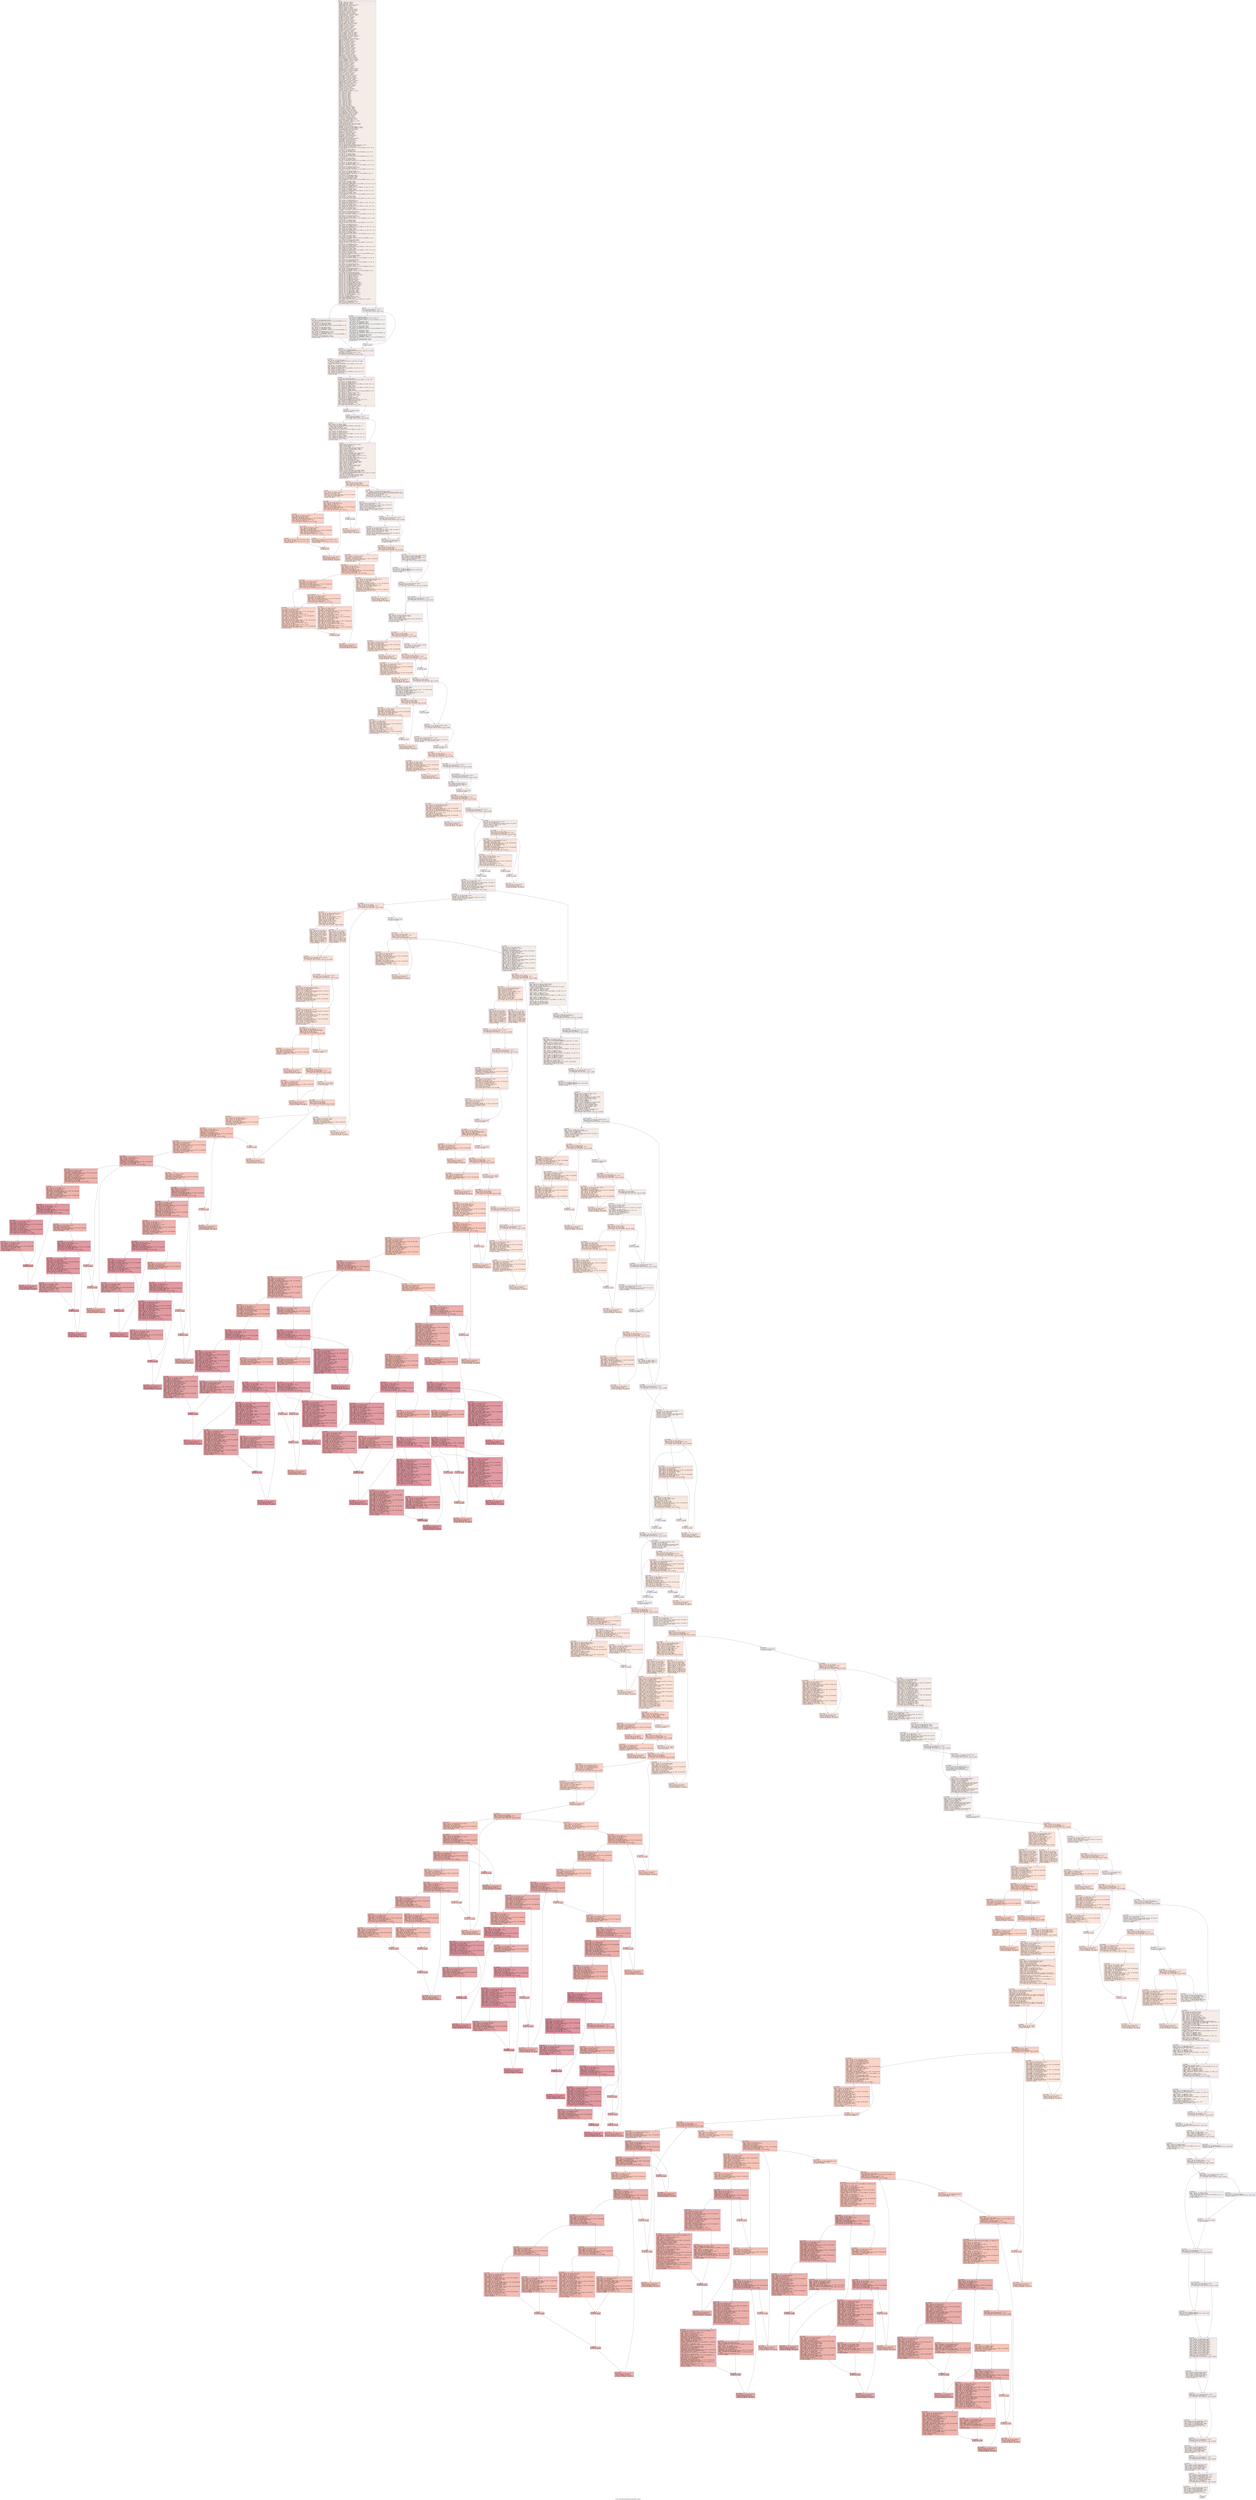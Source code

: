 digraph "CFG for 'hypre_BoomerAMGBuildCoarseOperatorKT' function" {
	label="CFG for 'hypre_BoomerAMGBuildCoarseOperatorKT' function";

	Node0x55db1feed010 [shape=record,color="#3d50c3ff", style=filled, fillcolor="#ead5c970" fontname="Courier",label="{entry:\l|  %RT.addr = alloca ptr, align 8\l  %A.addr = alloca ptr, align 8\l  %P.addr = alloca ptr, align 8\l  %keepTranspose.addr = alloca i32, align 4\l  %RAP_ptr.addr = alloca ptr, align 8\l  %comm = alloca ptr, align 8\l  %RT_diag = alloca ptr, align 8\l  %RT_offd = alloca ptr, align 8\l  %num_cols_diag_RT = alloca i32, align 4\l  %num_cols_offd_RT = alloca i32, align 4\l  %num_rows_offd_RT = alloca i32, align 4\l  %comm_pkg_RT = alloca ptr, align 8\l  %num_recvs_RT = alloca i32, align 4\l  %num_sends_RT = alloca i32, align 4\l  %send_map_starts_RT = alloca ptr, align 8\l  %send_map_elmts_RT = alloca ptr, align 8\l  %A_diag = alloca ptr, align 8\l  %A_diag_data = alloca ptr, align 8\l  %A_diag_i = alloca ptr, align 8\l  %A_diag_j = alloca ptr, align 8\l  %A_offd = alloca ptr, align 8\l  %A_offd_data = alloca ptr, align 8\l  %A_offd_i = alloca ptr, align 8\l  %A_offd_j = alloca ptr, align 8\l  %num_cols_diag_A = alloca i32, align 4\l  %num_cols_offd_A = alloca i32, align 4\l  %P_diag = alloca ptr, align 8\l  %P_diag_data = alloca ptr, align 8\l  %P_diag_i = alloca ptr, align 8\l  %P_diag_j = alloca ptr, align 8\l  %P_offd = alloca ptr, align 8\l  %col_map_offd_P = alloca ptr, align 8\l  %P_offd_data = alloca ptr, align 8\l  %P_offd_i = alloca ptr, align 8\l  %P_offd_j = alloca ptr, align 8\l  %first_col_diag_P = alloca i32, align 4\l  %last_col_diag_P = alloca i32, align 4\l  %num_cols_diag_P = alloca i32, align 4\l  %num_cols_offd_P = alloca i32, align 4\l  %coarse_partitioning = alloca ptr, align 8\l  %RT_partitioning = alloca ptr, align 8\l  %RAP = alloca ptr, align 8\l  %col_map_offd_RAP = alloca ptr, align 8\l  %new_col_map_offd_RAP = alloca ptr, align 8\l  %RAP_int = alloca ptr, align 8\l  %RAP_int_data = alloca ptr, align 8\l  %RAP_int_i = alloca ptr, align 8\l  %RAP_int_j = alloca ptr, align 8\l  %RAP_ext = alloca ptr, align 8\l  %RAP_ext_data = alloca ptr, align 8\l  %RAP_ext_i = alloca ptr, align 8\l  %RAP_ext_j = alloca ptr, align 8\l  %RAP_diag = alloca ptr, align 8\l  %RAP_diag_data = alloca ptr, align 8\l  %RAP_diag_i = alloca ptr, align 8\l  %RAP_diag_j = alloca ptr, align 8\l  %RAP_offd = alloca ptr, align 8\l  %RAP_offd_data = alloca ptr, align 8\l  %RAP_offd_i = alloca ptr, align 8\l  %RAP_offd_j = alloca ptr, align 8\l  %RAP_size = alloca i32, align 4\l  %RAP_ext_size = alloca i32, align 4\l  %RAP_diag_size = alloca i32, align 4\l  %RAP_offd_size = alloca i32, align 4\l  %P_ext_diag_size = alloca i32, align 4\l  %P_ext_offd_size = alloca i32, align 4\l  %first_col_diag_RAP = alloca i32, align 4\l  %last_col_diag_RAP = alloca i32, align 4\l  %num_cols_offd_RAP = alloca i32, align 4\l  %R_diag = alloca ptr, align 8\l  %R_diag_data = alloca ptr, align 8\l  %R_diag_i = alloca ptr, align 8\l  %R_diag_j = alloca ptr, align 8\l  %R_offd = alloca ptr, align 8\l  %R_offd_data = alloca ptr, align 8\l  %R_offd_i = alloca ptr, align 8\l  %R_offd_j = alloca ptr, align 8\l  %RA_diag_data_array = alloca ptr, align 8\l  %RA_diag_j_array = alloca ptr, align 8\l  %RA_offd_data_array = alloca ptr, align 8\l  %RA_offd_j_array = alloca ptr, align 8\l  %Ps_ext = alloca ptr, align 8\l  %Ps_ext_data = alloca ptr, align 8\l  %Ps_ext_i = alloca ptr, align 8\l  %Ps_ext_j = alloca ptr, align 8\l  %P_ext_diag_data = alloca ptr, align 8\l  %P_ext_diag_i = alloca ptr, align 8\l  %P_ext_diag_j = alloca ptr, align 8\l  %P_ext_offd_data = alloca ptr, align 8\l  %P_ext_offd_i = alloca ptr, align 8\l  %P_ext_offd_j = alloca ptr, align 8\l  %col_map_offd_Pext = alloca ptr, align 8\l  %map_P_to_Pext = alloca ptr, align 8\l  %map_P_to_RAP = alloca ptr, align 8\l  %map_Pext_to_RAP = alloca ptr, align 8\l  %P_marker = alloca ptr, align 8\l  %P_mark_array = alloca ptr, align 8\l  %A_mark_array = alloca ptr, align 8\l  %A_marker = alloca ptr, align 8\l  %temp = alloca ptr, align 8\l  %n_coarse = alloca i32, align 4\l  %n_coarse_RT = alloca i32, align 4\l  %square = alloca i32, align 4\l  %num_cols_offd_Pext = alloca i32, align 4\l  %ic = alloca i32, align 4\l  %i21 = alloca i32, align 4\l  %j22 = alloca i32, align 4\l  %k = alloca i32, align 4\l  %i1 = alloca i32, align 4\l  %i2 = alloca i32, align 4\l  %i3 = alloca i32, align 4\l  %ii = alloca i32, align 4\l  %ns = alloca i32, align 4\l  %ne = alloca i32, align 4\l  %size = alloca i32, align 4\l  %rest = alloca i32, align 4\l  %cnt = alloca i32, align 4\l  %jj1 = alloca i32, align 4\l  %jj2 = alloca i32, align 4\l  %jj3 = alloca i32, align 4\l  %jcol = alloca i32, align 4\l  %jj_count = alloca ptr, align 8\l  %jj_cnt_diag = alloca ptr, align 8\l  %jj_cnt_offd = alloca ptr, align 8\l  %jj_counter = alloca i32, align 4\l  %jj_count_diag = alloca i32, align 4\l  %jj_count_offd = alloca i32, align 4\l  %jj_row_begining = alloca i32, align 4\l  %jj_row_begin_diag = alloca i32, align 4\l  %jj_row_begin_offd = alloca i32, align 4\l  %start_indexing = alloca i32, align 4\l  %num_nz_cols_A = alloca i32, align 4\l  %num_procs = alloca i32, align 4\l  %num_threads = alloca i32, align 4\l  %r_entry = alloca double, align 8\l  %r_a_product = alloca double, align 8\l  %r_a_p_product = alloca double, align 8\l  %zero = alloca double, align 8\l  %prefix_sum_workspace = alloca ptr, align 8\l  %i_begin = alloca i32, align 4\l  %i_end = alloca i32, align 4\l  %P_ext_diag_size_private = alloca i32, align 4\l  %P_ext_offd_size_private = alloca i32, align 4\l  %value = alloca i32, align 4\l  %value1018 = alloca i32, align 4\l  %RA_diag = alloca %struct.hypre_CSRMatrix, align 8\l  %RA_offd = alloca %struct.hypre_CSRMatrix, align 8\l  %ra_row_begin_diag = alloca i32, align 4\l  %ra_row_begin_offd = alloca i32, align 4\l  %a_entry = alloca double, align 8\l  %marker = alloca i32, align 4\l  %a_entry1771 = alloca double, align 8\l  %marker1774 = alloca i32, align 4\l  %p_entry = alloca double, align 8\l  %marker1837 = alloca i32, align 4\l  %p_entry1873 = alloca double, align 8\l  %marker1876 = alloca i32, align 4\l  %i11907 = alloca i32, align 4\l  %r_a_product1912 = alloca double, align 8\l  %p_entry1928 = alloca double, align 8\l  %marker1931 = alloca i32, align 4\l  %p_entry1969 = alloca double, align 8\l  %marker1972 = alloca i32, align 4\l  store ptr %RT, ptr %RT.addr, align 8\l  store ptr %A, ptr %A.addr, align 8\l  store ptr %P, ptr %P.addr, align 8\l  store i32 %keepTranspose, ptr %keepTranspose.addr, align 4\l  store ptr %RAP_ptr, ptr %RAP_ptr.addr, align 8\l  %0 = load ptr, ptr %A.addr, align 8\l  %comm1 = getelementptr inbounds %struct.hypre_ParCSRMatrix_struct, ptr %0,\l... i32 0, i32 0\l  %1 = load ptr, ptr %comm1, align 8\l  store ptr %1, ptr %comm, align 8\l  %2 = load ptr, ptr %RT.addr, align 8\l  %diag = getelementptr inbounds %struct.hypre_ParCSRMatrix_struct, ptr %2,\l... i32 0, i32 7\l  %3 = load ptr, ptr %diag, align 8\l  store ptr %3, ptr %RT_diag, align 8\l  %4 = load ptr, ptr %RT.addr, align 8\l  %offd = getelementptr inbounds %struct.hypre_ParCSRMatrix_struct, ptr %4,\l... i32 0, i32 8\l  %5 = load ptr, ptr %offd, align 8\l  store ptr %5, ptr %RT_offd, align 8\l  %6 = load ptr, ptr %RT_diag, align 8\l  %num_cols = getelementptr inbounds %struct.hypre_CSRMatrix, ptr %6, i32 0,\l... i32 3\l  %7 = load i32, ptr %num_cols, align 4\l  store i32 %7, ptr %num_cols_diag_RT, align 4\l  %8 = load ptr, ptr %RT_offd, align 8\l  %num_cols2 = getelementptr inbounds %struct.hypre_CSRMatrix, ptr %8, i32 0,\l... i32 3\l  %9 = load i32, ptr %num_cols2, align 4\l  store i32 %9, ptr %num_cols_offd_RT, align 4\l  %10 = load ptr, ptr %RT_offd, align 8\l  %num_rows = getelementptr inbounds %struct.hypre_CSRMatrix, ptr %10, i32 0,\l... i32 2\l  %11 = load i32, ptr %num_rows, align 8\l  store i32 %11, ptr %num_rows_offd_RT, align 4\l  %12 = load ptr, ptr %RT.addr, align 8\l  %comm_pkg = getelementptr inbounds %struct.hypre_ParCSRMatrix_struct, ptr\l... %12, i32 0, i32 14\l  %13 = load ptr, ptr %comm_pkg, align 8\l  store ptr %13, ptr %comm_pkg_RT, align 8\l  store i32 0, ptr %num_recvs_RT, align 4\l  store i32 0, ptr %num_sends_RT, align 4\l  %14 = load ptr, ptr %A.addr, align 8\l  %diag3 = getelementptr inbounds %struct.hypre_ParCSRMatrix_struct, ptr %14,\l... i32 0, i32 7\l  %15 = load ptr, ptr %diag3, align 8\l  store ptr %15, ptr %A_diag, align 8\l  %16 = load ptr, ptr %A_diag, align 8\l  %data = getelementptr inbounds %struct.hypre_CSRMatrix, ptr %16, i32 0, i32 6\l  %17 = load ptr, ptr %data, align 8\l  store ptr %17, ptr %A_diag_data, align 8\l  %18 = load ptr, ptr %A_diag, align 8\l  %i = getelementptr inbounds %struct.hypre_CSRMatrix, ptr %18, i32 0, i32 0\l  %19 = load ptr, ptr %i, align 8\l  store ptr %19, ptr %A_diag_i, align 8\l  %20 = load ptr, ptr %A_diag, align 8\l  %j = getelementptr inbounds %struct.hypre_CSRMatrix, ptr %20, i32 0, i32 1\l  %21 = load ptr, ptr %j, align 8\l  store ptr %21, ptr %A_diag_j, align 8\l  %22 = load ptr, ptr %A.addr, align 8\l  %offd4 = getelementptr inbounds %struct.hypre_ParCSRMatrix_struct, ptr %22,\l... i32 0, i32 8\l  %23 = load ptr, ptr %offd4, align 8\l  store ptr %23, ptr %A_offd, align 8\l  %24 = load ptr, ptr %A_offd, align 8\l  %data5 = getelementptr inbounds %struct.hypre_CSRMatrix, ptr %24, i32 0, i32\l... 6\l  %25 = load ptr, ptr %data5, align 8\l  store ptr %25, ptr %A_offd_data, align 8\l  %26 = load ptr, ptr %A_offd, align 8\l  %i6 = getelementptr inbounds %struct.hypre_CSRMatrix, ptr %26, i32 0, i32 0\l  %27 = load ptr, ptr %i6, align 8\l  store ptr %27, ptr %A_offd_i, align 8\l  %28 = load ptr, ptr %A_offd, align 8\l  %j7 = getelementptr inbounds %struct.hypre_CSRMatrix, ptr %28, i32 0, i32 1\l  %29 = load ptr, ptr %j7, align 8\l  store ptr %29, ptr %A_offd_j, align 8\l  %30 = load ptr, ptr %A_diag, align 8\l  %num_cols8 = getelementptr inbounds %struct.hypre_CSRMatrix, ptr %30, i32 0,\l... i32 3\l  %31 = load i32, ptr %num_cols8, align 4\l  store i32 %31, ptr %num_cols_diag_A, align 4\l  %32 = load ptr, ptr %A_offd, align 8\l  %num_cols9 = getelementptr inbounds %struct.hypre_CSRMatrix, ptr %32, i32 0,\l... i32 3\l  %33 = load i32, ptr %num_cols9, align 4\l  store i32 %33, ptr %num_cols_offd_A, align 4\l  %34 = load ptr, ptr %P.addr, align 8\l  %diag10 = getelementptr inbounds %struct.hypre_ParCSRMatrix_struct, ptr %34,\l... i32 0, i32 7\l  %35 = load ptr, ptr %diag10, align 8\l  store ptr %35, ptr %P_diag, align 8\l  %36 = load ptr, ptr %P_diag, align 8\l  %data11 = getelementptr inbounds %struct.hypre_CSRMatrix, ptr %36, i32 0,\l... i32 6\l  %37 = load ptr, ptr %data11, align 8\l  store ptr %37, ptr %P_diag_data, align 8\l  %38 = load ptr, ptr %P_diag, align 8\l  %i12 = getelementptr inbounds %struct.hypre_CSRMatrix, ptr %38, i32 0, i32 0\l  %39 = load ptr, ptr %i12, align 8\l  store ptr %39, ptr %P_diag_i, align 8\l  %40 = load ptr, ptr %P_diag, align 8\l  %j13 = getelementptr inbounds %struct.hypre_CSRMatrix, ptr %40, i32 0, i32 1\l  %41 = load ptr, ptr %j13, align 8\l  store ptr %41, ptr %P_diag_j, align 8\l  %42 = load ptr, ptr %P.addr, align 8\l  %offd14 = getelementptr inbounds %struct.hypre_ParCSRMatrix_struct, ptr %42,\l... i32 0, i32 8\l  %43 = load ptr, ptr %offd14, align 8\l  store ptr %43, ptr %P_offd, align 8\l  %44 = load ptr, ptr %P.addr, align 8\l  %col_map_offd = getelementptr inbounds %struct.hypre_ParCSRMatrix_struct,\l... ptr %44, i32 0, i32 11\l  %45 = load ptr, ptr %col_map_offd, align 8\l  store ptr %45, ptr %col_map_offd_P, align 8\l  %46 = load ptr, ptr %P_offd, align 8\l  %data15 = getelementptr inbounds %struct.hypre_CSRMatrix, ptr %46, i32 0,\l... i32 6\l  %47 = load ptr, ptr %data15, align 8\l  store ptr %47, ptr %P_offd_data, align 8\l  %48 = load ptr, ptr %P_offd, align 8\l  %i16 = getelementptr inbounds %struct.hypre_CSRMatrix, ptr %48, i32 0, i32 0\l  %49 = load ptr, ptr %i16, align 8\l  store ptr %49, ptr %P_offd_i, align 8\l  %50 = load ptr, ptr %P_offd, align 8\l  %j17 = getelementptr inbounds %struct.hypre_CSRMatrix, ptr %50, i32 0, i32 1\l  %51 = load ptr, ptr %j17, align 8\l  store ptr %51, ptr %P_offd_j, align 8\l  %52 = load ptr, ptr %P.addr, align 8\l  %first_col_diag = getelementptr inbounds %struct.hypre_ParCSRMatrix_struct,\l... ptr %52, i32 0, i32 4\l  %53 = load i32, ptr %first_col_diag, align 4\l  store i32 %53, ptr %first_col_diag_P, align 4\l  %54 = load ptr, ptr %P_diag, align 8\l  %num_cols18 = getelementptr inbounds %struct.hypre_CSRMatrix, ptr %54, i32\l... 0, i32 3\l  %55 = load i32, ptr %num_cols18, align 4\l  store i32 %55, ptr %num_cols_diag_P, align 4\l  %56 = load ptr, ptr %P_offd, align 8\l  %num_cols19 = getelementptr inbounds %struct.hypre_CSRMatrix, ptr %56, i32\l... 0, i32 3\l  %57 = load i32, ptr %num_cols19, align 4\l  store i32 %57, ptr %num_cols_offd_P, align 4\l  %58 = load ptr, ptr %P.addr, align 8\l  %col_starts = getelementptr inbounds %struct.hypre_ParCSRMatrix_struct, ptr\l... %58, i32 0, i32 13\l  %59 = load ptr, ptr %col_starts, align 8\l  store ptr %59, ptr %coarse_partitioning, align 8\l  %60 = load ptr, ptr %RT.addr, align 8\l  %col_starts20 = getelementptr inbounds %struct.hypre_ParCSRMatrix_struct,\l... ptr %60, i32 0, i32 13\l  %61 = load ptr, ptr %col_starts20, align 8\l  store ptr %61, ptr %RT_partitioning, align 8\l  store ptr null, ptr %col_map_offd_RAP, align 8\l  store ptr null, ptr %new_col_map_offd_RAP, align 8\l  store ptr null, ptr %RAP_int, align 8\l  store ptr null, ptr %RAP_ext_data, align 8\l  store ptr null, ptr %RAP_ext_i, align 8\l  store ptr null, ptr %RAP_ext_j, align 8\l  store ptr null, ptr %RAP_offd_data, align 8\l  store ptr null, ptr %RAP_offd_i, align 8\l  store ptr null, ptr %RAP_offd_j, align 8\l  store i32 0, ptr %num_cols_offd_RAP, align 4\l  store ptr null, ptr %RA_diag_data_array, align 8\l  store ptr null, ptr %RA_diag_j_array, align 8\l  store ptr null, ptr %RA_offd_data_array, align 8\l  store ptr null, ptr %RA_offd_j_array, align 8\l  store ptr null, ptr %P_ext_diag_data, align 8\l  store ptr null, ptr %P_ext_diag_i, align 8\l  store ptr null, ptr %P_ext_diag_j, align 8\l  store ptr null, ptr %P_ext_offd_data, align 8\l  store ptr null, ptr %P_ext_offd_i, align 8\l  store ptr null, ptr %P_ext_offd_j, align 8\l  store ptr null, ptr %map_P_to_Pext, align 8\l  store ptr null, ptr %map_P_to_RAP, align 8\l  store ptr null, ptr %map_Pext_to_RAP, align 8\l  store i32 1, ptr %square, align 4\l  store i32 0, ptr %num_cols_offd_Pext, align 4\l  store i32 0, ptr %cnt, align 4\l  store i32 0, ptr %start_indexing, align 4\l  store double 0.000000e+00, ptr %zero, align 8\l  %62 = load ptr, ptr %comm, align 8\l  %call = call i32 @hypre_MPI_Comm_size(ptr noundef %62, ptr noundef\l... %num_procs)\l  store i32 1, ptr %num_threads, align 4\l  %63 = load ptr, ptr %comm_pkg_RT, align 8\l  %tobool = icmp ne ptr %63, null\l  br i1 %tobool, label %if.then, label %if.else\l|{<s0>T|<s1>F}}"];
	Node0x55db1feed010:s0 -> Node0x55db1ff0bcc0[tooltip="entry -> if.then\nProbability 62.50%" ];
	Node0x55db1feed010:s1 -> Node0x55db1ff0bd30[tooltip="entry -> if.else\nProbability 37.50%" ];
	Node0x55db1ff0bcc0 [shape=record,color="#3d50c3ff", style=filled, fillcolor="#e8d6cc70" fontname="Courier",label="{if.then:\l|  %64 = load ptr, ptr %comm_pkg_RT, align 8\l  %num_recvs = getelementptr inbounds %struct.hypre_ParCSRCommPkg, ptr %64,\l... i32 0, i32 5\l  %65 = load i32, ptr %num_recvs, align 8\l  store i32 %65, ptr %num_recvs_RT, align 4\l  %66 = load ptr, ptr %comm_pkg_RT, align 8\l  %num_sends = getelementptr inbounds %struct.hypre_ParCSRCommPkg, ptr %66,\l... i32 0, i32 1\l  %67 = load i32, ptr %num_sends, align 8\l  store i32 %67, ptr %num_sends_RT, align 4\l  %68 = load ptr, ptr %comm_pkg_RT, align 8\l  %send_map_starts = getelementptr inbounds %struct.hypre_ParCSRCommPkg, ptr\l... %68, i32 0, i32 3\l  %69 = load ptr, ptr %send_map_starts, align 8\l  store ptr %69, ptr %send_map_starts_RT, align 8\l  %70 = load ptr, ptr %comm_pkg_RT, align 8\l  %send_map_elmts = getelementptr inbounds %struct.hypre_ParCSRCommPkg, ptr\l... %70, i32 0, i32 4\l  %71 = load ptr, ptr %send_map_elmts, align 8\l  store ptr %71, ptr %send_map_elmts_RT, align 8\l  br label %if.end30\l}"];
	Node0x55db1ff0bcc0 -> Node0x55db1ff0c860[tooltip="if.then -> if.end30\nProbability 100.00%" ];
	Node0x55db1ff0bd30 [shape=record,color="#3d50c3ff", style=filled, fillcolor="#e5d8d170" fontname="Courier",label="{if.else:\l|  %72 = load i32, ptr %num_procs, align 4\l  %cmp = icmp sgt i32 %72, 1\l  br i1 %cmp, label %if.then23, label %if.end\l|{<s0>T|<s1>F}}"];
	Node0x55db1ff0bd30:s0 -> Node0x55db1ff0ca50[tooltip="if.else -> if.then23\nProbability 50.00%" ];
	Node0x55db1ff0bd30:s1 -> Node0x55db1ff0caa0[tooltip="if.else -> if.end\nProbability 50.00%" ];
	Node0x55db1ff0ca50 [shape=record,color="#3d50c3ff", style=filled, fillcolor="#e0dbd870" fontname="Courier",label="{if.then23:\l|  %73 = load ptr, ptr %RT.addr, align 8\l  %call24 = call i32 @hypre_MatvecCommPkgCreate(ptr noundef %73)\l  %74 = load ptr, ptr %RT.addr, align 8\l  %comm_pkg25 = getelementptr inbounds %struct.hypre_ParCSRMatrix_struct, ptr\l... %74, i32 0, i32 14\l  %75 = load ptr, ptr %comm_pkg25, align 8\l  store ptr %75, ptr %comm_pkg_RT, align 8\l  %76 = load ptr, ptr %comm_pkg_RT, align 8\l  %num_recvs26 = getelementptr inbounds %struct.hypre_ParCSRCommPkg, ptr %76,\l... i32 0, i32 5\l  %77 = load i32, ptr %num_recvs26, align 8\l  store i32 %77, ptr %num_recvs_RT, align 4\l  %78 = load ptr, ptr %comm_pkg_RT, align 8\l  %num_sends27 = getelementptr inbounds %struct.hypre_ParCSRCommPkg, ptr %78,\l... i32 0, i32 1\l  %79 = load i32, ptr %num_sends27, align 8\l  store i32 %79, ptr %num_sends_RT, align 4\l  %80 = load ptr, ptr %comm_pkg_RT, align 8\l  %send_map_starts28 = getelementptr inbounds %struct.hypre_ParCSRCommPkg, ptr\l... %80, i32 0, i32 3\l  %81 = load ptr, ptr %send_map_starts28, align 8\l  store ptr %81, ptr %send_map_starts_RT, align 8\l  %82 = load ptr, ptr %comm_pkg_RT, align 8\l  %send_map_elmts29 = getelementptr inbounds %struct.hypre_ParCSRCommPkg, ptr\l... %82, i32 0, i32 4\l  %83 = load ptr, ptr %send_map_elmts29, align 8\l  store ptr %83, ptr %send_map_elmts_RT, align 8\l  br label %if.end\l}"];
	Node0x55db1ff0ca50 -> Node0x55db1ff0caa0[tooltip="if.then23 -> if.end\nProbability 100.00%" ];
	Node0x55db1ff0caa0 [shape=record,color="#3d50c3ff", style=filled, fillcolor="#e5d8d170" fontname="Courier",label="{if.end:\l|  br label %if.end30\l}"];
	Node0x55db1ff0caa0 -> Node0x55db1ff0c860[tooltip="if.end -> if.end30\nProbability 100.00%" ];
	Node0x55db1ff0c860 [shape=record,color="#3d50c3ff", style=filled, fillcolor="#ead5c970" fontname="Courier",label="{if.end30:\l|  %84 = load ptr, ptr %RT_diag, align 8\l  %call31 = call i32 @hypre_CSRMatrixTranspose(ptr noundef %84, ptr noundef\l... %R_diag, i32 noundef 1)\l  %85 = load i32, ptr %num_cols_offd_RT, align 4\l  %tobool32 = icmp ne i32 %85, 0\l  br i1 %tobool32, label %if.then33, label %if.end38\l|{<s0>T|<s1>F}}"];
	Node0x55db1ff0c860:s0 -> Node0x55db1ff0dee0[tooltip="if.end30 -> if.then33\nProbability 62.50%" ];
	Node0x55db1ff0c860:s1 -> Node0x55db1ff0df30[tooltip="if.end30 -> if.end38\nProbability 37.50%" ];
	Node0x55db1ff0dee0 [shape=record,color="#3d50c3ff", style=filled, fillcolor="#e8d6cc70" fontname="Courier",label="{if.then33:\l|  %86 = load ptr, ptr %RT_offd, align 8\l  %call34 = call i32 @hypre_CSRMatrixTranspose(ptr noundef %86, ptr noundef\l... %R_offd, i32 noundef 1)\l  %87 = load ptr, ptr %R_offd, align 8\l  %data35 = getelementptr inbounds %struct.hypre_CSRMatrix, ptr %87, i32 0,\l... i32 6\l  %88 = load ptr, ptr %data35, align 8\l  store ptr %88, ptr %R_offd_data, align 8\l  %89 = load ptr, ptr %R_offd, align 8\l  %i36 = getelementptr inbounds %struct.hypre_CSRMatrix, ptr %89, i32 0, i32 0\l  %90 = load ptr, ptr %i36, align 8\l  store ptr %90, ptr %R_offd_i, align 8\l  %91 = load ptr, ptr %R_offd, align 8\l  %j37 = getelementptr inbounds %struct.hypre_CSRMatrix, ptr %91, i32 0, i32 1\l  %92 = load ptr, ptr %j37, align 8\l  store ptr %92, ptr %R_offd_j, align 8\l  br label %if.end38\l}"];
	Node0x55db1ff0dee0 -> Node0x55db1ff0df30[tooltip="if.then33 -> if.end38\nProbability 100.00%" ];
	Node0x55db1ff0df30 [shape=record,color="#3d50c3ff", style=filled, fillcolor="#ead5c970" fontname="Courier",label="{if.end38:\l|  %93 = load ptr, ptr %R_diag, align 8\l  %data39 = getelementptr inbounds %struct.hypre_CSRMatrix, ptr %93, i32 0,\l... i32 6\l  %94 = load ptr, ptr %data39, align 8\l  store ptr %94, ptr %R_diag_data, align 8\l  %95 = load ptr, ptr %R_diag, align 8\l  %i40 = getelementptr inbounds %struct.hypre_CSRMatrix, ptr %95, i32 0, i32 0\l  %96 = load ptr, ptr %i40, align 8\l  store ptr %96, ptr %R_diag_i, align 8\l  %97 = load ptr, ptr %R_diag, align 8\l  %j41 = getelementptr inbounds %struct.hypre_CSRMatrix, ptr %97, i32 0, i32 1\l  %98 = load ptr, ptr %j41, align 8\l  store ptr %98, ptr %R_diag_j, align 8\l  %99 = load ptr, ptr %P.addr, align 8\l  %global_num_cols = getelementptr inbounds %struct.hypre_ParCSRMatrix_struct,\l... ptr %99, i32 0, i32 2\l  %100 = load i32, ptr %global_num_cols, align 4\l  store i32 %100, ptr %n_coarse, align 4\l  %101 = load i32, ptr %num_cols_diag_A, align 4\l  %102 = load i32, ptr %num_cols_offd_A, align 4\l  %add = add nsw i32 %101, %102\l  store i32 %add, ptr %num_nz_cols_A, align 4\l  %103 = load ptr, ptr %RT.addr, align 8\l  %global_num_cols42 = getelementptr inbounds\l... %struct.hypre_ParCSRMatrix_struct, ptr %103, i32 0, i32 2\l  %104 = load i32, ptr %global_num_cols42, align 4\l  store i32 %104, ptr %n_coarse_RT, align 4\l  %105 = load i32, ptr %n_coarse, align 4\l  %106 = load i32, ptr %n_coarse_RT, align 4\l  %cmp43 = icmp ne i32 %105, %106\l  br i1 %cmp43, label %if.then44, label %if.end45\l|{<s0>T|<s1>F}}"];
	Node0x55db1ff0df30:s0 -> Node0x55db1ff10260[tooltip="if.end38 -> if.then44\nProbability 50.00%" ];
	Node0x55db1ff0df30:s1 -> Node0x55db1ff102b0[tooltip="if.end38 -> if.end45\nProbability 50.00%" ];
	Node0x55db1ff10260 [shape=record,color="#3d50c3ff", style=filled, fillcolor="#e8d6cc70" fontname="Courier",label="{if.then44:\l|  store i32 0, ptr %square, align 4\l  br label %if.end45\l}"];
	Node0x55db1ff10260 -> Node0x55db1ff102b0[tooltip="if.then44 -> if.end45\nProbability 100.00%" ];
	Node0x55db1ff102b0 [shape=record,color="#3d50c3ff", style=filled, fillcolor="#ead5c970" fontname="Courier",label="{if.end45:\l|  %107 = load i32, ptr %num_procs, align 4\l  %cmp46 = icmp sgt i32 %107, 1\l  br i1 %cmp46, label %if.then47, label %if.end52\l|{<s0>T|<s1>F}}"];
	Node0x55db1ff102b0:s0 -> Node0x55db1ff105f0[tooltip="if.end45 -> if.then47\nProbability 50.00%" ];
	Node0x55db1ff102b0:s1 -> Node0x55db1ff10640[tooltip="if.end45 -> if.end52\nProbability 50.00%" ];
	Node0x55db1ff105f0 [shape=record,color="#3d50c3ff", style=filled, fillcolor="#e8d6cc70" fontname="Courier",label="{if.then47:\l|  %108 = load ptr, ptr %P.addr, align 8\l  %109 = load ptr, ptr %A.addr, align 8\l  %call48 = call ptr @hypre_ParCSRMatrixExtractBExt(ptr noundef %108, ptr\l... noundef %109, i32 noundef 1)\l  store ptr %call48, ptr %Ps_ext, align 8\l  %110 = load ptr, ptr %Ps_ext, align 8\l  %data49 = getelementptr inbounds %struct.hypre_CSRMatrix, ptr %110, i32 0,\l... i32 6\l  %111 = load ptr, ptr %data49, align 8\l  store ptr %111, ptr %Ps_ext_data, align 8\l  %112 = load ptr, ptr %Ps_ext, align 8\l  %i50 = getelementptr inbounds %struct.hypre_CSRMatrix, ptr %112, i32 0, i32 0\l  %113 = load ptr, ptr %i50, align 8\l  store ptr %113, ptr %Ps_ext_i, align 8\l  %114 = load ptr, ptr %Ps_ext, align 8\l  %j51 = getelementptr inbounds %struct.hypre_CSRMatrix, ptr %114, i32 0, i32 1\l  %115 = load ptr, ptr %j51, align 8\l  store ptr %115, ptr %Ps_ext_j, align 8\l  br label %if.end52\l}"];
	Node0x55db1ff105f0 -> Node0x55db1ff10640[tooltip="if.then47 -> if.end52\nProbability 100.00%" ];
	Node0x55db1ff10640 [shape=record,color="#3d50c3ff", style=filled, fillcolor="#ead5c970" fontname="Courier",label="{if.end52:\l|  %116 = load i32, ptr %num_cols_offd_A, align 4\l  %add53 = add nsw i32 %116, 1\l  %conv = sext i32 %add53 to i64\l  %mul = mul i64 4, %conv\l  %call54 = call ptr @hypre_MAlloc(i64 noundef %mul)\l  store ptr %call54, ptr %P_ext_diag_i, align 8\l  %117 = load i32, ptr %num_cols_offd_A, align 4\l  %add55 = add nsw i32 %117, 1\l  %conv56 = sext i32 %add55 to i64\l  %mul57 = mul i64 4, %conv56\l  %call58 = call ptr @hypre_MAlloc(i64 noundef %mul57)\l  store ptr %call58, ptr %P_ext_offd_i, align 8\l  %118 = load ptr, ptr %P_ext_diag_i, align 8\l  %arrayidx = getelementptr inbounds i32, ptr %118, i64 0\l  store i32 0, ptr %arrayidx, align 4\l  %119 = load ptr, ptr %P_ext_offd_i, align 8\l  %arrayidx59 = getelementptr inbounds i32, ptr %119, i64 0\l  store i32 0, ptr %arrayidx59, align 4\l  store i32 0, ptr %P_ext_diag_size, align 4\l  store i32 0, ptr %P_ext_offd_size, align 4\l  %120 = load i32, ptr %first_col_diag_P, align 4\l  %121 = load i32, ptr %num_cols_diag_P, align 4\l  %add60 = add nsw i32 %120, %121\l  %sub = sub nsw i32 %add60, 1\l  store i32 %sub, ptr %last_col_diag_P, align 4\l  %122 = load i32, ptr %num_threads, align 4\l  %add61 = add nsw i32 %122, 1\l  %mul62 = mul nsw i32 2, %add61\l  %conv63 = sext i32 %mul62 to i64\l  %mul64 = mul i64 4, %conv63\l  %call65 = call ptr @hypre_MAlloc(i64 noundef %mul64)\l  store ptr %call65, ptr %prefix_sum_workspace, align 8\l  %123 = load i32, ptr %num_cols_offd_A, align 4\l  call void @hypre_GetSimpleThreadPartition(ptr noundef %i_begin, ptr noundef\l... %i_end, i32 noundef %123)\l  store i32 0, ptr %P_ext_diag_size_private, align 4\l  store i32 0, ptr %P_ext_offd_size_private, align 4\l  %124 = load i32, ptr %i_begin, align 4\l  store i32 %124, ptr %i21, align 4\l  br label %for.cond\l}"];
	Node0x55db1ff10640 -> Node0x55db1ff12cb0[tooltip="if.end52 -> for.cond\nProbability 100.00%" ];
	Node0x55db1ff12cb0 [shape=record,color="#3d50c3ff", style=filled, fillcolor="#f7bca170" fontname="Courier",label="{for.cond:\l|  %125 = load i32, ptr %i21, align 4\l  %126 = load i32, ptr %i_end, align 4\l  %cmp66 = icmp slt i32 %125, %126\l  br i1 %cmp66, label %for.body, label %for.end91\l|{<s0>T|<s1>F}}"];
	Node0x55db1ff12cb0:s0 -> Node0x55db1ff12f00[tooltip="for.cond -> for.body\nProbability 96.88%" ];
	Node0x55db1ff12cb0:s1 -> Node0x55db1ff12f50[tooltip="for.cond -> for.end91\nProbability 3.12%" ];
	Node0x55db1ff12f00 [shape=record,color="#3d50c3ff", style=filled, fillcolor="#f6bfa670" fontname="Courier",label="{for.body:\l|  %127 = load ptr, ptr %Ps_ext_i, align 8\l  %128 = load i32, ptr %i21, align 4\l  %idxprom = sext i32 %128 to i64\l  %arrayidx68 = getelementptr inbounds i32, ptr %127, i64 %idxprom\l  %129 = load i32, ptr %arrayidx68, align 4\l  store i32 %129, ptr %j22, align 4\l  br label %for.cond69\l}"];
	Node0x55db1ff12f00 -> Node0x55db1ff133e0[tooltip="for.body -> for.cond69\nProbability 100.00%" ];
	Node0x55db1ff133e0 [shape=record,color="#3d50c3ff", style=filled, fillcolor="#f59c7d70" fontname="Courier",label="{for.cond69:\l|  %130 = load i32, ptr %j22, align 4\l  %131 = load ptr, ptr %Ps_ext_i, align 8\l  %132 = load i32, ptr %i21, align 4\l  %add70 = add nsw i32 %132, 1\l  %idxprom71 = sext i32 %add70 to i64\l  %arrayidx72 = getelementptr inbounds i32, ptr %131, i64 %idxprom71\l  %133 = load i32, ptr %arrayidx72, align 4\l  %cmp73 = icmp slt i32 %130, %133\l  br i1 %cmp73, label %for.body75, label %for.end\l|{<s0>T|<s1>F}}"];
	Node0x55db1ff133e0:s0 -> Node0x55db1ff139a0[tooltip="for.cond69 -> for.body75\nProbability 96.88%" ];
	Node0x55db1ff133e0:s1 -> Node0x55db1ff13a20[tooltip="for.cond69 -> for.end\nProbability 3.12%" ];
	Node0x55db1ff139a0 [shape=record,color="#3d50c3ff", style=filled, fillcolor="#f59c7d70" fontname="Courier",label="{for.body75:\l|  %134 = load ptr, ptr %Ps_ext_j, align 8\l  %135 = load i32, ptr %j22, align 4\l  %idxprom76 = sext i32 %135 to i64\l  %arrayidx77 = getelementptr inbounds i32, ptr %134, i64 %idxprom76\l  %136 = load i32, ptr %arrayidx77, align 4\l  %137 = load i32, ptr %first_col_diag_P, align 4\l  %cmp78 = icmp slt i32 %136, %137\l  br i1 %cmp78, label %if.then84, label %lor.lhs.false\l|{<s0>T|<s1>F}}"];
	Node0x55db1ff139a0:s0 -> Node0x55db1ff14020[tooltip="for.body75 -> if.then84\nProbability 50.00%" ];
	Node0x55db1ff139a0:s1 -> Node0x55db1ff14070[tooltip="for.body75 -> lor.lhs.false\nProbability 50.00%" ];
	Node0x55db1ff14070 [shape=record,color="#3d50c3ff", style=filled, fillcolor="#f6a38570" fontname="Courier",label="{lor.lhs.false:\l|  %138 = load ptr, ptr %Ps_ext_j, align 8\l  %139 = load i32, ptr %j22, align 4\l  %idxprom80 = sext i32 %139 to i64\l  %arrayidx81 = getelementptr inbounds i32, ptr %138, i64 %idxprom80\l  %140 = load i32, ptr %arrayidx81, align 4\l  %141 = load i32, ptr %last_col_diag_P, align 4\l  %cmp82 = icmp sgt i32 %140, %141\l  br i1 %cmp82, label %if.then84, label %if.else85\l|{<s0>T|<s1>F}}"];
	Node0x55db1ff14070:s0 -> Node0x55db1ff14020[tooltip="lor.lhs.false -> if.then84\nProbability 50.00%" ];
	Node0x55db1ff14070:s1 -> Node0x55db1ff14620[tooltip="lor.lhs.false -> if.else85\nProbability 50.00%" ];
	Node0x55db1ff14020 [shape=record,color="#3d50c3ff", style=filled, fillcolor="#f5a08170" fontname="Courier",label="{if.then84:\l|  %142 = load i32, ptr %P_ext_offd_size_private, align 4\l  %inc = add nsw i32 %142, 1\l  store i32 %inc, ptr %P_ext_offd_size_private, align 4\l  br label %if.end87\l}"];
	Node0x55db1ff14020 -> Node0x55db1ff14950[tooltip="if.then84 -> if.end87\nProbability 100.00%" ];
	Node0x55db1ff14620 [shape=record,color="#3d50c3ff", style=filled, fillcolor="#f7ac8e70" fontname="Courier",label="{if.else85:\l|  %143 = load i32, ptr %P_ext_diag_size_private, align 4\l  %inc86 = add nsw i32 %143, 1\l  store i32 %inc86, ptr %P_ext_diag_size_private, align 4\l  br label %if.end87\l}"];
	Node0x55db1ff14620 -> Node0x55db1ff14950[tooltip="if.else85 -> if.end87\nProbability 100.00%" ];
	Node0x55db1ff14950 [shape=record,color="#3d50c3ff", style=filled, fillcolor="#f59c7d70" fontname="Courier",label="{if.end87:\l|  br label %for.inc\l}"];
	Node0x55db1ff14950 -> Node0x55db1ff14c80[tooltip="if.end87 -> for.inc\nProbability 100.00%" ];
	Node0x55db1ff14c80 [shape=record,color="#3d50c3ff", style=filled, fillcolor="#f59c7d70" fontname="Courier",label="{for.inc:\l|  %144 = load i32, ptr %j22, align 4\l  %inc88 = add nsw i32 %144, 1\l  store i32 %inc88, ptr %j22, align 4\l  br label %for.cond69, !llvm.loop !6\l}"];
	Node0x55db1ff14c80 -> Node0x55db1ff133e0[tooltip="for.inc -> for.cond69\nProbability 100.00%" ];
	Node0x55db1ff13a20 [shape=record,color="#3d50c3ff", style=filled, fillcolor="#f6bfa670" fontname="Courier",label="{for.end:\l|  br label %for.inc89\l}"];
	Node0x55db1ff13a20 -> Node0x55db1ff150f0[tooltip="for.end -> for.inc89\nProbability 100.00%" ];
	Node0x55db1ff150f0 [shape=record,color="#3d50c3ff", style=filled, fillcolor="#f6bfa670" fontname="Courier",label="{for.inc89:\l|  %145 = load i32, ptr %i21, align 4\l  %inc90 = add nsw i32 %145, 1\l  store i32 %inc90, ptr %i21, align 4\l  br label %for.cond, !llvm.loop !8\l}"];
	Node0x55db1ff150f0 -> Node0x55db1ff12cb0[tooltip="for.inc89 -> for.cond\nProbability 100.00%" ];
	Node0x55db1ff12f50 [shape=record,color="#3d50c3ff", style=filled, fillcolor="#ead5c970" fontname="Courier",label="{for.end91:\l|  %146 = load ptr, ptr %prefix_sum_workspace, align 8\l  call void @hypre_prefix_sum_pair(ptr noundef %P_ext_diag_size_private, ptr\l... noundef %P_ext_diag_size, ptr noundef %P_ext_offd_size_private, ptr noundef\l... %P_ext_offd_size, ptr noundef %146)\l  %147 = load i32, ptr %P_ext_diag_size, align 4\l  %tobool92 = icmp ne i32 %147, 0\l  br i1 %tobool92, label %if.then93, label %if.end98\l|{<s0>T|<s1>F}}"];
	Node0x55db1ff12f50:s0 -> Node0x55db1ff15960[tooltip="for.end91 -> if.then93\nProbability 62.50%" ];
	Node0x55db1ff12f50:s1 -> Node0x55db1ff159b0[tooltip="for.end91 -> if.end98\nProbability 37.50%" ];
	Node0x55db1ff15960 [shape=record,color="#3d50c3ff", style=filled, fillcolor="#e8d6cc70" fontname="Courier",label="{if.then93:\l|  %148 = load i32, ptr %P_ext_diag_size, align 4\l  %conv94 = sext i32 %148 to i64\l  %call95 = call ptr @hypre_CAlloc(i64 noundef %conv94, i64 noundef 4)\l  store ptr %call95, ptr %P_ext_diag_j, align 8\l  %149 = load i32, ptr %P_ext_diag_size, align 4\l  %conv96 = sext i32 %149 to i64\l  %call97 = call ptr @hypre_CAlloc(i64 noundef %conv96, i64 noundef 8)\l  store ptr %call97, ptr %P_ext_diag_data, align 8\l  br label %if.end98\l}"];
	Node0x55db1ff15960 -> Node0x55db1ff159b0[tooltip="if.then93 -> if.end98\nProbability 100.00%" ];
	Node0x55db1ff159b0 [shape=record,color="#3d50c3ff", style=filled, fillcolor="#ead5c970" fontname="Courier",label="{if.end98:\l|  %150 = load i32, ptr %P_ext_offd_size, align 4\l  %tobool99 = icmp ne i32 %150, 0\l  br i1 %tobool99, label %if.then100, label %if.end105\l|{<s0>T|<s1>F}}"];
	Node0x55db1ff159b0:s0 -> Node0x55db1ff16220[tooltip="if.end98 -> if.then100\nProbability 62.50%" ];
	Node0x55db1ff159b0:s1 -> Node0x55db1ff162a0[tooltip="if.end98 -> if.end105\nProbability 37.50%" ];
	Node0x55db1ff16220 [shape=record,color="#3d50c3ff", style=filled, fillcolor="#e8d6cc70" fontname="Courier",label="{if.then100:\l|  %151 = load i32, ptr %P_ext_offd_size, align 4\l  %conv101 = sext i32 %151 to i64\l  %call102 = call ptr @hypre_CAlloc(i64 noundef %conv101, i64 noundef 4)\l  store ptr %call102, ptr %P_ext_offd_j, align 8\l  %152 = load i32, ptr %P_ext_offd_size, align 4\l  %conv103 = sext i32 %152 to i64\l  %call104 = call ptr @hypre_CAlloc(i64 noundef %conv103, i64 noundef 8)\l  store ptr %call104, ptr %P_ext_offd_data, align 8\l  br label %if.end105\l}"];
	Node0x55db1ff16220 -> Node0x55db1ff162a0[tooltip="if.then100 -> if.end105\nProbability 100.00%" ];
	Node0x55db1ff162a0 [shape=record,color="#3d50c3ff", style=filled, fillcolor="#ead5c970" fontname="Courier",label="{if.end105:\l|  %153 = load i32, ptr %i_begin, align 4\l  store i32 %153, ptr %i21, align 4\l  br label %for.cond106\l}"];
	Node0x55db1ff162a0 -> Node0x55db1ff16b50[tooltip="if.end105 -> for.cond106\nProbability 100.00%" ];
	Node0x55db1ff16b50 [shape=record,color="#3d50c3ff", style=filled, fillcolor="#f7bca170" fontname="Courier",label="{for.cond106:\l|  %154 = load i32, ptr %i21, align 4\l  %155 = load i32, ptr %i_end, align 4\l  %cmp107 = icmp slt i32 %154, %155\l  br i1 %cmp107, label %for.body109, label %for.end161\l|{<s0>T|<s1>F}}"];
	Node0x55db1ff16b50:s0 -> Node0x55db1ff16da0[tooltip="for.cond106 -> for.body109\nProbability 96.88%" ];
	Node0x55db1ff16b50:s1 -> Node0x55db1ff16e20[tooltip="for.cond106 -> for.end161\nProbability 3.12%" ];
	Node0x55db1ff16da0 [shape=record,color="#3d50c3ff", style=filled, fillcolor="#f6bfa670" fontname="Courier",label="{for.body109:\l|  %156 = load ptr, ptr %Ps_ext_i, align 8\l  %157 = load i32, ptr %i21, align 4\l  %idxprom110 = sext i32 %157 to i64\l  %arrayidx111 = getelementptr inbounds i32, ptr %156, i64 %idxprom110\l  %158 = load i32, ptr %arrayidx111, align 4\l  store i32 %158, ptr %j22, align 4\l  br label %for.cond112\l}"];
	Node0x55db1ff16da0 -> Node0x55db1ff172e0[tooltip="for.body109 -> for.cond112\nProbability 100.00%" ];
	Node0x55db1ff172e0 [shape=record,color="#3d50c3ff", style=filled, fillcolor="#f59c7d70" fontname="Courier",label="{for.cond112:\l|  %159 = load i32, ptr %j22, align 4\l  %160 = load ptr, ptr %Ps_ext_i, align 8\l  %161 = load i32, ptr %i21, align 4\l  %add113 = add nsw i32 %161, 1\l  %idxprom114 = sext i32 %add113 to i64\l  %arrayidx115 = getelementptr inbounds i32, ptr %160, i64 %idxprom114\l  %162 = load i32, ptr %arrayidx115, align 4\l  %cmp116 = icmp slt i32 %159, %162\l  br i1 %cmp116, label %for.body118, label %for.end152\l|{<s0>T|<s1>F}}"];
	Node0x55db1ff172e0:s0 -> Node0x55db1ff178a0[tooltip="for.cond112 -> for.body118\nProbability 96.88%" ];
	Node0x55db1ff172e0:s1 -> Node0x55db1ff17920[tooltip="for.cond112 -> for.end152\nProbability 3.12%" ];
	Node0x55db1ff178a0 [shape=record,color="#3d50c3ff", style=filled, fillcolor="#f59c7d70" fontname="Courier",label="{for.body118:\l|  %163 = load ptr, ptr %Ps_ext_j, align 8\l  %164 = load i32, ptr %j22, align 4\l  %idxprom119 = sext i32 %164 to i64\l  %arrayidx120 = getelementptr inbounds i32, ptr %163, i64 %idxprom119\l  %165 = load i32, ptr %arrayidx120, align 4\l  %166 = load i32, ptr %first_col_diag_P, align 4\l  %cmp121 = icmp slt i32 %165, %166\l  br i1 %cmp121, label %if.then128, label %lor.lhs.false123\l|{<s0>T|<s1>F}}"];
	Node0x55db1ff178a0:s0 -> Node0x55db1ff17ed0[tooltip="for.body118 -> if.then128\nProbability 50.00%" ];
	Node0x55db1ff178a0:s1 -> Node0x55db1ff17f20[tooltip="for.body118 -> lor.lhs.false123\nProbability 50.00%" ];
	Node0x55db1ff17f20 [shape=record,color="#3d50c3ff", style=filled, fillcolor="#f6a38570" fontname="Courier",label="{lor.lhs.false123:\l|  %167 = load ptr, ptr %Ps_ext_j, align 8\l  %168 = load i32, ptr %j22, align 4\l  %idxprom124 = sext i32 %168 to i64\l  %arrayidx125 = getelementptr inbounds i32, ptr %167, i64 %idxprom124\l  %169 = load i32, ptr %arrayidx125, align 4\l  %170 = load i32, ptr %last_col_diag_P, align 4\l  %cmp126 = icmp sgt i32 %169, %170\l  br i1 %cmp126, label %if.then128, label %if.else138\l|{<s0>T|<s1>F}}"];
	Node0x55db1ff17f20:s0 -> Node0x55db1ff17ed0[tooltip="lor.lhs.false123 -> if.then128\nProbability 50.00%" ];
	Node0x55db1ff17f20:s1 -> Node0x55db1ff18500[tooltip="lor.lhs.false123 -> if.else138\nProbability 50.00%" ];
	Node0x55db1ff17ed0 [shape=record,color="#3d50c3ff", style=filled, fillcolor="#f5a08170" fontname="Courier",label="{if.then128:\l|  %171 = load ptr, ptr %Ps_ext_j, align 8\l  %172 = load i32, ptr %j22, align 4\l  %idxprom129 = sext i32 %172 to i64\l  %arrayidx130 = getelementptr inbounds i32, ptr %171, i64 %idxprom129\l  %173 = load i32, ptr %arrayidx130, align 4\l  %174 = load ptr, ptr %P_ext_offd_j, align 8\l  %175 = load i32, ptr %P_ext_offd_size_private, align 4\l  %idxprom131 = sext i32 %175 to i64\l  %arrayidx132 = getelementptr inbounds i32, ptr %174, i64 %idxprom131\l  store i32 %173, ptr %arrayidx132, align 4\l  %176 = load ptr, ptr %Ps_ext_data, align 8\l  %177 = load i32, ptr %j22, align 4\l  %idxprom133 = sext i32 %177 to i64\l  %arrayidx134 = getelementptr inbounds double, ptr %176, i64 %idxprom133\l  %178 = load double, ptr %arrayidx134, align 8\l  %179 = load ptr, ptr %P_ext_offd_data, align 8\l  %180 = load i32, ptr %P_ext_offd_size_private, align 4\l  %inc135 = add nsw i32 %180, 1\l  store i32 %inc135, ptr %P_ext_offd_size_private, align 4\l  %idxprom136 = sext i32 %180 to i64\l  %arrayidx137 = getelementptr inbounds double, ptr %179, i64 %idxprom136\l  store double %178, ptr %arrayidx137, align 8\l  br label %if.end149\l}"];
	Node0x55db1ff17ed0 -> Node0x55db1ff19320[tooltip="if.then128 -> if.end149\nProbability 100.00%" ];
	Node0x55db1ff18500 [shape=record,color="#3d50c3ff", style=filled, fillcolor="#f7ac8e70" fontname="Courier",label="{if.else138:\l|  %181 = load ptr, ptr %Ps_ext_j, align 8\l  %182 = load i32, ptr %j22, align 4\l  %idxprom139 = sext i32 %182 to i64\l  %arrayidx140 = getelementptr inbounds i32, ptr %181, i64 %idxprom139\l  %183 = load i32, ptr %arrayidx140, align 4\l  %184 = load i32, ptr %first_col_diag_P, align 4\l  %sub141 = sub nsw i32 %183, %184\l  %185 = load ptr, ptr %P_ext_diag_j, align 8\l  %186 = load i32, ptr %P_ext_diag_size_private, align 4\l  %idxprom142 = sext i32 %186 to i64\l  %arrayidx143 = getelementptr inbounds i32, ptr %185, i64 %idxprom142\l  store i32 %sub141, ptr %arrayidx143, align 4\l  %187 = load ptr, ptr %Ps_ext_data, align 8\l  %188 = load i32, ptr %j22, align 4\l  %idxprom144 = sext i32 %188 to i64\l  %arrayidx145 = getelementptr inbounds double, ptr %187, i64 %idxprom144\l  %189 = load double, ptr %arrayidx145, align 8\l  %190 = load ptr, ptr %P_ext_diag_data, align 8\l  %191 = load i32, ptr %P_ext_diag_size_private, align 4\l  %inc146 = add nsw i32 %191, 1\l  store i32 %inc146, ptr %P_ext_diag_size_private, align 4\l  %idxprom147 = sext i32 %191 to i64\l  %arrayidx148 = getelementptr inbounds double, ptr %190, i64 %idxprom147\l  store double %189, ptr %arrayidx148, align 8\l  br label %if.end149\l}"];
	Node0x55db1ff18500 -> Node0x55db1ff19320[tooltip="if.else138 -> if.end149\nProbability 100.00%" ];
	Node0x55db1ff19320 [shape=record,color="#3d50c3ff", style=filled, fillcolor="#f59c7d70" fontname="Courier",label="{if.end149:\l|  br label %for.inc150\l}"];
	Node0x55db1ff19320 -> Node0x55db1ff0eff0[tooltip="if.end149 -> for.inc150\nProbability 100.00%" ];
	Node0x55db1ff0eff0 [shape=record,color="#3d50c3ff", style=filled, fillcolor="#f59c7d70" fontname="Courier",label="{for.inc150:\l|  %192 = load i32, ptr %j22, align 4\l  %inc151 = add nsw i32 %192, 1\l  store i32 %inc151, ptr %j22, align 4\l  br label %for.cond112, !llvm.loop !9\l}"];
	Node0x55db1ff0eff0 -> Node0x55db1ff172e0[tooltip="for.inc150 -> for.cond112\nProbability 100.00%" ];
	Node0x55db1ff17920 [shape=record,color="#3d50c3ff", style=filled, fillcolor="#f6bfa670" fontname="Courier",label="{for.end152:\l|  %193 = load i32, ptr %P_ext_diag_size_private, align 4\l  %194 = load ptr, ptr %P_ext_diag_i, align 8\l  %195 = load i32, ptr %i21, align 4\l  %add153 = add nsw i32 %195, 1\l  %idxprom154 = sext i32 %add153 to i64\l  %arrayidx155 = getelementptr inbounds i32, ptr %194, i64 %idxprom154\l  store i32 %193, ptr %arrayidx155, align 4\l  %196 = load i32, ptr %P_ext_offd_size_private, align 4\l  %197 = load ptr, ptr %P_ext_offd_i, align 8\l  %198 = load i32, ptr %i21, align 4\l  %add156 = add nsw i32 %198, 1\l  %idxprom157 = sext i32 %add156 to i64\l  %arrayidx158 = getelementptr inbounds i32, ptr %197, i64 %idxprom157\l  store i32 %196, ptr %arrayidx158, align 4\l  br label %for.inc159\l}"];
	Node0x55db1ff17920 -> Node0x55db1ff1c040[tooltip="for.end152 -> for.inc159\nProbability 100.00%" ];
	Node0x55db1ff1c040 [shape=record,color="#3d50c3ff", style=filled, fillcolor="#f6bfa670" fontname="Courier",label="{for.inc159:\l|  %199 = load i32, ptr %i21, align 4\l  %inc160 = add nsw i32 %199, 1\l  store i32 %inc160, ptr %i21, align 4\l  br label %for.cond106, !llvm.loop !10\l}"];
	Node0x55db1ff1c040 -> Node0x55db1ff16b50[tooltip="for.inc159 -> for.cond106\nProbability 100.00%" ];
	Node0x55db1ff16e20 [shape=record,color="#3d50c3ff", style=filled, fillcolor="#ead5c970" fontname="Courier",label="{for.end161:\l|  %200 = load ptr, ptr %prefix_sum_workspace, align 8\l  call void @hypre_Free(ptr noundef %200)\l  store ptr null, ptr %prefix_sum_workspace, align 8\l  %201 = load i32, ptr %num_procs, align 4\l  %cmp162 = icmp sgt i32 %201, 1\l  br i1 %cmp162, label %if.then164, label %if.end166\l|{<s0>T|<s1>F}}"];
	Node0x55db1ff16e20:s0 -> Node0x55db1ff1c830[tooltip="for.end161 -> if.then164\nProbability 50.00%" ];
	Node0x55db1ff16e20:s1 -> Node0x55db1ff1c880[tooltip="for.end161 -> if.end166\nProbability 50.00%" ];
	Node0x55db1ff1c830 [shape=record,color="#3d50c3ff", style=filled, fillcolor="#e8d6cc70" fontname="Courier",label="{if.then164:\l|  %202 = load ptr, ptr %Ps_ext, align 8\l  %call165 = call i32 @hypre_CSRMatrixDestroy(ptr noundef %202)\l  store ptr null, ptr %Ps_ext, align 8\l  br label %if.end166\l}"];
	Node0x55db1ff1c830 -> Node0x55db1ff1c880[tooltip="if.then164 -> if.end166\nProbability 100.00%" ];
	Node0x55db1ff1c880 [shape=record,color="#3d50c3ff", style=filled, fillcolor="#ead5c970" fontname="Courier",label="{if.end166:\l|  %203 = load i32, ptr %P_ext_offd_size, align 4\l  %tobool167 = icmp ne i32 %203, 0\l  br i1 %tobool167, label %if.then170, label %lor.lhs.false168\l|{<s0>T|<s1>F}}"];
	Node0x55db1ff1c880:s0 -> Node0x55db1ff1ce00[tooltip="if.end166 -> if.then170\nProbability 62.50%" ];
	Node0x55db1ff1c880:s1 -> Node0x55db1ff1ceb0[tooltip="if.end166 -> lor.lhs.false168\nProbability 37.50%" ];
	Node0x55db1ff1ceb0 [shape=record,color="#3d50c3ff", style=filled, fillcolor="#e5d8d170" fontname="Courier",label="{lor.lhs.false168:\l|  %204 = load i32, ptr %num_cols_offd_P, align 4\l  %tobool169 = icmp ne i32 %204, 0\l  br i1 %tobool169, label %if.then170, label %if.end197\l|{<s0>T|<s1>F}}"];
	Node0x55db1ff1ceb0:s0 -> Node0x55db1ff1ce00[tooltip="lor.lhs.false168 -> if.then170\nProbability 62.50%" ];
	Node0x55db1ff1ceb0:s1 -> Node0x55db1ff1d140[tooltip="lor.lhs.false168 -> if.end197\nProbability 37.50%" ];
	Node0x55db1ff1ce00 [shape=record,color="#3d50c3ff", style=filled, fillcolor="#ead5c970" fontname="Courier",label="{if.then170:\l|  %205 = load i32, ptr %P_ext_offd_size, align 4\l  %206 = load i32, ptr %num_cols_offd_P, align 4\l  %add171 = add nsw i32 %205, %206\l  %conv172 = sext i32 %add171 to i64\l  %call173 = call ptr @hypre_CAlloc(i64 noundef %conv172, i64 noundef 4)\l  store ptr %call173, ptr %temp, align 8\l  store i32 0, ptr %i21, align 4\l  br label %for.cond174\l}"];
	Node0x55db1ff1ce00 -> Node0x55db1ff1d720[tooltip="if.then170 -> for.cond174\nProbability 100.00%" ];
	Node0x55db1ff1d720 [shape=record,color="#3d50c3ff", style=filled, fillcolor="#f6bfa670" fontname="Courier",label="{for.cond174:\l|  %207 = load i32, ptr %i21, align 4\l  %208 = load i32, ptr %P_ext_offd_size, align 4\l  %cmp175 = icmp slt i32 %207, %208\l  br i1 %cmp175, label %for.body177, label %for.end184\l|{<s0>T|<s1>F}}"];
	Node0x55db1ff1d720:s0 -> Node0x55db1ff1d9a0[tooltip="for.cond174 -> for.body177\nProbability 96.88%" ];
	Node0x55db1ff1d720:s1 -> Node0x55db1ff1d9f0[tooltip="for.cond174 -> for.end184\nProbability 3.12%" ];
	Node0x55db1ff1d9a0 [shape=record,color="#3d50c3ff", style=filled, fillcolor="#f6bfa670" fontname="Courier",label="{for.body177:\l|  %209 = load ptr, ptr %P_ext_offd_j, align 8\l  %210 = load i32, ptr %i21, align 4\l  %idxprom178 = sext i32 %210 to i64\l  %arrayidx179 = getelementptr inbounds i32, ptr %209, i64 %idxprom178\l  %211 = load i32, ptr %arrayidx179, align 4\l  %212 = load ptr, ptr %temp, align 8\l  %213 = load i32, ptr %i21, align 4\l  %idxprom180 = sext i32 %213 to i64\l  %arrayidx181 = getelementptr inbounds i32, ptr %212, i64 %idxprom180\l  store i32 %211, ptr %arrayidx181, align 4\l  br label %for.inc182\l}"];
	Node0x55db1ff1d9a0 -> Node0x55db1ff1e120[tooltip="for.body177 -> for.inc182\nProbability 100.00%" ];
	Node0x55db1ff1e120 [shape=record,color="#3d50c3ff", style=filled, fillcolor="#f6bfa670" fontname="Courier",label="{for.inc182:\l|  %214 = load i32, ptr %i21, align 4\l  %inc183 = add nsw i32 %214, 1\l  store i32 %inc183, ptr %i21, align 4\l  br label %for.cond174, !llvm.loop !11\l}"];
	Node0x55db1ff1e120 -> Node0x55db1ff1d720[tooltip="for.inc182 -> for.cond174\nProbability 100.00%" ];
	Node0x55db1ff1d9f0 [shape=record,color="#3d50c3ff", style=filled, fillcolor="#ead5c970" fontname="Courier",label="{for.end184:\l|  %215 = load i32, ptr %P_ext_offd_size, align 4\l  store i32 %215, ptr %cnt, align 4\l  store i32 0, ptr %i21, align 4\l  br label %for.cond185\l}"];
	Node0x55db1ff1d9f0 -> Node0x55db1ff1e790[tooltip="for.end184 -> for.cond185\nProbability 100.00%" ];
	Node0x55db1ff1e790 [shape=record,color="#3d50c3ff", style=filled, fillcolor="#f6bfa670" fontname="Courier",label="{for.cond185:\l|  %216 = load i32, ptr %i21, align 4\l  %217 = load i32, ptr %num_cols_offd_P, align 4\l  %cmp186 = icmp slt i32 %216, %217\l  br i1 %cmp186, label %for.body188, label %for.end196\l|{<s0>T|<s1>F}}"];
	Node0x55db1ff1e790:s0 -> Node0x55db1ff1ea30[tooltip="for.cond185 -> for.body188\nProbability 96.88%" ];
	Node0x55db1ff1e790:s1 -> Node0x55db1ff1ea80[tooltip="for.cond185 -> for.end196\nProbability 3.12%" ];
	Node0x55db1ff1ea30 [shape=record,color="#3d50c3ff", style=filled, fillcolor="#f6bfa670" fontname="Courier",label="{for.body188:\l|  %218 = load ptr, ptr %col_map_offd_P, align 8\l  %219 = load i32, ptr %i21, align 4\l  %idxprom189 = sext i32 %219 to i64\l  %arrayidx190 = getelementptr inbounds i32, ptr %218, i64 %idxprom189\l  %220 = load i32, ptr %arrayidx190, align 4\l  %221 = load ptr, ptr %temp, align 8\l  %222 = load i32, ptr %cnt, align 4\l  %inc191 = add nsw i32 %222, 1\l  store i32 %inc191, ptr %cnt, align 4\l  %idxprom192 = sext i32 %222 to i64\l  %arrayidx193 = getelementptr inbounds i32, ptr %221, i64 %idxprom192\l  store i32 %220, ptr %arrayidx193, align 4\l  br label %for.inc194\l}"];
	Node0x55db1ff1ea30 -> Node0x55db1ff07650[tooltip="for.body188 -> for.inc194\nProbability 100.00%" ];
	Node0x55db1ff07650 [shape=record,color="#3d50c3ff", style=filled, fillcolor="#f6bfa670" fontname="Courier",label="{for.inc194:\l|  %223 = load i32, ptr %i21, align 4\l  %inc195 = add nsw i32 %223, 1\l  store i32 %inc195, ptr %i21, align 4\l  br label %for.cond185, !llvm.loop !12\l}"];
	Node0x55db1ff07650 -> Node0x55db1ff1e790[tooltip="for.inc194 -> for.cond185\nProbability 100.00%" ];
	Node0x55db1ff1ea80 [shape=record,color="#3d50c3ff", style=filled, fillcolor="#ead5c970" fontname="Courier",label="{for.end196:\l|  br label %if.end197\l}"];
	Node0x55db1ff1ea80 -> Node0x55db1ff1d140[tooltip="for.end196 -> if.end197\nProbability 100.00%" ];
	Node0x55db1ff1d140 [shape=record,color="#3d50c3ff", style=filled, fillcolor="#ead5c970" fontname="Courier",label="{if.end197:\l|  %224 = load i32, ptr %cnt, align 4\l  %tobool198 = icmp ne i32 %224, 0\l  br i1 %tobool198, label %if.then199, label %if.end220\l|{<s0>T|<s1>F}}"];
	Node0x55db1ff1d140:s0 -> Node0x55db1ff07c80[tooltip="if.end197 -> if.then199\nProbability 62.50%" ];
	Node0x55db1ff1d140:s1 -> Node0x55db1ff07d00[tooltip="if.end197 -> if.end220\nProbability 37.50%" ];
	Node0x55db1ff07c80 [shape=record,color="#3d50c3ff", style=filled, fillcolor="#e8d6cc70" fontname="Courier",label="{if.then199:\l|  %225 = load ptr, ptr %temp, align 8\l  %226 = load i32, ptr %cnt, align 4\l  %sub200 = sub nsw i32 %226, 1\l  call void @hypre_qsort0(ptr noundef %225, i32 noundef 0, i32 noundef %sub200)\l  store i32 1, ptr %num_cols_offd_Pext, align 4\l  %227 = load ptr, ptr %temp, align 8\l  %arrayidx201 = getelementptr inbounds i32, ptr %227, i64 0\l  %228 = load i32, ptr %arrayidx201, align 4\l  store i32 %228, ptr %value, align 4\l  store i32 1, ptr %i21, align 4\l  br label %for.cond202\l}"];
	Node0x55db1ff07c80 -> Node0x55db1ff085b0[tooltip="if.then199 -> for.cond202\nProbability 100.00%" ];
	Node0x55db1ff085b0 [shape=record,color="#3d50c3ff", style=filled, fillcolor="#f5c1a970" fontname="Courier",label="{for.cond202:\l|  %229 = load i32, ptr %i21, align 4\l  %230 = load i32, ptr %cnt, align 4\l  %cmp203 = icmp slt i32 %229, %230\l  br i1 %cmp203, label %for.body205, label %for.end219\l|{<s0>T|<s1>F}}"];
	Node0x55db1ff085b0:s0 -> Node0x55db1ff08800[tooltip="for.cond202 -> for.body205\nProbability 96.88%" ];
	Node0x55db1ff085b0:s1 -> Node0x55db1ff08880[tooltip="for.cond202 -> for.end219\nProbability 3.12%" ];
	Node0x55db1ff08800 [shape=record,color="#3d50c3ff", style=filled, fillcolor="#f5c1a970" fontname="Courier",label="{for.body205:\l|  %231 = load ptr, ptr %temp, align 8\l  %232 = load i32, ptr %i21, align 4\l  %idxprom206 = sext i32 %232 to i64\l  %arrayidx207 = getelementptr inbounds i32, ptr %231, i64 %idxprom206\l  %233 = load i32, ptr %arrayidx207, align 4\l  %234 = load i32, ptr %value, align 4\l  %cmp208 = icmp sgt i32 %233, %234\l  br i1 %cmp208, label %if.then210, label %if.end216\l|{<s0>T|<s1>F}}"];
	Node0x55db1ff08800:s0 -> Node0x55db1ff08d80[tooltip="for.body205 -> if.then210\nProbability 50.00%" ];
	Node0x55db1ff08800:s1 -> Node0x55db1ff22340[tooltip="for.body205 -> if.end216\nProbability 50.00%" ];
	Node0x55db1ff08d80 [shape=record,color="#3d50c3ff", style=filled, fillcolor="#f3c7b170" fontname="Courier",label="{if.then210:\l|  %235 = load ptr, ptr %temp, align 8\l  %236 = load i32, ptr %i21, align 4\l  %idxprom211 = sext i32 %236 to i64\l  %arrayidx212 = getelementptr inbounds i32, ptr %235, i64 %idxprom211\l  %237 = load i32, ptr %arrayidx212, align 4\l  store i32 %237, ptr %value, align 4\l  %238 = load i32, ptr %value, align 4\l  %239 = load ptr, ptr %temp, align 8\l  %240 = load i32, ptr %num_cols_offd_Pext, align 4\l  %inc213 = add nsw i32 %240, 1\l  store i32 %inc213, ptr %num_cols_offd_Pext, align 4\l  %idxprom214 = sext i32 %240 to i64\l  %arrayidx215 = getelementptr inbounds i32, ptr %239, i64 %idxprom214\l  store i32 %238, ptr %arrayidx215, align 4\l  br label %if.end216\l}"];
	Node0x55db1ff08d80 -> Node0x55db1ff22340[tooltip="if.then210 -> if.end216\nProbability 100.00%" ];
	Node0x55db1ff22340 [shape=record,color="#3d50c3ff", style=filled, fillcolor="#f5c1a970" fontname="Courier",label="{if.end216:\l|  br label %for.inc217\l}"];
	Node0x55db1ff22340 -> Node0x55db1ff22db0[tooltip="if.end216 -> for.inc217\nProbability 100.00%" ];
	Node0x55db1ff22db0 [shape=record,color="#3d50c3ff", style=filled, fillcolor="#f5c1a970" fontname="Courier",label="{for.inc217:\l|  %241 = load i32, ptr %i21, align 4\l  %inc218 = add nsw i32 %241, 1\l  store i32 %inc218, ptr %i21, align 4\l  br label %for.cond202, !llvm.loop !13\l}"];
	Node0x55db1ff22db0 -> Node0x55db1ff085b0[tooltip="for.inc217 -> for.cond202\nProbability 100.00%" ];
	Node0x55db1ff08880 [shape=record,color="#3d50c3ff", style=filled, fillcolor="#e8d6cc70" fontname="Courier",label="{for.end219:\l|  br label %if.end220\l}"];
	Node0x55db1ff08880 -> Node0x55db1ff07d00[tooltip="for.end219 -> if.end220\nProbability 100.00%" ];
	Node0x55db1ff07d00 [shape=record,color="#3d50c3ff", style=filled, fillcolor="#ead5c970" fontname="Courier",label="{if.end220:\l|  %242 = load i32, ptr %num_cols_offd_Pext, align 4\l  %tobool221 = icmp ne i32 %242, 0\l  br i1 %tobool221, label %if.then222, label %if.end225\l|{<s0>T|<s1>F}}"];
	Node0x55db1ff07d00:s0 -> Node0x55db1ff23410[tooltip="if.end220 -> if.then222\nProbability 62.50%" ];
	Node0x55db1ff07d00:s1 -> Node0x55db1ff23460[tooltip="if.end220 -> if.end225\nProbability 37.50%" ];
	Node0x55db1ff23410 [shape=record,color="#3d50c3ff", style=filled, fillcolor="#e8d6cc70" fontname="Courier",label="{if.then222:\l|  %243 = load i32, ptr %num_cols_offd_Pext, align 4\l  %conv223 = sext i32 %243 to i64\l  %call224 = call ptr @hypre_CAlloc(i64 noundef %conv223, i64 noundef 4)\l  store ptr %call224, ptr %col_map_offd_Pext, align 8\l  br label %if.end225\l}"];
	Node0x55db1ff23410 -> Node0x55db1ff23460[tooltip="if.then222 -> if.end225\nProbability 100.00%" ];
	Node0x55db1ff23460 [shape=record,color="#3d50c3ff", style=filled, fillcolor="#ead5c970" fontname="Courier",label="{if.end225:\l|  store i32 0, ptr %i21, align 4\l  br label %for.cond226\l}"];
	Node0x55db1ff23460 -> Node0x55db1ff23a00[tooltip="if.end225 -> for.cond226\nProbability 100.00%" ];
	Node0x55db1ff23a00 [shape=record,color="#3d50c3ff", style=filled, fillcolor="#f7bca170" fontname="Courier",label="{for.cond226:\l|  %244 = load i32, ptr %i21, align 4\l  %245 = load i32, ptr %num_cols_offd_Pext, align 4\l  %cmp227 = icmp slt i32 %244, %245\l  br i1 %cmp227, label %for.body229, label %for.end236\l|{<s0>T|<s1>F}}"];
	Node0x55db1ff23a00:s0 -> Node0x55db1ff23c80[tooltip="for.cond226 -> for.body229\nProbability 96.88%" ];
	Node0x55db1ff23a00:s1 -> Node0x55db1ff23cd0[tooltip="for.cond226 -> for.end236\nProbability 3.12%" ];
	Node0x55db1ff23c80 [shape=record,color="#3d50c3ff", style=filled, fillcolor="#f6bfa670" fontname="Courier",label="{for.body229:\l|  %246 = load ptr, ptr %temp, align 8\l  %247 = load i32, ptr %i21, align 4\l  %idxprom230 = sext i32 %247 to i64\l  %arrayidx231 = getelementptr inbounds i32, ptr %246, i64 %idxprom230\l  %248 = load i32, ptr %arrayidx231, align 4\l  %249 = load ptr, ptr %col_map_offd_Pext, align 8\l  %250 = load i32, ptr %i21, align 4\l  %idxprom232 = sext i32 %250 to i64\l  %arrayidx233 = getelementptr inbounds i32, ptr %249, i64 %idxprom232\l  store i32 %248, ptr %arrayidx233, align 4\l  br label %for.inc234\l}"];
	Node0x55db1ff23c80 -> Node0x55db1ff243d0[tooltip="for.body229 -> for.inc234\nProbability 100.00%" ];
	Node0x55db1ff243d0 [shape=record,color="#3d50c3ff", style=filled, fillcolor="#f6bfa670" fontname="Courier",label="{for.inc234:\l|  %251 = load i32, ptr %i21, align 4\l  %inc235 = add nsw i32 %251, 1\l  store i32 %inc235, ptr %i21, align 4\l  br label %for.cond226, !llvm.loop !14\l}"];
	Node0x55db1ff243d0 -> Node0x55db1ff23a00[tooltip="for.inc234 -> for.cond226\nProbability 100.00%" ];
	Node0x55db1ff23cd0 [shape=record,color="#3d50c3ff", style=filled, fillcolor="#ead5c970" fontname="Courier",label="{for.end236:\l|  %252 = load i32, ptr %P_ext_offd_size, align 4\l  %tobool237 = icmp ne i32 %252, 0\l  br i1 %tobool237, label %if.then240, label %lor.lhs.false238\l|{<s0>T|<s1>F}}"];
	Node0x55db1ff23cd0:s0 -> Node0x55db1ff24990[tooltip="for.end236 -> if.then240\nProbability 62.50%" ];
	Node0x55db1ff23cd0:s1 -> Node0x55db1ff24a40[tooltip="for.end236 -> lor.lhs.false238\nProbability 37.50%" ];
	Node0x55db1ff24a40 [shape=record,color="#3d50c3ff", style=filled, fillcolor="#e5d8d170" fontname="Courier",label="{lor.lhs.false238:\l|  %253 = load i32, ptr %num_cols_offd_P, align 4\l  %tobool239 = icmp ne i32 %253, 0\l  br i1 %tobool239, label %if.then240, label %if.end241\l|{<s0>T|<s1>F}}"];
	Node0x55db1ff24a40:s0 -> Node0x55db1ff24990[tooltip="lor.lhs.false238 -> if.then240\nProbability 62.50%" ];
	Node0x55db1ff24a40:s1 -> Node0x55db1ff24cd0[tooltip="lor.lhs.false238 -> if.end241\nProbability 37.50%" ];
	Node0x55db1ff24990 [shape=record,color="#3d50c3ff", style=filled, fillcolor="#ead5c970" fontname="Courier",label="{if.then240:\l|  %254 = load ptr, ptr %temp, align 8\l  call void @hypre_Free(ptr noundef %254)\l  store ptr null, ptr %temp, align 8\l  br label %if.end241\l}"];
	Node0x55db1ff24990 -> Node0x55db1ff24cd0[tooltip="if.then240 -> if.end241\nProbability 100.00%" ];
	Node0x55db1ff24cd0 [shape=record,color="#3d50c3ff", style=filled, fillcolor="#ead5c970" fontname="Courier",label="{if.end241:\l|  store i32 0, ptr %i21, align 4\l  br label %for.cond242\l}"];
	Node0x55db1ff24cd0 -> Node0x55db1ff25120[tooltip="if.end241 -> for.cond242\nProbability 100.00%" ];
	Node0x55db1ff25120 [shape=record,color="#3d50c3ff", style=filled, fillcolor="#f7bca170" fontname="Courier",label="{for.cond242:\l|  %255 = load i32, ptr %i21, align 4\l  %256 = load i32, ptr %P_ext_offd_size, align 4\l  %cmp243 = icmp slt i32 %255, %256\l  br i1 %cmp243, label %for.body245, label %for.end253\l|{<s0>T|<s1>F}}"];
	Node0x55db1ff25120:s0 -> Node0x55db1ff253a0[tooltip="for.cond242 -> for.body245\nProbability 96.88%" ];
	Node0x55db1ff25120:s1 -> Node0x55db1ff253f0[tooltip="for.cond242 -> for.end253\nProbability 3.12%" ];
	Node0x55db1ff253a0 [shape=record,color="#3d50c3ff", style=filled, fillcolor="#f6bfa670" fontname="Courier",label="{for.body245:\l|  %257 = load ptr, ptr %col_map_offd_Pext, align 8\l  %258 = load ptr, ptr %P_ext_offd_j, align 8\l  %259 = load i32, ptr %i21, align 4\l  %idxprom246 = sext i32 %259 to i64\l  %arrayidx247 = getelementptr inbounds i32, ptr %258, i64 %idxprom246\l  %260 = load i32, ptr %arrayidx247, align 4\l  %261 = load i32, ptr %num_cols_offd_Pext, align 4\l  %call248 = call i32 @hypre_BinarySearch(ptr noundef %257, i32 noundef %260,\l... i32 noundef %261)\l  %262 = load ptr, ptr %P_ext_offd_j, align 8\l  %263 = load i32, ptr %i21, align 4\l  %idxprom249 = sext i32 %263 to i64\l  %arrayidx250 = getelementptr inbounds i32, ptr %262, i64 %idxprom249\l  store i32 %call248, ptr %arrayidx250, align 4\l  br label %for.inc251\l}"];
	Node0x55db1ff253a0 -> Node0x55db1ff25e10[tooltip="for.body245 -> for.inc251\nProbability 100.00%" ];
	Node0x55db1ff25e10 [shape=record,color="#3d50c3ff", style=filled, fillcolor="#f6bfa670" fontname="Courier",label="{for.inc251:\l|  %264 = load i32, ptr %i21, align 4\l  %inc252 = add nsw i32 %264, 1\l  store i32 %inc252, ptr %i21, align 4\l  br label %for.cond242, !llvm.loop !15\l}"];
	Node0x55db1ff25e10 -> Node0x55db1ff25120[tooltip="for.inc251 -> for.cond242\nProbability 100.00%" ];
	Node0x55db1ff253f0 [shape=record,color="#3d50c3ff", style=filled, fillcolor="#ead5c970" fontname="Courier",label="{for.end253:\l|  %265 = load i32, ptr %num_cols_offd_P, align 4\l  %tobool254 = icmp ne i32 %265, 0\l  br i1 %tobool254, label %if.then255, label %if.end280\l|{<s0>T|<s1>F}}"];
	Node0x55db1ff253f0:s0 -> Node0x55db1ff263d0[tooltip="for.end253 -> if.then255\nProbability 62.50%" ];
	Node0x55db1ff253f0:s1 -> Node0x55db1ff26450[tooltip="for.end253 -> if.end280\nProbability 37.50%" ];
	Node0x55db1ff263d0 [shape=record,color="#3d50c3ff", style=filled, fillcolor="#e8d6cc70" fontname="Courier",label="{if.then255:\l|  %266 = load i32, ptr %num_cols_offd_P, align 4\l  %conv256 = sext i32 %266 to i64\l  %call257 = call ptr @hypre_CAlloc(i64 noundef %conv256, i64 noundef 4)\l  store ptr %call257, ptr %map_P_to_Pext, align 8\l  store i32 0, ptr %cnt, align 4\l  store i32 0, ptr %i21, align 4\l  br label %for.cond258\l}"];
	Node0x55db1ff263d0 -> Node0x55db1ff269f0[tooltip="if.then255 -> for.cond258\nProbability 100.00%" ];
	Node0x55db1ff269f0 [shape=record,color="#3d50c3ff", style=filled, fillcolor="#f4c5ad70" fontname="Courier",label="{for.cond258:\l|  %267 = load i32, ptr %i21, align 4\l  %268 = load i32, ptr %num_cols_offd_Pext, align 4\l  %cmp259 = icmp slt i32 %267, %268\l  br i1 %cmp259, label %for.body261, label %for.end279\l|{<s0>T|<s1>F}}"];
	Node0x55db1ff269f0:s0 -> Node0x55db1ff26ca0[tooltip="for.cond258 -> for.body261\nProbability 96.88%" ];
	Node0x55db1ff269f0:s1 -> Node0x55db1ff26cf0[tooltip="for.cond258 -> for.end279\nProbability 3.12%" ];
	Node0x55db1ff26ca0 [shape=record,color="#3d50c3ff", style=filled, fillcolor="#f4c5ad70" fontname="Courier",label="{for.body261:\l|  %269 = load ptr, ptr %col_map_offd_Pext, align 8\l  %270 = load i32, ptr %i21, align 4\l  %idxprom262 = sext i32 %270 to i64\l  %arrayidx263 = getelementptr inbounds i32, ptr %269, i64 %idxprom262\l  %271 = load i32, ptr %arrayidx263, align 4\l  %272 = load ptr, ptr %col_map_offd_P, align 8\l  %273 = load i32, ptr %cnt, align 4\l  %idxprom264 = sext i32 %273 to i64\l  %arrayidx265 = getelementptr inbounds i32, ptr %272, i64 %idxprom264\l  %274 = load i32, ptr %arrayidx265, align 4\l  %cmp266 = icmp eq i32 %271, %274\l  br i1 %cmp266, label %if.then268, label %if.end276\l|{<s0>T|<s1>F}}"];
	Node0x55db1ff26ca0:s0 -> Node0x55db1ff27480[tooltip="for.body261 -> if.then268\nProbability 50.00%" ];
	Node0x55db1ff26ca0:s1 -> Node0x55db1ff27500[tooltip="for.body261 -> if.end276\nProbability 50.00%" ];
	Node0x55db1ff27480 [shape=record,color="#3d50c3ff", style=filled, fillcolor="#f2cab570" fontname="Courier",label="{if.then268:\l|  %275 = load i32, ptr %i21, align 4\l  %276 = load ptr, ptr %map_P_to_Pext, align 8\l  %277 = load i32, ptr %cnt, align 4\l  %inc269 = add nsw i32 %277, 1\l  store i32 %inc269, ptr %cnt, align 4\l  %idxprom270 = sext i32 %277 to i64\l  %arrayidx271 = getelementptr inbounds i32, ptr %276, i64 %idxprom270\l  store i32 %275, ptr %arrayidx271, align 4\l  %278 = load i32, ptr %cnt, align 4\l  %279 = load i32, ptr %num_cols_offd_P, align 4\l  %cmp272 = icmp eq i32 %278, %279\l  br i1 %cmp272, label %if.then274, label %if.end275\l|{<s0>T|<s1>F}}"];
	Node0x55db1ff27480:s0 -> Node0x55db1ff27d50[tooltip="if.then268 -> if.then274\nProbability 3.12%" ];
	Node0x55db1ff27480:s1 -> Node0x55db1ff27da0[tooltip="if.then268 -> if.end275\nProbability 96.88%" ];
	Node0x55db1ff27d50 [shape=record,color="#3d50c3ff", style=filled, fillcolor="#e0dbd870" fontname="Courier",label="{if.then274:\l|  br label %for.end279\l}"];
	Node0x55db1ff27d50 -> Node0x55db1ff26cf0[tooltip="if.then274 -> for.end279\nProbability 100.00%" ];
	Node0x55db1ff27da0 [shape=record,color="#3d50c3ff", style=filled, fillcolor="#f2cab570" fontname="Courier",label="{if.end275:\l|  br label %if.end276\l}"];
	Node0x55db1ff27da0 -> Node0x55db1ff27500[tooltip="if.end275 -> if.end276\nProbability 100.00%" ];
	Node0x55db1ff27500 [shape=record,color="#3d50c3ff", style=filled, fillcolor="#f4c5ad70" fontname="Courier",label="{if.end276:\l|  br label %for.inc277\l}"];
	Node0x55db1ff27500 -> Node0x55db1ff28010[tooltip="if.end276 -> for.inc277\nProbability 100.00%" ];
	Node0x55db1ff28010 [shape=record,color="#3d50c3ff", style=filled, fillcolor="#f4c5ad70" fontname="Courier",label="{for.inc277:\l|  %280 = load i32, ptr %i21, align 4\l  %inc278 = add nsw i32 %280, 1\l  store i32 %inc278, ptr %i21, align 4\l  br label %for.cond258, !llvm.loop !16\l}"];
	Node0x55db1ff28010 -> Node0x55db1ff269f0[tooltip="for.inc277 -> for.cond258\nProbability 100.00%" ];
	Node0x55db1ff26cf0 [shape=record,color="#3d50c3ff", style=filled, fillcolor="#e8d6cc70" fontname="Courier",label="{for.end279:\l|  br label %if.end280\l}"];
	Node0x55db1ff26cf0 -> Node0x55db1ff26450[tooltip="for.end279 -> if.end280\nProbability 100.00%" ];
	Node0x55db1ff26450 [shape=record,color="#3d50c3ff", style=filled, fillcolor="#ead5c970" fontname="Courier",label="{if.end280:\l|  %281 = load i32, ptr %num_threads, align 4\l  %conv281 = sext i32 %281 to i64\l  %call282 = call ptr @hypre_CAlloc(i64 noundef %conv281, i64 noundef 8)\l  store ptr %call282, ptr %P_mark_array, align 8\l  %282 = load i32, ptr %num_threads, align 4\l  %conv283 = sext i32 %282 to i64\l  %call284 = call ptr @hypre_CAlloc(i64 noundef %conv283, i64 noundef 8)\l  store ptr %call284, ptr %A_mark_array, align 8\l  %283 = load i32, ptr %num_cols_offd_RT, align 4\l  %tobool285 = icmp ne i32 %283, 0\l  br i1 %tobool285, label %if.then286, label %if.end947\l|{<s0>T|<s1>F}}"];
	Node0x55db1ff26450:s0 -> Node0x55db1ff28c50[tooltip="if.end280 -> if.then286\nProbability 62.50%" ];
	Node0x55db1ff26450:s1 -> Node0x55db1ff28ca0[tooltip="if.end280 -> if.end947\nProbability 37.50%" ];
	Node0x55db1ff28c50 [shape=record,color="#3d50c3ff", style=filled, fillcolor="#e8d6cc70" fontname="Courier",label="{if.then286:\l|  %284 = load i32, ptr %num_threads, align 4\l  %conv287 = sext i32 %284 to i64\l  %call288 = call ptr @hypre_CAlloc(i64 noundef %conv287, i64 noundef 4)\l  store ptr %call288, ptr %jj_count, align 8\l  store i32 0, ptr %ii, align 4\l  br label %for.cond289\l}"];
	Node0x55db1ff28c50 -> Node0x55db1ff29150[tooltip="if.then286 -> for.cond289\nProbability 100.00%" ];
	Node0x55db1ff29150 [shape=record,color="#3d50c3ff", style=filled, fillcolor="#f5c1a970" fontname="Courier",label="{for.cond289:\l|  %285 = load i32, ptr %ii, align 4\l  %286 = load i32, ptr %num_threads, align 4\l  %cmp290 = icmp slt i32 %285, %286\l  br i1 %cmp290, label %for.body292, label %for.end515\l|{<s0>T|<s1>F}}"];
	Node0x55db1ff29150:s0 -> Node0x55db1ff293d0[tooltip="for.cond289 -> for.body292\nProbability 96.88%" ];
	Node0x55db1ff29150:s1 -> Node0x55db1ff29450[tooltip="for.cond289 -> for.end515\nProbability 3.12%" ];
	Node0x55db1ff293d0 [shape=record,color="#3d50c3ff", style=filled, fillcolor="#f5c1a970" fontname="Courier",label="{for.body292:\l|  %287 = load i32, ptr %num_cols_offd_RT, align 4\l  %288 = load i32, ptr %num_threads, align 4\l  %div = sdiv i32 %287, %288\l  store i32 %div, ptr %size, align 4\l  %289 = load i32, ptr %num_cols_offd_RT, align 4\l  %290 = load i32, ptr %size, align 4\l  %291 = load i32, ptr %num_threads, align 4\l  %mul293 = mul nsw i32 %290, %291\l  %sub294 = sub nsw i32 %289, %mul293\l  store i32 %sub294, ptr %rest, align 4\l  %292 = load i32, ptr %ii, align 4\l  %293 = load i32, ptr %rest, align 4\l  %cmp295 = icmp slt i32 %292, %293\l  br i1 %cmp295, label %if.then297, label %if.else304\l|{<s0>T|<s1>F}}"];
	Node0x55db1ff293d0:s0 -> Node0x55db1ff29d60[tooltip="for.body292 -> if.then297\nProbability 50.00%" ];
	Node0x55db1ff293d0:s1 -> Node0x55db1ff29db0[tooltip="for.body292 -> if.else304\nProbability 50.00%" ];
	Node0x55db1ff29d60 [shape=record,color="#3d50c3ff", style=filled, fillcolor="#f3c7b170" fontname="Courier",label="{if.then297:\l|  %294 = load i32, ptr %ii, align 4\l  %295 = load i32, ptr %size, align 4\l  %mul298 = mul nsw i32 %294, %295\l  %296 = load i32, ptr %ii, align 4\l  %add299 = add nsw i32 %mul298, %296\l  store i32 %add299, ptr %ns, align 4\l  %297 = load i32, ptr %ii, align 4\l  %add300 = add nsw i32 %297, 1\l  %298 = load i32, ptr %size, align 4\l  %mul301 = mul nsw i32 %add300, %298\l  %299 = load i32, ptr %ii, align 4\l  %add302 = add nsw i32 %mul301, %299\l  %add303 = add nsw i32 %add302, 1\l  store i32 %add303, ptr %ne, align 4\l  br label %if.end310\l}"];
	Node0x55db1ff29d60 -> Node0x55db1ff2a710[tooltip="if.then297 -> if.end310\nProbability 100.00%" ];
	Node0x55db1ff29db0 [shape=record,color="#3d50c3ff", style=filled, fillcolor="#f3c7b170" fontname="Courier",label="{if.else304:\l|  %300 = load i32, ptr %ii, align 4\l  %301 = load i32, ptr %size, align 4\l  %mul305 = mul nsw i32 %300, %301\l  %302 = load i32, ptr %rest, align 4\l  %add306 = add nsw i32 %mul305, %302\l  store i32 %add306, ptr %ns, align 4\l  %303 = load i32, ptr %ii, align 4\l  %add307 = add nsw i32 %303, 1\l  %304 = load i32, ptr %size, align 4\l  %mul308 = mul nsw i32 %add307, %304\l  %305 = load i32, ptr %rest, align 4\l  %add309 = add nsw i32 %mul308, %305\l  store i32 %add309, ptr %ne, align 4\l  br label %if.end310\l}"];
	Node0x55db1ff29db0 -> Node0x55db1ff2a710[tooltip="if.else304 -> if.end310\nProbability 100.00%" ];
	Node0x55db1ff2a710 [shape=record,color="#3d50c3ff", style=filled, fillcolor="#f5c1a970" fontname="Courier",label="{if.end310:\l|  %306 = load i32, ptr %num_cols_offd_Pext, align 4\l  %tobool311 = icmp ne i32 %306, 0\l  br i1 %tobool311, label %if.then314, label %lor.lhs.false312\l|{<s0>T|<s1>F}}"];
	Node0x55db1ff2a710:s0 -> Node0x55db1ff2b190[tooltip="if.end310 -> if.then314\nProbability 62.50%" ];
	Node0x55db1ff2a710:s1 -> Node0x55db1ff2b210[tooltip="if.end310 -> lor.lhs.false312\nProbability 37.50%" ];
	Node0x55db1ff2b210 [shape=record,color="#3d50c3ff", style=filled, fillcolor="#f3c7b170" fontname="Courier",label="{lor.lhs.false312:\l|  %307 = load i32, ptr %num_cols_diag_P, align 4\l  %tobool313 = icmp ne i32 %307, 0\l  br i1 %tobool313, label %if.then314, label %if.end322\l|{<s0>T|<s1>F}}"];
	Node0x55db1ff2b210:s0 -> Node0x55db1ff2b190[tooltip="lor.lhs.false312 -> if.then314\nProbability 62.50%" ];
	Node0x55db1ff2b210:s1 -> Node0x55db1ff2b4a0[tooltip="lor.lhs.false312 -> if.end322\nProbability 37.50%" ];
	Node0x55db1ff2b190 [shape=record,color="#3d50c3ff", style=filled, fillcolor="#f5c1a970" fontname="Courier",label="{if.then314:\l|  %308 = load i32, ptr %num_cols_diag_P, align 4\l  %309 = load i32, ptr %num_cols_offd_Pext, align 4\l  %add315 = add nsw i32 %308, %309\l  %conv316 = sext i32 %add315 to i64\l  %call317 = call ptr @hypre_CAlloc(i64 noundef %conv316, i64 noundef 4)\l  %310 = load ptr, ptr %P_mark_array, align 8\l  %311 = load i32, ptr %ii, align 4\l  %idxprom318 = sext i32 %311 to i64\l  %arrayidx319 = getelementptr inbounds ptr, ptr %310, i64 %idxprom318\l  store ptr %call317, ptr %arrayidx319, align 8\l  %312 = load ptr, ptr %P_mark_array, align 8\l  %313 = load i32, ptr %ii, align 4\l  %idxprom320 = sext i32 %313 to i64\l  %arrayidx321 = getelementptr inbounds ptr, ptr %312, i64 %idxprom320\l  %314 = load ptr, ptr %arrayidx321, align 8\l  store ptr %314, ptr %P_marker, align 8\l  br label %if.end322\l}"];
	Node0x55db1ff2b190 -> Node0x55db1ff2b4a0[tooltip="if.then314 -> if.end322\nProbability 100.00%" ];
	Node0x55db1ff2b4a0 [shape=record,color="#3d50c3ff", style=filled, fillcolor="#f5c1a970" fontname="Courier",label="{if.end322:\l|  %315 = load i32, ptr %num_nz_cols_A, align 4\l  %conv323 = sext i32 %315 to i64\l  %call324 = call ptr @hypre_CAlloc(i64 noundef %conv323, i64 noundef 4)\l  %316 = load ptr, ptr %A_mark_array, align 8\l  %317 = load i32, ptr %ii, align 4\l  %idxprom325 = sext i32 %317 to i64\l  %arrayidx326 = getelementptr inbounds ptr, ptr %316, i64 %idxprom325\l  store ptr %call324, ptr %arrayidx326, align 8\l  %318 = load ptr, ptr %A_mark_array, align 8\l  %319 = load i32, ptr %ii, align 4\l  %idxprom327 = sext i32 %319 to i64\l  %arrayidx328 = getelementptr inbounds ptr, ptr %318, i64 %idxprom327\l  %320 = load ptr, ptr %arrayidx328, align 8\l  store ptr %320, ptr %A_marker, align 8\l  %321 = load i32, ptr %start_indexing, align 4\l  store i32 %321, ptr %jj_counter, align 4\l  store i32 0, ptr %ic, align 4\l  br label %for.cond329\l}"];
	Node0x55db1ff2b4a0 -> Node0x55db1ff2cac0[tooltip="if.end322 -> for.cond329\nProbability 100.00%" ];
	Node0x55db1ff2cac0 [shape=record,color="#3d50c3ff", style=filled, fillcolor="#f6a38570" fontname="Courier",label="{for.cond329:\l|  %322 = load i32, ptr %ic, align 4\l  %323 = load i32, ptr %num_cols_diag_P, align 4\l  %324 = load i32, ptr %num_cols_offd_Pext, align 4\l  %add330 = add nsw i32 %323, %324\l  %cmp331 = icmp slt i32 %322, %add330\l  br i1 %cmp331, label %for.body333, label %for.end338\l|{<s0>T|<s1>F}}"];
	Node0x55db1ff2cac0:s0 -> Node0x55db1ff2ced0[tooltip="for.cond329 -> for.body333\nProbability 96.88%" ];
	Node0x55db1ff2cac0:s1 -> Node0x55db1ff2cf20[tooltip="for.cond329 -> for.end338\nProbability 3.12%" ];
	Node0x55db1ff2ced0 [shape=record,color="#3d50c3ff", style=filled, fillcolor="#f6a38570" fontname="Courier",label="{for.body333:\l|  %325 = load ptr, ptr %P_marker, align 8\l  %326 = load i32, ptr %ic, align 4\l  %idxprom334 = sext i32 %326 to i64\l  %arrayidx335 = getelementptr inbounds i32, ptr %325, i64 %idxprom334\l  store i32 -1, ptr %arrayidx335, align 4\l  br label %for.inc336\l}"];
	Node0x55db1ff2ced0 -> Node0x55db1ff2d330[tooltip="for.body333 -> for.inc336\nProbability 100.00%" ];
	Node0x55db1ff2d330 [shape=record,color="#3d50c3ff", style=filled, fillcolor="#f6a38570" fontname="Courier",label="{for.inc336:\l|  %327 = load i32, ptr %ic, align 4\l  %inc337 = add nsw i32 %327, 1\l  store i32 %inc337, ptr %ic, align 4\l  br label %for.cond329, !llvm.loop !17\l}"];
	Node0x55db1ff2d330 -> Node0x55db1ff2cac0[tooltip="for.inc336 -> for.cond329\nProbability 100.00%" ];
	Node0x55db1ff2cf20 [shape=record,color="#3d50c3ff", style=filled, fillcolor="#f5c1a970" fontname="Courier",label="{for.end338:\l|  store i32 0, ptr %i21, align 4\l  br label %for.cond339\l}"];
	Node0x55db1ff2cf20 -> Node0x55db1ff2d850[tooltip="for.end338 -> for.cond339\nProbability 100.00%" ];
	Node0x55db1ff2d850 [shape=record,color="#3d50c3ff", style=filled, fillcolor="#f6a38570" fontname="Courier",label="{for.cond339:\l|  %328 = load i32, ptr %i21, align 4\l  %329 = load i32, ptr %num_nz_cols_A, align 4\l  %cmp340 = icmp slt i32 %328, %329\l  br i1 %cmp340, label %for.body342, label %for.end347\l|{<s0>T|<s1>F}}"];
	Node0x55db1ff2d850:s0 -> Node0x55db1ff2daf0[tooltip="for.cond339 -> for.body342\nProbability 96.88%" ];
	Node0x55db1ff2d850:s1 -> Node0x55db1ff2db70[tooltip="for.cond339 -> for.end347\nProbability 3.12%" ];
	Node0x55db1ff2daf0 [shape=record,color="#3d50c3ff", style=filled, fillcolor="#f6a38570" fontname="Courier",label="{for.body342:\l|  %330 = load ptr, ptr %A_marker, align 8\l  %331 = load i32, ptr %i21, align 4\l  %idxprom343 = sext i32 %331 to i64\l  %arrayidx344 = getelementptr inbounds i32, ptr %330, i64 %idxprom343\l  store i32 -1, ptr %arrayidx344, align 4\l  br label %for.inc345\l}"];
	Node0x55db1ff2daf0 -> Node0x55db1ff2dfb0[tooltip="for.body342 -> for.inc345\nProbability 100.00%" ];
	Node0x55db1ff2dfb0 [shape=record,color="#3d50c3ff", style=filled, fillcolor="#f6a38570" fontname="Courier",label="{for.inc345:\l|  %332 = load i32, ptr %i21, align 4\l  %inc346 = add nsw i32 %332, 1\l  store i32 %inc346, ptr %i21, align 4\l  br label %for.cond339, !llvm.loop !18\l}"];
	Node0x55db1ff2dfb0 -> Node0x55db1ff2d850[tooltip="for.inc345 -> for.cond339\nProbability 100.00%" ];
	Node0x55db1ff2db70 [shape=record,color="#3d50c3ff", style=filled, fillcolor="#f5c1a970" fontname="Courier",label="{for.end347:\l|  %333 = load i32, ptr %ns, align 4\l  store i32 %333, ptr %ic, align 4\l  br label %for.cond348\l}"];
	Node0x55db1ff2db70 -> Node0x55db1ff2e550[tooltip="for.end347 -> for.cond348\nProbability 100.00%" ];
	Node0x55db1ff2e550 [shape=record,color="#3d50c3ff", style=filled, fillcolor="#f6a38570" fontname="Courier",label="{for.cond348:\l|  %334 = load i32, ptr %ic, align 4\l  %335 = load i32, ptr %ne, align 4\l  %cmp349 = icmp slt i32 %334, %335\l  br i1 %cmp349, label %for.body351, label %for.end510\l|{<s0>T|<s1>F}}"];
	Node0x55db1ff2e550:s0 -> Node0x55db1ff2e7f0[tooltip="for.cond348 -> for.body351\nProbability 96.88%" ];
	Node0x55db1ff2e550:s1 -> Node0x55db1ff2e870[tooltip="for.cond348 -> for.end510\nProbability 3.12%" ];
	Node0x55db1ff2e7f0 [shape=record,color="#3d50c3ff", style=filled, fillcolor="#f6a38570" fontname="Courier",label="{for.body351:\l|  %336 = load i32, ptr %jj_counter, align 4\l  store i32 %336, ptr %jj_row_begining, align 4\l  %337 = load ptr, ptr %R_offd_i, align 8\l  %338 = load i32, ptr %ic, align 4\l  %idxprom352 = sext i32 %338 to i64\l  %arrayidx353 = getelementptr inbounds i32, ptr %337, i64 %idxprom352\l  %339 = load i32, ptr %arrayidx353, align 4\l  store i32 %339, ptr %jj1, align 4\l  br label %for.cond354\l}"];
	Node0x55db1ff2e7f0 -> Node0x55db1ff2ee50[tooltip="for.body351 -> for.cond354\nProbability 100.00%" ];
	Node0x55db1ff2ee50 [shape=record,color="#3d50c3ff", style=filled, fillcolor="#ec7f6370" fontname="Courier",label="{for.cond354:\l|  %340 = load i32, ptr %jj1, align 4\l  %341 = load ptr, ptr %R_offd_i, align 8\l  %342 = load i32, ptr %ic, align 4\l  %add355 = add nsw i32 %342, 1\l  %idxprom356 = sext i32 %add355 to i64\l  %arrayidx357 = getelementptr inbounds i32, ptr %341, i64 %idxprom356\l  %343 = load i32, ptr %arrayidx357, align 4\l  %cmp358 = icmp slt i32 %340, %343\l  br i1 %cmp358, label %for.body360, label %for.end507\l|{<s0>T|<s1>F}}"];
	Node0x55db1ff2ee50:s0 -> Node0x55db1ff2f410[tooltip="for.cond354 -> for.body360\nProbability 96.88%" ];
	Node0x55db1ff2ee50:s1 -> Node0x55db1ff2f490[tooltip="for.cond354 -> for.end507\nProbability 3.12%" ];
	Node0x55db1ff2f410 [shape=record,color="#3d50c3ff", style=filled, fillcolor="#ec7f6370" fontname="Courier",label="{for.body360:\l|  %344 = load ptr, ptr %R_offd_j, align 8\l  %345 = load i32, ptr %jj1, align 4\l  %idxprom361 = sext i32 %345 to i64\l  %arrayidx362 = getelementptr inbounds i32, ptr %344, i64 %idxprom361\l  %346 = load i32, ptr %arrayidx362, align 4\l  store i32 %346, ptr %i1, align 4\l  %347 = load ptr, ptr %A_offd_i, align 8\l  %348 = load i32, ptr %i1, align 4\l  %idxprom363 = sext i32 %348 to i64\l  %arrayidx364 = getelementptr inbounds i32, ptr %347, i64 %idxprom363\l  %349 = load i32, ptr %arrayidx364, align 4\l  store i32 %349, ptr %jj2, align 4\l  br label %for.cond365\l}"];
	Node0x55db1ff2f410 -> Node0x55db1ff2fce0[tooltip="for.body360 -> for.cond365\nProbability 100.00%" ];
	Node0x55db1ff2fce0 [shape=record,color="#3d50c3ff", style=filled, fillcolor="#d24b4070" fontname="Courier",label="{for.cond365:\l|  %350 = load i32, ptr %jj2, align 4\l  %351 = load ptr, ptr %A_offd_i, align 8\l  %352 = load i32, ptr %i1, align 4\l  %add366 = add nsw i32 %352, 1\l  %idxprom367 = sext i32 %add366 to i64\l  %arrayidx368 = getelementptr inbounds i32, ptr %351, i64 %idxprom367\l  %353 = load i32, ptr %arrayidx368, align 4\l  %cmp369 = icmp slt i32 %350, %353\l  br i1 %cmp369, label %for.body371, label %for.end431\l|{<s0>T|<s1>F}}"];
	Node0x55db1ff2fce0:s0 -> Node0x55db1ff302a0[tooltip="for.cond365 -> for.body371\nProbability 96.88%" ];
	Node0x55db1ff2fce0:s1 -> Node0x55db1ff30320[tooltip="for.cond365 -> for.end431\nProbability 3.12%" ];
	Node0x55db1ff302a0 [shape=record,color="#3d50c3ff", style=filled, fillcolor="#d6524470" fontname="Courier",label="{for.body371:\l|  %354 = load ptr, ptr %A_offd_j, align 8\l  %355 = load i32, ptr %jj2, align 4\l  %idxprom372 = sext i32 %355 to i64\l  %arrayidx373 = getelementptr inbounds i32, ptr %354, i64 %idxprom372\l  %356 = load i32, ptr %arrayidx373, align 4\l  store i32 %356, ptr %i2, align 4\l  %357 = load ptr, ptr %A_marker, align 8\l  %358 = load i32, ptr %i2, align 4\l  %idxprom374 = sext i32 %358 to i64\l  %arrayidx375 = getelementptr inbounds i32, ptr %357, i64 %idxprom374\l  %359 = load i32, ptr %arrayidx375, align 4\l  %360 = load i32, ptr %ic, align 4\l  %cmp376 = icmp ne i32 %359, %360\l  br i1 %cmp376, label %if.then378, label %if.end428\l|{<s0>T|<s1>F}}"];
	Node0x55db1ff302a0:s0 -> Node0x55db1ff30c60[tooltip="for.body371 -> if.then378\nProbability 50.00%" ];
	Node0x55db1ff302a0:s1 -> Node0x55db1ff30ce0[tooltip="for.body371 -> if.end428\nProbability 50.00%" ];
	Node0x55db1ff30c60 [shape=record,color="#3d50c3ff", style=filled, fillcolor="#d8564670" fontname="Courier",label="{if.then378:\l|  %361 = load i32, ptr %ic, align 4\l  %362 = load ptr, ptr %A_marker, align 8\l  %363 = load i32, ptr %i2, align 4\l  %idxprom379 = sext i32 %363 to i64\l  %arrayidx380 = getelementptr inbounds i32, ptr %362, i64 %idxprom379\l  store i32 %361, ptr %arrayidx380, align 4\l  %364 = load ptr, ptr %P_ext_diag_i, align 8\l  %365 = load i32, ptr %i2, align 4\l  %idxprom381 = sext i32 %365 to i64\l  %arrayidx382 = getelementptr inbounds i32, ptr %364, i64 %idxprom381\l  %366 = load i32, ptr %arrayidx382, align 4\l  store i32 %366, ptr %jj3, align 4\l  br label %for.cond383\l}"];
	Node0x55db1ff30c60 -> Node0x55db1ff03470[tooltip="if.then378 -> for.cond383\nProbability 100.00%" ];
	Node0x55db1ff03470 [shape=record,color="#b70d28ff", style=filled, fillcolor="#bb1b2c70" fontname="Courier",label="{for.cond383:\l|  %367 = load i32, ptr %jj3, align 4\l  %368 = load ptr, ptr %P_ext_diag_i, align 8\l  %369 = load i32, ptr %i2, align 4\l  %add384 = add nsw i32 %369, 1\l  %idxprom385 = sext i32 %add384 to i64\l  %arrayidx386 = getelementptr inbounds i32, ptr %368, i64 %idxprom385\l  %370 = load i32, ptr %arrayidx386, align 4\l  %cmp387 = icmp slt i32 %367, %370\l  br i1 %cmp387, label %for.body389, label %for.end403\l|{<s0>T|<s1>F}}"];
	Node0x55db1ff03470:s0 -> Node0x55db1ff03a30[tooltip="for.cond383 -> for.body389\nProbability 96.88%" ];
	Node0x55db1ff03470:s1 -> Node0x55db1ff03ab0[tooltip="for.cond383 -> for.end403\nProbability 3.12%" ];
	Node0x55db1ff03a30 [shape=record,color="#b70d28ff", style=filled, fillcolor="#bb1b2c70" fontname="Courier",label="{for.body389:\l|  %371 = load ptr, ptr %P_ext_diag_j, align 8\l  %372 = load i32, ptr %jj3, align 4\l  %idxprom390 = sext i32 %372 to i64\l  %arrayidx391 = getelementptr inbounds i32, ptr %371, i64 %idxprom390\l  %373 = load i32, ptr %arrayidx391, align 4\l  store i32 %373, ptr %i3, align 4\l  %374 = load ptr, ptr %P_marker, align 8\l  %375 = load i32, ptr %i3, align 4\l  %idxprom392 = sext i32 %375 to i64\l  %arrayidx393 = getelementptr inbounds i32, ptr %374, i64 %idxprom392\l  %376 = load i32, ptr %arrayidx393, align 4\l  %377 = load i32, ptr %jj_row_begining, align 4\l  %cmp394 = icmp slt i32 %376, %377\l  br i1 %cmp394, label %if.then396, label %if.end400\l|{<s0>T|<s1>F}}"];
	Node0x55db1ff03a30:s0 -> Node0x55db1ff04420[tooltip="for.body389 -> if.then396\nProbability 50.00%" ];
	Node0x55db1ff03a30:s1 -> Node0x55db1ff04470[tooltip="for.body389 -> if.end400\nProbability 50.00%" ];
	Node0x55db1ff04420 [shape=record,color="#3d50c3ff", style=filled, fillcolor="#c32e3170" fontname="Courier",label="{if.then396:\l|  %378 = load i32, ptr %jj_counter, align 4\l  %379 = load ptr, ptr %P_marker, align 8\l  %380 = load i32, ptr %i3, align 4\l  %idxprom397 = sext i32 %380 to i64\l  %arrayidx398 = getelementptr inbounds i32, ptr %379, i64 %idxprom397\l  store i32 %378, ptr %arrayidx398, align 4\l  %381 = load i32, ptr %jj_counter, align 4\l  %inc399 = add nsw i32 %381, 1\l  store i32 %inc399, ptr %jj_counter, align 4\l  br label %if.end400\l}"];
	Node0x55db1ff04420 -> Node0x55db1ff04470[tooltip="if.then396 -> if.end400\nProbability 100.00%" ];
	Node0x55db1ff04470 [shape=record,color="#b70d28ff", style=filled, fillcolor="#bb1b2c70" fontname="Courier",label="{if.end400:\l|  br label %for.inc401\l}"];
	Node0x55db1ff04470 -> Node0x55db1ff04bd0[tooltip="if.end400 -> for.inc401\nProbability 100.00%" ];
	Node0x55db1ff04bd0 [shape=record,color="#b70d28ff", style=filled, fillcolor="#bb1b2c70" fontname="Courier",label="{for.inc401:\l|  %382 = load i32, ptr %jj3, align 4\l  %inc402 = add nsw i32 %382, 1\l  store i32 %inc402, ptr %jj3, align 4\l  br label %for.cond383, !llvm.loop !19\l}"];
	Node0x55db1ff04bd0 -> Node0x55db1ff03470[tooltip="for.inc401 -> for.cond383\nProbability 100.00%" ];
	Node0x55db1ff03ab0 [shape=record,color="#3d50c3ff", style=filled, fillcolor="#d8564670" fontname="Courier",label="{for.end403:\l|  %383 = load ptr, ptr %P_ext_offd_i, align 8\l  %384 = load i32, ptr %i2, align 4\l  %idxprom404 = sext i32 %384 to i64\l  %arrayidx405 = getelementptr inbounds i32, ptr %383, i64 %idxprom404\l  %385 = load i32, ptr %arrayidx405, align 4\l  store i32 %385, ptr %jj3, align 4\l  br label %for.cond406\l}"];
	Node0x55db1ff03ab0 -> Node0x55db1ff1a2a0[tooltip="for.end403 -> for.cond406\nProbability 100.00%" ];
	Node0x55db1ff1a2a0 [shape=record,color="#b70d28ff", style=filled, fillcolor="#bb1b2c70" fontname="Courier",label="{for.cond406:\l|  %386 = load i32, ptr %jj3, align 4\l  %387 = load ptr, ptr %P_ext_offd_i, align 8\l  %388 = load i32, ptr %i2, align 4\l  %add407 = add nsw i32 %388, 1\l  %idxprom408 = sext i32 %add407 to i64\l  %arrayidx409 = getelementptr inbounds i32, ptr %387, i64 %idxprom408\l  %389 = load i32, ptr %arrayidx409, align 4\l  %cmp410 = icmp slt i32 %386, %389\l  br i1 %cmp410, label %for.body412, label %for.end427\l|{<s0>T|<s1>F}}"];
	Node0x55db1ff1a2a0:s0 -> Node0x55db1ff1a860[tooltip="for.cond406 -> for.body412\nProbability 96.88%" ];
	Node0x55db1ff1a2a0:s1 -> Node0x55db1ff1a8e0[tooltip="for.cond406 -> for.end427\nProbability 3.12%" ];
	Node0x55db1ff1a860 [shape=record,color="#b70d28ff", style=filled, fillcolor="#bb1b2c70" fontname="Courier",label="{for.body412:\l|  %390 = load ptr, ptr %P_ext_offd_j, align 8\l  %391 = load i32, ptr %jj3, align 4\l  %idxprom413 = sext i32 %391 to i64\l  %arrayidx414 = getelementptr inbounds i32, ptr %390, i64 %idxprom413\l  %392 = load i32, ptr %arrayidx414, align 4\l  %393 = load i32, ptr %num_cols_diag_P, align 4\l  %add415 = add nsw i32 %392, %393\l  store i32 %add415, ptr %i3, align 4\l  %394 = load ptr, ptr %P_marker, align 8\l  %395 = load i32, ptr %i3, align 4\l  %idxprom416 = sext i32 %395 to i64\l  %arrayidx417 = getelementptr inbounds i32, ptr %394, i64 %idxprom416\l  %396 = load i32, ptr %arrayidx417, align 4\l  %397 = load i32, ptr %jj_row_begining, align 4\l  %cmp418 = icmp slt i32 %396, %397\l  br i1 %cmp418, label %if.then420, label %if.end424\l|{<s0>T|<s1>F}}"];
	Node0x55db1ff1a860:s0 -> Node0x55db1ff1b320[tooltip="for.body412 -> if.then420\nProbability 50.00%" ];
	Node0x55db1ff1a860:s1 -> Node0x55db1ff1b370[tooltip="for.body412 -> if.end424\nProbability 50.00%" ];
	Node0x55db1ff1b320 [shape=record,color="#3d50c3ff", style=filled, fillcolor="#c32e3170" fontname="Courier",label="{if.then420:\l|  %398 = load i32, ptr %jj_counter, align 4\l  %399 = load ptr, ptr %P_marker, align 8\l  %400 = load i32, ptr %i3, align 4\l  %idxprom421 = sext i32 %400 to i64\l  %arrayidx422 = getelementptr inbounds i32, ptr %399, i64 %idxprom421\l  store i32 %398, ptr %arrayidx422, align 4\l  %401 = load i32, ptr %jj_counter, align 4\l  %inc423 = add nsw i32 %401, 1\l  store i32 %inc423, ptr %jj_counter, align 4\l  br label %if.end424\l}"];
	Node0x55db1ff1b320 -> Node0x55db1ff1b370[tooltip="if.then420 -> if.end424\nProbability 100.00%" ];
	Node0x55db1ff1b370 [shape=record,color="#b70d28ff", style=filled, fillcolor="#bb1b2c70" fontname="Courier",label="{if.end424:\l|  br label %for.inc425\l}"];
	Node0x55db1ff1b370 -> Node0x55db1ff1ba70[tooltip="if.end424 -> for.inc425\nProbability 100.00%" ];
	Node0x55db1ff1ba70 [shape=record,color="#b70d28ff", style=filled, fillcolor="#bb1b2c70" fontname="Courier",label="{for.inc425:\l|  %402 = load i32, ptr %jj3, align 4\l  %inc426 = add nsw i32 %402, 1\l  store i32 %inc426, ptr %jj3, align 4\l  br label %for.cond406, !llvm.loop !20\l}"];
	Node0x55db1ff1ba70 -> Node0x55db1ff1a2a0[tooltip="for.inc425 -> for.cond406\nProbability 100.00%" ];
	Node0x55db1ff1a8e0 [shape=record,color="#3d50c3ff", style=filled, fillcolor="#d8564670" fontname="Courier",label="{for.end427:\l|  br label %if.end428\l}"];
	Node0x55db1ff1a8e0 -> Node0x55db1ff30ce0[tooltip="for.end427 -> if.end428\nProbability 100.00%" ];
	Node0x55db1ff30ce0 [shape=record,color="#3d50c3ff", style=filled, fillcolor="#d6524470" fontname="Courier",label="{if.end428:\l|  br label %for.inc429\l}"];
	Node0x55db1ff30ce0 -> Node0x55db1ff050d0[tooltip="if.end428 -> for.inc429\nProbability 100.00%" ];
	Node0x55db1ff050d0 [shape=record,color="#3d50c3ff", style=filled, fillcolor="#d6524470" fontname="Courier",label="{for.inc429:\l|  %403 = load i32, ptr %jj2, align 4\l  %inc430 = add nsw i32 %403, 1\l  store i32 %inc430, ptr %jj2, align 4\l  br label %for.cond365, !llvm.loop !21\l}"];
	Node0x55db1ff050d0 -> Node0x55db1ff2fce0[tooltip="for.inc429 -> for.cond365\nProbability 100.00%" ];
	Node0x55db1ff30320 [shape=record,color="#3d50c3ff", style=filled, fillcolor="#ec7f6370" fontname="Courier",label="{for.end431:\l|  %404 = load ptr, ptr %A_diag_i, align 8\l  %405 = load i32, ptr %i1, align 4\l  %idxprom432 = sext i32 %405 to i64\l  %arrayidx433 = getelementptr inbounds i32, ptr %404, i64 %idxprom432\l  %406 = load i32, ptr %arrayidx433, align 4\l  store i32 %406, ptr %jj2, align 4\l  br label %for.cond434\l}"];
	Node0x55db1ff30320 -> Node0x55db1ff058a0[tooltip="for.end431 -> for.cond434\nProbability 100.00%" ];
	Node0x55db1ff058a0 [shape=record,color="#3d50c3ff", style=filled, fillcolor="#d24b4070" fontname="Courier",label="{for.cond434:\l|  %407 = load i32, ptr %jj2, align 4\l  %408 = load ptr, ptr %A_diag_i, align 8\l  %409 = load i32, ptr %i1, align 4\l  %add435 = add nsw i32 %409, 1\l  %idxprom436 = sext i32 %add435 to i64\l  %arrayidx437 = getelementptr inbounds i32, ptr %408, i64 %idxprom436\l  %410 = load i32, ptr %arrayidx437, align 4\l  %cmp438 = icmp slt i32 %407, %410\l  br i1 %cmp438, label %for.body440, label %for.end504\l|{<s0>T|<s1>F}}"];
	Node0x55db1ff058a0:s0 -> Node0x55db1ff05e60[tooltip="for.cond434 -> for.body440\nProbability 96.88%" ];
	Node0x55db1ff058a0:s1 -> Node0x55db1ff05ee0[tooltip="for.cond434 -> for.end504\nProbability 3.12%" ];
	Node0x55db1ff05e60 [shape=record,color="#3d50c3ff", style=filled, fillcolor="#d6524470" fontname="Courier",label="{for.body440:\l|  %411 = load ptr, ptr %A_diag_j, align 8\l  %412 = load i32, ptr %jj2, align 4\l  %idxprom441 = sext i32 %412 to i64\l  %arrayidx442 = getelementptr inbounds i32, ptr %411, i64 %idxprom441\l  %413 = load i32, ptr %arrayidx442, align 4\l  store i32 %413, ptr %i2, align 4\l  %414 = load ptr, ptr %A_marker, align 8\l  %415 = load i32, ptr %i2, align 4\l  %416 = load i32, ptr %num_cols_offd_A, align 4\l  %add443 = add nsw i32 %415, %416\l  %idxprom444 = sext i32 %add443 to i64\l  %arrayidx445 = getelementptr inbounds i32, ptr %414, i64 %idxprom444\l  %417 = load i32, ptr %arrayidx445, align 4\l  %418 = load i32, ptr %ic, align 4\l  %cmp446 = icmp ne i32 %417, %418\l  br i1 %cmp446, label %if.then448, label %if.end501\l|{<s0>T|<s1>F}}"];
	Node0x55db1ff05e60:s0 -> Node0x55db1ff068f0[tooltip="for.body440 -> if.then448\nProbability 50.00%" ];
	Node0x55db1ff05e60:s1 -> Node0x55db1ff06970[tooltip="for.body440 -> if.end501\nProbability 50.00%" ];
	Node0x55db1ff068f0 [shape=record,color="#3d50c3ff", style=filled, fillcolor="#d8564670" fontname="Courier",label="{if.then448:\l|  %419 = load i32, ptr %ic, align 4\l  %420 = load ptr, ptr %A_marker, align 8\l  %421 = load i32, ptr %i2, align 4\l  %422 = load i32, ptr %num_cols_offd_A, align 4\l  %add449 = add nsw i32 %421, %422\l  %idxprom450 = sext i32 %add449 to i64\l  %arrayidx451 = getelementptr inbounds i32, ptr %420, i64 %idxprom450\l  store i32 %419, ptr %arrayidx451, align 4\l  %423 = load ptr, ptr %P_diag_i, align 8\l  %424 = load i32, ptr %i2, align 4\l  %idxprom452 = sext i32 %424 to i64\l  %arrayidx453 = getelementptr inbounds i32, ptr %423, i64 %idxprom452\l  %425 = load i32, ptr %arrayidx453, align 4\l  store i32 %425, ptr %jj3, align 4\l  br label %for.cond454\l}"];
	Node0x55db1ff068f0 -> Node0x55db1ff3d460[tooltip="if.then448 -> for.cond454\nProbability 100.00%" ];
	Node0x55db1ff3d460 [shape=record,color="#b70d28ff", style=filled, fillcolor="#bb1b2c70" fontname="Courier",label="{for.cond454:\l|  %426 = load i32, ptr %jj3, align 4\l  %427 = load ptr, ptr %P_diag_i, align 8\l  %428 = load i32, ptr %i2, align 4\l  %add455 = add nsw i32 %428, 1\l  %idxprom456 = sext i32 %add455 to i64\l  %arrayidx457 = getelementptr inbounds i32, ptr %427, i64 %idxprom456\l  %429 = load i32, ptr %arrayidx457, align 4\l  %cmp458 = icmp slt i32 %426, %429\l  br i1 %cmp458, label %for.body460, label %for.end474\l|{<s0>T|<s1>F}}"];
	Node0x55db1ff3d460:s0 -> Node0x55db1ff3d9f0[tooltip="for.cond454 -> for.body460\nProbability 96.88%" ];
	Node0x55db1ff3d460:s1 -> Node0x55db1ff3da70[tooltip="for.cond454 -> for.end474\nProbability 3.12%" ];
	Node0x55db1ff3d9f0 [shape=record,color="#b70d28ff", style=filled, fillcolor="#bb1b2c70" fontname="Courier",label="{for.body460:\l|  %430 = load ptr, ptr %P_diag_j, align 8\l  %431 = load i32, ptr %jj3, align 4\l  %idxprom461 = sext i32 %431 to i64\l  %arrayidx462 = getelementptr inbounds i32, ptr %430, i64 %idxprom461\l  %432 = load i32, ptr %arrayidx462, align 4\l  store i32 %432, ptr %i3, align 4\l  %433 = load ptr, ptr %P_marker, align 8\l  %434 = load i32, ptr %i3, align 4\l  %idxprom463 = sext i32 %434 to i64\l  %arrayidx464 = getelementptr inbounds i32, ptr %433, i64 %idxprom463\l  %435 = load i32, ptr %arrayidx464, align 4\l  %436 = load i32, ptr %jj_row_begining, align 4\l  %cmp465 = icmp slt i32 %435, %436\l  br i1 %cmp465, label %if.then467, label %if.end471\l|{<s0>T|<s1>F}}"];
	Node0x55db1ff3d9f0:s0 -> Node0x55db1ff3e380[tooltip="for.body460 -> if.then467\nProbability 50.00%" ];
	Node0x55db1ff3d9f0:s1 -> Node0x55db1ff3e3d0[tooltip="for.body460 -> if.end471\nProbability 50.00%" ];
	Node0x55db1ff3e380 [shape=record,color="#3d50c3ff", style=filled, fillcolor="#c32e3170" fontname="Courier",label="{if.then467:\l|  %437 = load i32, ptr %jj_counter, align 4\l  %438 = load ptr, ptr %P_marker, align 8\l  %439 = load i32, ptr %i3, align 4\l  %idxprom468 = sext i32 %439 to i64\l  %arrayidx469 = getelementptr inbounds i32, ptr %438, i64 %idxprom468\l  store i32 %437, ptr %arrayidx469, align 4\l  %440 = load i32, ptr %jj_counter, align 4\l  %inc470 = add nsw i32 %440, 1\l  store i32 %inc470, ptr %jj_counter, align 4\l  br label %if.end471\l}"];
	Node0x55db1ff3e380 -> Node0x55db1ff3e3d0[tooltip="if.then467 -> if.end471\nProbability 100.00%" ];
	Node0x55db1ff3e3d0 [shape=record,color="#b70d28ff", style=filled, fillcolor="#bb1b2c70" fontname="Courier",label="{if.end471:\l|  br label %for.inc472\l}"];
	Node0x55db1ff3e3d0 -> Node0x55db1ff3ead0[tooltip="if.end471 -> for.inc472\nProbability 100.00%" ];
	Node0x55db1ff3ead0 [shape=record,color="#b70d28ff", style=filled, fillcolor="#bb1b2c70" fontname="Courier",label="{for.inc472:\l|  %441 = load i32, ptr %jj3, align 4\l  %inc473 = add nsw i32 %441, 1\l  store i32 %inc473, ptr %jj3, align 4\l  br label %for.cond454, !llvm.loop !22\l}"];
	Node0x55db1ff3ead0 -> Node0x55db1ff3d460[tooltip="for.inc472 -> for.cond454\nProbability 100.00%" ];
	Node0x55db1ff3da70 [shape=record,color="#3d50c3ff", style=filled, fillcolor="#d8564670" fontname="Courier",label="{for.end474:\l|  %442 = load ptr, ptr %P_offd_i, align 8\l  %443 = load i32, ptr %i2, align 4\l  %idxprom475 = sext i32 %443 to i64\l  %arrayidx476 = getelementptr inbounds i32, ptr %442, i64 %idxprom475\l  %444 = load i32, ptr %arrayidx476, align 4\l  store i32 %444, ptr %jj3, align 4\l  br label %for.cond477\l}"];
	Node0x55db1ff3da70 -> Node0x55db1ff3f2e0[tooltip="for.end474 -> for.cond477\nProbability 100.00%" ];
	Node0x55db1ff3f2e0 [shape=record,color="#b70d28ff", style=filled, fillcolor="#bb1b2c70" fontname="Courier",label="{for.cond477:\l|  %445 = load i32, ptr %jj3, align 4\l  %446 = load ptr, ptr %P_offd_i, align 8\l  %447 = load i32, ptr %i2, align 4\l  %add478 = add nsw i32 %447, 1\l  %idxprom479 = sext i32 %add478 to i64\l  %arrayidx480 = getelementptr inbounds i32, ptr %446, i64 %idxprom479\l  %448 = load i32, ptr %arrayidx480, align 4\l  %cmp481 = icmp slt i32 %445, %448\l  br i1 %cmp481, label %for.body483, label %for.end500\l|{<s0>T|<s1>F}}"];
	Node0x55db1ff3f2e0:s0 -> Node0x55db1ff3f8a0[tooltip="for.cond477 -> for.body483\nProbability 96.88%" ];
	Node0x55db1ff3f2e0:s1 -> Node0x55db1ff3f920[tooltip="for.cond477 -> for.end500\nProbability 3.12%" ];
	Node0x55db1ff3f8a0 [shape=record,color="#b70d28ff", style=filled, fillcolor="#bb1b2c70" fontname="Courier",label="{for.body483:\l|  %449 = load ptr, ptr %map_P_to_Pext, align 8\l  %450 = load ptr, ptr %P_offd_j, align 8\l  %451 = load i32, ptr %jj3, align 4\l  %idxprom484 = sext i32 %451 to i64\l  %arrayidx485 = getelementptr inbounds i32, ptr %450, i64 %idxprom484\l  %452 = load i32, ptr %arrayidx485, align 4\l  %idxprom486 = sext i32 %452 to i64\l  %arrayidx487 = getelementptr inbounds i32, ptr %449, i64 %idxprom486\l  %453 = load i32, ptr %arrayidx487, align 4\l  %454 = load i32, ptr %num_cols_diag_P, align 4\l  %add488 = add nsw i32 %453, %454\l  store i32 %add488, ptr %i3, align 4\l  %455 = load ptr, ptr %P_marker, align 8\l  %456 = load i32, ptr %i3, align 4\l  %idxprom489 = sext i32 %456 to i64\l  %arrayidx490 = getelementptr inbounds i32, ptr %455, i64 %idxprom489\l  %457 = load i32, ptr %arrayidx490, align 4\l  %458 = load i32, ptr %jj_row_begining, align 4\l  %cmp491 = icmp slt i32 %457, %458\l  br i1 %cmp491, label %if.then493, label %if.end497\l|{<s0>T|<s1>F}}"];
	Node0x55db1ff3f8a0:s0 -> Node0x55db1ff405d0[tooltip="for.body483 -> if.then493\nProbability 50.00%" ];
	Node0x55db1ff3f8a0:s1 -> Node0x55db1ff40620[tooltip="for.body483 -> if.end497\nProbability 50.00%" ];
	Node0x55db1ff405d0 [shape=record,color="#3d50c3ff", style=filled, fillcolor="#c32e3170" fontname="Courier",label="{if.then493:\l|  %459 = load i32, ptr %jj_counter, align 4\l  %460 = load ptr, ptr %P_marker, align 8\l  %461 = load i32, ptr %i3, align 4\l  %idxprom494 = sext i32 %461 to i64\l  %arrayidx495 = getelementptr inbounds i32, ptr %460, i64 %idxprom494\l  store i32 %459, ptr %arrayidx495, align 4\l  %462 = load i32, ptr %jj_counter, align 4\l  %inc496 = add nsw i32 %462, 1\l  store i32 %inc496, ptr %jj_counter, align 4\l  br label %if.end497\l}"];
	Node0x55db1ff405d0 -> Node0x55db1ff40620[tooltip="if.then493 -> if.end497\nProbability 100.00%" ];
	Node0x55db1ff40620 [shape=record,color="#b70d28ff", style=filled, fillcolor="#bb1b2c70" fontname="Courier",label="{if.end497:\l|  br label %for.inc498\l}"];
	Node0x55db1ff40620 -> Node0x55db1ff40d20[tooltip="if.end497 -> for.inc498\nProbability 100.00%" ];
	Node0x55db1ff40d20 [shape=record,color="#b70d28ff", style=filled, fillcolor="#bb1b2c70" fontname="Courier",label="{for.inc498:\l|  %463 = load i32, ptr %jj3, align 4\l  %inc499 = add nsw i32 %463, 1\l  store i32 %inc499, ptr %jj3, align 4\l  br label %for.cond477, !llvm.loop !23\l}"];
	Node0x55db1ff40d20 -> Node0x55db1ff3f2e0[tooltip="for.inc498 -> for.cond477\nProbability 100.00%" ];
	Node0x55db1ff3f920 [shape=record,color="#3d50c3ff", style=filled, fillcolor="#d8564670" fontname="Courier",label="{for.end500:\l|  br label %if.end501\l}"];
	Node0x55db1ff3f920 -> Node0x55db1ff06970[tooltip="for.end500 -> if.end501\nProbability 100.00%" ];
	Node0x55db1ff06970 [shape=record,color="#3d50c3ff", style=filled, fillcolor="#d6524470" fontname="Courier",label="{if.end501:\l|  br label %for.inc502\l}"];
	Node0x55db1ff06970 -> Node0x55db1ff41210[tooltip="if.end501 -> for.inc502\nProbability 100.00%" ];
	Node0x55db1ff41210 [shape=record,color="#3d50c3ff", style=filled, fillcolor="#d6524470" fontname="Courier",label="{for.inc502:\l|  %464 = load i32, ptr %jj2, align 4\l  %inc503 = add nsw i32 %464, 1\l  store i32 %inc503, ptr %jj2, align 4\l  br label %for.cond434, !llvm.loop !24\l}"];
	Node0x55db1ff41210 -> Node0x55db1ff058a0[tooltip="for.inc502 -> for.cond434\nProbability 100.00%" ];
	Node0x55db1ff05ee0 [shape=record,color="#3d50c3ff", style=filled, fillcolor="#ec7f6370" fontname="Courier",label="{for.end504:\l|  br label %for.inc505\l}"];
	Node0x55db1ff05ee0 -> Node0x55db1ff41690[tooltip="for.end504 -> for.inc505\nProbability 100.00%" ];
	Node0x55db1ff41690 [shape=record,color="#3d50c3ff", style=filled, fillcolor="#ec7f6370" fontname="Courier",label="{for.inc505:\l|  %465 = load i32, ptr %jj1, align 4\l  %inc506 = add nsw i32 %465, 1\l  store i32 %inc506, ptr %jj1, align 4\l  br label %for.cond354, !llvm.loop !25\l}"];
	Node0x55db1ff41690 -> Node0x55db1ff2ee50[tooltip="for.inc505 -> for.cond354\nProbability 100.00%" ];
	Node0x55db1ff2f490 [shape=record,color="#3d50c3ff", style=filled, fillcolor="#f6a38570" fontname="Courier",label="{for.end507:\l|  br label %for.inc508\l}"];
	Node0x55db1ff2f490 -> Node0x55db1ff41b10[tooltip="for.end507 -> for.inc508\nProbability 100.00%" ];
	Node0x55db1ff41b10 [shape=record,color="#3d50c3ff", style=filled, fillcolor="#f6a38570" fontname="Courier",label="{for.inc508:\l|  %466 = load i32, ptr %ic, align 4\l  %inc509 = add nsw i32 %466, 1\l  store i32 %inc509, ptr %ic, align 4\l  br label %for.cond348, !llvm.loop !26\l}"];
	Node0x55db1ff41b10 -> Node0x55db1ff2e550[tooltip="for.inc508 -> for.cond348\nProbability 100.00%" ];
	Node0x55db1ff2e870 [shape=record,color="#3d50c3ff", style=filled, fillcolor="#f5c1a970" fontname="Courier",label="{for.end510:\l|  %467 = load i32, ptr %jj_counter, align 4\l  %468 = load ptr, ptr %jj_count, align 8\l  %469 = load i32, ptr %ii, align 4\l  %idxprom511 = sext i32 %469 to i64\l  %arrayidx512 = getelementptr inbounds i32, ptr %468, i64 %idxprom511\l  store i32 %467, ptr %arrayidx512, align 4\l  br label %for.inc513\l}"];
	Node0x55db1ff2e870 -> Node0x55db1ff42320[tooltip="for.end510 -> for.inc513\nProbability 100.00%" ];
	Node0x55db1ff42320 [shape=record,color="#3d50c3ff", style=filled, fillcolor="#f5c1a970" fontname="Courier",label="{for.inc513:\l|  %470 = load i32, ptr %ii, align 4\l  %inc514 = add nsw i32 %470, 1\l  store i32 %inc514, ptr %ii, align 4\l  br label %for.cond289, !llvm.loop !27\l}"];
	Node0x55db1ff42320 -> Node0x55db1ff29150[tooltip="for.inc513 -> for.cond289\nProbability 100.00%" ];
	Node0x55db1ff29450 [shape=record,color="#3d50c3ff", style=filled, fillcolor="#e8d6cc70" fontname="Courier",label="{for.end515:\l|  store i32 0, ptr %i21, align 4\l  br label %for.cond516\l}"];
	Node0x55db1ff29450 -> Node0x55db1ff42840[tooltip="for.end515 -> for.cond516\nProbability 100.00%" ];
	Node0x55db1ff42840 [shape=record,color="#3d50c3ff", style=filled, fillcolor="#f5c1a970" fontname="Courier",label="{for.cond516:\l|  %471 = load i32, ptr %i21, align 4\l  %472 = load i32, ptr %num_threads, align 4\l  %sub517 = sub nsw i32 %472, 1\l  %cmp518 = icmp slt i32 %471, %sub517\l  br i1 %cmp518, label %for.body520, label %for.end529\l|{<s0>T|<s1>F}}"];
	Node0x55db1ff42840:s0 -> Node0x55db1ff42b90[tooltip="for.cond516 -> for.body520\nProbability 96.88%" ];
	Node0x55db1ff42840:s1 -> Node0x55db1ff42c10[tooltip="for.cond516 -> for.end529\nProbability 3.12%" ];
	Node0x55db1ff42b90 [shape=record,color="#3d50c3ff", style=filled, fillcolor="#f5c1a970" fontname="Courier",label="{for.body520:\l|  %473 = load ptr, ptr %jj_count, align 8\l  %474 = load i32, ptr %i21, align 4\l  %idxprom521 = sext i32 %474 to i64\l  %arrayidx522 = getelementptr inbounds i32, ptr %473, i64 %idxprom521\l  %475 = load i32, ptr %arrayidx522, align 4\l  %476 = load ptr, ptr %jj_count, align 8\l  %477 = load i32, ptr %i21, align 4\l  %add523 = add nsw i32 %477, 1\l  %idxprom524 = sext i32 %add523 to i64\l  %arrayidx525 = getelementptr inbounds i32, ptr %476, i64 %idxprom524\l  %478 = load i32, ptr %arrayidx525, align 4\l  %add526 = add nsw i32 %478, %475\l  store i32 %add526, ptr %arrayidx525, align 4\l  br label %for.inc527\l}"];
	Node0x55db1ff42b90 -> Node0x55db1ff434d0[tooltip="for.body520 -> for.inc527\nProbability 100.00%" ];
	Node0x55db1ff434d0 [shape=record,color="#3d50c3ff", style=filled, fillcolor="#f5c1a970" fontname="Courier",label="{for.inc527:\l|  %479 = load i32, ptr %i21, align 4\l  %inc528 = add nsw i32 %479, 1\l  store i32 %inc528, ptr %i21, align 4\l  br label %for.cond516, !llvm.loop !28\l}"];
	Node0x55db1ff434d0 -> Node0x55db1ff42840[tooltip="for.inc527 -> for.cond516\nProbability 100.00%" ];
	Node0x55db1ff42c10 [shape=record,color="#3d50c3ff", style=filled, fillcolor="#e8d6cc70" fontname="Courier",label="{for.end529:\l|  %480 = load ptr, ptr %jj_count, align 8\l  %481 = load i32, ptr %num_threads, align 4\l  %sub530 = sub nsw i32 %481, 1\l  %idxprom531 = sext i32 %sub530 to i64\l  %arrayidx532 = getelementptr inbounds i32, ptr %480, i64 %idxprom531\l  %482 = load i32, ptr %arrayidx532, align 4\l  store i32 %482, ptr %RAP_size, align 4\l  %483 = load i32, ptr %num_cols_offd_RT, align 4\l  %add533 = add nsw i32 %483, 1\l  %conv534 = sext i32 %add533 to i64\l  %call535 = call ptr @hypre_CAlloc(i64 noundef %conv534, i64 noundef 4)\l  store ptr %call535, ptr %RAP_int_i, align 8\l  %484 = load i32, ptr %RAP_size, align 4\l  %conv536 = sext i32 %484 to i64\l  %call537 = call ptr @hypre_CAlloc(i64 noundef %conv536, i64 noundef 8)\l  store ptr %call537, ptr %RAP_int_data, align 8\l  %485 = load i32, ptr %RAP_size, align 4\l  %conv538 = sext i32 %485 to i64\l  %call539 = call ptr @hypre_CAlloc(i64 noundef %conv538, i64 noundef 4)\l  store ptr %call539, ptr %RAP_int_j, align 8\l  %486 = load i32, ptr %RAP_size, align 4\l  %487 = load ptr, ptr %RAP_int_i, align 8\l  %488 = load i32, ptr %num_cols_offd_RT, align 4\l  %idxprom540 = sext i32 %488 to i64\l  %arrayidx541 = getelementptr inbounds i32, ptr %487, i64 %idxprom540\l  store i32 %486, ptr %arrayidx541, align 4\l  store i32 0, ptr %ii, align 4\l  br label %for.cond542\l}"];
	Node0x55db1ff42c10 -> Node0x55db1ff44b30[tooltip="for.end529 -> for.cond542\nProbability 100.00%" ];
	Node0x55db1ff44b30 [shape=record,color="#3d50c3ff", style=filled, fillcolor="#f5c1a970" fontname="Courier",label="{for.cond542:\l|  %489 = load i32, ptr %ii, align 4\l  %490 = load i32, ptr %num_threads, align 4\l  %cmp543 = icmp slt i32 %489, %490\l  br i1 %cmp543, label %for.body545, label %for.end942\l|{<s0>T|<s1>F}}"];
	Node0x55db1ff44b30:s0 -> Node0x55db1ff44db0[tooltip="for.cond542 -> for.body545\nProbability 96.88%" ];
	Node0x55db1ff44b30:s1 -> Node0x55db1ff44e30[tooltip="for.cond542 -> for.end942\nProbability 3.12%" ];
	Node0x55db1ff44db0 [shape=record,color="#3d50c3ff", style=filled, fillcolor="#f5c1a970" fontname="Courier",label="{for.body545:\l|  %491 = load i32, ptr %num_cols_offd_RT, align 4\l  %492 = load i32, ptr %num_threads, align 4\l  %div546 = sdiv i32 %491, %492\l  store i32 %div546, ptr %size, align 4\l  %493 = load i32, ptr %num_cols_offd_RT, align 4\l  %494 = load i32, ptr %size, align 4\l  %495 = load i32, ptr %num_threads, align 4\l  %mul547 = mul nsw i32 %494, %495\l  %sub548 = sub nsw i32 %493, %mul547\l  store i32 %sub548, ptr %rest, align 4\l  %496 = load i32, ptr %ii, align 4\l  %497 = load i32, ptr %rest, align 4\l  %cmp549 = icmp slt i32 %496, %497\l  br i1 %cmp549, label %if.then551, label %if.else558\l|{<s0>T|<s1>F}}"];
	Node0x55db1ff44db0:s0 -> Node0x55db1ff45740[tooltip="for.body545 -> if.then551\nProbability 50.00%" ];
	Node0x55db1ff44db0:s1 -> Node0x55db1ff45790[tooltip="for.body545 -> if.else558\nProbability 50.00%" ];
	Node0x55db1ff45740 [shape=record,color="#3d50c3ff", style=filled, fillcolor="#f3c7b170" fontname="Courier",label="{if.then551:\l|  %498 = load i32, ptr %ii, align 4\l  %499 = load i32, ptr %size, align 4\l  %mul552 = mul nsw i32 %498, %499\l  %500 = load i32, ptr %ii, align 4\l  %add553 = add nsw i32 %mul552, %500\l  store i32 %add553, ptr %ns, align 4\l  %501 = load i32, ptr %ii, align 4\l  %add554 = add nsw i32 %501, 1\l  %502 = load i32, ptr %size, align 4\l  %mul555 = mul nsw i32 %add554, %502\l  %503 = load i32, ptr %ii, align 4\l  %add556 = add nsw i32 %mul555, %503\l  %add557 = add nsw i32 %add556, 1\l  store i32 %add557, ptr %ne, align 4\l  br label %if.end564\l}"];
	Node0x55db1ff45740 -> Node0x55db1ff460f0[tooltip="if.then551 -> if.end564\nProbability 100.00%" ];
	Node0x55db1ff45790 [shape=record,color="#3d50c3ff", style=filled, fillcolor="#f3c7b170" fontname="Courier",label="{if.else558:\l|  %504 = load i32, ptr %ii, align 4\l  %505 = load i32, ptr %size, align 4\l  %mul559 = mul nsw i32 %504, %505\l  %506 = load i32, ptr %rest, align 4\l  %add560 = add nsw i32 %mul559, %506\l  store i32 %add560, ptr %ns, align 4\l  %507 = load i32, ptr %ii, align 4\l  %add561 = add nsw i32 %507, 1\l  %508 = load i32, ptr %size, align 4\l  %mul562 = mul nsw i32 %add561, %508\l  %509 = load i32, ptr %rest, align 4\l  %add563 = add nsw i32 %mul562, %509\l  store i32 %add563, ptr %ne, align 4\l  br label %if.end564\l}"];
	Node0x55db1ff45790 -> Node0x55db1ff460f0[tooltip="if.else558 -> if.end564\nProbability 100.00%" ];
	Node0x55db1ff460f0 [shape=record,color="#3d50c3ff", style=filled, fillcolor="#f5c1a970" fontname="Courier",label="{if.end564:\l|  %510 = load i32, ptr %num_cols_offd_Pext, align 4\l  %tobool565 = icmp ne i32 %510, 0\l  br i1 %tobool565, label %if.then568, label %lor.lhs.false566\l|{<s0>T|<s1>F}}"];
	Node0x55db1ff460f0:s0 -> Node0x55db1ff46b70[tooltip="if.end564 -> if.then568\nProbability 62.50%" ];
	Node0x55db1ff460f0:s1 -> Node0x55db1ff46bf0[tooltip="if.end564 -> lor.lhs.false566\nProbability 37.50%" ];
	Node0x55db1ff46bf0 [shape=record,color="#3d50c3ff", style=filled, fillcolor="#f3c7b170" fontname="Courier",label="{lor.lhs.false566:\l|  %511 = load i32, ptr %num_cols_diag_P, align 4\l  %tobool567 = icmp ne i32 %511, 0\l  br i1 %tobool567, label %if.then568, label %if.end571\l|{<s0>T|<s1>F}}"];
	Node0x55db1ff46bf0:s0 -> Node0x55db1ff46b70[tooltip="lor.lhs.false566 -> if.then568\nProbability 62.50%" ];
	Node0x55db1ff46bf0:s1 -> Node0x55db1ff46e80[tooltip="lor.lhs.false566 -> if.end571\nProbability 37.50%" ];
	Node0x55db1ff46b70 [shape=record,color="#3d50c3ff", style=filled, fillcolor="#f5c1a970" fontname="Courier",label="{if.then568:\l|  %512 = load ptr, ptr %P_mark_array, align 8\l  %513 = load i32, ptr %ii, align 4\l  %idxprom569 = sext i32 %513 to i64\l  %arrayidx570 = getelementptr inbounds ptr, ptr %512, i64 %idxprom569\l  %514 = load ptr, ptr %arrayidx570, align 8\l  store ptr %514, ptr %P_marker, align 8\l  br label %if.end571\l}"];
	Node0x55db1ff46b70 -> Node0x55db1ff46e80[tooltip="if.then568 -> if.end571\nProbability 100.00%" ];
	Node0x55db1ff46e80 [shape=record,color="#3d50c3ff", style=filled, fillcolor="#f5c1a970" fontname="Courier",label="{if.end571:\l|  %515 = load ptr, ptr %A_mark_array, align 8\l  %516 = load i32, ptr %ii, align 4\l  %idxprom572 = sext i32 %516 to i64\l  %arrayidx573 = getelementptr inbounds ptr, ptr %515, i64 %idxprom572\l  %517 = load ptr, ptr %arrayidx573, align 8\l  store ptr %517, ptr %A_marker, align 8\l  %518 = load i32, ptr %start_indexing, align 4\l  store i32 %518, ptr %jj_counter, align 4\l  %519 = load i32, ptr %ii, align 4\l  %cmp574 = icmp sgt i32 %519, 0\l  br i1 %cmp574, label %if.then576, label %if.end580\l|{<s0>T|<s1>F}}"];
	Node0x55db1ff46e80:s0 -> Node0x55db1ff47940[tooltip="if.end571 -> if.then576\nProbability 62.50%" ];
	Node0x55db1ff46e80:s1 -> Node0x55db1ff479c0[tooltip="if.end571 -> if.end580\nProbability 37.50%" ];
	Node0x55db1ff47940 [shape=record,color="#3d50c3ff", style=filled, fillcolor="#f4c5ad70" fontname="Courier",label="{if.then576:\l|  %520 = load ptr, ptr %jj_count, align 8\l  %521 = load i32, ptr %ii, align 4\l  %sub577 = sub nsw i32 %521, 1\l  %idxprom578 = sext i32 %sub577 to i64\l  %arrayidx579 = getelementptr inbounds i32, ptr %520, i64 %idxprom578\l  %522 = load i32, ptr %arrayidx579, align 4\l  store i32 %522, ptr %jj_counter, align 4\l  br label %if.end580\l}"];
	Node0x55db1ff47940 -> Node0x55db1ff479c0[tooltip="if.then576 -> if.end580\nProbability 100.00%" ];
	Node0x55db1ff479c0 [shape=record,color="#3d50c3ff", style=filled, fillcolor="#f5c1a970" fontname="Courier",label="{if.end580:\l|  store i32 0, ptr %ic, align 4\l  br label %for.cond581\l}"];
	Node0x55db1ff479c0 -> Node0x55db1ff48040[tooltip="if.end580 -> for.cond581\nProbability 100.00%" ];
	Node0x55db1ff48040 [shape=record,color="#3d50c3ff", style=filled, fillcolor="#f6a38570" fontname="Courier",label="{for.cond581:\l|  %523 = load i32, ptr %ic, align 4\l  %524 = load i32, ptr %num_cols_diag_P, align 4\l  %525 = load i32, ptr %num_cols_offd_Pext, align 4\l  %add582 = add nsw i32 %524, %525\l  %cmp583 = icmp slt i32 %523, %add582\l  br i1 %cmp583, label %for.body585, label %for.end590\l|{<s0>T|<s1>F}}"];
	Node0x55db1ff48040:s0 -> Node0x55db1ff48470[tooltip="for.cond581 -> for.body585\nProbability 96.88%" ];
	Node0x55db1ff48040:s1 -> Node0x55db1ff484c0[tooltip="for.cond581 -> for.end590\nProbability 3.12%" ];
	Node0x55db1ff48470 [shape=record,color="#3d50c3ff", style=filled, fillcolor="#f6a38570" fontname="Courier",label="{for.body585:\l|  %526 = load ptr, ptr %P_marker, align 8\l  %527 = load i32, ptr %ic, align 4\l  %idxprom586 = sext i32 %527 to i64\l  %arrayidx587 = getelementptr inbounds i32, ptr %526, i64 %idxprom586\l  store i32 -1, ptr %arrayidx587, align 4\l  br label %for.inc588\l}"];
	Node0x55db1ff48470 -> Node0x55db1ff488d0[tooltip="for.body585 -> for.inc588\nProbability 100.00%" ];
	Node0x55db1ff488d0 [shape=record,color="#3d50c3ff", style=filled, fillcolor="#f6a38570" fontname="Courier",label="{for.inc588:\l|  %528 = load i32, ptr %ic, align 4\l  %inc589 = add nsw i32 %528, 1\l  store i32 %inc589, ptr %ic, align 4\l  br label %for.cond581, !llvm.loop !29\l}"];
	Node0x55db1ff488d0 -> Node0x55db1ff48040[tooltip="for.inc588 -> for.cond581\nProbability 100.00%" ];
	Node0x55db1ff484c0 [shape=record,color="#3d50c3ff", style=filled, fillcolor="#f5c1a970" fontname="Courier",label="{for.end590:\l|  store i32 0, ptr %i21, align 4\l  br label %for.cond591\l}"];
	Node0x55db1ff484c0 -> Node0x55db1ff48df0[tooltip="for.end590 -> for.cond591\nProbability 100.00%" ];
	Node0x55db1ff48df0 [shape=record,color="#3d50c3ff", style=filled, fillcolor="#f6a38570" fontname="Courier",label="{for.cond591:\l|  %529 = load i32, ptr %i21, align 4\l  %530 = load i32, ptr %num_nz_cols_A, align 4\l  %cmp592 = icmp slt i32 %529, %530\l  br i1 %cmp592, label %for.body594, label %for.end599\l|{<s0>T|<s1>F}}"];
	Node0x55db1ff48df0:s0 -> Node0x55db1ff49090[tooltip="for.cond591 -> for.body594\nProbability 96.88%" ];
	Node0x55db1ff48df0:s1 -> Node0x55db1ff49110[tooltip="for.cond591 -> for.end599\nProbability 3.12%" ];
	Node0x55db1ff49090 [shape=record,color="#3d50c3ff", style=filled, fillcolor="#f6a38570" fontname="Courier",label="{for.body594:\l|  %531 = load ptr, ptr %A_marker, align 8\l  %532 = load i32, ptr %i21, align 4\l  %idxprom595 = sext i32 %532 to i64\l  %arrayidx596 = getelementptr inbounds i32, ptr %531, i64 %idxprom595\l  store i32 -1, ptr %arrayidx596, align 4\l  br label %for.inc597\l}"];
	Node0x55db1ff49090 -> Node0x55db1ff49550[tooltip="for.body594 -> for.inc597\nProbability 100.00%" ];
	Node0x55db1ff49550 [shape=record,color="#3d50c3ff", style=filled, fillcolor="#f6a38570" fontname="Courier",label="{for.inc597:\l|  %533 = load i32, ptr %i21, align 4\l  %inc598 = add nsw i32 %533, 1\l  store i32 %inc598, ptr %i21, align 4\l  br label %for.cond591, !llvm.loop !30\l}"];
	Node0x55db1ff49550 -> Node0x55db1ff48df0[tooltip="for.inc597 -> for.cond591\nProbability 100.00%" ];
	Node0x55db1ff49110 [shape=record,color="#3d50c3ff", style=filled, fillcolor="#f5c1a970" fontname="Courier",label="{for.end599:\l|  %534 = load i32, ptr %ns, align 4\l  store i32 %534, ptr %ic, align 4\l  br label %for.cond600\l}"];
	Node0x55db1ff49110 -> Node0x55db1ff49af0[tooltip="for.end599 -> for.cond600\nProbability 100.00%" ];
	Node0x55db1ff49af0 [shape=record,color="#3d50c3ff", style=filled, fillcolor="#f6a38570" fontname="Courier",label="{for.cond600:\l|  %535 = load i32, ptr %ic, align 4\l  %536 = load i32, ptr %ne, align 4\l  %cmp601 = icmp slt i32 %535, %536\l  br i1 %cmp601, label %for.body603, label %for.end926\l|{<s0>T|<s1>F}}"];
	Node0x55db1ff49af0:s0 -> Node0x55db1ff49d90[tooltip="for.cond600 -> for.body603\nProbability 96.88%" ];
	Node0x55db1ff49af0:s1 -> Node0x55db1ff49e10[tooltip="for.cond600 -> for.end926\nProbability 3.12%" ];
	Node0x55db1ff49d90 [shape=record,color="#3d50c3ff", style=filled, fillcolor="#f6a38570" fontname="Courier",label="{for.body603:\l|  %537 = load i32, ptr %jj_counter, align 4\l  store i32 %537, ptr %jj_row_begining, align 4\l  %538 = load i32, ptr %jj_counter, align 4\l  %539 = load ptr, ptr %RAP_int_i, align 8\l  %540 = load i32, ptr %ic, align 4\l  %idxprom604 = sext i32 %540 to i64\l  %arrayidx605 = getelementptr inbounds i32, ptr %539, i64 %idxprom604\l  store i32 %538, ptr %arrayidx605, align 4\l  %541 = load ptr, ptr %R_offd_i, align 8\l  %542 = load i32, ptr %ic, align 4\l  %idxprom606 = sext i32 %542 to i64\l  %arrayidx607 = getelementptr inbounds i32, ptr %541, i64 %idxprom606\l  %543 = load i32, ptr %arrayidx607, align 4\l  store i32 %543, ptr %jj1, align 4\l  br label %for.cond608\l}"];
	Node0x55db1ff49d90 -> Node0x55db1ff1f380[tooltip="for.body603 -> for.cond608\nProbability 100.00%" ];
	Node0x55db1ff1f380 [shape=record,color="#3d50c3ff", style=filled, fillcolor="#ec7f6370" fontname="Courier",label="{for.cond608:\l|  %544 = load i32, ptr %jj1, align 4\l  %545 = load ptr, ptr %R_offd_i, align 8\l  %546 = load i32, ptr %ic, align 4\l  %add609 = add nsw i32 %546, 1\l  %idxprom610 = sext i32 %add609 to i64\l  %arrayidx611 = getelementptr inbounds i32, ptr %545, i64 %idxprom610\l  %547 = load i32, ptr %arrayidx611, align 4\l  %cmp612 = icmp slt i32 %544, %547\l  br i1 %cmp612, label %for.body614, label %for.end923\l|{<s0>T|<s1>F}}"];
	Node0x55db1ff1f380:s0 -> Node0x55db1ff1f940[tooltip="for.cond608 -> for.body614\nProbability 96.88%" ];
	Node0x55db1ff1f380:s1 -> Node0x55db1ff1f9c0[tooltip="for.cond608 -> for.end923\nProbability 3.12%" ];
	Node0x55db1ff1f940 [shape=record,color="#3d50c3ff", style=filled, fillcolor="#ec7f6370" fontname="Courier",label="{for.body614:\l|  %548 = load ptr, ptr %R_offd_j, align 8\l  %549 = load i32, ptr %jj1, align 4\l  %idxprom615 = sext i32 %549 to i64\l  %arrayidx616 = getelementptr inbounds i32, ptr %548, i64 %idxprom615\l  %550 = load i32, ptr %arrayidx616, align 4\l  store i32 %550, ptr %i1, align 4\l  %551 = load ptr, ptr %R_offd_data, align 8\l  %552 = load i32, ptr %jj1, align 4\l  %idxprom617 = sext i32 %552 to i64\l  %arrayidx618 = getelementptr inbounds double, ptr %551, i64 %idxprom617\l  %553 = load double, ptr %arrayidx618, align 8\l  store double %553, ptr %r_entry, align 8\l  %554 = load ptr, ptr %A_offd_i, align 8\l  %555 = load i32, ptr %i1, align 4\l  %idxprom619 = sext i32 %555 to i64\l  %arrayidx620 = getelementptr inbounds i32, ptr %554, i64 %idxprom619\l  %556 = load i32, ptr %arrayidx620, align 4\l  store i32 %556, ptr %jj2, align 4\l  br label %for.cond621\l}"];
	Node0x55db1ff1f940 -> Node0x55db1ff205a0[tooltip="for.body614 -> for.cond621\nProbability 100.00%" ];
	Node0x55db1ff205a0 [shape=record,color="#3d50c3ff", style=filled, fillcolor="#d24b4070" fontname="Courier",label="{for.cond621:\l|  %557 = load i32, ptr %jj2, align 4\l  %558 = load ptr, ptr %A_offd_i, align 8\l  %559 = load i32, ptr %i1, align 4\l  %add622 = add nsw i32 %559, 1\l  %idxprom623 = sext i32 %add622 to i64\l  %arrayidx624 = getelementptr inbounds i32, ptr %558, i64 %idxprom623\l  %560 = load i32, ptr %arrayidx624, align 4\l  %cmp625 = icmp slt i32 %557, %560\l  br i1 %cmp625, label %for.body627, label %for.end766\l|{<s0>T|<s1>F}}"];
	Node0x55db1ff205a0:s0 -> Node0x55db1ff20b60[tooltip="for.cond621 -> for.body627\nProbability 96.88%" ];
	Node0x55db1ff205a0:s1 -> Node0x55db1ff20be0[tooltip="for.cond621 -> for.end766\nProbability 3.12%" ];
	Node0x55db1ff20b60 [shape=record,color="#3d50c3ff", style=filled, fillcolor="#d6524470" fontname="Courier",label="{for.body627:\l|  %561 = load ptr, ptr %A_offd_j, align 8\l  %562 = load i32, ptr %jj2, align 4\l  %idxprom628 = sext i32 %562 to i64\l  %arrayidx629 = getelementptr inbounds i32, ptr %561, i64 %idxprom628\l  %563 = load i32, ptr %arrayidx629, align 4\l  store i32 %563, ptr %i2, align 4\l  %564 = load double, ptr %r_entry, align 8\l  %565 = load ptr, ptr %A_offd_data, align 8\l  %566 = load i32, ptr %jj2, align 4\l  %idxprom630 = sext i32 %566 to i64\l  %arrayidx631 = getelementptr inbounds double, ptr %565, i64 %idxprom630\l  %567 = load double, ptr %arrayidx631, align 8\l  %mul632 = fmul double %564, %567\l  store double %mul632, ptr %r_a_product, align 8\l  %568 = load ptr, ptr %A_marker, align 8\l  %569 = load i32, ptr %i2, align 4\l  %idxprom633 = sext i32 %569 to i64\l  %arrayidx634 = getelementptr inbounds i32, ptr %568, i64 %idxprom633\l  %570 = load i32, ptr %arrayidx634, align 4\l  %571 = load i32, ptr %ic, align 4\l  %cmp635 = icmp ne i32 %570, %571\l  br i1 %cmp635, label %if.then637, label %if.else717\l|{<s0>T|<s1>F}}"];
	Node0x55db1ff20b60:s0 -> Node0x55db1ff21980[tooltip="for.body627 -> if.then637\nProbability 50.00%" ];
	Node0x55db1ff20b60:s1 -> Node0x55db1ff21a00[tooltip="for.body627 -> if.else717\nProbability 50.00%" ];
	Node0x55db1ff21980 [shape=record,color="#3d50c3ff", style=filled, fillcolor="#d8564670" fontname="Courier",label="{if.then637:\l|  %572 = load i32, ptr %ic, align 4\l  %573 = load ptr, ptr %A_marker, align 8\l  %574 = load i32, ptr %i2, align 4\l  %idxprom638 = sext i32 %574 to i64\l  %arrayidx639 = getelementptr inbounds i32, ptr %573, i64 %idxprom638\l  store i32 %572, ptr %arrayidx639, align 4\l  %575 = load ptr, ptr %P_ext_diag_i, align 8\l  %576 = load i32, ptr %i2, align 4\l  %idxprom640 = sext i32 %576 to i64\l  %arrayidx641 = getelementptr inbounds i32, ptr %575, i64 %idxprom640\l  %577 = load i32, ptr %arrayidx641, align 4\l  store i32 %577, ptr %jj3, align 4\l  br label %for.cond642\l}"];
	Node0x55db1ff21980 -> Node0x55db1ff50680[tooltip="if.then637 -> for.cond642\nProbability 100.00%" ];
	Node0x55db1ff50680 [shape=record,color="#b70d28ff", style=filled, fillcolor="#bb1b2c70" fontname="Courier",label="{for.cond642:\l|  %578 = load i32, ptr %jj3, align 4\l  %579 = load ptr, ptr %P_ext_diag_i, align 8\l  %580 = load i32, ptr %i2, align 4\l  %add643 = add nsw i32 %580, 1\l  %idxprom644 = sext i32 %add643 to i64\l  %arrayidx645 = getelementptr inbounds i32, ptr %579, i64 %idxprom644\l  %581 = load i32, ptr %arrayidx645, align 4\l  %cmp646 = icmp slt i32 %578, %581\l  br i1 %cmp646, label %for.body648, label %for.end676\l|{<s0>T|<s1>F}}"];
	Node0x55db1ff50680:s0 -> Node0x55db1ff50c10[tooltip="for.cond642 -> for.body648\nProbability 96.88%" ];
	Node0x55db1ff50680:s1 -> Node0x55db1ff50c90[tooltip="for.cond642 -> for.end676\nProbability 3.12%" ];
	Node0x55db1ff50c10 [shape=record,color="#b70d28ff", style=filled, fillcolor="#bb1b2c70" fontname="Courier",label="{for.body648:\l|  %582 = load ptr, ptr %P_ext_diag_j, align 8\l  %583 = load i32, ptr %jj3, align 4\l  %idxprom649 = sext i32 %583 to i64\l  %arrayidx650 = getelementptr inbounds i32, ptr %582, i64 %idxprom649\l  %584 = load i32, ptr %arrayidx650, align 4\l  store i32 %584, ptr %i3, align 4\l  %585 = load double, ptr %r_a_product, align 8\l  %586 = load ptr, ptr %P_ext_diag_data, align 8\l  %587 = load i32, ptr %jj3, align 4\l  %idxprom651 = sext i32 %587 to i64\l  %arrayidx652 = getelementptr inbounds double, ptr %586, i64 %idxprom651\l  %588 = load double, ptr %arrayidx652, align 8\l  %mul653 = fmul double %585, %588\l  store double %mul653, ptr %r_a_p_product, align 8\l  %589 = load ptr, ptr %P_marker, align 8\l  %590 = load i32, ptr %i3, align 4\l  %idxprom654 = sext i32 %590 to i64\l  %arrayidx655 = getelementptr inbounds i32, ptr %589, i64 %idxprom654\l  %591 = load i32, ptr %arrayidx655, align 4\l  %592 = load i32, ptr %jj_row_begining, align 4\l  %cmp656 = icmp slt i32 %591, %592\l  br i1 %cmp656, label %if.then658, label %if.else667\l|{<s0>T|<s1>F}}"];
	Node0x55db1ff50c10:s0 -> Node0x55db1ff51a60[tooltip="for.body648 -> if.then658\nProbability 50.00%" ];
	Node0x55db1ff50c10:s1 -> Node0x55db1ff51ab0[tooltip="for.body648 -> if.else667\nProbability 50.00%" ];
	Node0x55db1ff51a60 [shape=record,color="#3d50c3ff", style=filled, fillcolor="#c32e3170" fontname="Courier",label="{if.then658:\l|  %593 = load i32, ptr %jj_counter, align 4\l  %594 = load ptr, ptr %P_marker, align 8\l  %595 = load i32, ptr %i3, align 4\l  %idxprom659 = sext i32 %595 to i64\l  %arrayidx660 = getelementptr inbounds i32, ptr %594, i64 %idxprom659\l  store i32 %593, ptr %arrayidx660, align 4\l  %596 = load double, ptr %r_a_p_product, align 8\l  %597 = load ptr, ptr %RAP_int_data, align 8\l  %598 = load i32, ptr %jj_counter, align 4\l  %idxprom661 = sext i32 %598 to i64\l  %arrayidx662 = getelementptr inbounds double, ptr %597, i64 %idxprom661\l  store double %596, ptr %arrayidx662, align 8\l  %599 = load i32, ptr %i3, align 4\l  %600 = load i32, ptr %first_col_diag_P, align 4\l  %add663 = add nsw i32 %599, %600\l  %601 = load ptr, ptr %RAP_int_j, align 8\l  %602 = load i32, ptr %jj_counter, align 4\l  %idxprom664 = sext i32 %602 to i64\l  %arrayidx665 = getelementptr inbounds i32, ptr %601, i64 %idxprom664\l  store i32 %add663, ptr %arrayidx665, align 4\l  %603 = load i32, ptr %jj_counter, align 4\l  %inc666 = add nsw i32 %603, 1\l  store i32 %inc666, ptr %jj_counter, align 4\l  br label %if.end673\l}"];
	Node0x55db1ff51a60 -> Node0x55db1ff529f0[tooltip="if.then658 -> if.end673\nProbability 100.00%" ];
	Node0x55db1ff51ab0 [shape=record,color="#3d50c3ff", style=filled, fillcolor="#c32e3170" fontname="Courier",label="{if.else667:\l|  %604 = load double, ptr %r_a_p_product, align 8\l  %605 = load ptr, ptr %RAP_int_data, align 8\l  %606 = load ptr, ptr %P_marker, align 8\l  %607 = load i32, ptr %i3, align 4\l  %idxprom668 = sext i32 %607 to i64\l  %arrayidx669 = getelementptr inbounds i32, ptr %606, i64 %idxprom668\l  %608 = load i32, ptr %arrayidx669, align 4\l  %idxprom670 = sext i32 %608 to i64\l  %arrayidx671 = getelementptr inbounds double, ptr %605, i64 %idxprom670\l  %609 = load double, ptr %arrayidx671, align 8\l  %add672 = fadd double %609, %604\l  store double %add672, ptr %arrayidx671, align 8\l  br label %if.end673\l}"];
	Node0x55db1ff51ab0 -> Node0x55db1ff529f0[tooltip="if.else667 -> if.end673\nProbability 100.00%" ];
	Node0x55db1ff529f0 [shape=record,color="#b70d28ff", style=filled, fillcolor="#bb1b2c70" fontname="Courier",label="{if.end673:\l|  br label %for.inc674\l}"];
	Node0x55db1ff529f0 -> Node0x55db1ff53280[tooltip="if.end673 -> for.inc674\nProbability 100.00%" ];
	Node0x55db1ff53280 [shape=record,color="#b70d28ff", style=filled, fillcolor="#bb1b2c70" fontname="Courier",label="{for.inc674:\l|  %610 = load i32, ptr %jj3, align 4\l  %inc675 = add nsw i32 %610, 1\l  store i32 %inc675, ptr %jj3, align 4\l  br label %for.cond642, !llvm.loop !31\l}"];
	Node0x55db1ff53280 -> Node0x55db1ff50680[tooltip="for.inc674 -> for.cond642\nProbability 100.00%" ];
	Node0x55db1ff50c90 [shape=record,color="#3d50c3ff", style=filled, fillcolor="#d8564670" fontname="Courier",label="{for.end676:\l|  %611 = load ptr, ptr %P_ext_offd_i, align 8\l  %612 = load i32, ptr %i2, align 4\l  %idxprom677 = sext i32 %612 to i64\l  %arrayidx678 = getelementptr inbounds i32, ptr %611, i64 %idxprom677\l  %613 = load i32, ptr %arrayidx678, align 4\l  store i32 %613, ptr %jj3, align 4\l  br label %for.cond679\l}"];
	Node0x55db1ff50c90 -> Node0x55db1ff53a90[tooltip="for.end676 -> for.cond679\nProbability 100.00%" ];
	Node0x55db1ff53a90 [shape=record,color="#b70d28ff", style=filled, fillcolor="#bb1b2c70" fontname="Courier",label="{for.cond679:\l|  %614 = load i32, ptr %jj3, align 4\l  %615 = load ptr, ptr %P_ext_offd_i, align 8\l  %616 = load i32, ptr %i2, align 4\l  %add680 = add nsw i32 %616, 1\l  %idxprom681 = sext i32 %add680 to i64\l  %arrayidx682 = getelementptr inbounds i32, ptr %615, i64 %idxprom681\l  %617 = load i32, ptr %arrayidx682, align 4\l  %cmp683 = icmp slt i32 %614, %617\l  br i1 %cmp683, label %for.body685, label %for.end716\l|{<s0>T|<s1>F}}"];
	Node0x55db1ff53a90:s0 -> Node0x55db1ff54050[tooltip="for.cond679 -> for.body685\nProbability 96.88%" ];
	Node0x55db1ff53a90:s1 -> Node0x55db1ff540d0[tooltip="for.cond679 -> for.end716\nProbability 3.12%" ];
	Node0x55db1ff54050 [shape=record,color="#b70d28ff", style=filled, fillcolor="#bb1b2c70" fontname="Courier",label="{for.body685:\l|  %618 = load ptr, ptr %P_ext_offd_j, align 8\l  %619 = load i32, ptr %jj3, align 4\l  %idxprom686 = sext i32 %619 to i64\l  %arrayidx687 = getelementptr inbounds i32, ptr %618, i64 %idxprom686\l  %620 = load i32, ptr %arrayidx687, align 4\l  %621 = load i32, ptr %num_cols_diag_P, align 4\l  %add688 = add nsw i32 %620, %621\l  store i32 %add688, ptr %i3, align 4\l  %622 = load double, ptr %r_a_product, align 8\l  %623 = load ptr, ptr %P_ext_offd_data, align 8\l  %624 = load i32, ptr %jj3, align 4\l  %idxprom689 = sext i32 %624 to i64\l  %arrayidx690 = getelementptr inbounds double, ptr %623, i64 %idxprom689\l  %625 = load double, ptr %arrayidx690, align 8\l  %mul691 = fmul double %622, %625\l  store double %mul691, ptr %r_a_p_product, align 8\l  %626 = load ptr, ptr %P_marker, align 8\l  %627 = load i32, ptr %i3, align 4\l  %idxprom692 = sext i32 %627 to i64\l  %arrayidx693 = getelementptr inbounds i32, ptr %626, i64 %idxprom692\l  %628 = load i32, ptr %arrayidx693, align 4\l  %629 = load i32, ptr %jj_row_begining, align 4\l  %cmp694 = icmp slt i32 %628, %629\l  br i1 %cmp694, label %if.then696, label %if.else707\l|{<s0>T|<s1>F}}"];
	Node0x55db1ff54050:s0 -> Node0x55db1ff54fd0[tooltip="for.body685 -> if.then696\nProbability 50.00%" ];
	Node0x55db1ff54050:s1 -> Node0x55db1ff55020[tooltip="for.body685 -> if.else707\nProbability 50.00%" ];
	Node0x55db1ff54fd0 [shape=record,color="#3d50c3ff", style=filled, fillcolor="#c32e3170" fontname="Courier",label="{if.then696:\l|  %630 = load i32, ptr %jj_counter, align 4\l  %631 = load ptr, ptr %P_marker, align 8\l  %632 = load i32, ptr %i3, align 4\l  %idxprom697 = sext i32 %632 to i64\l  %arrayidx698 = getelementptr inbounds i32, ptr %631, i64 %idxprom697\l  store i32 %630, ptr %arrayidx698, align 4\l  %633 = load double, ptr %r_a_p_product, align 8\l  %634 = load ptr, ptr %RAP_int_data, align 8\l  %635 = load i32, ptr %jj_counter, align 4\l  %idxprom699 = sext i32 %635 to i64\l  %arrayidx700 = getelementptr inbounds double, ptr %634, i64 %idxprom699\l  store double %633, ptr %arrayidx700, align 8\l  %636 = load ptr, ptr %col_map_offd_Pext, align 8\l  %637 = load i32, ptr %i3, align 4\l  %638 = load i32, ptr %num_cols_diag_P, align 4\l  %sub701 = sub nsw i32 %637, %638\l  %idxprom702 = sext i32 %sub701 to i64\l  %arrayidx703 = getelementptr inbounds i32, ptr %636, i64 %idxprom702\l  %639 = load i32, ptr %arrayidx703, align 4\l  %640 = load ptr, ptr %RAP_int_j, align 8\l  %641 = load i32, ptr %jj_counter, align 4\l  %idxprom704 = sext i32 %641 to i64\l  %arrayidx705 = getelementptr inbounds i32, ptr %640, i64 %idxprom704\l  store i32 %639, ptr %arrayidx705, align 4\l  %642 = load i32, ptr %jj_counter, align 4\l  %inc706 = add nsw i32 %642, 1\l  store i32 %inc706, ptr %jj_counter, align 4\l  br label %if.end713\l}"];
	Node0x55db1ff54fd0 -> Node0x55db1ff56170[tooltip="if.then696 -> if.end713\nProbability 100.00%" ];
	Node0x55db1ff55020 [shape=record,color="#3d50c3ff", style=filled, fillcolor="#c32e3170" fontname="Courier",label="{if.else707:\l|  %643 = load double, ptr %r_a_p_product, align 8\l  %644 = load ptr, ptr %RAP_int_data, align 8\l  %645 = load ptr, ptr %P_marker, align 8\l  %646 = load i32, ptr %i3, align 4\l  %idxprom708 = sext i32 %646 to i64\l  %arrayidx709 = getelementptr inbounds i32, ptr %645, i64 %idxprom708\l  %647 = load i32, ptr %arrayidx709, align 4\l  %idxprom710 = sext i32 %647 to i64\l  %arrayidx711 = getelementptr inbounds double, ptr %644, i64 %idxprom710\l  %648 = load double, ptr %arrayidx711, align 8\l  %add712 = fadd double %648, %643\l  store double %add712, ptr %arrayidx711, align 8\l  br label %if.end713\l}"];
	Node0x55db1ff55020 -> Node0x55db1ff56170[tooltip="if.else707 -> if.end713\nProbability 100.00%" ];
	Node0x55db1ff56170 [shape=record,color="#b70d28ff", style=filled, fillcolor="#bb1b2c70" fontname="Courier",label="{if.end713:\l|  br label %for.inc714\l}"];
	Node0x55db1ff56170 -> Node0x55db1ff56a00[tooltip="if.end713 -> for.inc714\nProbability 100.00%" ];
	Node0x55db1ff56a00 [shape=record,color="#b70d28ff", style=filled, fillcolor="#bb1b2c70" fontname="Courier",label="{for.inc714:\l|  %649 = load i32, ptr %jj3, align 4\l  %inc715 = add nsw i32 %649, 1\l  store i32 %inc715, ptr %jj3, align 4\l  br label %for.cond679, !llvm.loop !32\l}"];
	Node0x55db1ff56a00 -> Node0x55db1ff53a90[tooltip="for.inc714 -> for.cond679\nProbability 100.00%" ];
	Node0x55db1ff540d0 [shape=record,color="#3d50c3ff", style=filled, fillcolor="#d8564670" fontname="Courier",label="{for.end716:\l|  br label %if.end763\l}"];
	Node0x55db1ff540d0 -> Node0x55db1ff56e80[tooltip="for.end716 -> if.end763\nProbability 100.00%" ];
	Node0x55db1ff21a00 [shape=record,color="#3d50c3ff", style=filled, fillcolor="#d8564670" fontname="Courier",label="{if.else717:\l|  %650 = load ptr, ptr %P_ext_diag_i, align 8\l  %651 = load i32, ptr %i2, align 4\l  %idxprom718 = sext i32 %651 to i64\l  %arrayidx719 = getelementptr inbounds i32, ptr %650, i64 %idxprom718\l  %652 = load i32, ptr %arrayidx719, align 4\l  store i32 %652, ptr %jj3, align 4\l  br label %for.cond720\l}"];
	Node0x55db1ff21a00 -> Node0x55db1ff57300[tooltip="if.else717 -> for.cond720\nProbability 100.00%" ];
	Node0x55db1ff57300 [shape=record,color="#b70d28ff", style=filled, fillcolor="#bb1b2c70" fontname="Courier",label="{for.cond720:\l|  %653 = load i32, ptr %jj3, align 4\l  %654 = load ptr, ptr %P_ext_diag_i, align 8\l  %655 = load i32, ptr %i2, align 4\l  %add721 = add nsw i32 %655, 1\l  %idxprom722 = sext i32 %add721 to i64\l  %arrayidx723 = getelementptr inbounds i32, ptr %654, i64 %idxprom722\l  %656 = load i32, ptr %arrayidx723, align 4\l  %cmp724 = icmp slt i32 %653, %656\l  br i1 %cmp724, label %for.body726, label %for.end739\l|{<s0>T|<s1>F}}"];
	Node0x55db1ff57300:s0 -> Node0x55db1ff578c0[tooltip="for.cond720 -> for.body726\nProbability 96.88%" ];
	Node0x55db1ff57300:s1 -> Node0x55db1ff57940[tooltip="for.cond720 -> for.end739\nProbability 3.12%" ];
	Node0x55db1ff578c0 [shape=record,color="#b70d28ff", style=filled, fillcolor="#bb1b2c70" fontname="Courier",label="{for.body726:\l|  %657 = load ptr, ptr %P_ext_diag_j, align 8\l  %658 = load i32, ptr %jj3, align 4\l  %idxprom727 = sext i32 %658 to i64\l  %arrayidx728 = getelementptr inbounds i32, ptr %657, i64 %idxprom727\l  %659 = load i32, ptr %arrayidx728, align 4\l  store i32 %659, ptr %i3, align 4\l  %660 = load double, ptr %r_a_product, align 8\l  %661 = load ptr, ptr %P_ext_diag_data, align 8\l  %662 = load i32, ptr %jj3, align 4\l  %idxprom729 = sext i32 %662 to i64\l  %arrayidx730 = getelementptr inbounds double, ptr %661, i64 %idxprom729\l  %663 = load double, ptr %arrayidx730, align 8\l  %mul731 = fmul double %660, %663\l  store double %mul731, ptr %r_a_p_product, align 8\l  %664 = load double, ptr %r_a_p_product, align 8\l  %665 = load ptr, ptr %RAP_int_data, align 8\l  %666 = load ptr, ptr %P_marker, align 8\l  %667 = load i32, ptr %i3, align 4\l  %idxprom732 = sext i32 %667 to i64\l  %arrayidx733 = getelementptr inbounds i32, ptr %666, i64 %idxprom732\l  %668 = load i32, ptr %arrayidx733, align 4\l  %idxprom734 = sext i32 %668 to i64\l  %arrayidx735 = getelementptr inbounds double, ptr %665, i64 %idxprom734\l  %669 = load double, ptr %arrayidx735, align 8\l  %add736 = fadd double %669, %664\l  store double %add736, ptr %arrayidx735, align 8\l  br label %for.inc737\l}"];
	Node0x55db1ff578c0 -> Node0x55db1ff589f0[tooltip="for.body726 -> for.inc737\nProbability 100.00%" ];
	Node0x55db1ff589f0 [shape=record,color="#b70d28ff", style=filled, fillcolor="#bb1b2c70" fontname="Courier",label="{for.inc737:\l|  %670 = load i32, ptr %jj3, align 4\l  %inc738 = add nsw i32 %670, 1\l  store i32 %inc738, ptr %jj3, align 4\l  br label %for.cond720, !llvm.loop !33\l}"];
	Node0x55db1ff589f0 -> Node0x55db1ff57300[tooltip="for.inc737 -> for.cond720\nProbability 100.00%" ];
	Node0x55db1ff57940 [shape=record,color="#3d50c3ff", style=filled, fillcolor="#d8564670" fontname="Courier",label="{for.end739:\l|  %671 = load ptr, ptr %P_ext_offd_i, align 8\l  %672 = load i32, ptr %i2, align 4\l  %idxprom740 = sext i32 %672 to i64\l  %arrayidx741 = getelementptr inbounds i32, ptr %671, i64 %idxprom740\l  %673 = load i32, ptr %arrayidx741, align 4\l  store i32 %673, ptr %jj3, align 4\l  br label %for.cond742\l}"];
	Node0x55db1ff57940 -> Node0x55db1ff59200[tooltip="for.end739 -> for.cond742\nProbability 100.00%" ];
	Node0x55db1ff59200 [shape=record,color="#b70d28ff", style=filled, fillcolor="#bb1b2c70" fontname="Courier",label="{for.cond742:\l|  %674 = load i32, ptr %jj3, align 4\l  %675 = load ptr, ptr %P_ext_offd_i, align 8\l  %676 = load i32, ptr %i2, align 4\l  %add743 = add nsw i32 %676, 1\l  %idxprom744 = sext i32 %add743 to i64\l  %arrayidx745 = getelementptr inbounds i32, ptr %675, i64 %idxprom744\l  %677 = load i32, ptr %arrayidx745, align 4\l  %cmp746 = icmp slt i32 %674, %677\l  br i1 %cmp746, label %for.body748, label %for.end762\l|{<s0>T|<s1>F}}"];
	Node0x55db1ff59200:s0 -> Node0x55db1ff597c0[tooltip="for.cond742 -> for.body748\nProbability 96.88%" ];
	Node0x55db1ff59200:s1 -> Node0x55db1ff59840[tooltip="for.cond742 -> for.end762\nProbability 3.12%" ];
	Node0x55db1ff597c0 [shape=record,color="#b70d28ff", style=filled, fillcolor="#bb1b2c70" fontname="Courier",label="{for.body748:\l|  %678 = load ptr, ptr %P_ext_offd_j, align 8\l  %679 = load i32, ptr %jj3, align 4\l  %idxprom749 = sext i32 %679 to i64\l  %arrayidx750 = getelementptr inbounds i32, ptr %678, i64 %idxprom749\l  %680 = load i32, ptr %arrayidx750, align 4\l  %681 = load i32, ptr %num_cols_diag_P, align 4\l  %add751 = add nsw i32 %680, %681\l  store i32 %add751, ptr %i3, align 4\l  %682 = load double, ptr %r_a_product, align 8\l  %683 = load ptr, ptr %P_ext_offd_data, align 8\l  %684 = load i32, ptr %jj3, align 4\l  %idxprom752 = sext i32 %684 to i64\l  %arrayidx753 = getelementptr inbounds double, ptr %683, i64 %idxprom752\l  %685 = load double, ptr %arrayidx753, align 8\l  %mul754 = fmul double %682, %685\l  store double %mul754, ptr %r_a_p_product, align 8\l  %686 = load double, ptr %r_a_p_product, align 8\l  %687 = load ptr, ptr %RAP_int_data, align 8\l  %688 = load ptr, ptr %P_marker, align 8\l  %689 = load i32, ptr %i3, align 4\l  %idxprom755 = sext i32 %689 to i64\l  %arrayidx756 = getelementptr inbounds i32, ptr %688, i64 %idxprom755\l  %690 = load i32, ptr %arrayidx756, align 4\l  %idxprom757 = sext i32 %690 to i64\l  %arrayidx758 = getelementptr inbounds double, ptr %687, i64 %idxprom757\l  %691 = load double, ptr %arrayidx758, align 8\l  %add759 = fadd double %691, %686\l  store double %add759, ptr %arrayidx758, align 8\l  br label %for.inc760\l}"];
	Node0x55db1ff597c0 -> Node0x55db1ff5aa20[tooltip="for.body748 -> for.inc760\nProbability 100.00%" ];
	Node0x55db1ff5aa20 [shape=record,color="#b70d28ff", style=filled, fillcolor="#bb1b2c70" fontname="Courier",label="{for.inc760:\l|  %692 = load i32, ptr %jj3, align 4\l  %inc761 = add nsw i32 %692, 1\l  store i32 %inc761, ptr %jj3, align 4\l  br label %for.cond742, !llvm.loop !34\l}"];
	Node0x55db1ff5aa20 -> Node0x55db1ff59200[tooltip="for.inc760 -> for.cond742\nProbability 100.00%" ];
	Node0x55db1ff59840 [shape=record,color="#3d50c3ff", style=filled, fillcolor="#d8564670" fontname="Courier",label="{for.end762:\l|  br label %if.end763\l}"];
	Node0x55db1ff59840 -> Node0x55db1ff56e80[tooltip="for.end762 -> if.end763\nProbability 100.00%" ];
	Node0x55db1ff56e80 [shape=record,color="#3d50c3ff", style=filled, fillcolor="#d6524470" fontname="Courier",label="{if.end763:\l|  br label %for.inc764\l}"];
	Node0x55db1ff56e80 -> Node0x55db1ff5af10[tooltip="if.end763 -> for.inc764\nProbability 100.00%" ];
	Node0x55db1ff5af10 [shape=record,color="#3d50c3ff", style=filled, fillcolor="#d6524470" fontname="Courier",label="{for.inc764:\l|  %693 = load i32, ptr %jj2, align 4\l  %inc765 = add nsw i32 %693, 1\l  store i32 %inc765, ptr %jj2, align 4\l  br label %for.cond621, !llvm.loop !35\l}"];
	Node0x55db1ff5af10 -> Node0x55db1ff205a0[tooltip="for.inc764 -> for.cond621\nProbability 100.00%" ];
	Node0x55db1ff20be0 [shape=record,color="#3d50c3ff", style=filled, fillcolor="#ec7f6370" fontname="Courier",label="{for.end766:\l|  %694 = load ptr, ptr %A_diag_i, align 8\l  %695 = load i32, ptr %i1, align 4\l  %idxprom767 = sext i32 %695 to i64\l  %arrayidx768 = getelementptr inbounds i32, ptr %694, i64 %idxprom767\l  %696 = load i32, ptr %arrayidx768, align 4\l  store i32 %696, ptr %jj2, align 4\l  br label %for.cond769\l}"];
	Node0x55db1ff20be0 -> Node0x55db1ff5b720[tooltip="for.end766 -> for.cond769\nProbability 100.00%" ];
	Node0x55db1ff5b720 [shape=record,color="#3d50c3ff", style=filled, fillcolor="#d24b4070" fontname="Courier",label="{for.cond769:\l|  %697 = load i32, ptr %jj2, align 4\l  %698 = load ptr, ptr %A_diag_i, align 8\l  %699 = load i32, ptr %i1, align 4\l  %add770 = add nsw i32 %699, 1\l  %idxprom771 = sext i32 %add770 to i64\l  %arrayidx772 = getelementptr inbounds i32, ptr %698, i64 %idxprom771\l  %700 = load i32, ptr %arrayidx772, align 4\l  %cmp773 = icmp slt i32 %697, %700\l  br i1 %cmp773, label %for.body775, label %for.end920\l|{<s0>T|<s1>F}}"];
	Node0x55db1ff5b720:s0 -> Node0x55db1ff5bce0[tooltip="for.cond769 -> for.body775\nProbability 96.88%" ];
	Node0x55db1ff5b720:s1 -> Node0x55db1ff5bd60[tooltip="for.cond769 -> for.end920\nProbability 3.12%" ];
	Node0x55db1ff5bce0 [shape=record,color="#3d50c3ff", style=filled, fillcolor="#d6524470" fontname="Courier",label="{for.body775:\l|  %701 = load ptr, ptr %A_diag_j, align 8\l  %702 = load i32, ptr %jj2, align 4\l  %idxprom776 = sext i32 %702 to i64\l  %arrayidx777 = getelementptr inbounds i32, ptr %701, i64 %idxprom776\l  %703 = load i32, ptr %arrayidx777, align 4\l  store i32 %703, ptr %i2, align 4\l  %704 = load double, ptr %r_entry, align 8\l  %705 = load ptr, ptr %A_diag_data, align 8\l  %706 = load i32, ptr %jj2, align 4\l  %idxprom778 = sext i32 %706 to i64\l  %arrayidx779 = getelementptr inbounds double, ptr %705, i64 %idxprom778\l  %707 = load double, ptr %arrayidx779, align 8\l  %mul780 = fmul double %704, %707\l  store double %mul780, ptr %r_a_product, align 8\l  %708 = load ptr, ptr %A_marker, align 8\l  %709 = load i32, ptr %i2, align 4\l  %710 = load i32, ptr %num_cols_offd_A, align 4\l  %add781 = add nsw i32 %709, %710\l  %idxprom782 = sext i32 %add781 to i64\l  %arrayidx783 = getelementptr inbounds i32, ptr %708, i64 %idxprom782\l  %711 = load i32, ptr %arrayidx783, align 4\l  %712 = load i32, ptr %ic, align 4\l  %cmp784 = icmp ne i32 %711, %712\l  br i1 %cmp784, label %if.then786, label %if.else869\l|{<s0>T|<s1>F}}"];
	Node0x55db1ff5bce0:s0 -> Node0x55db1ff5cc30[tooltip="for.body775 -> if.then786\nProbability 50.00%" ];
	Node0x55db1ff5bce0:s1 -> Node0x55db1ff5ccb0[tooltip="for.body775 -> if.else869\nProbability 50.00%" ];
	Node0x55db1ff5cc30 [shape=record,color="#3d50c3ff", style=filled, fillcolor="#d8564670" fontname="Courier",label="{if.then786:\l|  %713 = load i32, ptr %ic, align 4\l  %714 = load ptr, ptr %A_marker, align 8\l  %715 = load i32, ptr %i2, align 4\l  %716 = load i32, ptr %num_cols_offd_A, align 4\l  %add787 = add nsw i32 %715, %716\l  %idxprom788 = sext i32 %add787 to i64\l  %arrayidx789 = getelementptr inbounds i32, ptr %714, i64 %idxprom788\l  store i32 %713, ptr %arrayidx789, align 4\l  %717 = load ptr, ptr %P_diag_i, align 8\l  %718 = load i32, ptr %i2, align 4\l  %idxprom790 = sext i32 %718 to i64\l  %arrayidx791 = getelementptr inbounds i32, ptr %717, i64 %idxprom790\l  %719 = load i32, ptr %arrayidx791, align 4\l  store i32 %719, ptr %jj3, align 4\l  br label %for.cond792\l}"];
	Node0x55db1ff5cc30 -> Node0x55db1ff5d630[tooltip="if.then786 -> for.cond792\nProbability 100.00%" ];
	Node0x55db1ff5d630 [shape=record,color="#b70d28ff", style=filled, fillcolor="#bb1b2c70" fontname="Courier",label="{for.cond792:\l|  %720 = load i32, ptr %jj3, align 4\l  %721 = load ptr, ptr %P_diag_i, align 8\l  %722 = load i32, ptr %i2, align 4\l  %add793 = add nsw i32 %722, 1\l  %idxprom794 = sext i32 %add793 to i64\l  %arrayidx795 = getelementptr inbounds i32, ptr %721, i64 %idxprom794\l  %723 = load i32, ptr %arrayidx795, align 4\l  %cmp796 = icmp slt i32 %720, %723\l  br i1 %cmp796, label %for.body798, label %for.end826\l|{<s0>T|<s1>F}}"];
	Node0x55db1ff5d630:s0 -> Node0x55db1ff5dbf0[tooltip="for.cond792 -> for.body798\nProbability 96.88%" ];
	Node0x55db1ff5d630:s1 -> Node0x55db1ff5dc70[tooltip="for.cond792 -> for.end826\nProbability 3.12%" ];
	Node0x55db1ff5dbf0 [shape=record,color="#b70d28ff", style=filled, fillcolor="#bb1b2c70" fontname="Courier",label="{for.body798:\l|  %724 = load ptr, ptr %P_diag_j, align 8\l  %725 = load i32, ptr %jj3, align 4\l  %idxprom799 = sext i32 %725 to i64\l  %arrayidx800 = getelementptr inbounds i32, ptr %724, i64 %idxprom799\l  %726 = load i32, ptr %arrayidx800, align 4\l  store i32 %726, ptr %i3, align 4\l  %727 = load double, ptr %r_a_product, align 8\l  %728 = load ptr, ptr %P_diag_data, align 8\l  %729 = load i32, ptr %jj3, align 4\l  %idxprom801 = sext i32 %729 to i64\l  %arrayidx802 = getelementptr inbounds double, ptr %728, i64 %idxprom801\l  %730 = load double, ptr %arrayidx802, align 8\l  %mul803 = fmul double %727, %730\l  store double %mul803, ptr %r_a_p_product, align 8\l  %731 = load ptr, ptr %P_marker, align 8\l  %732 = load i32, ptr %i3, align 4\l  %idxprom804 = sext i32 %732 to i64\l  %arrayidx805 = getelementptr inbounds i32, ptr %731, i64 %idxprom804\l  %733 = load i32, ptr %arrayidx805, align 4\l  %734 = load i32, ptr %jj_row_begining, align 4\l  %cmp806 = icmp slt i32 %733, %734\l  br i1 %cmp806, label %if.then808, label %if.else817\l|{<s0>T|<s1>F}}"];
	Node0x55db1ff5dbf0:s0 -> Node0x55db1ff5ea40[tooltip="for.body798 -> if.then808\nProbability 50.00%" ];
	Node0x55db1ff5dbf0:s1 -> Node0x55db1ff5ea90[tooltip="for.body798 -> if.else817\nProbability 50.00%" ];
	Node0x55db1ff5ea40 [shape=record,color="#3d50c3ff", style=filled, fillcolor="#c32e3170" fontname="Courier",label="{if.then808:\l|  %735 = load i32, ptr %jj_counter, align 4\l  %736 = load ptr, ptr %P_marker, align 8\l  %737 = load i32, ptr %i3, align 4\l  %idxprom809 = sext i32 %737 to i64\l  %arrayidx810 = getelementptr inbounds i32, ptr %736, i64 %idxprom809\l  store i32 %735, ptr %arrayidx810, align 4\l  %738 = load double, ptr %r_a_p_product, align 8\l  %739 = load ptr, ptr %RAP_int_data, align 8\l  %740 = load i32, ptr %jj_counter, align 4\l  %idxprom811 = sext i32 %740 to i64\l  %arrayidx812 = getelementptr inbounds double, ptr %739, i64 %idxprom811\l  store double %738, ptr %arrayidx812, align 8\l  %741 = load i32, ptr %i3, align 4\l  %742 = load i32, ptr %first_col_diag_P, align 4\l  %add813 = add nsw i32 %741, %742\l  %743 = load ptr, ptr %RAP_int_j, align 8\l  %744 = load i32, ptr %jj_counter, align 4\l  %idxprom814 = sext i32 %744 to i64\l  %arrayidx815 = getelementptr inbounds i32, ptr %743, i64 %idxprom814\l  store i32 %add813, ptr %arrayidx815, align 4\l  %745 = load i32, ptr %jj_counter, align 4\l  %inc816 = add nsw i32 %745, 1\l  store i32 %inc816, ptr %jj_counter, align 4\l  br label %if.end823\l}"];
	Node0x55db1ff5ea40 -> Node0x55db1ff5f970[tooltip="if.then808 -> if.end823\nProbability 100.00%" ];
	Node0x55db1ff5ea90 [shape=record,color="#3d50c3ff", style=filled, fillcolor="#c32e3170" fontname="Courier",label="{if.else817:\l|  %746 = load double, ptr %r_a_p_product, align 8\l  %747 = load ptr, ptr %RAP_int_data, align 8\l  %748 = load ptr, ptr %P_marker, align 8\l  %749 = load i32, ptr %i3, align 4\l  %idxprom818 = sext i32 %749 to i64\l  %arrayidx819 = getelementptr inbounds i32, ptr %748, i64 %idxprom818\l  %750 = load i32, ptr %arrayidx819, align 4\l  %idxprom820 = sext i32 %750 to i64\l  %arrayidx821 = getelementptr inbounds double, ptr %747, i64 %idxprom820\l  %751 = load double, ptr %arrayidx821, align 8\l  %add822 = fadd double %751, %746\l  store double %add822, ptr %arrayidx821, align 8\l  br label %if.end823\l}"];
	Node0x55db1ff5ea90 -> Node0x55db1ff5f970[tooltip="if.else817 -> if.end823\nProbability 100.00%" ];
	Node0x55db1ff5f970 [shape=record,color="#b70d28ff", style=filled, fillcolor="#bb1b2c70" fontname="Courier",label="{if.end823:\l|  br label %for.inc824\l}"];
	Node0x55db1ff5f970 -> Node0x55db1ff60200[tooltip="if.end823 -> for.inc824\nProbability 100.00%" ];
	Node0x55db1ff60200 [shape=record,color="#b70d28ff", style=filled, fillcolor="#bb1b2c70" fontname="Courier",label="{for.inc824:\l|  %752 = load i32, ptr %jj3, align 4\l  %inc825 = add nsw i32 %752, 1\l  store i32 %inc825, ptr %jj3, align 4\l  br label %for.cond792, !llvm.loop !36\l}"];
	Node0x55db1ff60200 -> Node0x55db1ff5d630[tooltip="for.inc824 -> for.cond792\nProbability 100.00%" ];
	Node0x55db1ff5dc70 [shape=record,color="#3d50c3ff", style=filled, fillcolor="#d8564670" fontname="Courier",label="{for.end826:\l|  %753 = load ptr, ptr %P_offd_i, align 8\l  %754 = load i32, ptr %i2, align 4\l  %idxprom827 = sext i32 %754 to i64\l  %arrayidx828 = getelementptr inbounds i32, ptr %753, i64 %idxprom827\l  %755 = load i32, ptr %arrayidx828, align 4\l  store i32 %755, ptr %jj3, align 4\l  br label %for.cond829\l}"];
	Node0x55db1ff5dc70 -> Node0x55db1ff60a10[tooltip="for.end826 -> for.cond829\nProbability 100.00%" ];
	Node0x55db1ff60a10 [shape=record,color="#b70d28ff", style=filled, fillcolor="#bb1b2c70" fontname="Courier",label="{for.cond829:\l|  %756 = load i32, ptr %jj3, align 4\l  %757 = load ptr, ptr %P_offd_i, align 8\l  %758 = load i32, ptr %i2, align 4\l  %add830 = add nsw i32 %758, 1\l  %idxprom831 = sext i32 %add830 to i64\l  %arrayidx832 = getelementptr inbounds i32, ptr %757, i64 %idxprom831\l  %759 = load i32, ptr %arrayidx832, align 4\l  %cmp833 = icmp slt i32 %756, %759\l  br i1 %cmp833, label %for.body835, label %for.end868\l|{<s0>T|<s1>F}}"];
	Node0x55db1ff60a10:s0 -> Node0x55db1ff60fd0[tooltip="for.cond829 -> for.body835\nProbability 96.88%" ];
	Node0x55db1ff60a10:s1 -> Node0x55db1ff61050[tooltip="for.cond829 -> for.end868\nProbability 3.12%" ];
	Node0x55db1ff60fd0 [shape=record,color="#b70d28ff", style=filled, fillcolor="#bb1b2c70" fontname="Courier",label="{for.body835:\l|  %760 = load ptr, ptr %map_P_to_Pext, align 8\l  %761 = load ptr, ptr %P_offd_j, align 8\l  %762 = load i32, ptr %jj3, align 4\l  %idxprom836 = sext i32 %762 to i64\l  %arrayidx837 = getelementptr inbounds i32, ptr %761, i64 %idxprom836\l  %763 = load i32, ptr %arrayidx837, align 4\l  %idxprom838 = sext i32 %763 to i64\l  %arrayidx839 = getelementptr inbounds i32, ptr %760, i64 %idxprom838\l  %764 = load i32, ptr %arrayidx839, align 4\l  %765 = load i32, ptr %num_cols_diag_P, align 4\l  %add840 = add nsw i32 %764, %765\l  store i32 %add840, ptr %i3, align 4\l  %766 = load double, ptr %r_a_product, align 8\l  %767 = load ptr, ptr %P_offd_data, align 8\l  %768 = load i32, ptr %jj3, align 4\l  %idxprom841 = sext i32 %768 to i64\l  %arrayidx842 = getelementptr inbounds double, ptr %767, i64 %idxprom841\l  %769 = load double, ptr %arrayidx842, align 8\l  %mul843 = fmul double %766, %769\l  store double %mul843, ptr %r_a_p_product, align 8\l  %770 = load ptr, ptr %P_marker, align 8\l  %771 = load i32, ptr %i3, align 4\l  %idxprom844 = sext i32 %771 to i64\l  %arrayidx845 = getelementptr inbounds i32, ptr %770, i64 %idxprom844\l  %772 = load i32, ptr %arrayidx845, align 4\l  %773 = load i32, ptr %jj_row_begining, align 4\l  %cmp846 = icmp slt i32 %772, %773\l  br i1 %cmp846, label %if.then848, label %if.else859\l|{<s0>T|<s1>F}}"];
	Node0x55db1ff60fd0:s0 -> Node0x55db1ff39b90[tooltip="for.body835 -> if.then848\nProbability 50.00%" ];
	Node0x55db1ff60fd0:s1 -> Node0x55db1ff39be0[tooltip="for.body835 -> if.else859\nProbability 50.00%" ];
	Node0x55db1ff39b90 [shape=record,color="#3d50c3ff", style=filled, fillcolor="#c32e3170" fontname="Courier",label="{if.then848:\l|  %774 = load i32, ptr %jj_counter, align 4\l  %775 = load ptr, ptr %P_marker, align 8\l  %776 = load i32, ptr %i3, align 4\l  %idxprom849 = sext i32 %776 to i64\l  %arrayidx850 = getelementptr inbounds i32, ptr %775, i64 %idxprom849\l  store i32 %774, ptr %arrayidx850, align 4\l  %777 = load double, ptr %r_a_p_product, align 8\l  %778 = load ptr, ptr %RAP_int_data, align 8\l  %779 = load i32, ptr %jj_counter, align 4\l  %idxprom851 = sext i32 %779 to i64\l  %arrayidx852 = getelementptr inbounds double, ptr %778, i64 %idxprom851\l  store double %777, ptr %arrayidx852, align 8\l  %780 = load ptr, ptr %col_map_offd_Pext, align 8\l  %781 = load i32, ptr %i3, align 4\l  %782 = load i32, ptr %num_cols_diag_P, align 4\l  %sub853 = sub nsw i32 %781, %782\l  %idxprom854 = sext i32 %sub853 to i64\l  %arrayidx855 = getelementptr inbounds i32, ptr %780, i64 %idxprom854\l  %783 = load i32, ptr %arrayidx855, align 4\l  %784 = load ptr, ptr %RAP_int_j, align 8\l  %785 = load i32, ptr %jj_counter, align 4\l  %idxprom856 = sext i32 %785 to i64\l  %arrayidx857 = getelementptr inbounds i32, ptr %784, i64 %idxprom856\l  store i32 %783, ptr %arrayidx857, align 4\l  %786 = load i32, ptr %jj_counter, align 4\l  %inc858 = add nsw i32 %786, 1\l  store i32 %inc858, ptr %jj_counter, align 4\l  br label %if.end865\l}"];
	Node0x55db1ff39b90 -> Node0x55db1ff3ad30[tooltip="if.then848 -> if.end865\nProbability 100.00%" ];
	Node0x55db1ff39be0 [shape=record,color="#3d50c3ff", style=filled, fillcolor="#c32e3170" fontname="Courier",label="{if.else859:\l|  %787 = load double, ptr %r_a_p_product, align 8\l  %788 = load ptr, ptr %RAP_int_data, align 8\l  %789 = load ptr, ptr %P_marker, align 8\l  %790 = load i32, ptr %i3, align 4\l  %idxprom860 = sext i32 %790 to i64\l  %arrayidx861 = getelementptr inbounds i32, ptr %789, i64 %idxprom860\l  %791 = load i32, ptr %arrayidx861, align 4\l  %idxprom862 = sext i32 %791 to i64\l  %arrayidx863 = getelementptr inbounds double, ptr %788, i64 %idxprom862\l  %792 = load double, ptr %arrayidx863, align 8\l  %add864 = fadd double %792, %787\l  store double %add864, ptr %arrayidx863, align 8\l  br label %if.end865\l}"];
	Node0x55db1ff39be0 -> Node0x55db1ff3ad30[tooltip="if.else859 -> if.end865\nProbability 100.00%" ];
	Node0x55db1ff3ad30 [shape=record,color="#b70d28ff", style=filled, fillcolor="#bb1b2c70" fontname="Courier",label="{if.end865:\l|  br label %for.inc866\l}"];
	Node0x55db1ff3ad30 -> Node0x55db1ff3b5c0[tooltip="if.end865 -> for.inc866\nProbability 100.00%" ];
	Node0x55db1ff3b5c0 [shape=record,color="#b70d28ff", style=filled, fillcolor="#bb1b2c70" fontname="Courier",label="{for.inc866:\l|  %793 = load i32, ptr %jj3, align 4\l  %inc867 = add nsw i32 %793, 1\l  store i32 %inc867, ptr %jj3, align 4\l  br label %for.cond829, !llvm.loop !37\l}"];
	Node0x55db1ff3b5c0 -> Node0x55db1ff60a10[tooltip="for.inc866 -> for.cond829\nProbability 100.00%" ];
	Node0x55db1ff61050 [shape=record,color="#3d50c3ff", style=filled, fillcolor="#d8564670" fontname="Courier",label="{for.end868:\l|  br label %if.end917\l}"];
	Node0x55db1ff61050 -> Node0x55db1ff3ba40[tooltip="for.end868 -> if.end917\nProbability 100.00%" ];
	Node0x55db1ff5ccb0 [shape=record,color="#3d50c3ff", style=filled, fillcolor="#d8564670" fontname="Courier",label="{if.else869:\l|  %794 = load ptr, ptr %P_diag_i, align 8\l  %795 = load i32, ptr %i2, align 4\l  %idxprom870 = sext i32 %795 to i64\l  %arrayidx871 = getelementptr inbounds i32, ptr %794, i64 %idxprom870\l  %796 = load i32, ptr %arrayidx871, align 4\l  store i32 %796, ptr %jj3, align 4\l  br label %for.cond872\l}"];
	Node0x55db1ff5ccb0 -> Node0x55db1ff3bec0[tooltip="if.else869 -> for.cond872\nProbability 100.00%" ];
	Node0x55db1ff3bec0 [shape=record,color="#b70d28ff", style=filled, fillcolor="#bb1b2c70" fontname="Courier",label="{for.cond872:\l|  %797 = load i32, ptr %jj3, align 4\l  %798 = load ptr, ptr %P_diag_i, align 8\l  %799 = load i32, ptr %i2, align 4\l  %add873 = add nsw i32 %799, 1\l  %idxprom874 = sext i32 %add873 to i64\l  %arrayidx875 = getelementptr inbounds i32, ptr %798, i64 %idxprom874\l  %800 = load i32, ptr %arrayidx875, align 4\l  %cmp876 = icmp slt i32 %797, %800\l  br i1 %cmp876, label %for.body878, label %for.end891\l|{<s0>T|<s1>F}}"];
	Node0x55db1ff3bec0:s0 -> Node0x55db1ff3c480[tooltip="for.cond872 -> for.body878\nProbability 96.88%" ];
	Node0x55db1ff3bec0:s1 -> Node0x55db1ff3c500[tooltip="for.cond872 -> for.end891\nProbability 3.12%" ];
	Node0x55db1ff3c480 [shape=record,color="#b70d28ff", style=filled, fillcolor="#bb1b2c70" fontname="Courier",label="{for.body878:\l|  %801 = load ptr, ptr %P_diag_j, align 8\l  %802 = load i32, ptr %jj3, align 4\l  %idxprom879 = sext i32 %802 to i64\l  %arrayidx880 = getelementptr inbounds i32, ptr %801, i64 %idxprom879\l  %803 = load i32, ptr %arrayidx880, align 4\l  store i32 %803, ptr %i3, align 4\l  %804 = load double, ptr %r_a_product, align 8\l  %805 = load ptr, ptr %P_diag_data, align 8\l  %806 = load i32, ptr %jj3, align 4\l  %idxprom881 = sext i32 %806 to i64\l  %arrayidx882 = getelementptr inbounds double, ptr %805, i64 %idxprom881\l  %807 = load double, ptr %arrayidx882, align 8\l  %mul883 = fmul double %804, %807\l  store double %mul883, ptr %r_a_p_product, align 8\l  %808 = load double, ptr %r_a_p_product, align 8\l  %809 = load ptr, ptr %RAP_int_data, align 8\l  %810 = load ptr, ptr %P_marker, align 8\l  %811 = load i32, ptr %i3, align 4\l  %idxprom884 = sext i32 %811 to i64\l  %arrayidx885 = getelementptr inbounds i32, ptr %810, i64 %idxprom884\l  %812 = load i32, ptr %arrayidx885, align 4\l  %idxprom886 = sext i32 %812 to i64\l  %arrayidx887 = getelementptr inbounds double, ptr %809, i64 %idxprom886\l  %813 = load double, ptr %arrayidx887, align 8\l  %add888 = fadd double %813, %808\l  store double %add888, ptr %arrayidx887, align 8\l  br label %for.inc889\l}"];
	Node0x55db1ff3c480 -> Node0x55db1ff69bf0[tooltip="for.body878 -> for.inc889\nProbability 100.00%" ];
	Node0x55db1ff69bf0 [shape=record,color="#b70d28ff", style=filled, fillcolor="#bb1b2c70" fontname="Courier",label="{for.inc889:\l|  %814 = load i32, ptr %jj3, align 4\l  %inc890 = add nsw i32 %814, 1\l  store i32 %inc890, ptr %jj3, align 4\l  br label %for.cond872, !llvm.loop !38\l}"];
	Node0x55db1ff69bf0 -> Node0x55db1ff3bec0[tooltip="for.inc889 -> for.cond872\nProbability 100.00%" ];
	Node0x55db1ff3c500 [shape=record,color="#3d50c3ff", style=filled, fillcolor="#d8564670" fontname="Courier",label="{for.end891:\l|  %815 = load ptr, ptr %P_offd_i, align 8\l  %816 = load i32, ptr %i2, align 4\l  %idxprom892 = sext i32 %816 to i64\l  %arrayidx893 = getelementptr inbounds i32, ptr %815, i64 %idxprom892\l  %817 = load i32, ptr %arrayidx893, align 4\l  store i32 %817, ptr %jj3, align 4\l  br label %for.cond894\l}"];
	Node0x55db1ff3c500 -> Node0x55db1ff6a400[tooltip="for.end891 -> for.cond894\nProbability 100.00%" ];
	Node0x55db1ff6a400 [shape=record,color="#b70d28ff", style=filled, fillcolor="#bb1b2c70" fontname="Courier",label="{for.cond894:\l|  %818 = load i32, ptr %jj3, align 4\l  %819 = load ptr, ptr %P_offd_i, align 8\l  %820 = load i32, ptr %i2, align 4\l  %add895 = add nsw i32 %820, 1\l  %idxprom896 = sext i32 %add895 to i64\l  %arrayidx897 = getelementptr inbounds i32, ptr %819, i64 %idxprom896\l  %821 = load i32, ptr %arrayidx897, align 4\l  %cmp898 = icmp slt i32 %818, %821\l  br i1 %cmp898, label %for.body900, label %for.end916\l|{<s0>T|<s1>F}}"];
	Node0x55db1ff6a400:s0 -> Node0x55db1ff6a9c0[tooltip="for.cond894 -> for.body900\nProbability 96.88%" ];
	Node0x55db1ff6a400:s1 -> Node0x55db1ff6aa40[tooltip="for.cond894 -> for.end916\nProbability 3.12%" ];
	Node0x55db1ff6a9c0 [shape=record,color="#b70d28ff", style=filled, fillcolor="#bb1b2c70" fontname="Courier",label="{for.body900:\l|  %822 = load ptr, ptr %map_P_to_Pext, align 8\l  %823 = load ptr, ptr %P_offd_j, align 8\l  %824 = load i32, ptr %jj3, align 4\l  %idxprom901 = sext i32 %824 to i64\l  %arrayidx902 = getelementptr inbounds i32, ptr %823, i64 %idxprom901\l  %825 = load i32, ptr %arrayidx902, align 4\l  %idxprom903 = sext i32 %825 to i64\l  %arrayidx904 = getelementptr inbounds i32, ptr %822, i64 %idxprom903\l  %826 = load i32, ptr %arrayidx904, align 4\l  %827 = load i32, ptr %num_cols_diag_P, align 4\l  %add905 = add nsw i32 %826, %827\l  store i32 %add905, ptr %i3, align 4\l  %828 = load double, ptr %r_a_product, align 8\l  %829 = load ptr, ptr %P_offd_data, align 8\l  %830 = load i32, ptr %jj3, align 4\l  %idxprom906 = sext i32 %830 to i64\l  %arrayidx907 = getelementptr inbounds double, ptr %829, i64 %idxprom906\l  %831 = load double, ptr %arrayidx907, align 8\l  %mul908 = fmul double %828, %831\l  store double %mul908, ptr %r_a_p_product, align 8\l  %832 = load double, ptr %r_a_p_product, align 8\l  %833 = load ptr, ptr %RAP_int_data, align 8\l  %834 = load ptr, ptr %P_marker, align 8\l  %835 = load i32, ptr %i3, align 4\l  %idxprom909 = sext i32 %835 to i64\l  %arrayidx910 = getelementptr inbounds i32, ptr %834, i64 %idxprom909\l  %836 = load i32, ptr %arrayidx910, align 4\l  %idxprom911 = sext i32 %836 to i64\l  %arrayidx912 = getelementptr inbounds double, ptr %833, i64 %idxprom911\l  %837 = load double, ptr %arrayidx912, align 8\l  %add913 = fadd double %837, %832\l  store double %add913, ptr %arrayidx912, align 8\l  br label %for.inc914\l}"];
	Node0x55db1ff6a9c0 -> Node0x55db1ff6be90[tooltip="for.body900 -> for.inc914\nProbability 100.00%" ];
	Node0x55db1ff6be90 [shape=record,color="#b70d28ff", style=filled, fillcolor="#bb1b2c70" fontname="Courier",label="{for.inc914:\l|  %838 = load i32, ptr %jj3, align 4\l  %inc915 = add nsw i32 %838, 1\l  store i32 %inc915, ptr %jj3, align 4\l  br label %for.cond894, !llvm.loop !39\l}"];
	Node0x55db1ff6be90 -> Node0x55db1ff6a400[tooltip="for.inc914 -> for.cond894\nProbability 100.00%" ];
	Node0x55db1ff6aa40 [shape=record,color="#3d50c3ff", style=filled, fillcolor="#d8564670" fontname="Courier",label="{for.end916:\l|  br label %if.end917\l}"];
	Node0x55db1ff6aa40 -> Node0x55db1ff3ba40[tooltip="for.end916 -> if.end917\nProbability 100.00%" ];
	Node0x55db1ff3ba40 [shape=record,color="#3d50c3ff", style=filled, fillcolor="#d6524470" fontname="Courier",label="{if.end917:\l|  br label %for.inc918\l}"];
	Node0x55db1ff3ba40 -> Node0x55db1ff6c380[tooltip="if.end917 -> for.inc918\nProbability 100.00%" ];
	Node0x55db1ff6c380 [shape=record,color="#3d50c3ff", style=filled, fillcolor="#d6524470" fontname="Courier",label="{for.inc918:\l|  %839 = load i32, ptr %jj2, align 4\l  %inc919 = add nsw i32 %839, 1\l  store i32 %inc919, ptr %jj2, align 4\l  br label %for.cond769, !llvm.loop !40\l}"];
	Node0x55db1ff6c380 -> Node0x55db1ff5b720[tooltip="for.inc918 -> for.cond769\nProbability 100.00%" ];
	Node0x55db1ff5bd60 [shape=record,color="#3d50c3ff", style=filled, fillcolor="#ec7f6370" fontname="Courier",label="{for.end920:\l|  br label %for.inc921\l}"];
	Node0x55db1ff5bd60 -> Node0x55db1ff6c800[tooltip="for.end920 -> for.inc921\nProbability 100.00%" ];
	Node0x55db1ff6c800 [shape=record,color="#3d50c3ff", style=filled, fillcolor="#ec7f6370" fontname="Courier",label="{for.inc921:\l|  %840 = load i32, ptr %jj1, align 4\l  %inc922 = add nsw i32 %840, 1\l  store i32 %inc922, ptr %jj1, align 4\l  br label %for.cond608, !llvm.loop !41\l}"];
	Node0x55db1ff6c800 -> Node0x55db1ff1f380[tooltip="for.inc921 -> for.cond608\nProbability 100.00%" ];
	Node0x55db1ff1f9c0 [shape=record,color="#3d50c3ff", style=filled, fillcolor="#f6a38570" fontname="Courier",label="{for.end923:\l|  br label %for.inc924\l}"];
	Node0x55db1ff1f9c0 -> Node0x55db1ff6cc80[tooltip="for.end923 -> for.inc924\nProbability 100.00%" ];
	Node0x55db1ff6cc80 [shape=record,color="#3d50c3ff", style=filled, fillcolor="#f6a38570" fontname="Courier",label="{for.inc924:\l|  %841 = load i32, ptr %ic, align 4\l  %inc925 = add nsw i32 %841, 1\l  store i32 %inc925, ptr %ic, align 4\l  br label %for.cond600, !llvm.loop !42\l}"];
	Node0x55db1ff6cc80 -> Node0x55db1ff49af0[tooltip="for.inc924 -> for.cond600\nProbability 100.00%" ];
	Node0x55db1ff49e10 [shape=record,color="#3d50c3ff", style=filled, fillcolor="#f5c1a970" fontname="Courier",label="{for.end926:\l|  %842 = load i32, ptr %num_cols_offd_Pext, align 4\l  %tobool927 = icmp ne i32 %842, 0\l  br i1 %tobool927, label %if.then930, label %lor.lhs.false928\l|{<s0>T|<s1>F}}"];
	Node0x55db1ff49e10:s0 -> Node0x55db1ff6d270[tooltip="for.end926 -> if.then930\nProbability 62.50%" ];
	Node0x55db1ff49e10:s1 -> Node0x55db1ff6d2f0[tooltip="for.end926 -> lor.lhs.false928\nProbability 37.50%" ];
	Node0x55db1ff6d2f0 [shape=record,color="#3d50c3ff", style=filled, fillcolor="#f3c7b170" fontname="Courier",label="{lor.lhs.false928:\l|  %843 = load i32, ptr %num_cols_diag_P, align 4\l  %tobool929 = icmp ne i32 %843, 0\l  br i1 %tobool929, label %if.then930, label %if.end935\l|{<s0>T|<s1>F}}"];
	Node0x55db1ff6d2f0:s0 -> Node0x55db1ff6d270[tooltip="lor.lhs.false928 -> if.then930\nProbability 62.50%" ];
	Node0x55db1ff6d2f0:s1 -> Node0x55db1ff6d580[tooltip="lor.lhs.false928 -> if.end935\nProbability 37.50%" ];
	Node0x55db1ff6d270 [shape=record,color="#3d50c3ff", style=filled, fillcolor="#f5c1a970" fontname="Courier",label="{if.then930:\l|  %844 = load ptr, ptr %P_mark_array, align 8\l  %845 = load i32, ptr %ii, align 4\l  %idxprom931 = sext i32 %845 to i64\l  %arrayidx932 = getelementptr inbounds ptr, ptr %844, i64 %idxprom931\l  %846 = load ptr, ptr %arrayidx932, align 8\l  call void @hypre_Free(ptr noundef %846)\l  %847 = load ptr, ptr %P_mark_array, align 8\l  %848 = load i32, ptr %ii, align 4\l  %idxprom933 = sext i32 %848 to i64\l  %arrayidx934 = getelementptr inbounds ptr, ptr %847, i64 %idxprom933\l  store ptr null, ptr %arrayidx934, align 8\l  br label %if.end935\l}"];
	Node0x55db1ff6d270 -> Node0x55db1ff6d580[tooltip="if.then930 -> if.end935\nProbability 100.00%" ];
	Node0x55db1ff6d580 [shape=record,color="#3d50c3ff", style=filled, fillcolor="#f5c1a970" fontname="Courier",label="{if.end935:\l|  %849 = load ptr, ptr %A_mark_array, align 8\l  %850 = load i32, ptr %ii, align 4\l  %idxprom936 = sext i32 %850 to i64\l  %arrayidx937 = getelementptr inbounds ptr, ptr %849, i64 %idxprom936\l  %851 = load ptr, ptr %arrayidx937, align 8\l  call void @hypre_Free(ptr noundef %851)\l  %852 = load ptr, ptr %A_mark_array, align 8\l  %853 = load i32, ptr %ii, align 4\l  %idxprom938 = sext i32 %853 to i64\l  %arrayidx939 = getelementptr inbounds ptr, ptr %852, i64 %idxprom938\l  store ptr null, ptr %arrayidx939, align 8\l  br label %for.inc940\l}"];
	Node0x55db1ff6d580 -> Node0x55db1ff6e4d0[tooltip="if.end935 -> for.inc940\nProbability 100.00%" ];
	Node0x55db1ff6e4d0 [shape=record,color="#3d50c3ff", style=filled, fillcolor="#f5c1a970" fontname="Courier",label="{for.inc940:\l|  %854 = load i32, ptr %ii, align 4\l  %inc941 = add nsw i32 %854, 1\l  store i32 %inc941, ptr %ii, align 4\l  br label %for.cond542, !llvm.loop !43\l}"];
	Node0x55db1ff6e4d0 -> Node0x55db1ff44b30[tooltip="for.inc940 -> for.cond542\nProbability 100.00%" ];
	Node0x55db1ff44e30 [shape=record,color="#3d50c3ff", style=filled, fillcolor="#e8d6cc70" fontname="Courier",label="{for.end942:\l|  %855 = load i32, ptr %num_cols_offd_RT, align 4\l  %856 = load i32, ptr %num_rows_offd_RT, align 4\l  %857 = load i32, ptr %RAP_size, align 4\l  %call943 = call ptr @hypre_CSRMatrixCreate(i32 noundef %855, i32 noundef\l... %856, i32 noundef %857)\l  store ptr %call943, ptr %RAP_int, align 8\l  %858 = load ptr, ptr %RAP_int_i, align 8\l  %859 = load ptr, ptr %RAP_int, align 8\l  %i944 = getelementptr inbounds %struct.hypre_CSRMatrix, ptr %859, i32 0, i32\l... 0\l  store ptr %858, ptr %i944, align 8\l  %860 = load ptr, ptr %RAP_int_j, align 8\l  %861 = load ptr, ptr %RAP_int, align 8\l  %j945 = getelementptr inbounds %struct.hypre_CSRMatrix, ptr %861, i32 0, i32\l... 1\l  store ptr %860, ptr %j945, align 8\l  %862 = load ptr, ptr %RAP_int_data, align 8\l  %863 = load ptr, ptr %RAP_int, align 8\l  %data946 = getelementptr inbounds %struct.hypre_CSRMatrix, ptr %863, i32 0,\l... i32 6\l  store ptr %862, ptr %data946, align 8\l  %864 = load ptr, ptr %jj_count, align 8\l  call void @hypre_Free(ptr noundef %864)\l  store ptr null, ptr %jj_count, align 8\l  br label %if.end947\l}"];
	Node0x55db1ff44e30 -> Node0x55db1ff28ca0[tooltip="for.end942 -> if.end947\nProbability 100.00%" ];
	Node0x55db1ff28ca0 [shape=record,color="#3d50c3ff", style=filled, fillcolor="#ead5c970" fontname="Courier",label="{if.end947:\l|  store i32 0, ptr %RAP_ext_size, align 4\l  %865 = load i32, ptr %num_sends_RT, align 4\l  %tobool948 = icmp ne i32 %865, 0\l  br i1 %tobool948, label %if.then951, label %lor.lhs.false949\l|{<s0>T|<s1>F}}"];
	Node0x55db1ff28ca0:s0 -> Node0x55db1ff6f8d0[tooltip="if.end947 -> if.then951\nProbability 62.50%" ];
	Node0x55db1ff28ca0:s1 -> Node0x55db1ff6f950[tooltip="if.end947 -> lor.lhs.false949\nProbability 37.50%" ];
	Node0x55db1ff6f950 [shape=record,color="#3d50c3ff", style=filled, fillcolor="#e5d8d170" fontname="Courier",label="{lor.lhs.false949:\l|  %866 = load i32, ptr %num_recvs_RT, align 4\l  %tobool950 = icmp ne i32 %866, 0\l  br i1 %tobool950, label %if.then951, label %if.end959\l|{<s0>T|<s1>F}}"];
	Node0x55db1ff6f950:s0 -> Node0x55db1ff6f8d0[tooltip="lor.lhs.false949 -> if.then951\nProbability 62.50%" ];
	Node0x55db1ff6f950:s1 -> Node0x55db1ff6fbc0[tooltip="lor.lhs.false949 -> if.end959\nProbability 37.50%" ];
	Node0x55db1ff6f8d0 [shape=record,color="#3d50c3ff", style=filled, fillcolor="#ead5c970" fontname="Courier",label="{if.then951:\l|  %867 = load ptr, ptr %RAP_int, align 8\l  %868 = load ptr, ptr %comm_pkg_RT, align 8\l  %call952 = call ptr @hypre_ExchangeRAPData(ptr noundef %867, ptr noundef\l... %868)\l  store ptr %call952, ptr %RAP_ext, align 8\l  %869 = load ptr, ptr %RAP_ext, align 8\l  %i953 = getelementptr inbounds %struct.hypre_CSRMatrix, ptr %869, i32 0, i32\l... 0\l  %870 = load ptr, ptr %i953, align 8\l  store ptr %870, ptr %RAP_ext_i, align 8\l  %871 = load ptr, ptr %RAP_ext, align 8\l  %j954 = getelementptr inbounds %struct.hypre_CSRMatrix, ptr %871, i32 0, i32\l... 1\l  %872 = load ptr, ptr %j954, align 8\l  store ptr %872, ptr %RAP_ext_j, align 8\l  %873 = load ptr, ptr %RAP_ext, align 8\l  %data955 = getelementptr inbounds %struct.hypre_CSRMatrix, ptr %873, i32 0,\l... i32 6\l  %874 = load ptr, ptr %data955, align 8\l  store ptr %874, ptr %RAP_ext_data, align 8\l  %875 = load ptr, ptr %RAP_ext_i, align 8\l  %876 = load ptr, ptr %RAP_ext, align 8\l  %num_rows956 = getelementptr inbounds %struct.hypre_CSRMatrix, ptr %876, i32\l... 0, i32 2\l  %877 = load i32, ptr %num_rows956, align 8\l  %idxprom957 = sext i32 %877 to i64\l  %arrayidx958 = getelementptr inbounds i32, ptr %875, i64 %idxprom957\l  %878 = load i32, ptr %arrayidx958, align 4\l  store i32 %878, ptr %RAP_ext_size, align 4\l  br label %if.end959\l}"];
	Node0x55db1ff6f8d0 -> Node0x55db1ff6fbc0[tooltip="if.then951 -> if.end959\nProbability 100.00%" ];
	Node0x55db1ff6fbc0 [shape=record,color="#3d50c3ff", style=filled, fillcolor="#ead5c970" fontname="Courier",label="{if.end959:\l|  %879 = load i32, ptr %num_cols_offd_RT, align 4\l  %tobool960 = icmp ne i32 %879, 0\l  br i1 %tobool960, label %if.then961, label %if.end963\l|{<s0>T|<s1>F}}"];
	Node0x55db1ff6fbc0:s0 -> Node0x55db1ff70dd0[tooltip="if.end959 -> if.then961\nProbability 62.50%" ];
	Node0x55db1ff6fbc0:s1 -> Node0x55db1ff70e20[tooltip="if.end959 -> if.end963\nProbability 37.50%" ];
	Node0x55db1ff70dd0 [shape=record,color="#3d50c3ff", style=filled, fillcolor="#e8d6cc70" fontname="Courier",label="{if.then961:\l|  %880 = load ptr, ptr %RAP_int, align 8\l  %call962 = call i32 @hypre_CSRMatrixDestroy(ptr noundef %880)\l  store ptr null, ptr %RAP_int, align 8\l  br label %if.end963\l}"];
	Node0x55db1ff70dd0 -> Node0x55db1ff70e20[tooltip="if.then961 -> if.end963\nProbability 100.00%" ];
	Node0x55db1ff70e20 [shape=record,color="#3d50c3ff", style=filled, fillcolor="#ead5c970" fontname="Courier",label="{if.end963:\l|  %881 = load i32, ptr %num_cols_diag_RT, align 4\l  %add964 = add nsw i32 %881, 1\l  %conv965 = sext i32 %add964 to i64\l  %mul966 = mul i64 4, %conv965\l  %call967 = call ptr @hypre_MAlloc(i64 noundef %mul966)\l  store ptr %call967, ptr %RAP_diag_i, align 8\l  %882 = load i32, ptr %num_cols_diag_RT, align 4\l  %add968 = add nsw i32 %882, 1\l  %conv969 = sext i32 %add968 to i64\l  %mul970 = mul i64 4, %conv969\l  %call971 = call ptr @hypre_MAlloc(i64 noundef %mul970)\l  store ptr %call971, ptr %RAP_offd_i, align 8\l  %883 = load i32, ptr %first_col_diag_P, align 4\l  store i32 %883, ptr %first_col_diag_RAP, align 4\l  %884 = load i32, ptr %first_col_diag_P, align 4\l  %885 = load i32, ptr %num_cols_diag_P, align 4\l  %add972 = add nsw i32 %884, %885\l  %sub973 = sub nsw i32 %add972, 1\l  store i32 %sub973, ptr %last_col_diag_RAP, align 4\l  %886 = load i32, ptr %RAP_ext_size, align 4\l  %tobool974 = icmp ne i32 %886, 0\l  br i1 %tobool974, label %if.then977, label %lor.lhs.false975\l|{<s0>T|<s1>F}}"];
	Node0x55db1ff70e20:s0 -> Node0x55db1ff71fc0[tooltip="if.end963 -> if.then977\nProbability 62.50%" ];
	Node0x55db1ff70e20:s1 -> Node0x55db1ff72040[tooltip="if.end963 -> lor.lhs.false975\nProbability 37.50%" ];
	Node0x55db1ff72040 [shape=record,color="#3d50c3ff", style=filled, fillcolor="#e5d8d170" fontname="Courier",label="{lor.lhs.false975:\l|  %887 = load i32, ptr %num_cols_offd_Pext, align 4\l  %tobool976 = icmp ne i32 %887, 0\l  br i1 %tobool976, label %if.then977, label %if.end1056\l|{<s0>T|<s1>F}}"];
	Node0x55db1ff72040:s0 -> Node0x55db1ff71fc0[tooltip="lor.lhs.false975 -> if.then977\nProbability 62.50%" ];
	Node0x55db1ff72040:s1 -> Node0x55db1ff72300[tooltip="lor.lhs.false975 -> if.end1056\nProbability 37.50%" ];
	Node0x55db1ff71fc0 [shape=record,color="#3d50c3ff", style=filled, fillcolor="#ead5c970" fontname="Courier",label="{if.then977:\l|  %888 = load i32, ptr %RAP_ext_size, align 4\l  %889 = load i32, ptr %num_cols_offd_Pext, align 4\l  %add978 = add nsw i32 %888, %889\l  %conv979 = sext i32 %add978 to i64\l  %call980 = call ptr @hypre_CAlloc(i64 noundef %conv979, i64 noundef 4)\l  store ptr %call980, ptr %temp, align 8\l  store i32 0, ptr %cnt, align 4\l  store i32 0, ptr %i21, align 4\l  br label %for.cond981\l}"];
	Node0x55db1ff71fc0 -> Node0x55db1ff72980[tooltip="if.then977 -> for.cond981\nProbability 100.00%" ];
	Node0x55db1ff72980 [shape=record,color="#3d50c3ff", style=filled, fillcolor="#f6bfa670" fontname="Courier",label="{for.cond981:\l|  %890 = load i32, ptr %i21, align 4\l  %891 = load i32, ptr %RAP_ext_size, align 4\l  %cmp982 = icmp slt i32 %890, %891\l  br i1 %cmp982, label %for.body984, label %for.end1003\l|{<s0>T|<s1>F}}"];
	Node0x55db1ff72980:s0 -> Node0x55db1ff72bd0[tooltip="for.cond981 -> for.body984\nProbability 96.88%" ];
	Node0x55db1ff72980:s1 -> Node0x55db1ff72c20[tooltip="for.cond981 -> for.end1003\nProbability 3.12%" ];
	Node0x55db1ff72bd0 [shape=record,color="#3d50c3ff", style=filled, fillcolor="#f6bfa670" fontname="Courier",label="{for.body984:\l|  %892 = load ptr, ptr %RAP_ext_j, align 8\l  %893 = load i32, ptr %i21, align 4\l  %idxprom985 = sext i32 %893 to i64\l  %arrayidx986 = getelementptr inbounds i32, ptr %892, i64 %idxprom985\l  %894 = load i32, ptr %arrayidx986, align 4\l  %895 = load i32, ptr %first_col_diag_RAP, align 4\l  %cmp987 = icmp slt i32 %894, %895\l  br i1 %cmp987, label %if.then994, label %lor.lhs.false989\l|{<s0>T|<s1>F}}"];
	Node0x55db1ff72bd0:s0 -> Node0x55db1ff731d0[tooltip="for.body984 -> if.then994\nProbability 50.00%" ];
	Node0x55db1ff72bd0:s1 -> Node0x55db1ff73220[tooltip="for.body984 -> lor.lhs.false989\nProbability 50.00%" ];
	Node0x55db1ff73220 [shape=record,color="#3d50c3ff", style=filled, fillcolor="#f4c5ad70" fontname="Courier",label="{lor.lhs.false989:\l|  %896 = load ptr, ptr %RAP_ext_j, align 8\l  %897 = load i32, ptr %i21, align 4\l  %idxprom990 = sext i32 %897 to i64\l  %arrayidx991 = getelementptr inbounds i32, ptr %896, i64 %idxprom990\l  %898 = load i32, ptr %arrayidx991, align 4\l  %899 = load i32, ptr %last_col_diag_RAP, align 4\l  %cmp992 = icmp sgt i32 %898, %899\l  br i1 %cmp992, label %if.then994, label %if.end1000\l|{<s0>T|<s1>F}}"];
	Node0x55db1ff73220:s0 -> Node0x55db1ff731d0[tooltip="lor.lhs.false989 -> if.then994\nProbability 50.00%" ];
	Node0x55db1ff73220:s1 -> Node0x55db1ff737d0[tooltip="lor.lhs.false989 -> if.end1000\nProbability 50.00%" ];
	Node0x55db1ff731d0 [shape=record,color="#3d50c3ff", style=filled, fillcolor="#f5c1a970" fontname="Courier",label="{if.then994:\l|  %900 = load ptr, ptr %RAP_ext_j, align 8\l  %901 = load i32, ptr %i21, align 4\l  %idxprom995 = sext i32 %901 to i64\l  %arrayidx996 = getelementptr inbounds i32, ptr %900, i64 %idxprom995\l  %902 = load i32, ptr %arrayidx996, align 4\l  %903 = load ptr, ptr %temp, align 8\l  %904 = load i32, ptr %cnt, align 4\l  %inc997 = add nsw i32 %904, 1\l  store i32 %inc997, ptr %cnt, align 4\l  %idxprom998 = sext i32 %904 to i64\l  %arrayidx999 = getelementptr inbounds i32, ptr %903, i64 %idxprom998\l  store i32 %902, ptr %arrayidx999, align 4\l  br label %if.end1000\l}"];
	Node0x55db1ff731d0 -> Node0x55db1ff737d0[tooltip="if.then994 -> if.end1000\nProbability 100.00%" ];
	Node0x55db1ff737d0 [shape=record,color="#3d50c3ff", style=filled, fillcolor="#f6bfa670" fontname="Courier",label="{if.end1000:\l|  br label %for.inc1001\l}"];
	Node0x55db1ff737d0 -> Node0x55db1ff74030[tooltip="if.end1000 -> for.inc1001\nProbability 100.00%" ];
	Node0x55db1ff74030 [shape=record,color="#3d50c3ff", style=filled, fillcolor="#f6bfa670" fontname="Courier",label="{for.inc1001:\l|  %905 = load i32, ptr %i21, align 4\l  %inc1002 = add nsw i32 %905, 1\l  store i32 %inc1002, ptr %i21, align 4\l  br label %for.cond981, !llvm.loop !44\l}"];
	Node0x55db1ff74030 -> Node0x55db1ff72980[tooltip="for.inc1001 -> for.cond981\nProbability 100.00%" ];
	Node0x55db1ff72c20 [shape=record,color="#3d50c3ff", style=filled, fillcolor="#ead5c970" fontname="Courier",label="{for.end1003:\l|  store i32 0, ptr %i21, align 4\l  br label %for.cond1004\l}"];
	Node0x55db1ff72c20 -> Node0x55db1ff74550[tooltip="for.end1003 -> for.cond1004\nProbability 100.00%" ];
	Node0x55db1ff74550 [shape=record,color="#3d50c3ff", style=filled, fillcolor="#f6bfa670" fontname="Courier",label="{for.cond1004:\l|  %906 = load i32, ptr %i21, align 4\l  %907 = load i32, ptr %num_cols_offd_Pext, align 4\l  %cmp1005 = icmp slt i32 %906, %907\l  br i1 %cmp1005, label %for.body1007, label %for.end1015\l|{<s0>T|<s1>F}}"];
	Node0x55db1ff74550:s0 -> Node0x55db1ff74850[tooltip="for.cond1004 -> for.body1007\nProbability 96.88%" ];
	Node0x55db1ff74550:s1 -> Node0x55db1ff748a0[tooltip="for.cond1004 -> for.end1015\nProbability 3.12%" ];
	Node0x55db1ff74850 [shape=record,color="#3d50c3ff", style=filled, fillcolor="#f6bfa670" fontname="Courier",label="{for.body1007:\l|  %908 = load ptr, ptr %col_map_offd_Pext, align 8\l  %909 = load i32, ptr %i21, align 4\l  %idxprom1008 = sext i32 %909 to i64\l  %arrayidx1009 = getelementptr inbounds i32, ptr %908, i64 %idxprom1008\l  %910 = load i32, ptr %arrayidx1009, align 4\l  %911 = load ptr, ptr %temp, align 8\l  %912 = load i32, ptr %cnt, align 4\l  %inc1010 = add nsw i32 %912, 1\l  store i32 %inc1010, ptr %cnt, align 4\l  %idxprom1011 = sext i32 %912 to i64\l  %arrayidx1012 = getelementptr inbounds i32, ptr %911, i64 %idxprom1011\l  store i32 %910, ptr %arrayidx1012, align 4\l  br label %for.inc1013\l}"];
	Node0x55db1ff74850 -> Node0x55db1ff750f0[tooltip="for.body1007 -> for.inc1013\nProbability 100.00%" ];
	Node0x55db1ff750f0 [shape=record,color="#3d50c3ff", style=filled, fillcolor="#f6bfa670" fontname="Courier",label="{for.inc1013:\l|  %913 = load i32, ptr %i21, align 4\l  %inc1014 = add nsw i32 %913, 1\l  store i32 %inc1014, ptr %i21, align 4\l  br label %for.cond1004, !llvm.loop !45\l}"];
	Node0x55db1ff750f0 -> Node0x55db1ff74550[tooltip="for.inc1013 -> for.cond1004\nProbability 100.00%" ];
	Node0x55db1ff748a0 [shape=record,color="#3d50c3ff", style=filled, fillcolor="#ead5c970" fontname="Courier",label="{for.end1015:\l|  %914 = load i32, ptr %cnt, align 4\l  %tobool1016 = icmp ne i32 %914, 0\l  br i1 %tobool1016, label %if.then1017, label %if.end1039\l|{<s0>T|<s1>F}}"];
	Node0x55db1ff748a0:s0 -> Node0x55db1ff756b0[tooltip="for.end1015 -> if.then1017\nProbability 62.50%" ];
	Node0x55db1ff748a0:s1 -> Node0x55db1ff75730[tooltip="for.end1015 -> if.end1039\nProbability 37.50%" ];
	Node0x55db1ff756b0 [shape=record,color="#3d50c3ff", style=filled, fillcolor="#e8d6cc70" fontname="Courier",label="{if.then1017:\l|  %915 = load ptr, ptr %temp, align 8\l  %916 = load i32, ptr %cnt, align 4\l  %sub1019 = sub nsw i32 %916, 1\l  call void @hypre_qsort0(ptr noundef %915, i32 noundef 0, i32 noundef\l... %sub1019)\l  %917 = load ptr, ptr %temp, align 8\l  %arrayidx1020 = getelementptr inbounds i32, ptr %917, i64 0\l  %918 = load i32, ptr %arrayidx1020, align 4\l  store i32 %918, ptr %value1018, align 4\l  store i32 1, ptr %num_cols_offd_RAP, align 4\l  store i32 1, ptr %i21, align 4\l  br label %for.cond1021\l}"];
	Node0x55db1ff756b0 -> Node0x55db1ff75f90[tooltip="if.then1017 -> for.cond1021\nProbability 100.00%" ];
	Node0x55db1ff75f90 [shape=record,color="#3d50c3ff", style=filled, fillcolor="#f5c1a970" fontname="Courier",label="{for.cond1021:\l|  %919 = load i32, ptr %i21, align 4\l  %920 = load i32, ptr %cnt, align 4\l  %cmp1022 = icmp slt i32 %919, %920\l  br i1 %cmp1022, label %for.body1024, label %for.end1038\l|{<s0>T|<s1>F}}"];
	Node0x55db1ff75f90:s0 -> Node0x55db1ff761e0[tooltip="for.cond1021 -> for.body1024\nProbability 96.88%" ];
	Node0x55db1ff75f90:s1 -> Node0x55db1ff76230[tooltip="for.cond1021 -> for.end1038\nProbability 3.12%" ];
	Node0x55db1ff761e0 [shape=record,color="#3d50c3ff", style=filled, fillcolor="#f5c1a970" fontname="Courier",label="{for.body1024:\l|  %921 = load ptr, ptr %temp, align 8\l  %922 = load i32, ptr %i21, align 4\l  %idxprom1025 = sext i32 %922 to i64\l  %arrayidx1026 = getelementptr inbounds i32, ptr %921, i64 %idxprom1025\l  %923 = load i32, ptr %arrayidx1026, align 4\l  %924 = load i32, ptr %value1018, align 4\l  %cmp1027 = icmp sgt i32 %923, %924\l  br i1 %cmp1027, label %if.then1029, label %if.end1035\l|{<s0>T|<s1>F}}"];
	Node0x55db1ff761e0:s0 -> Node0x55db1ff76760[tooltip="for.body1024 -> if.then1029\nProbability 50.00%" ];
	Node0x55db1ff761e0:s1 -> Node0x55db1ff767e0[tooltip="for.body1024 -> if.end1035\nProbability 50.00%" ];
	Node0x55db1ff76760 [shape=record,color="#3d50c3ff", style=filled, fillcolor="#f3c7b170" fontname="Courier",label="{if.then1029:\l|  %925 = load ptr, ptr %temp, align 8\l  %926 = load i32, ptr %i21, align 4\l  %idxprom1030 = sext i32 %926 to i64\l  %arrayidx1031 = getelementptr inbounds i32, ptr %925, i64 %idxprom1030\l  %927 = load i32, ptr %arrayidx1031, align 4\l  store i32 %927, ptr %value1018, align 4\l  %928 = load i32, ptr %value1018, align 4\l  %929 = load ptr, ptr %temp, align 8\l  %930 = load i32, ptr %num_cols_offd_RAP, align 4\l  %inc1032 = add nsw i32 %930, 1\l  store i32 %inc1032, ptr %num_cols_offd_RAP, align 4\l  %idxprom1033 = sext i32 %930 to i64\l  %arrayidx1034 = getelementptr inbounds i32, ptr %929, i64 %idxprom1033\l  store i32 %928, ptr %arrayidx1034, align 4\l  br label %if.end1035\l}"];
	Node0x55db1ff76760 -> Node0x55db1ff767e0[tooltip="if.then1029 -> if.end1035\nProbability 100.00%" ];
	Node0x55db1ff767e0 [shape=record,color="#3d50c3ff", style=filled, fillcolor="#f5c1a970" fontname="Courier",label="{if.end1035:\l|  br label %for.inc1036\l}"];
	Node0x55db1ff767e0 -> Node0x55db1ff771f0[tooltip="if.end1035 -> for.inc1036\nProbability 100.00%" ];
	Node0x55db1ff771f0 [shape=record,color="#3d50c3ff", style=filled, fillcolor="#f5c1a970" fontname="Courier",label="{for.inc1036:\l|  %931 = load i32, ptr %i21, align 4\l  %inc1037 = add nsw i32 %931, 1\l  store i32 %inc1037, ptr %i21, align 4\l  br label %for.cond1021, !llvm.loop !46\l}"];
	Node0x55db1ff771f0 -> Node0x55db1ff75f90[tooltip="for.inc1036 -> for.cond1021\nProbability 100.00%" ];
	Node0x55db1ff76230 [shape=record,color="#3d50c3ff", style=filled, fillcolor="#e8d6cc70" fontname="Courier",label="{for.end1038:\l|  br label %if.end1039\l}"];
	Node0x55db1ff76230 -> Node0x55db1ff75730[tooltip="for.end1038 -> if.end1039\nProbability 100.00%" ];
	Node0x55db1ff75730 [shape=record,color="#3d50c3ff", style=filled, fillcolor="#ead5c970" fontname="Courier",label="{if.end1039:\l|  %932 = load i32, ptr %num_cols_offd_RAP, align 4\l  %tobool1040 = icmp ne i32 %932, 0\l  br i1 %tobool1040, label %if.then1041, label %if.end1044\l|{<s0>T|<s1>F}}"];
	Node0x55db1ff75730:s0 -> Node0x55db1ff77850[tooltip="if.end1039 -> if.then1041\nProbability 62.50%" ];
	Node0x55db1ff75730:s1 -> Node0x55db1ff778a0[tooltip="if.end1039 -> if.end1044\nProbability 37.50%" ];
	Node0x55db1ff77850 [shape=record,color="#3d50c3ff", style=filled, fillcolor="#e8d6cc70" fontname="Courier",label="{if.then1041:\l|  %933 = load i32, ptr %num_cols_offd_RAP, align 4\l  %conv1042 = sext i32 %933 to i64\l  %call1043 = call ptr @hypre_CAlloc(i64 noundef %conv1042, i64 noundef 4)\l  store ptr %call1043, ptr %col_map_offd_RAP, align 8\l  br label %if.end1044\l}"];
	Node0x55db1ff77850 -> Node0x55db1ff778a0[tooltip="if.then1041 -> if.end1044\nProbability 100.00%" ];
	Node0x55db1ff778a0 [shape=record,color="#3d50c3ff", style=filled, fillcolor="#ead5c970" fontname="Courier",label="{if.end1044:\l|  store i32 0, ptr %i21, align 4\l  br label %for.cond1045\l}"];
	Node0x55db1ff778a0 -> Node0x55db1ff77e80[tooltip="if.end1044 -> for.cond1045\nProbability 100.00%" ];
	Node0x55db1ff77e80 [shape=record,color="#3d50c3ff", style=filled, fillcolor="#f6bfa670" fontname="Courier",label="{for.cond1045:\l|  %934 = load i32, ptr %i21, align 4\l  %935 = load i32, ptr %num_cols_offd_RAP, align 4\l  %cmp1046 = icmp slt i32 %934, %935\l  br i1 %cmp1046, label %for.body1048, label %for.end1055\l|{<s0>T|<s1>F}}"];
	Node0x55db1ff77e80:s0 -> Node0x55db1ff78100[tooltip="for.cond1045 -> for.body1048\nProbability 96.88%" ];
	Node0x55db1ff77e80:s1 -> Node0x55db1ff78150[tooltip="for.cond1045 -> for.end1055\nProbability 3.12%" ];
	Node0x55db1ff78100 [shape=record,color="#3d50c3ff", style=filled, fillcolor="#f6bfa670" fontname="Courier",label="{for.body1048:\l|  %936 = load ptr, ptr %temp, align 8\l  %937 = load i32, ptr %i21, align 4\l  %idxprom1049 = sext i32 %937 to i64\l  %arrayidx1050 = getelementptr inbounds i32, ptr %936, i64 %idxprom1049\l  %938 = load i32, ptr %arrayidx1050, align 4\l  %939 = load ptr, ptr %col_map_offd_RAP, align 8\l  %940 = load i32, ptr %i21, align 4\l  %idxprom1051 = sext i32 %940 to i64\l  %arrayidx1052 = getelementptr inbounds i32, ptr %939, i64 %idxprom1051\l  store i32 %938, ptr %arrayidx1052, align 4\l  br label %for.inc1053\l}"];
	Node0x55db1ff78100 -> Node0x55db1ff78850[tooltip="for.body1048 -> for.inc1053\nProbability 100.00%" ];
	Node0x55db1ff78850 [shape=record,color="#3d50c3ff", style=filled, fillcolor="#f6bfa670" fontname="Courier",label="{for.inc1053:\l|  %941 = load i32, ptr %i21, align 4\l  %inc1054 = add nsw i32 %941, 1\l  store i32 %inc1054, ptr %i21, align 4\l  br label %for.cond1045, !llvm.loop !47\l}"];
	Node0x55db1ff78850 -> Node0x55db1ff77e80[tooltip="for.inc1053 -> for.cond1045\nProbability 100.00%" ];
	Node0x55db1ff78150 [shape=record,color="#3d50c3ff", style=filled, fillcolor="#ead5c970" fontname="Courier",label="{for.end1055:\l|  %942 = load ptr, ptr %temp, align 8\l  call void @hypre_Free(ptr noundef %942)\l  store ptr null, ptr %temp, align 8\l  br label %if.end1056\l}"];
	Node0x55db1ff78150 -> Node0x55db1ff72300[tooltip="for.end1055 -> if.end1056\nProbability 100.00%" ];
	Node0x55db1ff72300 [shape=record,color="#3d50c3ff", style=filled, fillcolor="#ead5c970" fontname="Courier",label="{if.end1056:\l|  %943 = load i32, ptr %num_cols_offd_P, align 4\l  %tobool1057 = icmp ne i32 %943, 0\l  br i1 %tobool1057, label %if.then1058, label %if.end1084\l|{<s0>T|<s1>F}}"];
	Node0x55db1ff72300:s0 -> Node0x55db1ff79090[tooltip="if.end1056 -> if.then1058\nProbability 62.50%" ];
	Node0x55db1ff72300:s1 -> Node0x55db1ff79110[tooltip="if.end1056 -> if.end1084\nProbability 37.50%" ];
	Node0x55db1ff79090 [shape=record,color="#3d50c3ff", style=filled, fillcolor="#e8d6cc70" fontname="Courier",label="{if.then1058:\l|  %944 = load i32, ptr %num_cols_offd_P, align 4\l  %conv1059 = sext i32 %944 to i64\l  %mul1060 = mul i64 4, %conv1059\l  %call1061 = call ptr @hypre_MAlloc(i64 noundef %mul1060)\l  store ptr %call1061, ptr %map_P_to_RAP, align 8\l  store i32 0, ptr %cnt, align 4\l  store i32 0, ptr %i21, align 4\l  br label %for.cond1062\l}"];
	Node0x55db1ff79090 -> Node0x55db1ff79710[tooltip="if.then1058 -> for.cond1062\nProbability 100.00%" ];
	Node0x55db1ff79710 [shape=record,color="#3d50c3ff", style=filled, fillcolor="#f4c5ad70" fontname="Courier",label="{for.cond1062:\l|  %945 = load i32, ptr %i21, align 4\l  %946 = load i32, ptr %num_cols_offd_RAP, align 4\l  %cmp1063 = icmp slt i32 %945, %946\l  br i1 %cmp1063, label %for.body1065, label %for.end1083\l|{<s0>T|<s1>F}}"];
	Node0x55db1ff79710:s0 -> Node0x55db1ff799f0[tooltip="for.cond1062 -> for.body1065\nProbability 96.88%" ];
	Node0x55db1ff79710:s1 -> Node0x55db1ff79a40[tooltip="for.cond1062 -> for.end1083\nProbability 3.12%" ];
	Node0x55db1ff799f0 [shape=record,color="#3d50c3ff", style=filled, fillcolor="#f4c5ad70" fontname="Courier",label="{for.body1065:\l|  %947 = load ptr, ptr %col_map_offd_RAP, align 8\l  %948 = load i32, ptr %i21, align 4\l  %idxprom1066 = sext i32 %948 to i64\l  %arrayidx1067 = getelementptr inbounds i32, ptr %947, i64 %idxprom1066\l  %949 = load i32, ptr %arrayidx1067, align 4\l  %950 = load ptr, ptr %col_map_offd_P, align 8\l  %951 = load i32, ptr %cnt, align 4\l  %idxprom1068 = sext i32 %951 to i64\l  %arrayidx1069 = getelementptr inbounds i32, ptr %950, i64 %idxprom1068\l  %952 = load i32, ptr %arrayidx1069, align 4\l  %cmp1070 = icmp eq i32 %949, %952\l  br i1 %cmp1070, label %if.then1072, label %if.end1080\l|{<s0>T|<s1>F}}"];
	Node0x55db1ff799f0:s0 -> Node0x55db1ff7a1d0[tooltip="for.body1065 -> if.then1072\nProbability 50.00%" ];
	Node0x55db1ff799f0:s1 -> Node0x55db1ff7a250[tooltip="for.body1065 -> if.end1080\nProbability 50.00%" ];
	Node0x55db1ff7a1d0 [shape=record,color="#3d50c3ff", style=filled, fillcolor="#f2cab570" fontname="Courier",label="{if.then1072:\l|  %953 = load i32, ptr %i21, align 4\l  %954 = load ptr, ptr %map_P_to_RAP, align 8\l  %955 = load i32, ptr %cnt, align 4\l  %inc1073 = add nsw i32 %955, 1\l  store i32 %inc1073, ptr %cnt, align 4\l  %idxprom1074 = sext i32 %955 to i64\l  %arrayidx1075 = getelementptr inbounds i32, ptr %954, i64 %idxprom1074\l  store i32 %953, ptr %arrayidx1075, align 4\l  %956 = load i32, ptr %cnt, align 4\l  %957 = load i32, ptr %num_cols_offd_P, align 4\l  %cmp1076 = icmp eq i32 %956, %957\l  br i1 %cmp1076, label %if.then1078, label %if.end1079\l|{<s0>T|<s1>F}}"];
	Node0x55db1ff7a1d0:s0 -> Node0x55db1ff7aa40[tooltip="if.then1072 -> if.then1078\nProbability 3.12%" ];
	Node0x55db1ff7a1d0:s1 -> Node0x55db1ff7aa90[tooltip="if.then1072 -> if.end1079\nProbability 96.88%" ];
	Node0x55db1ff7aa40 [shape=record,color="#3d50c3ff", style=filled, fillcolor="#e0dbd870" fontname="Courier",label="{if.then1078:\l|  br label %for.end1083\l}"];
	Node0x55db1ff7aa40 -> Node0x55db1ff79a40[tooltip="if.then1078 -> for.end1083\nProbability 100.00%" ];
	Node0x55db1ff7aa90 [shape=record,color="#3d50c3ff", style=filled, fillcolor="#f2cab570" fontname="Courier",label="{if.end1079:\l|  br label %if.end1080\l}"];
	Node0x55db1ff7aa90 -> Node0x55db1ff7a250[tooltip="if.end1079 -> if.end1080\nProbability 100.00%" ];
	Node0x55db1ff7a250 [shape=record,color="#3d50c3ff", style=filled, fillcolor="#f4c5ad70" fontname="Courier",label="{if.end1080:\l|  br label %for.inc1081\l}"];
	Node0x55db1ff7a250 -> Node0x55db1ff7aca0[tooltip="if.end1080 -> for.inc1081\nProbability 100.00%" ];
	Node0x55db1ff7aca0 [shape=record,color="#3d50c3ff", style=filled, fillcolor="#f4c5ad70" fontname="Courier",label="{for.inc1081:\l|  %958 = load i32, ptr %i21, align 4\l  %inc1082 = add nsw i32 %958, 1\l  store i32 %inc1082, ptr %i21, align 4\l  br label %for.cond1062, !llvm.loop !48\l}"];
	Node0x55db1ff7aca0 -> Node0x55db1ff79710[tooltip="for.inc1081 -> for.cond1062\nProbability 100.00%" ];
	Node0x55db1ff79a40 [shape=record,color="#3d50c3ff", style=filled, fillcolor="#e8d6cc70" fontname="Courier",label="{for.end1083:\l|  br label %if.end1084\l}"];
	Node0x55db1ff79a40 -> Node0x55db1ff79110[tooltip="for.end1083 -> if.end1084\nProbability 100.00%" ];
	Node0x55db1ff79110 [shape=record,color="#3d50c3ff", style=filled, fillcolor="#ead5c970" fontname="Courier",label="{if.end1084:\l|  %959 = load i32, ptr %num_cols_offd_Pext, align 4\l  %tobool1085 = icmp ne i32 %959, 0\l  br i1 %tobool1085, label %if.then1086, label %if.end1112\l|{<s0>T|<s1>F}}"];
	Node0x55db1ff79110:s0 -> Node0x55db1fee9d90[tooltip="if.end1084 -> if.then1086\nProbability 62.50%" ];
	Node0x55db1ff79110:s1 -> Node0x55db1fee9de0[tooltip="if.end1084 -> if.end1112\nProbability 37.50%" ];
	Node0x55db1fee9d90 [shape=record,color="#3d50c3ff", style=filled, fillcolor="#e8d6cc70" fontname="Courier",label="{if.then1086:\l|  %960 = load i32, ptr %num_cols_offd_Pext, align 4\l  %conv1087 = sext i32 %960 to i64\l  %mul1088 = mul i64 4, %conv1087\l  %call1089 = call ptr @hypre_MAlloc(i64 noundef %mul1088)\l  store ptr %call1089, ptr %map_Pext_to_RAP, align 8\l  store i32 0, ptr %cnt, align 4\l  store i32 0, ptr %i21, align 4\l  br label %for.cond1090\l}"];
	Node0x55db1fee9d90 -> Node0x55db1feea430[tooltip="if.then1086 -> for.cond1090\nProbability 100.00%" ];
	Node0x55db1feea430 [shape=record,color="#3d50c3ff", style=filled, fillcolor="#f4c5ad70" fontname="Courier",label="{for.cond1090:\l|  %961 = load i32, ptr %i21, align 4\l  %962 = load i32, ptr %num_cols_offd_RAP, align 4\l  %cmp1091 = icmp slt i32 %961, %962\l  br i1 %cmp1091, label %for.body1093, label %for.end1111\l|{<s0>T|<s1>F}}"];
	Node0x55db1feea430:s0 -> Node0x55db1ff223c0[tooltip="for.cond1090 -> for.body1093\nProbability 96.88%" ];
	Node0x55db1feea430:s1 -> Node0x55db1ff7c640[tooltip="for.cond1090 -> for.end1111\nProbability 3.12%" ];
	Node0x55db1ff223c0 [shape=record,color="#3d50c3ff", style=filled, fillcolor="#f4c5ad70" fontname="Courier",label="{for.body1093:\l|  %963 = load ptr, ptr %col_map_offd_RAP, align 8\l  %964 = load i32, ptr %i21, align 4\l  %idxprom1094 = sext i32 %964 to i64\l  %arrayidx1095 = getelementptr inbounds i32, ptr %963, i64 %idxprom1094\l  %965 = load i32, ptr %arrayidx1095, align 4\l  %966 = load ptr, ptr %col_map_offd_Pext, align 8\l  %967 = load i32, ptr %cnt, align 4\l  %idxprom1096 = sext i32 %967 to i64\l  %arrayidx1097 = getelementptr inbounds i32, ptr %966, i64 %idxprom1096\l  %968 = load i32, ptr %arrayidx1097, align 4\l  %cmp1098 = icmp eq i32 %965, %968\l  br i1 %cmp1098, label %if.then1100, label %if.end1108\l|{<s0>T|<s1>F}}"];
	Node0x55db1ff223c0:s0 -> Node0x55db1ff7cd80[tooltip="for.body1093 -> if.then1100\nProbability 50.00%" ];
	Node0x55db1ff223c0:s1 -> Node0x55db1ff7ce00[tooltip="for.body1093 -> if.end1108\nProbability 50.00%" ];
	Node0x55db1ff7cd80 [shape=record,color="#3d50c3ff", style=filled, fillcolor="#f2cab570" fontname="Courier",label="{if.then1100:\l|  %969 = load i32, ptr %i21, align 4\l  %970 = load ptr, ptr %map_Pext_to_RAP, align 8\l  %971 = load i32, ptr %cnt, align 4\l  %inc1101 = add nsw i32 %971, 1\l  store i32 %inc1101, ptr %cnt, align 4\l  %idxprom1102 = sext i32 %971 to i64\l  %arrayidx1103 = getelementptr inbounds i32, ptr %970, i64 %idxprom1102\l  store i32 %969, ptr %arrayidx1103, align 4\l  %972 = load i32, ptr %cnt, align 4\l  %973 = load i32, ptr %num_cols_offd_Pext, align 4\l  %cmp1104 = icmp eq i32 %972, %973\l  br i1 %cmp1104, label %if.then1106, label %if.end1107\l|{<s0>T|<s1>F}}"];
	Node0x55db1ff7cd80:s0 -> Node0x55db1ff7d620[tooltip="if.then1100 -> if.then1106\nProbability 3.12%" ];
	Node0x55db1ff7cd80:s1 -> Node0x55db1ff7d670[tooltip="if.then1100 -> if.end1107\nProbability 96.88%" ];
	Node0x55db1ff7d620 [shape=record,color="#3d50c3ff", style=filled, fillcolor="#e0dbd870" fontname="Courier",label="{if.then1106:\l|  br label %for.end1111\l}"];
	Node0x55db1ff7d620 -> Node0x55db1ff7c640[tooltip="if.then1106 -> for.end1111\nProbability 100.00%" ];
	Node0x55db1ff7d670 [shape=record,color="#3d50c3ff", style=filled, fillcolor="#f2cab570" fontname="Courier",label="{if.end1107:\l|  br label %if.end1108\l}"];
	Node0x55db1ff7d670 -> Node0x55db1ff7ce00[tooltip="if.end1107 -> if.end1108\nProbability 100.00%" ];
	Node0x55db1ff7ce00 [shape=record,color="#3d50c3ff", style=filled, fillcolor="#f4c5ad70" fontname="Courier",label="{if.end1108:\l|  br label %for.inc1109\l}"];
	Node0x55db1ff7ce00 -> Node0x55db1ff7d850[tooltip="if.end1108 -> for.inc1109\nProbability 100.00%" ];
	Node0x55db1ff7d850 [shape=record,color="#3d50c3ff", style=filled, fillcolor="#f4c5ad70" fontname="Courier",label="{for.inc1109:\l|  %974 = load i32, ptr %i21, align 4\l  %inc1110 = add nsw i32 %974, 1\l  store i32 %inc1110, ptr %i21, align 4\l  br label %for.cond1090, !llvm.loop !49\l}"];
	Node0x55db1ff7d850 -> Node0x55db1feea430[tooltip="for.inc1109 -> for.cond1090\nProbability 100.00%" ];
	Node0x55db1ff7c640 [shape=record,color="#3d50c3ff", style=filled, fillcolor="#e8d6cc70" fontname="Courier",label="{for.end1111:\l|  br label %if.end1112\l}"];
	Node0x55db1ff7c640 -> Node0x55db1fee9de0[tooltip="for.end1111 -> if.end1112\nProbability 100.00%" ];
	Node0x55db1fee9de0 [shape=record,color="#3d50c3ff", style=filled, fillcolor="#ead5c970" fontname="Courier",label="{if.end1112:\l|  store i32 0, ptr %i21, align 4\l  br label %for.cond1113\l}"];
	Node0x55db1fee9de0 -> Node0x55db1ff7dde0[tooltip="if.end1112 -> for.cond1113\nProbability 100.00%" ];
	Node0x55db1ff7dde0 [shape=record,color="#3d50c3ff", style=filled, fillcolor="#f7bca170" fontname="Courier",label="{for.cond1113:\l|  %975 = load i32, ptr %i21, align 4\l  %976 = load i32, ptr %RAP_ext_size, align 4\l  %cmp1114 = icmp slt i32 %975, %976\l  br i1 %cmp1114, label %for.body1116, label %for.end1140\l|{<s0>T|<s1>F}}"];
	Node0x55db1ff7dde0:s0 -> Node0x55db1ff7e080[tooltip="for.cond1113 -> for.body1116\nProbability 96.88%" ];
	Node0x55db1ff7dde0:s1 -> Node0x55db1ff7e100[tooltip="for.cond1113 -> for.end1140\nProbability 3.12%" ];
	Node0x55db1ff7e080 [shape=record,color="#3d50c3ff", style=filled, fillcolor="#f6bfa670" fontname="Courier",label="{for.body1116:\l|  %977 = load ptr, ptr %RAP_ext_j, align 8\l  %978 = load i32, ptr %i21, align 4\l  %idxprom1117 = sext i32 %978 to i64\l  %arrayidx1118 = getelementptr inbounds i32, ptr %977, i64 %idxprom1117\l  %979 = load i32, ptr %arrayidx1118, align 4\l  %980 = load i32, ptr %first_col_diag_RAP, align 4\l  %cmp1119 = icmp slt i32 %979, %980\l  br i1 %cmp1119, label %if.then1126, label %lor.lhs.false1121\l|{<s0>T|<s1>F}}"];
	Node0x55db1ff7e080:s0 -> Node0x55db1ff7e6b0[tooltip="for.body1116 -> if.then1126\nProbability 50.00%" ];
	Node0x55db1ff7e080:s1 -> Node0x55db1ff7e700[tooltip="for.body1116 -> lor.lhs.false1121\nProbability 50.00%" ];
	Node0x55db1ff7e700 [shape=record,color="#3d50c3ff", style=filled, fillcolor="#f5c1a970" fontname="Courier",label="{lor.lhs.false1121:\l|  %981 = load ptr, ptr %RAP_ext_j, align 8\l  %982 = load i32, ptr %i21, align 4\l  %idxprom1122 = sext i32 %982 to i64\l  %arrayidx1123 = getelementptr inbounds i32, ptr %981, i64 %idxprom1122\l  %983 = load i32, ptr %arrayidx1123, align 4\l  %984 = load i32, ptr %last_col_diag_RAP, align 4\l  %cmp1124 = icmp sgt i32 %983, %984\l  br i1 %cmp1124, label %if.then1126, label %if.else1133\l|{<s0>T|<s1>F}}"];
	Node0x55db1ff7e700:s0 -> Node0x55db1ff7e6b0[tooltip="lor.lhs.false1121 -> if.then1126\nProbability 50.00%" ];
	Node0x55db1ff7e700:s1 -> Node0x55db1ff7ecb0[tooltip="lor.lhs.false1121 -> if.else1133\nProbability 50.00%" ];
	Node0x55db1ff7e6b0 [shape=record,color="#3d50c3ff", style=filled, fillcolor="#f6bfa670" fontname="Courier",label="{if.then1126:\l|  %985 = load i32, ptr %num_cols_diag_P, align 4\l  %986 = load ptr, ptr %col_map_offd_RAP, align 8\l  %987 = load ptr, ptr %RAP_ext_j, align 8\l  %988 = load i32, ptr %i21, align 4\l  %idxprom1127 = sext i32 %988 to i64\l  %arrayidx1128 = getelementptr inbounds i32, ptr %987, i64 %idxprom1127\l  %989 = load i32, ptr %arrayidx1128, align 4\l  %990 = load i32, ptr %num_cols_offd_RAP, align 4\l  %call1129 = call i32 @hypre_BinarySearch(ptr noundef %986, i32 noundef %989,\l... i32 noundef %990)\l  %add1130 = add nsw i32 %985, %call1129\l  %991 = load ptr, ptr %RAP_ext_j, align 8\l  %992 = load i32, ptr %i21, align 4\l  %idxprom1131 = sext i32 %992 to i64\l  %arrayidx1132 = getelementptr inbounds i32, ptr %991, i64 %idxprom1131\l  store i32 %add1130, ptr %arrayidx1132, align 4\l  br label %if.end1137\l}"];
	Node0x55db1ff7e6b0 -> Node0x55db1ff7f700[tooltip="if.then1126 -> if.end1137\nProbability 100.00%" ];
	Node0x55db1ff7ecb0 [shape=record,color="#3d50c3ff", style=filled, fillcolor="#f3c7b170" fontname="Courier",label="{if.else1133:\l|  %993 = load i32, ptr %first_col_diag_RAP, align 4\l  %994 = load ptr, ptr %RAP_ext_j, align 8\l  %995 = load i32, ptr %i21, align 4\l  %idxprom1134 = sext i32 %995 to i64\l  %arrayidx1135 = getelementptr inbounds i32, ptr %994, i64 %idxprom1134\l  %996 = load i32, ptr %arrayidx1135, align 4\l  %sub1136 = sub nsw i32 %996, %993\l  store i32 %sub1136, ptr %arrayidx1135, align 4\l  br label %if.end1137\l}"];
	Node0x55db1ff7ecb0 -> Node0x55db1ff7f700[tooltip="if.else1133 -> if.end1137\nProbability 100.00%" ];
	Node0x55db1ff7f700 [shape=record,color="#3d50c3ff", style=filled, fillcolor="#f6bfa670" fontname="Courier",label="{if.end1137:\l|  br label %for.inc1138\l}"];
	Node0x55db1ff7f700 -> Node0x55db1ff7fd00[tooltip="if.end1137 -> for.inc1138\nProbability 100.00%" ];
	Node0x55db1ff7fd00 [shape=record,color="#3d50c3ff", style=filled, fillcolor="#f6bfa670" fontname="Courier",label="{for.inc1138:\l|  %997 = load i32, ptr %i21, align 4\l  %inc1139 = add nsw i32 %997, 1\l  store i32 %inc1139, ptr %i21, align 4\l  br label %for.cond1113, !llvm.loop !50\l}"];
	Node0x55db1ff7fd00 -> Node0x55db1ff7dde0[tooltip="for.inc1138 -> for.cond1113\nProbability 100.00%" ];
	Node0x55db1ff7e100 [shape=record,color="#3d50c3ff", style=filled, fillcolor="#ead5c970" fontname="Courier",label="{for.end1140:\l|  %998 = load i32, ptr %num_threads, align 4\l  %conv1141 = sext i32 %998 to i64\l  %call1142 = call ptr @hypre_CAlloc(i64 noundef %conv1141, i64 noundef 4)\l  store ptr %call1142, ptr %jj_cnt_diag, align 8\l  %999 = load i32, ptr %num_threads, align 4\l  %conv1143 = sext i32 %999 to i64\l  %call1144 = call ptr @hypre_CAlloc(i64 noundef %conv1143, i64 noundef 4)\l  store ptr %call1144, ptr %jj_cnt_offd, align 8\l  store i32 0, ptr %ii, align 4\l  br label %for.cond1145\l}"];
	Node0x55db1ff7e100 -> Node0x55db1ff80860[tooltip="for.end1140 -> for.cond1145\nProbability 100.00%" ];
	Node0x55db1ff80860 [shape=record,color="#3d50c3ff", style=filled, fillcolor="#f7bca170" fontname="Courier",label="{for.cond1145:\l|  %1000 = load i32, ptr %ii, align 4\l  %1001 = load i32, ptr %num_threads, align 4\l  %cmp1146 = icmp slt i32 %1000, %1001\l  br i1 %cmp1146, label %for.body1148, label %for.end1445\l|{<s0>T|<s1>F}}"];
	Node0x55db1ff80860:s0 -> Node0x55db1ff80ae0[tooltip="for.cond1145 -> for.body1148\nProbability 96.88%" ];
	Node0x55db1ff80860:s1 -> Node0x55db1ff80b60[tooltip="for.cond1145 -> for.end1445\nProbability 3.12%" ];
	Node0x55db1ff80ae0 [shape=record,color="#3d50c3ff", style=filled, fillcolor="#f6bfa670" fontname="Courier",label="{for.body1148:\l|  %1002 = load i32, ptr %num_cols_diag_RT, align 4\l  %1003 = load i32, ptr %num_threads, align 4\l  %div1149 = sdiv i32 %1002, %1003\l  store i32 %div1149, ptr %size, align 4\l  %1004 = load i32, ptr %num_cols_diag_RT, align 4\l  %1005 = load i32, ptr %size, align 4\l  %1006 = load i32, ptr %num_threads, align 4\l  %mul1150 = mul nsw i32 %1005, %1006\l  %sub1151 = sub nsw i32 %1004, %mul1150\l  store i32 %sub1151, ptr %rest, align 4\l  %1007 = load i32, ptr %ii, align 4\l  %1008 = load i32, ptr %rest, align 4\l  %cmp1152 = icmp slt i32 %1007, %1008\l  br i1 %cmp1152, label %if.then1154, label %if.else1161\l|{<s0>T|<s1>F}}"];
	Node0x55db1ff80ae0:s0 -> Node0x55db1ff81450[tooltip="for.body1148 -> if.then1154\nProbability 50.00%" ];
	Node0x55db1ff80ae0:s1 -> Node0x55db1ff814a0[tooltip="for.body1148 -> if.else1161\nProbability 50.00%" ];
	Node0x55db1ff81450 [shape=record,color="#3d50c3ff", style=filled, fillcolor="#f5c1a970" fontname="Courier",label="{if.then1154:\l|  %1009 = load i32, ptr %ii, align 4\l  %1010 = load i32, ptr %size, align 4\l  %mul1155 = mul nsw i32 %1009, %1010\l  %1011 = load i32, ptr %ii, align 4\l  %add1156 = add nsw i32 %mul1155, %1011\l  store i32 %add1156, ptr %ns, align 4\l  %1012 = load i32, ptr %ii, align 4\l  %add1157 = add nsw i32 %1012, 1\l  %1013 = load i32, ptr %size, align 4\l  %mul1158 = mul nsw i32 %add1157, %1013\l  %1014 = load i32, ptr %ii, align 4\l  %add1159 = add nsw i32 %mul1158, %1014\l  %add1160 = add nsw i32 %add1159, 1\l  store i32 %add1160, ptr %ne, align 4\l  br label %if.end1167\l}"];
	Node0x55db1ff81450 -> Node0x55db1ff81e00[tooltip="if.then1154 -> if.end1167\nProbability 100.00%" ];
	Node0x55db1ff814a0 [shape=record,color="#3d50c3ff", style=filled, fillcolor="#f5c1a970" fontname="Courier",label="{if.else1161:\l|  %1015 = load i32, ptr %ii, align 4\l  %1016 = load i32, ptr %size, align 4\l  %mul1162 = mul nsw i32 %1015, %1016\l  %1017 = load i32, ptr %rest, align 4\l  %add1163 = add nsw i32 %mul1162, %1017\l  store i32 %add1163, ptr %ns, align 4\l  %1018 = load i32, ptr %ii, align 4\l  %add1164 = add nsw i32 %1018, 1\l  %1019 = load i32, ptr %size, align 4\l  %mul1165 = mul nsw i32 %add1164, %1019\l  %1020 = load i32, ptr %rest, align 4\l  %add1166 = add nsw i32 %mul1165, %1020\l  store i32 %add1166, ptr %ne, align 4\l  br label %if.end1167\l}"];
	Node0x55db1ff814a0 -> Node0x55db1ff81e00[tooltip="if.else1161 -> if.end1167\nProbability 100.00%" ];
	Node0x55db1ff81e00 [shape=record,color="#3d50c3ff", style=filled, fillcolor="#f6bfa670" fontname="Courier",label="{if.end1167:\l|  %1021 = load i32, ptr %num_cols_diag_P, align 4\l  %1022 = load i32, ptr %num_cols_offd_RAP, align 4\l  %add1168 = add nsw i32 %1021, %1022\l  %conv1169 = sext i32 %add1168 to i64\l  %call1170 = call ptr @hypre_CAlloc(i64 noundef %conv1169, i64 noundef 4)\l  %1023 = load ptr, ptr %P_mark_array, align 8\l  %1024 = load i32, ptr %ii, align 4\l  %idxprom1171 = sext i32 %1024 to i64\l  %arrayidx1172 = getelementptr inbounds ptr, ptr %1023, i64 %idxprom1171\l  store ptr %call1170, ptr %arrayidx1172, align 8\l  %1025 = load i32, ptr %num_nz_cols_A, align 4\l  %conv1173 = sext i32 %1025 to i64\l  %call1174 = call ptr @hypre_CAlloc(i64 noundef %conv1173, i64 noundef 4)\l  %1026 = load ptr, ptr %A_mark_array, align 8\l  %1027 = load i32, ptr %ii, align 4\l  %idxprom1175 = sext i32 %1027 to i64\l  %arrayidx1176 = getelementptr inbounds ptr, ptr %1026, i64 %idxprom1175\l  store ptr %call1174, ptr %arrayidx1176, align 8\l  %1028 = load ptr, ptr %P_mark_array, align 8\l  %1029 = load i32, ptr %ii, align 4\l  %idxprom1177 = sext i32 %1029 to i64\l  %arrayidx1178 = getelementptr inbounds ptr, ptr %1028, i64 %idxprom1177\l  %1030 = load ptr, ptr %arrayidx1178, align 8\l  store ptr %1030, ptr %P_marker, align 8\l  %1031 = load ptr, ptr %A_mark_array, align 8\l  %1032 = load i32, ptr %ii, align 4\l  %idxprom1179 = sext i32 %1032 to i64\l  %arrayidx1180 = getelementptr inbounds ptr, ptr %1031, i64 %idxprom1179\l  %1033 = load ptr, ptr %arrayidx1180, align 8\l  store ptr %1033, ptr %A_marker, align 8\l  %1034 = load i32, ptr %start_indexing, align 4\l  store i32 %1034, ptr %jj_count_diag, align 4\l  %1035 = load i32, ptr %start_indexing, align 4\l  store i32 %1035, ptr %jj_count_offd, align 4\l  store i32 0, ptr %ic, align 4\l  br label %for.cond1181\l}"];
	Node0x55db1ff81e00 -> Node0x55db1ff83d60[tooltip="if.end1167 -> for.cond1181\nProbability 100.00%" ];
	Node0x55db1ff83d60 [shape=record,color="#3d50c3ff", style=filled, fillcolor="#f59c7d70" fontname="Courier",label="{for.cond1181:\l|  %1036 = load i32, ptr %ic, align 4\l  %1037 = load i32, ptr %num_cols_diag_P, align 4\l  %1038 = load i32, ptr %num_cols_offd_RAP, align 4\l  %add1182 = add nsw i32 %1037, %1038\l  %cmp1183 = icmp slt i32 %1036, %add1182\l  br i1 %cmp1183, label %for.body1185, label %for.end1190\l|{<s0>T|<s1>F}}"];
	Node0x55db1ff83d60:s0 -> Node0x55db1ff84150[tooltip="for.cond1181 -> for.body1185\nProbability 96.88%" ];
	Node0x55db1ff83d60:s1 -> Node0x55db1ff841a0[tooltip="for.cond1181 -> for.end1190\nProbability 3.12%" ];
	Node0x55db1ff84150 [shape=record,color="#3d50c3ff", style=filled, fillcolor="#f59c7d70" fontname="Courier",label="{for.body1185:\l|  %1039 = load ptr, ptr %P_marker, align 8\l  %1040 = load i32, ptr %ic, align 4\l  %idxprom1186 = sext i32 %1040 to i64\l  %arrayidx1187 = getelementptr inbounds i32, ptr %1039, i64 %idxprom1186\l  store i32 -1, ptr %arrayidx1187, align 4\l  br label %for.inc1188\l}"];
	Node0x55db1ff84150 -> Node0x55db1ff845b0[tooltip="for.body1185 -> for.inc1188\nProbability 100.00%" ];
	Node0x55db1ff845b0 [shape=record,color="#3d50c3ff", style=filled, fillcolor="#f59c7d70" fontname="Courier",label="{for.inc1188:\l|  %1041 = load i32, ptr %ic, align 4\l  %inc1189 = add nsw i32 %1041, 1\l  store i32 %inc1189, ptr %ic, align 4\l  br label %for.cond1181, !llvm.loop !51\l}"];
	Node0x55db1ff845b0 -> Node0x55db1ff83d60[tooltip="for.inc1188 -> for.cond1181\nProbability 100.00%" ];
	Node0x55db1ff841a0 [shape=record,color="#3d50c3ff", style=filled, fillcolor="#f6bfa670" fontname="Courier",label="{for.end1190:\l|  store i32 0, ptr %i21, align 4\l  br label %for.cond1191\l}"];
	Node0x55db1ff841a0 -> Node0x55db1ff84ad0[tooltip="for.end1190 -> for.cond1191\nProbability 100.00%" ];
	Node0x55db1ff84ad0 [shape=record,color="#3d50c3ff", style=filled, fillcolor="#f59c7d70" fontname="Courier",label="{for.cond1191:\l|  %1042 = load i32, ptr %i21, align 4\l  %1043 = load i32, ptr %num_nz_cols_A, align 4\l  %cmp1192 = icmp slt i32 %1042, %1043\l  br i1 %cmp1192, label %for.body1194, label %for.end1199\l|{<s0>T|<s1>F}}"];
	Node0x55db1ff84ad0:s0 -> Node0x55db1ff84d70[tooltip="for.cond1191 -> for.body1194\nProbability 96.88%" ];
	Node0x55db1ff84ad0:s1 -> Node0x55db1ff84df0[tooltip="for.cond1191 -> for.end1199\nProbability 3.12%" ];
	Node0x55db1ff84d70 [shape=record,color="#3d50c3ff", style=filled, fillcolor="#f59c7d70" fontname="Courier",label="{for.body1194:\l|  %1044 = load ptr, ptr %A_marker, align 8\l  %1045 = load i32, ptr %i21, align 4\l  %idxprom1195 = sext i32 %1045 to i64\l  %arrayidx1196 = getelementptr inbounds i32, ptr %1044, i64 %idxprom1195\l  store i32 -1, ptr %arrayidx1196, align 4\l  br label %for.inc1197\l}"];
	Node0x55db1ff84d70 -> Node0x55db1ff85230[tooltip="for.body1194 -> for.inc1197\nProbability 100.00%" ];
	Node0x55db1ff85230 [shape=record,color="#3d50c3ff", style=filled, fillcolor="#f59c7d70" fontname="Courier",label="{for.inc1197:\l|  %1046 = load i32, ptr %i21, align 4\l  %inc1198 = add nsw i32 %1046, 1\l  store i32 %inc1198, ptr %i21, align 4\l  br label %for.cond1191, !llvm.loop !52\l}"];
	Node0x55db1ff85230 -> Node0x55db1ff84ad0[tooltip="for.inc1197 -> for.cond1191\nProbability 100.00%" ];
	Node0x55db1ff84df0 [shape=record,color="#3d50c3ff", style=filled, fillcolor="#f6bfa670" fontname="Courier",label="{for.end1199:\l|  %1047 = load i32, ptr %ns, align 4\l  store i32 %1047, ptr %ic, align 4\l  br label %for.cond1200\l}"];
	Node0x55db1ff84df0 -> Node0x55db1ff857d0[tooltip="for.end1199 -> for.cond1200\nProbability 100.00%" ];
	Node0x55db1ff857d0 [shape=record,color="#3d50c3ff", style=filled, fillcolor="#f59c7d70" fontname="Courier",label="{for.cond1200:\l|  %1048 = load i32, ptr %ic, align 4\l  %1049 = load i32, ptr %ne, align 4\l  %cmp1201 = icmp slt i32 %1048, %1049\l  br i1 %cmp1201, label %for.body1203, label %for.end1438\l|{<s0>T|<s1>F}}"];
	Node0x55db1ff857d0:s0 -> Node0x55db1ff85a70[tooltip="for.cond1200 -> for.body1203\nProbability 96.88%" ];
	Node0x55db1ff857d0:s1 -> Node0x55db1ff85af0[tooltip="for.cond1200 -> for.end1438\nProbability 3.12%" ];
	Node0x55db1ff85a70 [shape=record,color="#3d50c3ff", style=filled, fillcolor="#f59c7d70" fontname="Courier",label="{for.body1203:\l|  %1050 = load i32, ptr %jj_count_diag, align 4\l  store i32 %1050, ptr %jj_row_begin_diag, align 4\l  %1051 = load i32, ptr %jj_count_offd, align 4\l  store i32 %1051, ptr %jj_row_begin_offd, align 4\l  %1052 = load i32, ptr %square, align 4\l  %tobool1204 = icmp ne i32 %1052, 0\l  br i1 %tobool1204, label %if.then1205, label %if.end1209\l|{<s0>T|<s1>F}}"];
	Node0x55db1ff85a70:s0 -> Node0x55db1ff85fd0[tooltip="for.body1203 -> if.then1205\nProbability 62.50%" ];
	Node0x55db1ff85a70:s1 -> Node0x55db1ff86020[tooltip="for.body1203 -> if.end1209\nProbability 37.50%" ];
	Node0x55db1ff85fd0 [shape=record,color="#3d50c3ff", style=filled, fillcolor="#f6a38570" fontname="Courier",label="{if.then1205:\l|  %1053 = load i32, ptr %jj_count_diag, align 4\l  %inc1206 = add nsw i32 %1053, 1\l  store i32 %inc1206, ptr %jj_count_diag, align 4\l  %1054 = load ptr, ptr %P_marker, align 8\l  %1055 = load i32, ptr %ic, align 4\l  %idxprom1207 = sext i32 %1055 to i64\l  %arrayidx1208 = getelementptr inbounds i32, ptr %1054, i64 %idxprom1207\l  store i32 %1053, ptr %arrayidx1208, align 4\l  br label %if.end1209\l}"];
	Node0x55db1ff85fd0 -> Node0x55db1ff86020[tooltip="if.then1205 -> if.end1209\nProbability 100.00%" ];
	Node0x55db1ff86020 [shape=record,color="#3d50c3ff", style=filled, fillcolor="#f59c7d70" fontname="Courier",label="{if.end1209:\l|  store i32 0, ptr %i21, align 4\l  br label %for.cond1210\l}"];
	Node0x55db1ff86020 -> Node0x55db1ff31550[tooltip="if.end1209 -> for.cond1210\nProbability 100.00%" ];
	Node0x55db1ff31550 [shape=record,color="#3d50c3ff", style=filled, fillcolor="#e8765c70" fontname="Courier",label="{for.cond1210:\l|  %1056 = load i32, ptr %i21, align 4\l  %1057 = load i32, ptr %num_sends_RT, align 4\l  %cmp1211 = icmp slt i32 %1056, %1057\l  br i1 %cmp1211, label %for.body1213, label %for.end1271\l|{<s0>T|<s1>F}}"];
	Node0x55db1ff31550:s0 -> Node0x55db1ff317f0[tooltip="for.cond1210 -> for.body1213\nProbability 96.88%" ];
	Node0x55db1ff31550:s1 -> Node0x55db1ff31870[tooltip="for.cond1210 -> for.end1271\nProbability 3.12%" ];
	Node0x55db1ff317f0 [shape=record,color="#3d50c3ff", style=filled, fillcolor="#e8765c70" fontname="Courier",label="{for.body1213:\l|  %1058 = load ptr, ptr %send_map_starts_RT, align 8\l  %1059 = load i32, ptr %i21, align 4\l  %idxprom1214 = sext i32 %1059 to i64\l  %arrayidx1215 = getelementptr inbounds i32, ptr %1058, i64 %idxprom1214\l  %1060 = load i32, ptr %arrayidx1215, align 4\l  store i32 %1060, ptr %j22, align 4\l  br label %for.cond1216\l}"];
	Node0x55db1ff317f0 -> Node0x55db1ff31d30[tooltip="for.body1213 -> for.cond1216\nProbability 100.00%" ];
	Node0x55db1ff31d30 [shape=record,color="#3d50c3ff", style=filled, fillcolor="#d6524470" fontname="Courier",label="{for.cond1216:\l|  %1061 = load i32, ptr %j22, align 4\l  %1062 = load ptr, ptr %send_map_starts_RT, align 8\l  %1063 = load i32, ptr %i21, align 4\l  %add1217 = add nsw i32 %1063, 1\l  %idxprom1218 = sext i32 %add1217 to i64\l  %arrayidx1219 = getelementptr inbounds i32, ptr %1062, i64 %idxprom1218\l  %1064 = load i32, ptr %arrayidx1219, align 4\l  %cmp1220 = icmp slt i32 %1061, %1064\l  br i1 %cmp1220, label %for.body1222, label %for.end1268\l|{<s0>T|<s1>F}}"];
	Node0x55db1ff31d30:s0 -> Node0x55db1ff322f0[tooltip="for.cond1216 -> for.body1222\nProbability 96.88%" ];
	Node0x55db1ff31d30:s1 -> Node0x55db1ff32370[tooltip="for.cond1216 -> for.end1268\nProbability 3.12%" ];
	Node0x55db1ff322f0 [shape=record,color="#3d50c3ff", style=filled, fillcolor="#d6524470" fontname="Courier",label="{for.body1222:\l|  %1065 = load ptr, ptr %send_map_elmts_RT, align 8\l  %1066 = load i32, ptr %j22, align 4\l  %idxprom1223 = sext i32 %1066 to i64\l  %arrayidx1224 = getelementptr inbounds i32, ptr %1065, i64 %idxprom1223\l  %1067 = load i32, ptr %arrayidx1224, align 4\l  %1068 = load i32, ptr %ic, align 4\l  %cmp1225 = icmp eq i32 %1067, %1068\l  br i1 %cmp1225, label %if.then1227, label %if.end1265\l|{<s0>T|<s1>F}}"];
	Node0x55db1ff322f0:s0 -> Node0x55db1ff328c0[tooltip="for.body1222 -> if.then1227\nProbability 3.12%" ];
	Node0x55db1ff322f0:s1 -> Node0x55db1ff32940[tooltip="for.body1222 -> if.end1265\nProbability 96.88%" ];
	Node0x55db1ff328c0 [shape=record,color="#3d50c3ff", style=filled, fillcolor="#ec7f6370" fontname="Courier",label="{if.then1227:\l|  %1069 = load ptr, ptr %RAP_ext_i, align 8\l  %1070 = load i32, ptr %j22, align 4\l  %idxprom1228 = sext i32 %1070 to i64\l  %arrayidx1229 = getelementptr inbounds i32, ptr %1069, i64 %idxprom1228\l  %1071 = load i32, ptr %arrayidx1229, align 4\l  store i32 %1071, ptr %k, align 4\l  br label %for.cond1230\l}"];
	Node0x55db1ff328c0 -> Node0x55db1ff32e00[tooltip="if.then1227 -> for.cond1230\nProbability 100.00%" ];
	Node0x55db1ff32e00 [shape=record,color="#3d50c3ff", style=filled, fillcolor="#d6524470" fontname="Courier",label="{for.cond1230:\l|  %1072 = load i32, ptr %k, align 4\l  %1073 = load ptr, ptr %RAP_ext_i, align 8\l  %1074 = load i32, ptr %j22, align 4\l  %add1231 = add nsw i32 %1074, 1\l  %idxprom1232 = sext i32 %add1231 to i64\l  %arrayidx1233 = getelementptr inbounds i32, ptr %1073, i64 %idxprom1232\l  %1075 = load i32, ptr %arrayidx1233, align 4\l  %cmp1234 = icmp slt i32 %1072, %1075\l  br i1 %cmp1234, label %for.body1236, label %for.end1264\l|{<s0>T|<s1>F}}"];
	Node0x55db1ff32e00:s0 -> Node0x55db1ff333c0[tooltip="for.cond1230 -> for.body1236\nProbability 96.88%" ];
	Node0x55db1ff32e00:s1 -> Node0x55db1ff33440[tooltip="for.cond1230 -> for.end1264\nProbability 3.12%" ];
	Node0x55db1ff333c0 [shape=record,color="#3d50c3ff", style=filled, fillcolor="#d6524470" fontname="Courier",label="{for.body1236:\l|  %1076 = load ptr, ptr %RAP_ext_j, align 8\l  %1077 = load i32, ptr %k, align 4\l  %idxprom1237 = sext i32 %1077 to i64\l  %arrayidx1238 = getelementptr inbounds i32, ptr %1076, i64 %idxprom1237\l  %1078 = load i32, ptr %arrayidx1238, align 4\l  store i32 %1078, ptr %jcol, align 4\l  %1079 = load i32, ptr %jcol, align 4\l  %1080 = load i32, ptr %num_cols_diag_P, align 4\l  %cmp1239 = icmp slt i32 %1079, %1080\l  br i1 %cmp1239, label %if.then1241, label %if.else1251\l|{<s0>T|<s1>F}}"];
	Node0x55db1ff333c0:s0 -> Node0x55db1ff33ae0[tooltip="for.body1236 -> if.then1241\nProbability 50.00%" ];
	Node0x55db1ff333c0:s1 -> Node0x55db1ff33b30[tooltip="for.body1236 -> if.else1251\nProbability 50.00%" ];
	Node0x55db1ff33ae0 [shape=record,color="#3d50c3ff", style=filled, fillcolor="#dc5d4a70" fontname="Courier",label="{if.then1241:\l|  %1081 = load ptr, ptr %P_marker, align 8\l  %1082 = load i32, ptr %jcol, align 4\l  %idxprom1242 = sext i32 %1082 to i64\l  %arrayidx1243 = getelementptr inbounds i32, ptr %1081, i64 %idxprom1242\l  %1083 = load i32, ptr %arrayidx1243, align 4\l  %1084 = load i32, ptr %jj_row_begin_diag, align 4\l  %cmp1244 = icmp slt i32 %1083, %1084\l  br i1 %cmp1244, label %if.then1246, label %if.end1250\l|{<s0>T|<s1>F}}"];
	Node0x55db1ff33ae0:s0 -> Node0x55db1ff34140[tooltip="if.then1241 -> if.then1246\nProbability 50.00%" ];
	Node0x55db1ff33ae0:s1 -> Node0x55db1ff34190[tooltip="if.then1241 -> if.end1250\nProbability 50.00%" ];
	Node0x55db1ff34140 [shape=record,color="#3d50c3ff", style=filled, fillcolor="#e1675170" fontname="Courier",label="{if.then1246:\l|  %1085 = load i32, ptr %jj_count_diag, align 4\l  %1086 = load ptr, ptr %P_marker, align 8\l  %1087 = load i32, ptr %jcol, align 4\l  %idxprom1247 = sext i32 %1087 to i64\l  %arrayidx1248 = getelementptr inbounds i32, ptr %1086, i64 %idxprom1247\l  store i32 %1085, ptr %arrayidx1248, align 4\l  %1088 = load i32, ptr %jj_count_diag, align 4\l  %inc1249 = add nsw i32 %1088, 1\l  store i32 %inc1249, ptr %jj_count_diag, align 4\l  br label %if.end1250\l}"];
	Node0x55db1ff34140 -> Node0x55db1ff34190[tooltip="if.then1246 -> if.end1250\nProbability 100.00%" ];
	Node0x55db1ff34190 [shape=record,color="#3d50c3ff", style=filled, fillcolor="#dc5d4a70" fontname="Courier",label="{if.end1250:\l|  br label %if.end1261\l}"];
	Node0x55db1ff34190 -> Node0x55db1ff348c0[tooltip="if.end1250 -> if.end1261\nProbability 100.00%" ];
	Node0x55db1ff33b30 [shape=record,color="#3d50c3ff", style=filled, fillcolor="#dc5d4a70" fontname="Courier",label="{if.else1251:\l|  %1089 = load ptr, ptr %P_marker, align 8\l  %1090 = load i32, ptr %jcol, align 4\l  %idxprom1252 = sext i32 %1090 to i64\l  %arrayidx1253 = getelementptr inbounds i32, ptr %1089, i64 %idxprom1252\l  %1091 = load i32, ptr %arrayidx1253, align 4\l  %1092 = load i32, ptr %jj_row_begin_offd, align 4\l  %cmp1254 = icmp slt i32 %1091, %1092\l  br i1 %cmp1254, label %if.then1256, label %if.end1260\l|{<s0>T|<s1>F}}"];
	Node0x55db1ff33b30:s0 -> Node0x55db1ff34e30[tooltip="if.else1251 -> if.then1256\nProbability 50.00%" ];
	Node0x55db1ff33b30:s1 -> Node0x55db1ff34e80[tooltip="if.else1251 -> if.end1260\nProbability 50.00%" ];
	Node0x55db1ff34e30 [shape=record,color="#3d50c3ff", style=filled, fillcolor="#e1675170" fontname="Courier",label="{if.then1256:\l|  %1093 = load i32, ptr %jj_count_offd, align 4\l  %1094 = load ptr, ptr %P_marker, align 8\l  %1095 = load i32, ptr %jcol, align 4\l  %idxprom1257 = sext i32 %1095 to i64\l  %arrayidx1258 = getelementptr inbounds i32, ptr %1094, i64 %idxprom1257\l  store i32 %1093, ptr %arrayidx1258, align 4\l  %1096 = load i32, ptr %jj_count_offd, align 4\l  %inc1259 = add nsw i32 %1096, 1\l  store i32 %inc1259, ptr %jj_count_offd, align 4\l  br label %if.end1260\l}"];
	Node0x55db1ff34e30 -> Node0x55db1ff34e80[tooltip="if.then1256 -> if.end1260\nProbability 100.00%" ];
	Node0x55db1ff34e80 [shape=record,color="#3d50c3ff", style=filled, fillcolor="#dc5d4a70" fontname="Courier",label="{if.end1260:\l|  br label %if.end1261\l}"];
	Node0x55db1ff34e80 -> Node0x55db1ff348c0[tooltip="if.end1260 -> if.end1261\nProbability 100.00%" ];
	Node0x55db1ff348c0 [shape=record,color="#3d50c3ff", style=filled, fillcolor="#d6524470" fontname="Courier",label="{if.end1261:\l|  br label %for.inc1262\l}"];
	Node0x55db1ff348c0 -> Node0x55db1ff355c0[tooltip="if.end1261 -> for.inc1262\nProbability 100.00%" ];
	Node0x55db1ff355c0 [shape=record,color="#3d50c3ff", style=filled, fillcolor="#d6524470" fontname="Courier",label="{for.inc1262:\l|  %1097 = load i32, ptr %k, align 4\l  %inc1263 = add nsw i32 %1097, 1\l  store i32 %inc1263, ptr %k, align 4\l  br label %for.cond1230, !llvm.loop !53\l}"];
	Node0x55db1ff355c0 -> Node0x55db1ff32e00[tooltip="for.inc1262 -> for.cond1230\nProbability 100.00%" ];
	Node0x55db1ff33440 [shape=record,color="#3d50c3ff", style=filled, fillcolor="#ec7f6370" fontname="Courier",label="{for.end1264:\l|  br label %for.end1268\l}"];
	Node0x55db1ff33440 -> Node0x55db1ff32370[tooltip="for.end1264 -> for.end1268\nProbability 100.00%" ];
	Node0x55db1ff32940 [shape=record,color="#3d50c3ff", style=filled, fillcolor="#d6524470" fontname="Courier",label="{if.end1265:\l|  br label %for.inc1266\l}"];
	Node0x55db1ff32940 -> Node0x55db1ff35ab0[tooltip="if.end1265 -> for.inc1266\nProbability 100.00%" ];
	Node0x55db1ff35ab0 [shape=record,color="#3d50c3ff", style=filled, fillcolor="#d6524470" fontname="Courier",label="{for.inc1266:\l|  %1098 = load i32, ptr %j22, align 4\l  %inc1267 = add nsw i32 %1098, 1\l  store i32 %inc1267, ptr %j22, align 4\l  br label %for.cond1216, !llvm.loop !54\l}"];
	Node0x55db1ff35ab0 -> Node0x55db1ff31d30[tooltip="for.inc1266 -> for.cond1216\nProbability 100.00%" ];
	Node0x55db1ff32370 [shape=record,color="#3d50c3ff", style=filled, fillcolor="#e8765c70" fontname="Courier",label="{for.end1268:\l|  br label %for.inc1269\l}"];
	Node0x55db1ff32370 -> Node0x55db1ff35f30[tooltip="for.end1268 -> for.inc1269\nProbability 100.00%" ];
	Node0x55db1ff35f30 [shape=record,color="#3d50c3ff", style=filled, fillcolor="#e8765c70" fontname="Courier",label="{for.inc1269:\l|  %1099 = load i32, ptr %i21, align 4\l  %inc1270 = add nsw i32 %1099, 1\l  store i32 %inc1270, ptr %i21, align 4\l  br label %for.cond1210, !llvm.loop !55\l}"];
	Node0x55db1ff35f30 -> Node0x55db1ff31550[tooltip="for.inc1269 -> for.cond1210\nProbability 100.00%" ];
	Node0x55db1ff31870 [shape=record,color="#3d50c3ff", style=filled, fillcolor="#f59c7d70" fontname="Courier",label="{for.end1271:\l|  %1100 = load ptr, ptr %R_diag_i, align 8\l  %1101 = load i32, ptr %ic, align 4\l  %idxprom1272 = sext i32 %1101 to i64\l  %arrayidx1273 = getelementptr inbounds i32, ptr %1100, i64 %idxprom1272\l  %1102 = load i32, ptr %arrayidx1273, align 4\l  store i32 %1102, ptr %jj1, align 4\l  br label %for.cond1274\l}"];
	Node0x55db1ff31870 -> Node0x55db1ff36740[tooltip="for.end1271 -> for.cond1274\nProbability 100.00%" ];
	Node0x55db1ff36740 [shape=record,color="#3d50c3ff", style=filled, fillcolor="#e8765c70" fontname="Courier",label="{for.cond1274:\l|  %1103 = load i32, ptr %jj1, align 4\l  %1104 = load ptr, ptr %R_diag_i, align 8\l  %1105 = load i32, ptr %ic, align 4\l  %add1275 = add nsw i32 %1105, 1\l  %idxprom1276 = sext i32 %add1275 to i64\l  %arrayidx1277 = getelementptr inbounds i32, ptr %1104, i64 %idxprom1276\l  %1106 = load i32, ptr %arrayidx1277, align 4\l  %cmp1278 = icmp slt i32 %1103, %1106\l  br i1 %cmp1278, label %for.body1280, label %for.end1435\l|{<s0>T|<s1>F}}"];
	Node0x55db1ff36740:s0 -> Node0x55db1ff36d00[tooltip="for.cond1274 -> for.body1280\nProbability 96.88%" ];
	Node0x55db1ff36740:s1 -> Node0x55db1ff36d80[tooltip="for.cond1274 -> for.end1435\nProbability 3.12%" ];
	Node0x55db1ff36d00 [shape=record,color="#3d50c3ff", style=filled, fillcolor="#e8765c70" fontname="Courier",label="{for.body1280:\l|  %1107 = load ptr, ptr %R_diag_j, align 8\l  %1108 = load i32, ptr %jj1, align 4\l  %idxprom1281 = sext i32 %1108 to i64\l  %arrayidx1282 = getelementptr inbounds i32, ptr %1107, i64 %idxprom1281\l  %1109 = load i32, ptr %arrayidx1282, align 4\l  store i32 %1109, ptr %i1, align 4\l  %1110 = load i32, ptr %num_cols_offd_A, align 4\l  %tobool1283 = icmp ne i32 %1110, 0\l  br i1 %tobool1283, label %if.then1284, label %if.end1356\l|{<s0>T|<s1>F}}"];
	Node0x55db1ff36d00:s0 -> Node0x55db1ff37380[tooltip="for.body1280 -> if.then1284\nProbability 62.50%" ];
	Node0x55db1ff36d00:s1 -> Node0x55db1ff37400[tooltip="for.body1280 -> if.end1356\nProbability 37.50%" ];
	Node0x55db1ff37380 [shape=record,color="#3d50c3ff", style=filled, fillcolor="#ec7f6370" fontname="Courier",label="{if.then1284:\l|  %1111 = load ptr, ptr %A_offd_i, align 8\l  %1112 = load i32, ptr %i1, align 4\l  %idxprom1285 = sext i32 %1112 to i64\l  %arrayidx1286 = getelementptr inbounds i32, ptr %1111, i64 %idxprom1285\l  %1113 = load i32, ptr %arrayidx1286, align 4\l  store i32 %1113, ptr %jj2, align 4\l  br label %for.cond1287\l}"];
	Node0x55db1ff37380 -> Node0x55db1ff378c0[tooltip="if.then1284 -> for.cond1287\nProbability 100.00%" ];
	Node0x55db1ff378c0 [shape=record,color="#3d50c3ff", style=filled, fillcolor="#d24b4070" fontname="Courier",label="{for.cond1287:\l|  %1114 = load i32, ptr %jj2, align 4\l  %1115 = load ptr, ptr %A_offd_i, align 8\l  %1116 = load i32, ptr %i1, align 4\l  %add1288 = add nsw i32 %1116, 1\l  %idxprom1289 = sext i32 %add1288 to i64\l  %arrayidx1290 = getelementptr inbounds i32, ptr %1115, i64 %idxprom1289\l  %1117 = load i32, ptr %arrayidx1290, align 4\l  %cmp1291 = icmp slt i32 %1114, %1117\l  br i1 %cmp1291, label %for.body1293, label %for.end1355\l|{<s0>T|<s1>F}}"];
	Node0x55db1ff378c0:s0 -> Node0x55db1ff37e80[tooltip="for.cond1287 -> for.body1293\nProbability 96.88%" ];
	Node0x55db1ff378c0:s1 -> Node0x55db1ff37f00[tooltip="for.cond1287 -> for.end1355\nProbability 3.12%" ];
	Node0x55db1ff37e80 [shape=record,color="#3d50c3ff", style=filled, fillcolor="#d6524470" fontname="Courier",label="{for.body1293:\l|  %1118 = load ptr, ptr %A_offd_j, align 8\l  %1119 = load i32, ptr %jj2, align 4\l  %idxprom1294 = sext i32 %1119 to i64\l  %arrayidx1295 = getelementptr inbounds i32, ptr %1118, i64 %idxprom1294\l  %1120 = load i32, ptr %arrayidx1295, align 4\l  store i32 %1120, ptr %i2, align 4\l  %1121 = load ptr, ptr %A_marker, align 8\l  %1122 = load i32, ptr %i2, align 4\l  %idxprom1296 = sext i32 %1122 to i64\l  %arrayidx1297 = getelementptr inbounds i32, ptr %1121, i64 %idxprom1296\l  %1123 = load i32, ptr %arrayidx1297, align 4\l  %1124 = load i32, ptr %ic, align 4\l  %cmp1298 = icmp ne i32 %1123, %1124\l  br i1 %cmp1298, label %if.then1300, label %if.end1352\l|{<s0>T|<s1>F}}"];
	Node0x55db1ff37e80:s0 -> Node0x55db1ff387e0[tooltip="for.body1293 -> if.then1300\nProbability 50.00%" ];
	Node0x55db1ff37e80:s1 -> Node0x55db1ff38860[tooltip="for.body1293 -> if.end1352\nProbability 50.00%" ];
	Node0x55db1ff387e0 [shape=record,color="#3d50c3ff", style=filled, fillcolor="#d8564670" fontname="Courier",label="{if.then1300:\l|  %1125 = load i32, ptr %ic, align 4\l  %1126 = load ptr, ptr %A_marker, align 8\l  %1127 = load i32, ptr %i2, align 4\l  %idxprom1301 = sext i32 %1127 to i64\l  %arrayidx1302 = getelementptr inbounds i32, ptr %1126, i64 %idxprom1301\l  store i32 %1125, ptr %arrayidx1302, align 4\l  %1128 = load ptr, ptr %P_ext_diag_i, align 8\l  %1129 = load i32, ptr %i2, align 4\l  %idxprom1303 = sext i32 %1129 to i64\l  %arrayidx1304 = getelementptr inbounds i32, ptr %1128, i64 %idxprom1303\l  %1130 = load i32, ptr %arrayidx1304, align 4\l  store i32 %1130, ptr %jj3, align 4\l  br label %for.cond1305\l}"];
	Node0x55db1ff387e0 -> Node0x55db1ff390b0[tooltip="if.then1300 -> for.cond1305\nProbability 100.00%" ];
	Node0x55db1ff390b0 [shape=record,color="#b70d28ff", style=filled, fillcolor="#bb1b2c70" fontname="Courier",label="{for.cond1305:\l|  %1131 = load i32, ptr %jj3, align 4\l  %1132 = load ptr, ptr %P_ext_diag_i, align 8\l  %1133 = load i32, ptr %i2, align 4\l  %add1306 = add nsw i32 %1133, 1\l  %idxprom1307 = sext i32 %add1306 to i64\l  %arrayidx1308 = getelementptr inbounds i32, ptr %1132, i64 %idxprom1307\l  %1134 = load i32, ptr %arrayidx1308, align 4\l  %cmp1309 = icmp slt i32 %1131, %1134\l  br i1 %cmp1309, label %for.body1311, label %for.end1325\l|{<s0>T|<s1>F}}"];
	Node0x55db1ff390b0:s0 -> Node0x55db1ff96860[tooltip="for.cond1305 -> for.body1311\nProbability 96.88%" ];
	Node0x55db1ff390b0:s1 -> Node0x55db1ff968e0[tooltip="for.cond1305 -> for.end1325\nProbability 3.12%" ];
	Node0x55db1ff96860 [shape=record,color="#b70d28ff", style=filled, fillcolor="#bb1b2c70" fontname="Courier",label="{for.body1311:\l|  %1135 = load ptr, ptr %P_ext_diag_j, align 8\l  %1136 = load i32, ptr %jj3, align 4\l  %idxprom1312 = sext i32 %1136 to i64\l  %arrayidx1313 = getelementptr inbounds i32, ptr %1135, i64 %idxprom1312\l  %1137 = load i32, ptr %arrayidx1313, align 4\l  store i32 %1137, ptr %i3, align 4\l  %1138 = load ptr, ptr %P_marker, align 8\l  %1139 = load i32, ptr %i3, align 4\l  %idxprom1314 = sext i32 %1139 to i64\l  %arrayidx1315 = getelementptr inbounds i32, ptr %1138, i64 %idxprom1314\l  %1140 = load i32, ptr %arrayidx1315, align 4\l  %1141 = load i32, ptr %jj_row_begin_diag, align 4\l  %cmp1316 = icmp slt i32 %1140, %1141\l  br i1 %cmp1316, label %if.then1318, label %if.end1322\l|{<s0>T|<s1>F}}"];
	Node0x55db1ff96860:s0 -> Node0x55db1ff97220[tooltip="for.body1311 -> if.then1318\nProbability 50.00%" ];
	Node0x55db1ff96860:s1 -> Node0x55db1ff97270[tooltip="for.body1311 -> if.end1322\nProbability 50.00%" ];
	Node0x55db1ff97220 [shape=record,color="#3d50c3ff", style=filled, fillcolor="#c32e3170" fontname="Courier",label="{if.then1318:\l|  %1142 = load i32, ptr %jj_count_diag, align 4\l  %1143 = load ptr, ptr %P_marker, align 8\l  %1144 = load i32, ptr %i3, align 4\l  %idxprom1319 = sext i32 %1144 to i64\l  %arrayidx1320 = getelementptr inbounds i32, ptr %1143, i64 %idxprom1319\l  store i32 %1142, ptr %arrayidx1320, align 4\l  %1145 = load i32, ptr %jj_count_diag, align 4\l  %inc1321 = add nsw i32 %1145, 1\l  store i32 %inc1321, ptr %jj_count_diag, align 4\l  br label %if.end1322\l}"];
	Node0x55db1ff97220 -> Node0x55db1ff97270[tooltip="if.then1318 -> if.end1322\nProbability 100.00%" ];
	Node0x55db1ff97270 [shape=record,color="#b70d28ff", style=filled, fillcolor="#bb1b2c70" fontname="Courier",label="{if.end1322:\l|  br label %for.inc1323\l}"];
	Node0x55db1ff97270 -> Node0x55db1ff97940[tooltip="if.end1322 -> for.inc1323\nProbability 100.00%" ];
	Node0x55db1ff97940 [shape=record,color="#b70d28ff", style=filled, fillcolor="#bb1b2c70" fontname="Courier",label="{for.inc1323:\l|  %1146 = load i32, ptr %jj3, align 4\l  %inc1324 = add nsw i32 %1146, 1\l  store i32 %inc1324, ptr %jj3, align 4\l  br label %for.cond1305, !llvm.loop !56\l}"];
	Node0x55db1ff97940 -> Node0x55db1ff390b0[tooltip="for.inc1323 -> for.cond1305\nProbability 100.00%" ];
	Node0x55db1ff968e0 [shape=record,color="#3d50c3ff", style=filled, fillcolor="#d8564670" fontname="Courier",label="{for.end1325:\l|  %1147 = load ptr, ptr %P_ext_offd_i, align 8\l  %1148 = load i32, ptr %i2, align 4\l  %idxprom1326 = sext i32 %1148 to i64\l  %arrayidx1327 = getelementptr inbounds i32, ptr %1147, i64 %idxprom1326\l  %1149 = load i32, ptr %arrayidx1327, align 4\l  store i32 %1149, ptr %jj3, align 4\l  br label %for.cond1328\l}"];
	Node0x55db1ff968e0 -> Node0x55db1ff98150[tooltip="for.end1325 -> for.cond1328\nProbability 100.00%" ];
	Node0x55db1ff98150 [shape=record,color="#b70d28ff", style=filled, fillcolor="#bb1b2c70" fontname="Courier",label="{for.cond1328:\l|  %1150 = load i32, ptr %jj3, align 4\l  %1151 = load ptr, ptr %P_ext_offd_i, align 8\l  %1152 = load i32, ptr %i2, align 4\l  %add1329 = add nsw i32 %1152, 1\l  %idxprom1330 = sext i32 %add1329 to i64\l  %arrayidx1331 = getelementptr inbounds i32, ptr %1151, i64 %idxprom1330\l  %1153 = load i32, ptr %arrayidx1331, align 4\l  %cmp1332 = icmp slt i32 %1150, %1153\l  br i1 %cmp1332, label %for.body1334, label %for.end1351\l|{<s0>T|<s1>F}}"];
	Node0x55db1ff98150:s0 -> Node0x55db1ff98710[tooltip="for.cond1328 -> for.body1334\nProbability 96.88%" ];
	Node0x55db1ff98150:s1 -> Node0x55db1ff98790[tooltip="for.cond1328 -> for.end1351\nProbability 3.12%" ];
	Node0x55db1ff98710 [shape=record,color="#b70d28ff", style=filled, fillcolor="#bb1b2c70" fontname="Courier",label="{for.body1334:\l|  %1154 = load ptr, ptr %map_Pext_to_RAP, align 8\l  %1155 = load ptr, ptr %P_ext_offd_j, align 8\l  %1156 = load i32, ptr %jj3, align 4\l  %idxprom1335 = sext i32 %1156 to i64\l  %arrayidx1336 = getelementptr inbounds i32, ptr %1155, i64 %idxprom1335\l  %1157 = load i32, ptr %arrayidx1336, align 4\l  %idxprom1337 = sext i32 %1157 to i64\l  %arrayidx1338 = getelementptr inbounds i32, ptr %1154, i64 %idxprom1337\l  %1158 = load i32, ptr %arrayidx1338, align 4\l  %1159 = load i32, ptr %num_cols_diag_P, align 4\l  %add1339 = add nsw i32 %1158, %1159\l  store i32 %add1339, ptr %i3, align 4\l  %1160 = load ptr, ptr %P_marker, align 8\l  %1161 = load i32, ptr %i3, align 4\l  %idxprom1340 = sext i32 %1161 to i64\l  %arrayidx1341 = getelementptr inbounds i32, ptr %1160, i64 %idxprom1340\l  %1162 = load i32, ptr %arrayidx1341, align 4\l  %1163 = load i32, ptr %jj_row_begin_offd, align 4\l  %cmp1342 = icmp slt i32 %1162, %1163\l  br i1 %cmp1342, label %if.then1344, label %if.end1348\l|{<s0>T|<s1>F}}"];
	Node0x55db1ff98710:s0 -> Node0x55db1ff99470[tooltip="for.body1334 -> if.then1344\nProbability 50.00%" ];
	Node0x55db1ff98710:s1 -> Node0x55db1ff994c0[tooltip="for.body1334 -> if.end1348\nProbability 50.00%" ];
	Node0x55db1ff99470 [shape=record,color="#3d50c3ff", style=filled, fillcolor="#c32e3170" fontname="Courier",label="{if.then1344:\l|  %1164 = load i32, ptr %jj_count_offd, align 4\l  %1165 = load ptr, ptr %P_marker, align 8\l  %1166 = load i32, ptr %i3, align 4\l  %idxprom1345 = sext i32 %1166 to i64\l  %arrayidx1346 = getelementptr inbounds i32, ptr %1165, i64 %idxprom1345\l  store i32 %1164, ptr %arrayidx1346, align 4\l  %1167 = load i32, ptr %jj_count_offd, align 4\l  %inc1347 = add nsw i32 %1167, 1\l  store i32 %inc1347, ptr %jj_count_offd, align 4\l  br label %if.end1348\l}"];
	Node0x55db1ff99470 -> Node0x55db1ff994c0[tooltip="if.then1344 -> if.end1348\nProbability 100.00%" ];
	Node0x55db1ff994c0 [shape=record,color="#b70d28ff", style=filled, fillcolor="#bb1b2c70" fontname="Courier",label="{if.end1348:\l|  br label %for.inc1349\l}"];
	Node0x55db1ff994c0 -> Node0x55db1ff99b90[tooltip="if.end1348 -> for.inc1349\nProbability 100.00%" ];
	Node0x55db1ff99b90 [shape=record,color="#b70d28ff", style=filled, fillcolor="#bb1b2c70" fontname="Courier",label="{for.inc1349:\l|  %1168 = load i32, ptr %jj3, align 4\l  %inc1350 = add nsw i32 %1168, 1\l  store i32 %inc1350, ptr %jj3, align 4\l  br label %for.cond1328, !llvm.loop !57\l}"];
	Node0x55db1ff99b90 -> Node0x55db1ff98150[tooltip="for.inc1349 -> for.cond1328\nProbability 100.00%" ];
	Node0x55db1ff98790 [shape=record,color="#3d50c3ff", style=filled, fillcolor="#d8564670" fontname="Courier",label="{for.end1351:\l|  br label %if.end1352\l}"];
	Node0x55db1ff98790 -> Node0x55db1ff38860[tooltip="for.end1351 -> if.end1352\nProbability 100.00%" ];
	Node0x55db1ff38860 [shape=record,color="#3d50c3ff", style=filled, fillcolor="#d6524470" fontname="Courier",label="{if.end1352:\l|  br label %for.inc1353\l}"];
	Node0x55db1ff38860 -> Node0x55db1ff9a080[tooltip="if.end1352 -> for.inc1353\nProbability 100.00%" ];
	Node0x55db1ff9a080 [shape=record,color="#3d50c3ff", style=filled, fillcolor="#d6524470" fontname="Courier",label="{for.inc1353:\l|  %1169 = load i32, ptr %jj2, align 4\l  %inc1354 = add nsw i32 %1169, 1\l  store i32 %inc1354, ptr %jj2, align 4\l  br label %for.cond1287, !llvm.loop !58\l}"];
	Node0x55db1ff9a080 -> Node0x55db1ff378c0[tooltip="for.inc1353 -> for.cond1287\nProbability 100.00%" ];
	Node0x55db1ff37f00 [shape=record,color="#3d50c3ff", style=filled, fillcolor="#ec7f6370" fontname="Courier",label="{for.end1355:\l|  br label %if.end1356\l}"];
	Node0x55db1ff37f00 -> Node0x55db1ff37400[tooltip="for.end1355 -> if.end1356\nProbability 100.00%" ];
	Node0x55db1ff37400 [shape=record,color="#3d50c3ff", style=filled, fillcolor="#e8765c70" fontname="Courier",label="{if.end1356:\l|  %1170 = load ptr, ptr %A_diag_i, align 8\l  %1171 = load i32, ptr %i1, align 4\l  %idxprom1357 = sext i32 %1171 to i64\l  %arrayidx1358 = getelementptr inbounds i32, ptr %1170, i64 %idxprom1357\l  %1172 = load i32, ptr %arrayidx1358, align 4\l  store i32 %1172, ptr %jj2, align 4\l  br label %for.cond1359\l}"];
	Node0x55db1ff37400 -> Node0x55db1ff9a900[tooltip="if.end1356 -> for.cond1359\nProbability 100.00%" ];
	Node0x55db1ff9a900 [shape=record,color="#3d50c3ff", style=filled, fillcolor="#d0473d70" fontname="Courier",label="{for.cond1359:\l|  %1173 = load i32, ptr %jj2, align 4\l  %1174 = load ptr, ptr %A_diag_i, align 8\l  %1175 = load i32, ptr %i1, align 4\l  %add1360 = add nsw i32 %1175, 1\l  %idxprom1361 = sext i32 %add1360 to i64\l  %arrayidx1362 = getelementptr inbounds i32, ptr %1174, i64 %idxprom1361\l  %1176 = load i32, ptr %arrayidx1362, align 4\l  %cmp1363 = icmp slt i32 %1173, %1176\l  br i1 %cmp1363, label %for.body1365, label %for.end1432\l|{<s0>T|<s1>F}}"];
	Node0x55db1ff9a900:s0 -> Node0x55db1ff9aec0[tooltip="for.cond1359 -> for.body1365\nProbability 96.88%" ];
	Node0x55db1ff9a900:s1 -> Node0x55db1ff9af40[tooltip="for.cond1359 -> for.end1432\nProbability 3.12%" ];
	Node0x55db1ff9aec0 [shape=record,color="#3d50c3ff", style=filled, fillcolor="#d0473d70" fontname="Courier",label="{for.body1365:\l|  %1177 = load ptr, ptr %A_diag_j, align 8\l  %1178 = load i32, ptr %jj2, align 4\l  %idxprom1366 = sext i32 %1178 to i64\l  %arrayidx1367 = getelementptr inbounds i32, ptr %1177, i64 %idxprom1366\l  %1179 = load i32, ptr %arrayidx1367, align 4\l  store i32 %1179, ptr %i2, align 4\l  %1180 = load ptr, ptr %A_marker, align 8\l  %1181 = load i32, ptr %i2, align 4\l  %1182 = load i32, ptr %num_cols_offd_A, align 4\l  %add1368 = add nsw i32 %1181, %1182\l  %idxprom1369 = sext i32 %add1368 to i64\l  %arrayidx1370 = getelementptr inbounds i32, ptr %1180, i64 %idxprom1369\l  %1183 = load i32, ptr %arrayidx1370, align 4\l  %1184 = load i32, ptr %ic, align 4\l  %cmp1371 = icmp ne i32 %1183, %1184\l  br i1 %cmp1371, label %if.then1373, label %if.end1429\l|{<s0>T|<s1>F}}"];
	Node0x55db1ff9aec0:s0 -> Node0x55db1ff9b950[tooltip="for.body1365 -> if.then1373\nProbability 50.00%" ];
	Node0x55db1ff9aec0:s1 -> Node0x55db1ff9b9d0[tooltip="for.body1365 -> if.end1429\nProbability 50.00%" ];
	Node0x55db1ff9b950 [shape=record,color="#3d50c3ff", style=filled, fillcolor="#d6524470" fontname="Courier",label="{if.then1373:\l|  %1185 = load i32, ptr %ic, align 4\l  %1186 = load ptr, ptr %A_marker, align 8\l  %1187 = load i32, ptr %i2, align 4\l  %1188 = load i32, ptr %num_cols_offd_A, align 4\l  %add1374 = add nsw i32 %1187, %1188\l  %idxprom1375 = sext i32 %add1374 to i64\l  %arrayidx1376 = getelementptr inbounds i32, ptr %1186, i64 %idxprom1375\l  store i32 %1185, ptr %arrayidx1376, align 4\l  %1189 = load ptr, ptr %P_diag_i, align 8\l  %1190 = load i32, ptr %i2, align 4\l  %idxprom1377 = sext i32 %1190 to i64\l  %arrayidx1378 = getelementptr inbounds i32, ptr %1189, i64 %idxprom1377\l  %1191 = load i32, ptr %arrayidx1378, align 4\l  store i32 %1191, ptr %jj3, align 4\l  br label %for.cond1379\l}"];
	Node0x55db1ff9b950 -> Node0x55db1ff9c350[tooltip="if.then1373 -> for.cond1379\nProbability 100.00%" ];
	Node0x55db1ff9c350 [shape=record,color="#b70d28ff", style=filled, fillcolor="#b70d2870" fontname="Courier",label="{for.cond1379:\l|  %1192 = load i32, ptr %jj3, align 4\l  %1193 = load ptr, ptr %P_diag_i, align 8\l  %1194 = load i32, ptr %i2, align 4\l  %add1380 = add nsw i32 %1194, 1\l  %idxprom1381 = sext i32 %add1380 to i64\l  %arrayidx1382 = getelementptr inbounds i32, ptr %1193, i64 %idxprom1381\l  %1195 = load i32, ptr %arrayidx1382, align 4\l  %cmp1383 = icmp slt i32 %1192, %1195\l  br i1 %cmp1383, label %for.body1385, label %for.end1399\l|{<s0>T|<s1>F}}"];
	Node0x55db1ff9c350:s0 -> Node0x55db1ff9c910[tooltip="for.cond1379 -> for.body1385\nProbability 96.88%" ];
	Node0x55db1ff9c350:s1 -> Node0x55db1ff9c990[tooltip="for.cond1379 -> for.end1399\nProbability 3.12%" ];
	Node0x55db1ff9c910 [shape=record,color="#b70d28ff", style=filled, fillcolor="#b70d2870" fontname="Courier",label="{for.body1385:\l|  %1196 = load ptr, ptr %P_diag_j, align 8\l  %1197 = load i32, ptr %jj3, align 4\l  %idxprom1386 = sext i32 %1197 to i64\l  %arrayidx1387 = getelementptr inbounds i32, ptr %1196, i64 %idxprom1386\l  %1198 = load i32, ptr %arrayidx1387, align 4\l  store i32 %1198, ptr %i3, align 4\l  %1199 = load ptr, ptr %P_marker, align 8\l  %1200 = load i32, ptr %i3, align 4\l  %idxprom1388 = sext i32 %1200 to i64\l  %arrayidx1389 = getelementptr inbounds i32, ptr %1199, i64 %idxprom1388\l  %1201 = load i32, ptr %arrayidx1389, align 4\l  %1202 = load i32, ptr %jj_row_begin_diag, align 4\l  %cmp1390 = icmp slt i32 %1201, %1202\l  br i1 %cmp1390, label %if.then1392, label %if.end1396\l|{<s0>T|<s1>F}}"];
	Node0x55db1ff9c910:s0 -> Node0x55db1ff9d2d0[tooltip="for.body1385 -> if.then1392\nProbability 50.00%" ];
	Node0x55db1ff9c910:s1 -> Node0x55db1ff9d320[tooltip="for.body1385 -> if.end1396\nProbability 50.00%" ];
	Node0x55db1ff9d2d0 [shape=record,color="#3d50c3ff", style=filled, fillcolor="#be242e70" fontname="Courier",label="{if.then1392:\l|  %1203 = load i32, ptr %jj_count_diag, align 4\l  %1204 = load ptr, ptr %P_marker, align 8\l  %1205 = load i32, ptr %i3, align 4\l  %idxprom1393 = sext i32 %1205 to i64\l  %arrayidx1394 = getelementptr inbounds i32, ptr %1204, i64 %idxprom1393\l  store i32 %1203, ptr %arrayidx1394, align 4\l  %1206 = load i32, ptr %jj_count_diag, align 4\l  %inc1395 = add nsw i32 %1206, 1\l  store i32 %inc1395, ptr %jj_count_diag, align 4\l  br label %if.end1396\l}"];
	Node0x55db1ff9d2d0 -> Node0x55db1ff9d320[tooltip="if.then1392 -> if.end1396\nProbability 100.00%" ];
	Node0x55db1ff9d320 [shape=record,color="#b70d28ff", style=filled, fillcolor="#b70d2870" fontname="Courier",label="{if.end1396:\l|  br label %for.inc1397\l}"];
	Node0x55db1ff9d320 -> Node0x55db1ff9d9f0[tooltip="if.end1396 -> for.inc1397\nProbability 100.00%" ];
	Node0x55db1ff9d9f0 [shape=record,color="#b70d28ff", style=filled, fillcolor="#b70d2870" fontname="Courier",label="{for.inc1397:\l|  %1207 = load i32, ptr %jj3, align 4\l  %inc1398 = add nsw i32 %1207, 1\l  store i32 %inc1398, ptr %jj3, align 4\l  br label %for.cond1379, !llvm.loop !59\l}"];
	Node0x55db1ff9d9f0 -> Node0x55db1ff9c350[tooltip="for.inc1397 -> for.cond1379\nProbability 100.00%" ];
	Node0x55db1ff9c990 [shape=record,color="#3d50c3ff", style=filled, fillcolor="#d6524470" fontname="Courier",label="{for.end1399:\l|  %1208 = load i32, ptr %num_cols_offd_P, align 4\l  %tobool1400 = icmp ne i32 %1208, 0\l  br i1 %tobool1400, label %if.then1401, label %if.end1428\l|{<s0>T|<s1>F}}"];
	Node0x55db1ff9c990:s0 -> Node0x55db1ff9dfb0[tooltip="for.end1399 -> if.then1401\nProbability 62.50%" ];
	Node0x55db1ff9c990:s1 -> Node0x55db1ff9e030[tooltip="for.end1399 -> if.end1428\nProbability 37.50%" ];
	Node0x55db1ff9dfb0 [shape=record,color="#3d50c3ff", style=filled, fillcolor="#d8564670" fontname="Courier",label="{if.then1401:\l|  %1209 = load ptr, ptr %P_offd_i, align 8\l  %1210 = load i32, ptr %i2, align 4\l  %idxprom1402 = sext i32 %1210 to i64\l  %arrayidx1403 = getelementptr inbounds i32, ptr %1209, i64 %idxprom1402\l  %1211 = load i32, ptr %arrayidx1403, align 4\l  store i32 %1211, ptr %jj3, align 4\l  br label %for.cond1404\l}"];
	Node0x55db1ff9dfb0 -> Node0x55db1ff9e4f0[tooltip="if.then1401 -> for.cond1404\nProbability 100.00%" ];
	Node0x55db1ff9e4f0 [shape=record,color="#b70d28ff", style=filled, fillcolor="#bb1b2c70" fontname="Courier",label="{for.cond1404:\l|  %1212 = load i32, ptr %jj3, align 4\l  %1213 = load ptr, ptr %P_offd_i, align 8\l  %1214 = load i32, ptr %i2, align 4\l  %add1405 = add nsw i32 %1214, 1\l  %idxprom1406 = sext i32 %add1405 to i64\l  %arrayidx1407 = getelementptr inbounds i32, ptr %1213, i64 %idxprom1406\l  %1215 = load i32, ptr %arrayidx1407, align 4\l  %cmp1408 = icmp slt i32 %1212, %1215\l  br i1 %cmp1408, label %for.body1410, label %for.end1427\l|{<s0>T|<s1>F}}"];
	Node0x55db1ff9e4f0:s0 -> Node0x55db1ff9eab0[tooltip="for.cond1404 -> for.body1410\nProbability 96.88%" ];
	Node0x55db1ff9e4f0:s1 -> Node0x55db1ff9eb30[tooltip="for.cond1404 -> for.end1427\nProbability 3.12%" ];
	Node0x55db1ff9eab0 [shape=record,color="#b70d28ff", style=filled, fillcolor="#bb1b2c70" fontname="Courier",label="{for.body1410:\l|  %1216 = load ptr, ptr %map_P_to_RAP, align 8\l  %1217 = load ptr, ptr %P_offd_j, align 8\l  %1218 = load i32, ptr %jj3, align 4\l  %idxprom1411 = sext i32 %1218 to i64\l  %arrayidx1412 = getelementptr inbounds i32, ptr %1217, i64 %idxprom1411\l  %1219 = load i32, ptr %arrayidx1412, align 4\l  %idxprom1413 = sext i32 %1219 to i64\l  %arrayidx1414 = getelementptr inbounds i32, ptr %1216, i64 %idxprom1413\l  %1220 = load i32, ptr %arrayidx1414, align 4\l  %1221 = load i32, ptr %num_cols_diag_P, align 4\l  %add1415 = add nsw i32 %1220, %1221\l  store i32 %add1415, ptr %i3, align 4\l  %1222 = load ptr, ptr %P_marker, align 8\l  %1223 = load i32, ptr %i3, align 4\l  %idxprom1416 = sext i32 %1223 to i64\l  %arrayidx1417 = getelementptr inbounds i32, ptr %1222, i64 %idxprom1416\l  %1224 = load i32, ptr %arrayidx1417, align 4\l  %1225 = load i32, ptr %jj_row_begin_offd, align 4\l  %cmp1418 = icmp slt i32 %1224, %1225\l  br i1 %cmp1418, label %if.then1420, label %if.end1424\l|{<s0>T|<s1>F}}"];
	Node0x55db1ff9eab0:s0 -> Node0x55db1ff9f810[tooltip="for.body1410 -> if.then1420\nProbability 50.00%" ];
	Node0x55db1ff9eab0:s1 -> Node0x55db1ff9f860[tooltip="for.body1410 -> if.end1424\nProbability 50.00%" ];
	Node0x55db1ff9f810 [shape=record,color="#3d50c3ff", style=filled, fillcolor="#c32e3170" fontname="Courier",label="{if.then1420:\l|  %1226 = load i32, ptr %jj_count_offd, align 4\l  %1227 = load ptr, ptr %P_marker, align 8\l  %1228 = load i32, ptr %i3, align 4\l  %idxprom1421 = sext i32 %1228 to i64\l  %arrayidx1422 = getelementptr inbounds i32, ptr %1227, i64 %idxprom1421\l  store i32 %1226, ptr %arrayidx1422, align 4\l  %1229 = load i32, ptr %jj_count_offd, align 4\l  %inc1423 = add nsw i32 %1229, 1\l  store i32 %inc1423, ptr %jj_count_offd, align 4\l  br label %if.end1424\l}"];
	Node0x55db1ff9f810 -> Node0x55db1ff9f860[tooltip="if.then1420 -> if.end1424\nProbability 100.00%" ];
	Node0x55db1ff9f860 [shape=record,color="#b70d28ff", style=filled, fillcolor="#bb1b2c70" fontname="Courier",label="{if.end1424:\l|  br label %for.inc1425\l}"];
	Node0x55db1ff9f860 -> Node0x55db1ff9ff30[tooltip="if.end1424 -> for.inc1425\nProbability 100.00%" ];
	Node0x55db1ff9ff30 [shape=record,color="#b70d28ff", style=filled, fillcolor="#bb1b2c70" fontname="Courier",label="{for.inc1425:\l|  %1230 = load i32, ptr %jj3, align 4\l  %inc1426 = add nsw i32 %1230, 1\l  store i32 %inc1426, ptr %jj3, align 4\l  br label %for.cond1404, !llvm.loop !60\l}"];
	Node0x55db1ff9ff30 -> Node0x55db1ff9e4f0[tooltip="for.inc1425 -> for.cond1404\nProbability 100.00%" ];
	Node0x55db1ff9eb30 [shape=record,color="#3d50c3ff", style=filled, fillcolor="#d8564670" fontname="Courier",label="{for.end1427:\l|  br label %if.end1428\l}"];
	Node0x55db1ff9eb30 -> Node0x55db1ff9e030[tooltip="for.end1427 -> if.end1428\nProbability 100.00%" ];
	Node0x55db1ff9e030 [shape=record,color="#3d50c3ff", style=filled, fillcolor="#d6524470" fontname="Courier",label="{if.end1428:\l|  br label %if.end1429\l}"];
	Node0x55db1ff9e030 -> Node0x55db1ff9b9d0[tooltip="if.end1428 -> if.end1429\nProbability 100.00%" ];
	Node0x55db1ff9b9d0 [shape=record,color="#3d50c3ff", style=filled, fillcolor="#d0473d70" fontname="Courier",label="{if.end1429:\l|  br label %for.inc1430\l}"];
	Node0x55db1ff9b9d0 -> Node0x55db1ffa0490[tooltip="if.end1429 -> for.inc1430\nProbability 100.00%" ];
	Node0x55db1ffa0490 [shape=record,color="#3d50c3ff", style=filled, fillcolor="#d0473d70" fontname="Courier",label="{for.inc1430:\l|  %1231 = load i32, ptr %jj2, align 4\l  %inc1431 = add nsw i32 %1231, 1\l  store i32 %inc1431, ptr %jj2, align 4\l  br label %for.cond1359, !llvm.loop !61\l}"];
	Node0x55db1ffa0490 -> Node0x55db1ff9a900[tooltip="for.inc1430 -> for.cond1359\nProbability 100.00%" ];
	Node0x55db1ff9af40 [shape=record,color="#3d50c3ff", style=filled, fillcolor="#e8765c70" fontname="Courier",label="{for.end1432:\l|  br label %for.inc1433\l}"];
	Node0x55db1ff9af40 -> Node0x55db1ffa0910[tooltip="for.end1432 -> for.inc1433\nProbability 100.00%" ];
	Node0x55db1ffa0910 [shape=record,color="#3d50c3ff", style=filled, fillcolor="#e8765c70" fontname="Courier",label="{for.inc1433:\l|  %1232 = load i32, ptr %jj1, align 4\l  %inc1434 = add nsw i32 %1232, 1\l  store i32 %inc1434, ptr %jj1, align 4\l  br label %for.cond1274, !llvm.loop !62\l}"];
	Node0x55db1ffa0910 -> Node0x55db1ff36740[tooltip="for.inc1433 -> for.cond1274\nProbability 100.00%" ];
	Node0x55db1ff36d80 [shape=record,color="#3d50c3ff", style=filled, fillcolor="#f59c7d70" fontname="Courier",label="{for.end1435:\l|  br label %for.inc1436\l}"];
	Node0x55db1ff36d80 -> Node0x55db1ff4a8c0[tooltip="for.end1435 -> for.inc1436\nProbability 100.00%" ];
	Node0x55db1ff4a8c0 [shape=record,color="#3d50c3ff", style=filled, fillcolor="#f59c7d70" fontname="Courier",label="{for.inc1436:\l|  %1233 = load i32, ptr %ic, align 4\l  %inc1437 = add nsw i32 %1233, 1\l  store i32 %inc1437, ptr %ic, align 4\l  br label %for.cond1200, !llvm.loop !63\l}"];
	Node0x55db1ff4a8c0 -> Node0x55db1ff857d0[tooltip="for.inc1436 -> for.cond1200\nProbability 100.00%" ];
	Node0x55db1ff85af0 [shape=record,color="#3d50c3ff", style=filled, fillcolor="#f6bfa670" fontname="Courier",label="{for.end1438:\l|  %1234 = load i32, ptr %jj_count_diag, align 4\l  %1235 = load ptr, ptr %jj_cnt_diag, align 8\l  %1236 = load i32, ptr %ii, align 4\l  %idxprom1439 = sext i32 %1236 to i64\l  %arrayidx1440 = getelementptr inbounds i32, ptr %1235, i64 %idxprom1439\l  store i32 %1234, ptr %arrayidx1440, align 4\l  %1237 = load i32, ptr %jj_count_offd, align 4\l  %1238 = load ptr, ptr %jj_cnt_offd, align 8\l  %1239 = load i32, ptr %ii, align 4\l  %idxprom1441 = sext i32 %1239 to i64\l  %arrayidx1442 = getelementptr inbounds i32, ptr %1238, i64 %idxprom1441\l  store i32 %1237, ptr %arrayidx1442, align 4\l  br label %for.inc1443\l}"];
	Node0x55db1ff85af0 -> Node0x55db1ff4b460[tooltip="for.end1438 -> for.inc1443\nProbability 100.00%" ];
	Node0x55db1ff4b460 [shape=record,color="#3d50c3ff", style=filled, fillcolor="#f6bfa670" fontname="Courier",label="{for.inc1443:\l|  %1240 = load i32, ptr %ii, align 4\l  %inc1444 = add nsw i32 %1240, 1\l  store i32 %inc1444, ptr %ii, align 4\l  br label %for.cond1145, !llvm.loop !64\l}"];
	Node0x55db1ff4b460 -> Node0x55db1ff80860[tooltip="for.inc1443 -> for.cond1145\nProbability 100.00%" ];
	Node0x55db1ff80b60 [shape=record,color="#3d50c3ff", style=filled, fillcolor="#ead5c970" fontname="Courier",label="{for.end1445:\l|  store i32 0, ptr %i21, align 4\l  br label %for.cond1446\l}"];
	Node0x55db1ff80b60 -> Node0x55db1ff4b980[tooltip="for.end1445 -> for.cond1446\nProbability 100.00%" ];
	Node0x55db1ff4b980 [shape=record,color="#3d50c3ff", style=filled, fillcolor="#f7bca170" fontname="Courier",label="{for.cond1446:\l|  %1241 = load i32, ptr %i21, align 4\l  %1242 = load i32, ptr %num_threads, align 4\l  %sub1447 = sub nsw i32 %1242, 1\l  %cmp1448 = icmp slt i32 %1241, %sub1447\l  br i1 %cmp1448, label %for.body1450, label %for.end1465\l|{<s0>T|<s1>F}}"];
	Node0x55db1ff4b980:s0 -> Node0x55db1ff4bcd0[tooltip="for.cond1446 -> for.body1450\nProbability 96.88%" ];
	Node0x55db1ff4b980:s1 -> Node0x55db1ff4bd50[tooltip="for.cond1446 -> for.end1465\nProbability 3.12%" ];
	Node0x55db1ff4bcd0 [shape=record,color="#3d50c3ff", style=filled, fillcolor="#f6bfa670" fontname="Courier",label="{for.body1450:\l|  %1243 = load ptr, ptr %jj_cnt_diag, align 8\l  %1244 = load i32, ptr %i21, align 4\l  %idxprom1451 = sext i32 %1244 to i64\l  %arrayidx1452 = getelementptr inbounds i32, ptr %1243, i64 %idxprom1451\l  %1245 = load i32, ptr %arrayidx1452, align 4\l  %1246 = load ptr, ptr %jj_cnt_diag, align 8\l  %1247 = load i32, ptr %i21, align 4\l  %add1453 = add nsw i32 %1247, 1\l  %idxprom1454 = sext i32 %add1453 to i64\l  %arrayidx1455 = getelementptr inbounds i32, ptr %1246, i64 %idxprom1454\l  %1248 = load i32, ptr %arrayidx1455, align 4\l  %add1456 = add nsw i32 %1248, %1245\l  store i32 %add1456, ptr %arrayidx1455, align 4\l  %1249 = load ptr, ptr %jj_cnt_offd, align 8\l  %1250 = load i32, ptr %i21, align 4\l  %idxprom1457 = sext i32 %1250 to i64\l  %arrayidx1458 = getelementptr inbounds i32, ptr %1249, i64 %idxprom1457\l  %1251 = load i32, ptr %arrayidx1458, align 4\l  %1252 = load ptr, ptr %jj_cnt_offd, align 8\l  %1253 = load i32, ptr %i21, align 4\l  %add1459 = add nsw i32 %1253, 1\l  %idxprom1460 = sext i32 %add1459 to i64\l  %arrayidx1461 = getelementptr inbounds i32, ptr %1252, i64 %idxprom1460\l  %1254 = load i32, ptr %arrayidx1461, align 4\l  %add1462 = add nsw i32 %1254, %1251\l  store i32 %add1462, ptr %arrayidx1461, align 4\l  br label %for.inc1463\l}"];
	Node0x55db1ff4bcd0 -> Node0x55db1ff4ce40[tooltip="for.body1450 -> for.inc1463\nProbability 100.00%" ];
	Node0x55db1ff4ce40 [shape=record,color="#3d50c3ff", style=filled, fillcolor="#f6bfa670" fontname="Courier",label="{for.inc1463:\l|  %1255 = load i32, ptr %i21, align 4\l  %inc1464 = add nsw i32 %1255, 1\l  store i32 %inc1464, ptr %i21, align 4\l  br label %for.cond1446, !llvm.loop !65\l}"];
	Node0x55db1ff4ce40 -> Node0x55db1ff4b980[tooltip="for.inc1463 -> for.cond1446\nProbability 100.00%" ];
	Node0x55db1ff4bd50 [shape=record,color="#3d50c3ff", style=filled, fillcolor="#ead5c970" fontname="Courier",label="{for.end1465:\l|  %1256 = load ptr, ptr %jj_cnt_diag, align 8\l  %1257 = load i32, ptr %num_threads, align 4\l  %sub1466 = sub nsw i32 %1257, 1\l  %idxprom1467 = sext i32 %sub1466 to i64\l  %arrayidx1468 = getelementptr inbounds i32, ptr %1256, i64 %idxprom1467\l  %1258 = load i32, ptr %arrayidx1468, align 4\l  store i32 %1258, ptr %jj_count_diag, align 4\l  %1259 = load ptr, ptr %jj_cnt_offd, align 8\l  %1260 = load i32, ptr %num_threads, align 4\l  %sub1469 = sub nsw i32 %1260, 1\l  %idxprom1470 = sext i32 %sub1469 to i64\l  %arrayidx1471 = getelementptr inbounds i32, ptr %1259, i64 %idxprom1470\l  %1261 = load i32, ptr %arrayidx1471, align 4\l  store i32 %1261, ptr %jj_count_offd, align 4\l  %1262 = load i32, ptr %jj_count_diag, align 4\l  %1263 = load ptr, ptr %RAP_diag_i, align 8\l  %1264 = load i32, ptr %num_cols_diag_RT, align 4\l  %idxprom1472 = sext i32 %1264 to i64\l  %arrayidx1473 = getelementptr inbounds i32, ptr %1263, i64 %idxprom1472\l  store i32 %1262, ptr %arrayidx1473, align 4\l  %1265 = load i32, ptr %jj_count_offd, align 4\l  %1266 = load ptr, ptr %RAP_offd_i, align 8\l  %1267 = load i32, ptr %num_cols_diag_RT, align 4\l  %idxprom1474 = sext i32 %1267 to i64\l  %arrayidx1475 = getelementptr inbounds i32, ptr %1266, i64 %idxprom1474\l  store i32 %1265, ptr %arrayidx1475, align 4\l  %1268 = load i32, ptr %jj_count_diag, align 4\l  store i32 %1268, ptr %RAP_diag_size, align 4\l  %1269 = load i32, ptr %RAP_diag_size, align 4\l  %tobool1476 = icmp ne i32 %1269, 0\l  br i1 %tobool1476, label %if.then1477, label %if.end1482\l|{<s0>T|<s1>F}}"];
	Node0x55db1ff4bd50:s0 -> Node0x55db1ff4e4c0[tooltip="for.end1465 -> if.then1477\nProbability 62.50%" ];
	Node0x55db1ff4bd50:s1 -> Node0x55db1ff4e540[tooltip="for.end1465 -> if.end1482\nProbability 37.50%" ];
	Node0x55db1ff4e4c0 [shape=record,color="#3d50c3ff", style=filled, fillcolor="#e8d6cc70" fontname="Courier",label="{if.then1477:\l|  %1270 = load i32, ptr %RAP_diag_size, align 4\l  %conv1478 = sext i32 %1270 to i64\l  %call1479 = call ptr @hypre_CAlloc(i64 noundef %conv1478, i64 noundef 8)\l  store ptr %call1479, ptr %RAP_diag_data, align 8\l  %1271 = load i32, ptr %RAP_diag_size, align 4\l  %conv1480 = sext i32 %1271 to i64\l  %call1481 = call ptr @hypre_CAlloc(i64 noundef %conv1480, i64 noundef 4)\l  store ptr %call1481, ptr %RAP_diag_j, align 8\l  br label %if.end1482\l}"];
	Node0x55db1ff4e4c0 -> Node0x55db1ff4e540[tooltip="if.then1477 -> if.end1482\nProbability 100.00%" ];
	Node0x55db1ff4e540 [shape=record,color="#3d50c3ff", style=filled, fillcolor="#ead5c970" fontname="Courier",label="{if.end1482:\l|  %1272 = load i32, ptr %jj_count_offd, align 4\l  store i32 %1272, ptr %RAP_offd_size, align 4\l  %1273 = load i32, ptr %RAP_offd_size, align 4\l  %tobool1483 = icmp ne i32 %1273, 0\l  br i1 %tobool1483, label %if.then1484, label %if.end1489\l|{<s0>T|<s1>F}}"];
	Node0x55db1ff4e540:s0 -> Node0x55db1ff4ef80[tooltip="if.end1482 -> if.then1484\nProbability 62.50%" ];
	Node0x55db1ff4e540:s1 -> Node0x55db1ff4f000[tooltip="if.end1482 -> if.end1489\nProbability 37.50%" ];
	Node0x55db1ff4ef80 [shape=record,color="#3d50c3ff", style=filled, fillcolor="#e8d6cc70" fontname="Courier",label="{if.then1484:\l|  %1274 = load i32, ptr %RAP_offd_size, align 4\l  %conv1485 = sext i32 %1274 to i64\l  %call1486 = call ptr @hypre_CAlloc(i64 noundef %conv1485, i64 noundef 8)\l  store ptr %call1486, ptr %RAP_offd_data, align 8\l  %1275 = load i32, ptr %RAP_offd_size, align 4\l  %conv1487 = sext i32 %1275 to i64\l  %call1488 = call ptr @hypre_CAlloc(i64 noundef %conv1487, i64 noundef 4)\l  store ptr %call1488, ptr %RAP_offd_j, align 8\l  br label %if.end1489\l}"];
	Node0x55db1ff4ef80 -> Node0x55db1ff4f000[tooltip="if.then1484 -> if.end1489\nProbability 100.00%" ];
	Node0x55db1ff4f000 [shape=record,color="#3d50c3ff", style=filled, fillcolor="#ead5c970" fontname="Courier",label="{if.end1489:\l|  %1276 = load i32, ptr %RAP_offd_size, align 4\l  %cmp1490 = icmp eq i32 %1276, 0\l  br i1 %cmp1490, label %land.lhs.true, label %if.end1495\l|{<s0>T|<s1>F}}"];
	Node0x55db1ff4f000:s0 -> Node0x55db1ff4f8b0[tooltip="if.end1489 -> land.lhs.true\nProbability 37.50%" ];
	Node0x55db1ff4f000:s1 -> Node0x55db1ff4f930[tooltip="if.end1489 -> if.end1495\nProbability 62.50%" ];
	Node0x55db1ff4f8b0 [shape=record,color="#3d50c3ff", style=filled, fillcolor="#e5d8d170" fontname="Courier",label="{land.lhs.true:\l|  %1277 = load i32, ptr %num_cols_offd_RAP, align 4\l  %cmp1492 = icmp ne i32 %1277, 0\l  br i1 %cmp1492, label %if.then1494, label %if.end1495\l|{<s0>T|<s1>F}}"];
	Node0x55db1ff4f8b0:s0 -> Node0x55db1ff4fbd0[tooltip="land.lhs.true -> if.then1494\nProbability 62.50%" ];
	Node0x55db1ff4f8b0:s1 -> Node0x55db1ff4f930[tooltip="land.lhs.true -> if.end1495\nProbability 37.50%" ];
	Node0x55db1ff4fbd0 [shape=record,color="#3d50c3ff", style=filled, fillcolor="#e0dbd870" fontname="Courier",label="{if.then1494:\l|  store i32 0, ptr %num_cols_offd_RAP, align 4\l  %1278 = load ptr, ptr %col_map_offd_RAP, align 8\l  call void @hypre_Free(ptr noundef %1278)\l  store ptr null, ptr %col_map_offd_RAP, align 8\l  br label %if.end1495\l}"];
	Node0x55db1ff4fbd0 -> Node0x55db1ff4f930[tooltip="if.then1494 -> if.end1495\nProbability 100.00%" ];
	Node0x55db1ff4f930 [shape=record,color="#3d50c3ff", style=filled, fillcolor="#ead5c970" fontname="Courier",label="{if.end1495:\l|  %1279 = load i32, ptr %num_cols_diag_A, align 4\l  %1280 = load i32, ptr %num_threads, align 4\l  %mul1496 = mul nsw i32 %1279, %1280\l  %conv1497 = sext i32 %mul1496 to i64\l  %mul1498 = mul i64 8, %conv1497\l  %call1499 = call ptr @hypre_MAlloc(i64 noundef %mul1498)\l  store ptr %call1499, ptr %RA_diag_data_array, align 8\l  %1281 = load i32, ptr %num_cols_diag_A, align 4\l  %1282 = load i32, ptr %num_threads, align 4\l  %mul1500 = mul nsw i32 %1281, %1282\l  %conv1501 = sext i32 %mul1500 to i64\l  %mul1502 = mul i64 4, %conv1501\l  %call1503 = call ptr @hypre_MAlloc(i64 noundef %mul1502)\l  store ptr %call1503, ptr %RA_diag_j_array, align 8\l  %1283 = load i32, ptr %num_cols_offd_A, align 4\l  %tobool1504 = icmp ne i32 %1283, 0\l  br i1 %tobool1504, label %if.then1505, label %if.end1514\l|{<s0>T|<s1>F}}"];
	Node0x55db1ff4f930:s0 -> Node0x55db1ffacf80[tooltip="if.end1495 -> if.then1505\nProbability 62.50%" ];
	Node0x55db1ff4f930:s1 -> Node0x55db1ffad000[tooltip="if.end1495 -> if.end1514\nProbability 37.50%" ];
	Node0x55db1ffacf80 [shape=record,color="#3d50c3ff", style=filled, fillcolor="#e8d6cc70" fontname="Courier",label="{if.then1505:\l|  %1284 = load i32, ptr %num_cols_offd_A, align 4\l  %1285 = load i32, ptr %num_threads, align 4\l  %mul1506 = mul nsw i32 %1284, %1285\l  %conv1507 = sext i32 %mul1506 to i64\l  %mul1508 = mul i64 8, %conv1507\l  %call1509 = call ptr @hypre_MAlloc(i64 noundef %mul1508)\l  store ptr %call1509, ptr %RA_offd_data_array, align 8\l  %1286 = load i32, ptr %num_cols_offd_A, align 4\l  %1287 = load i32, ptr %num_threads, align 4\l  %mul1510 = mul nsw i32 %1286, %1287\l  %conv1511 = sext i32 %mul1510 to i64\l  %mul1512 = mul i64 4, %conv1511\l  %call1513 = call ptr @hypre_MAlloc(i64 noundef %mul1512)\l  store ptr %call1513, ptr %RA_offd_j_array, align 8\l  br label %if.end1514\l}"];
	Node0x55db1ffacf80 -> Node0x55db1ffad000[tooltip="if.then1505 -> if.end1514\nProbability 100.00%" ];
	Node0x55db1ffad000 [shape=record,color="#3d50c3ff", style=filled, fillcolor="#ead5c970" fontname="Courier",label="{if.end1514:\l|  store i32 0, ptr %ii, align 4\l  br label %for.cond1515\l}"];
	Node0x55db1ffad000 -> Node0x55db1ffadbf0[tooltip="if.end1514 -> for.cond1515\nProbability 100.00%" ];
	Node0x55db1ffadbf0 [shape=record,color="#3d50c3ff", style=filled, fillcolor="#f7bca170" fontname="Courier",label="{for.cond1515:\l|  %1288 = load i32, ptr %ii, align 4\l  %1289 = load i32, ptr %num_threads, align 4\l  %cmp1516 = icmp slt i32 %1288, %1289\l  br i1 %cmp1516, label %for.body1518, label %for.end2012\l|{<s0>T|<s1>F}}"];
	Node0x55db1ffadbf0:s0 -> Node0x55db1ffade40[tooltip="for.cond1515 -> for.body1518\nProbability 96.88%" ];
	Node0x55db1ffadbf0:s1 -> Node0x55db1ffadec0[tooltip="for.cond1515 -> for.end2012\nProbability 3.12%" ];
	Node0x55db1ffade40 [shape=record,color="#3d50c3ff", style=filled, fillcolor="#f6bfa670" fontname="Courier",label="{for.body1518:\l|  %1290 = load i32, ptr %num_cols_diag_RT, align 4\l  %1291 = load i32, ptr %num_threads, align 4\l  %div1519 = sdiv i32 %1290, %1291\l  store i32 %div1519, ptr %size, align 4\l  %1292 = load i32, ptr %num_cols_diag_RT, align 4\l  %1293 = load i32, ptr %size, align 4\l  %1294 = load i32, ptr %num_threads, align 4\l  %mul1520 = mul nsw i32 %1293, %1294\l  %sub1521 = sub nsw i32 %1292, %mul1520\l  store i32 %sub1521, ptr %rest, align 4\l  %1295 = load i32, ptr %ii, align 4\l  %1296 = load i32, ptr %rest, align 4\l  %cmp1522 = icmp slt i32 %1295, %1296\l  br i1 %cmp1522, label %if.then1524, label %if.else1531\l|{<s0>T|<s1>F}}"];
	Node0x55db1ffade40:s0 -> Node0x55db1ffae7d0[tooltip="for.body1518 -> if.then1524\nProbability 50.00%" ];
	Node0x55db1ffade40:s1 -> Node0x55db1ffae820[tooltip="for.body1518 -> if.else1531\nProbability 50.00%" ];
	Node0x55db1ffae7d0 [shape=record,color="#3d50c3ff", style=filled, fillcolor="#f5c1a970" fontname="Courier",label="{if.then1524:\l|  %1297 = load i32, ptr %ii, align 4\l  %1298 = load i32, ptr %size, align 4\l  %mul1525 = mul nsw i32 %1297, %1298\l  %1299 = load i32, ptr %ii, align 4\l  %add1526 = add nsw i32 %mul1525, %1299\l  store i32 %add1526, ptr %ns, align 4\l  %1300 = load i32, ptr %ii, align 4\l  %add1527 = add nsw i32 %1300, 1\l  %1301 = load i32, ptr %size, align 4\l  %mul1528 = mul nsw i32 %add1527, %1301\l  %1302 = load i32, ptr %ii, align 4\l  %add1529 = add nsw i32 %mul1528, %1302\l  %add1530 = add nsw i32 %add1529, 1\l  store i32 %add1530, ptr %ne, align 4\l  br label %if.end1537\l}"];
	Node0x55db1ffae7d0 -> Node0x55db1ffaf180[tooltip="if.then1524 -> if.end1537\nProbability 100.00%" ];
	Node0x55db1ffae820 [shape=record,color="#3d50c3ff", style=filled, fillcolor="#f5c1a970" fontname="Courier",label="{if.else1531:\l|  %1303 = load i32, ptr %ii, align 4\l  %1304 = load i32, ptr %size, align 4\l  %mul1532 = mul nsw i32 %1303, %1304\l  %1305 = load i32, ptr %rest, align 4\l  %add1533 = add nsw i32 %mul1532, %1305\l  store i32 %add1533, ptr %ns, align 4\l  %1306 = load i32, ptr %ii, align 4\l  %add1534 = add nsw i32 %1306, 1\l  %1307 = load i32, ptr %size, align 4\l  %mul1535 = mul nsw i32 %add1534, %1307\l  %1308 = load i32, ptr %rest, align 4\l  %add1536 = add nsw i32 %mul1535, %1308\l  store i32 %add1536, ptr %ne, align 4\l  br label %if.end1537\l}"];
	Node0x55db1ffae820 -> Node0x55db1ffaf180[tooltip="if.else1531 -> if.end1537\nProbability 100.00%" ];
	Node0x55db1ffaf180 [shape=record,color="#3d50c3ff", style=filled, fillcolor="#f6bfa670" fontname="Courier",label="{if.end1537:\l|  %1309 = load ptr, ptr %P_mark_array, align 8\l  %1310 = load i32, ptr %ii, align 4\l  %idxprom1538 = sext i32 %1310 to i64\l  %arrayidx1539 = getelementptr inbounds ptr, ptr %1309, i64 %idxprom1538\l  %1311 = load ptr, ptr %arrayidx1539, align 8\l  store ptr %1311, ptr %P_marker, align 8\l  %1312 = load ptr, ptr %A_mark_array, align 8\l  %1313 = load i32, ptr %ii, align 4\l  %idxprom1540 = sext i32 %1313 to i64\l  %arrayidx1541 = getelementptr inbounds ptr, ptr %1312, i64 %idxprom1540\l  %1314 = load ptr, ptr %arrayidx1541, align 8\l  store ptr %1314, ptr %A_marker, align 8\l  store i32 0, ptr %ic, align 4\l  br label %for.cond1542\l}"];
	Node0x55db1ffaf180 -> Node0x55db1ffb0250[tooltip="if.end1537 -> for.cond1542\nProbability 100.00%" ];
	Node0x55db1ffb0250 [shape=record,color="#3d50c3ff", style=filled, fillcolor="#f59c7d70" fontname="Courier",label="{for.cond1542:\l|  %1315 = load i32, ptr %ic, align 4\l  %1316 = load i32, ptr %num_cols_diag_P, align 4\l  %1317 = load i32, ptr %num_cols_offd_RAP, align 4\l  %add1543 = add nsw i32 %1316, %1317\l  %cmp1544 = icmp slt i32 %1315, %add1543\l  br i1 %cmp1544, label %for.body1546, label %for.end1551\l|{<s0>T|<s1>F}}"];
	Node0x55db1ffb0250:s0 -> Node0x55db1ffb0680[tooltip="for.cond1542 -> for.body1546\nProbability 96.88%" ];
	Node0x55db1ffb0250:s1 -> Node0x55db1ffb06d0[tooltip="for.cond1542 -> for.end1551\nProbability 3.12%" ];
	Node0x55db1ffb0680 [shape=record,color="#3d50c3ff", style=filled, fillcolor="#f59c7d70" fontname="Courier",label="{for.body1546:\l|  %1318 = load ptr, ptr %P_marker, align 8\l  %1319 = load i32, ptr %ic, align 4\l  %idxprom1547 = sext i32 %1319 to i64\l  %arrayidx1548 = getelementptr inbounds i32, ptr %1318, i64 %idxprom1547\l  store i32 -1, ptr %arrayidx1548, align 4\l  br label %for.inc1549\l}"];
	Node0x55db1ffb0680 -> Node0x55db1ffb0ae0[tooltip="for.body1546 -> for.inc1549\nProbability 100.00%" ];
	Node0x55db1ffb0ae0 [shape=record,color="#3d50c3ff", style=filled, fillcolor="#f59c7d70" fontname="Courier",label="{for.inc1549:\l|  %1320 = load i32, ptr %ic, align 4\l  %inc1550 = add nsw i32 %1320, 1\l  store i32 %inc1550, ptr %ic, align 4\l  br label %for.cond1542, !llvm.loop !66\l}"];
	Node0x55db1ffb0ae0 -> Node0x55db1ffb0250[tooltip="for.inc1549 -> for.cond1542\nProbability 100.00%" ];
	Node0x55db1ffb06d0 [shape=record,color="#3d50c3ff", style=filled, fillcolor="#f6bfa670" fontname="Courier",label="{for.end1551:\l|  store i32 0, ptr %i21, align 4\l  br label %for.cond1552\l}"];
	Node0x55db1ffb06d0 -> Node0x55db1ffb1000[tooltip="for.end1551 -> for.cond1552\nProbability 100.00%" ];
	Node0x55db1ffb1000 [shape=record,color="#3d50c3ff", style=filled, fillcolor="#f59c7d70" fontname="Courier",label="{for.cond1552:\l|  %1321 = load i32, ptr %i21, align 4\l  %1322 = load i32, ptr %num_nz_cols_A, align 4\l  %cmp1553 = icmp slt i32 %1321, %1322\l  br i1 %cmp1553, label %for.body1555, label %for.end1560\l|{<s0>T|<s1>F}}"];
	Node0x55db1ffb1000:s0 -> Node0x55db1ffb12a0[tooltip="for.cond1552 -> for.body1555\nProbability 96.88%" ];
	Node0x55db1ffb1000:s1 -> Node0x55db1ffb1320[tooltip="for.cond1552 -> for.end1560\nProbability 3.12%" ];
	Node0x55db1ffb12a0 [shape=record,color="#3d50c3ff", style=filled, fillcolor="#f59c7d70" fontname="Courier",label="{for.body1555:\l|  %1323 = load ptr, ptr %A_marker, align 8\l  %1324 = load i32, ptr %i21, align 4\l  %idxprom1556 = sext i32 %1324 to i64\l  %arrayidx1557 = getelementptr inbounds i32, ptr %1323, i64 %idxprom1556\l  store i32 -1, ptr %arrayidx1557, align 4\l  br label %for.inc1558\l}"];
	Node0x55db1ffb12a0 -> Node0x55db1ffb1760[tooltip="for.body1555 -> for.inc1558\nProbability 100.00%" ];
	Node0x55db1ffb1760 [shape=record,color="#3d50c3ff", style=filled, fillcolor="#f59c7d70" fontname="Courier",label="{for.inc1558:\l|  %1325 = load i32, ptr %i21, align 4\l  %inc1559 = add nsw i32 %1325, 1\l  store i32 %inc1559, ptr %i21, align 4\l  br label %for.cond1552, !llvm.loop !67\l}"];
	Node0x55db1ffb1760 -> Node0x55db1ffb1000[tooltip="for.inc1558 -> for.cond1552\nProbability 100.00%" ];
	Node0x55db1ffb1320 [shape=record,color="#3d50c3ff", style=filled, fillcolor="#f6bfa670" fontname="Courier",label="{for.end1560:\l|  %1326 = load i32, ptr %start_indexing, align 4\l  store i32 %1326, ptr %jj_count_diag, align 4\l  %1327 = load i32, ptr %start_indexing, align 4\l  store i32 %1327, ptr %jj_count_offd, align 4\l  %1328 = load i32, ptr %ii, align 4\l  %cmp1561 = icmp sgt i32 %1328, 0\l  br i1 %cmp1561, label %if.then1563, label %if.end1570\l|{<s0>T|<s1>F}}"];
	Node0x55db1ffb1320:s0 -> Node0x55db1ffb1f50[tooltip="for.end1560 -> if.then1563\nProbability 62.50%" ];
	Node0x55db1ffb1320:s1 -> Node0x55db1ffb1fd0[tooltip="for.end1560 -> if.end1570\nProbability 37.50%" ];
	Node0x55db1ffb1f50 [shape=record,color="#3d50c3ff", style=filled, fillcolor="#f5c1a970" fontname="Courier",label="{if.then1563:\l|  %1329 = load ptr, ptr %jj_cnt_diag, align 8\l  %1330 = load i32, ptr %ii, align 4\l  %sub1564 = sub nsw i32 %1330, 1\l  %idxprom1565 = sext i32 %sub1564 to i64\l  %arrayidx1566 = getelementptr inbounds i32, ptr %1329, i64 %idxprom1565\l  %1331 = load i32, ptr %arrayidx1566, align 4\l  store i32 %1331, ptr %jj_count_diag, align 4\l  %1332 = load ptr, ptr %jj_cnt_offd, align 8\l  %1333 = load i32, ptr %ii, align 4\l  %sub1567 = sub nsw i32 %1333, 1\l  %idxprom1568 = sext i32 %sub1567 to i64\l  %arrayidx1569 = getelementptr inbounds i32, ptr %1332, i64 %idxprom1568\l  %1334 = load i32, ptr %arrayidx1569, align 4\l  store i32 %1334, ptr %jj_count_offd, align 4\l  br label %if.end1570\l}"];
	Node0x55db1ffb1f50 -> Node0x55db1ffb1fd0[tooltip="if.then1563 -> if.end1570\nProbability 100.00%" ];
	Node0x55db1ffb1fd0 [shape=record,color="#3d50c3ff", style=filled, fillcolor="#f6bfa670" fontname="Courier",label="{if.end1570:\l|  %1335 = load ptr, ptr %RA_diag_data_array, align 8\l  %1336 = load i32, ptr %num_cols_diag_A, align 4\l  %1337 = load i32, ptr %ii, align 4\l  %mul1571 = mul nsw i32 %1336, %1337\l  %idx.ext = sext i32 %mul1571 to i64\l  %add.ptr = getelementptr inbounds double, ptr %1335, i64 %idx.ext\l  %data1572 = getelementptr inbounds %struct.hypre_CSRMatrix, ptr %RA_diag,\l... i32 0, i32 6\l  store ptr %add.ptr, ptr %data1572, align 8\l  %1338 = load ptr, ptr %RA_diag_j_array, align 8\l  %1339 = load i32, ptr %num_cols_diag_A, align 4\l  %1340 = load i32, ptr %ii, align 4\l  %mul1573 = mul nsw i32 %1339, %1340\l  %idx.ext1574 = sext i32 %mul1573 to i64\l  %add.ptr1575 = getelementptr inbounds i32, ptr %1338, i64 %idx.ext1574\l  %j1576 = getelementptr inbounds %struct.hypre_CSRMatrix, ptr %RA_diag, i32\l... 0, i32 1\l  store ptr %add.ptr1575, ptr %j1576, align 8\l  %num_nonzeros = getelementptr inbounds %struct.hypre_CSRMatrix, ptr\l... %RA_diag, i32 0, i32 4\l  store i32 0, ptr %num_nonzeros, align 8\l  %num_nonzeros1577 = getelementptr inbounds %struct.hypre_CSRMatrix, ptr\l... %RA_offd, i32 0, i32 4\l  store i32 0, ptr %num_nonzeros1577, align 8\l  %1341 = load i32, ptr %num_cols_offd_A, align 4\l  %tobool1578 = icmp ne i32 %1341, 0\l  br i1 %tobool1578, label %if.then1579, label %if.end1588\l|{<s0>T|<s1>F}}"];
	Node0x55db1ffb1fd0:s0 -> Node0x55db1ffb38e0[tooltip="if.end1570 -> if.then1579\nProbability 62.50%" ];
	Node0x55db1ffb1fd0:s1 -> Node0x55db1ffb3930[tooltip="if.end1570 -> if.end1588\nProbability 37.50%" ];
	Node0x55db1ffb38e0 [shape=record,color="#3d50c3ff", style=filled, fillcolor="#f5c1a970" fontname="Courier",label="{if.then1579:\l|  %1342 = load ptr, ptr %RA_offd_data_array, align 8\l  %1343 = load i32, ptr %num_cols_offd_A, align 4\l  %1344 = load i32, ptr %ii, align 4\l  %mul1580 = mul nsw i32 %1343, %1344\l  %idx.ext1581 = sext i32 %mul1580 to i64\l  %add.ptr1582 = getelementptr inbounds double, ptr %1342, i64 %idx.ext1581\l  %data1583 = getelementptr inbounds %struct.hypre_CSRMatrix, ptr %RA_offd,\l... i32 0, i32 6\l  store ptr %add.ptr1582, ptr %data1583, align 8\l  %1345 = load ptr, ptr %RA_offd_j_array, align 8\l  %1346 = load i32, ptr %num_cols_offd_A, align 4\l  %1347 = load i32, ptr %ii, align 4\l  %mul1584 = mul nsw i32 %1346, %1347\l  %idx.ext1585 = sext i32 %mul1584 to i64\l  %add.ptr1586 = getelementptr inbounds i32, ptr %1345, i64 %idx.ext1585\l  %j1587 = getelementptr inbounds %struct.hypre_CSRMatrix, ptr %RA_offd, i32\l... 0, i32 1\l  store ptr %add.ptr1586, ptr %j1587, align 8\l  br label %if.end1588\l}"];
	Node0x55db1ffb38e0 -> Node0x55db1ffb3930[tooltip="if.then1579 -> if.end1588\nProbability 100.00%" ];
	Node0x55db1ffb3930 [shape=record,color="#3d50c3ff", style=filled, fillcolor="#f6bfa670" fontname="Courier",label="{if.end1588:\l|  %1348 = load i32, ptr %ns, align 4\l  store i32 %1348, ptr %ic, align 4\l  br label %for.cond1589\l}"];
	Node0x55db1ffb3930 -> Node0x55db1ffb4610[tooltip="if.end1588 -> for.cond1589\nProbability 100.00%" ];
	Node0x55db1ffb4610 [shape=record,color="#3d50c3ff", style=filled, fillcolor="#f59c7d70" fontname="Courier",label="{for.cond1589:\l|  %1349 = load i32, ptr %ic, align 4\l  %1350 = load i32, ptr %ne, align 4\l  %cmp1590 = icmp slt i32 %1349, %1350\l  br i1 %cmp1590, label %for.body1592, label %for.end2001\l|{<s0>T|<s1>F}}"];
	Node0x55db1ffb4610:s0 -> Node0x55db1ffb48b0[tooltip="for.cond1589 -> for.body1592\nProbability 96.88%" ];
	Node0x55db1ffb4610:s1 -> Node0x55db1ffb4930[tooltip="for.cond1589 -> for.end2001\nProbability 3.12%" ];
	Node0x55db1ffb48b0 [shape=record,color="#3d50c3ff", style=filled, fillcolor="#f59c7d70" fontname="Courier",label="{for.body1592:\l|  %1351 = load i32, ptr %jj_count_diag, align 4\l  store i32 %1351, ptr %jj_row_begin_diag, align 4\l  %1352 = load i32, ptr %jj_count_offd, align 4\l  store i32 %1352, ptr %jj_row_begin_offd, align 4\l  %1353 = load i32, ptr %jj_row_begin_diag, align 4\l  %1354 = load ptr, ptr %RAP_diag_i, align 8\l  %1355 = load i32, ptr %ic, align 4\l  %idxprom1593 = sext i32 %1355 to i64\l  %arrayidx1594 = getelementptr inbounds i32, ptr %1354, i64 %idxprom1593\l  store i32 %1353, ptr %arrayidx1594, align 4\l  %1356 = load i32, ptr %jj_row_begin_offd, align 4\l  %1357 = load ptr, ptr %RAP_offd_i, align 8\l  %1358 = load i32, ptr %ic, align 4\l  %idxprom1595 = sext i32 %1358 to i64\l  %arrayidx1596 = getelementptr inbounds i32, ptr %1357, i64 %idxprom1595\l  store i32 %1356, ptr %arrayidx1596, align 4\l  %num_nonzeros1597 = getelementptr inbounds %struct.hypre_CSRMatrix, ptr\l... %RA_diag, i32 0, i32 4\l  %1359 = load i32, ptr %num_nonzeros1597, align 8\l  store i32 %1359, ptr %ra_row_begin_diag, align 4\l  %num_nonzeros1598 = getelementptr inbounds %struct.hypre_CSRMatrix, ptr\l... %RA_offd, i32 0, i32 4\l  %1360 = load i32, ptr %num_nonzeros1598, align 8\l  store i32 %1360, ptr %ra_row_begin_offd, align 4\l  %1361 = load i32, ptr %square, align 4\l  %tobool1599 = icmp ne i32 %1361, 0\l  br i1 %tobool1599, label %if.then1600, label %if.end1608\l|{<s0>T|<s1>F}}"];
	Node0x55db1ffb48b0:s0 -> Node0x55db1ffb5980[tooltip="for.body1592 -> if.then1600\nProbability 62.50%" ];
	Node0x55db1ffb48b0:s1 -> Node0x55db1ffb59d0[tooltip="for.body1592 -> if.end1608\nProbability 37.50%" ];
	Node0x55db1ffb5980 [shape=record,color="#3d50c3ff", style=filled, fillcolor="#f6a38570" fontname="Courier",label="{if.then1600:\l|  %1362 = load i32, ptr %jj_count_diag, align 4\l  %1363 = load ptr, ptr %P_marker, align 8\l  %1364 = load i32, ptr %ic, align 4\l  %idxprom1601 = sext i32 %1364 to i64\l  %arrayidx1602 = getelementptr inbounds i32, ptr %1363, i64 %idxprom1601\l  store i32 %1362, ptr %arrayidx1602, align 4\l  %1365 = load double, ptr %zero, align 8\l  %1366 = load ptr, ptr %RAP_diag_data, align 8\l  %1367 = load i32, ptr %jj_count_diag, align 4\l  %idxprom1603 = sext i32 %1367 to i64\l  %arrayidx1604 = getelementptr inbounds double, ptr %1366, i64 %idxprom1603\l  store double %1365, ptr %arrayidx1604, align 8\l  %1368 = load i32, ptr %ic, align 4\l  %1369 = load ptr, ptr %RAP_diag_j, align 8\l  %1370 = load i32, ptr %jj_count_diag, align 4\l  %idxprom1605 = sext i32 %1370 to i64\l  %arrayidx1606 = getelementptr inbounds i32, ptr %1369, i64 %idxprom1605\l  store i32 %1368, ptr %arrayidx1606, align 4\l  %1371 = load i32, ptr %jj_count_diag, align 4\l  %inc1607 = add nsw i32 %1371, 1\l  store i32 %inc1607, ptr %jj_count_diag, align 4\l  br label %if.end1608\l}"];
	Node0x55db1ffb5980 -> Node0x55db1ffb59d0[tooltip="if.then1600 -> if.end1608\nProbability 100.00%" ];
	Node0x55db1ffb59d0 [shape=record,color="#3d50c3ff", style=filled, fillcolor="#f59c7d70" fontname="Courier",label="{if.end1608:\l|  store i32 0, ptr %i21, align 4\l  br label %for.cond1609\l}"];
	Node0x55db1ffb59d0 -> Node0x55db1ffb6860[tooltip="if.end1608 -> for.cond1609\nProbability 100.00%" ];
	Node0x55db1ffb6860 [shape=record,color="#3d50c3ff", style=filled, fillcolor="#e8765c70" fontname="Courier",label="{for.cond1609:\l|  %1372 = load i32, ptr %i21, align 4\l  %1373 = load i32, ptr %num_sends_RT, align 4\l  %cmp1610 = icmp slt i32 %1372, %1373\l  br i1 %cmp1610, label %for.body1612, label %for.end1699\l|{<s0>T|<s1>F}}"];
	Node0x55db1ffb6860:s0 -> Node0x55db1ffb6b00[tooltip="for.cond1609 -> for.body1612\nProbability 96.88%" ];
	Node0x55db1ffb6860:s1 -> Node0x55db1ffb6b80[tooltip="for.cond1609 -> for.end1699\nProbability 3.12%" ];
	Node0x55db1ffb6b00 [shape=record,color="#3d50c3ff", style=filled, fillcolor="#e8765c70" fontname="Courier",label="{for.body1612:\l|  %1374 = load ptr, ptr %send_map_starts_RT, align 8\l  %1375 = load i32, ptr %i21, align 4\l  %idxprom1613 = sext i32 %1375 to i64\l  %arrayidx1614 = getelementptr inbounds i32, ptr %1374, i64 %idxprom1613\l  %1376 = load i32, ptr %arrayidx1614, align 4\l  store i32 %1376, ptr %j22, align 4\l  br label %for.cond1615\l}"];
	Node0x55db1ffb6b00 -> Node0x55db1ff044f0[tooltip="for.body1612 -> for.cond1615\nProbability 100.00%" ];
	Node0x55db1ff044f0 [shape=record,color="#3d50c3ff", style=filled, fillcolor="#d6524470" fontname="Courier",label="{for.cond1615:\l|  %1377 = load i32, ptr %j22, align 4\l  %1378 = load ptr, ptr %send_map_starts_RT, align 8\l  %1379 = load i32, ptr %i21, align 4\l  %add1616 = add nsw i32 %1379, 1\l  %idxprom1617 = sext i32 %add1616 to i64\l  %arrayidx1618 = getelementptr inbounds i32, ptr %1378, i64 %idxprom1617\l  %1380 = load i32, ptr %arrayidx1618, align 4\l  %cmp1619 = icmp slt i32 %1377, %1380\l  br i1 %cmp1619, label %for.body1621, label %for.end1696\l|{<s0>T|<s1>F}}"];
	Node0x55db1ff044f0:s0 -> Node0x55db1ffb7550[tooltip="for.cond1615 -> for.body1621\nProbability 96.88%" ];
	Node0x55db1ff044f0:s1 -> Node0x55db1ffb75d0[tooltip="for.cond1615 -> for.end1696\nProbability 3.12%" ];
	Node0x55db1ffb7550 [shape=record,color="#3d50c3ff", style=filled, fillcolor="#d6524470" fontname="Courier",label="{for.body1621:\l|  %1381 = load ptr, ptr %send_map_elmts_RT, align 8\l  %1382 = load i32, ptr %j22, align 4\l  %idxprom1622 = sext i32 %1382 to i64\l  %arrayidx1623 = getelementptr inbounds i32, ptr %1381, i64 %idxprom1622\l  %1383 = load i32, ptr %arrayidx1623, align 4\l  %1384 = load i32, ptr %ic, align 4\l  %cmp1624 = icmp eq i32 %1383, %1384\l  br i1 %cmp1624, label %if.then1626, label %if.end1693\l|{<s0>T|<s1>F}}"];
	Node0x55db1ffb7550:s0 -> Node0x55db1ffb7b20[tooltip="for.body1621 -> if.then1626\nProbability 3.12%" ];
	Node0x55db1ffb7550:s1 -> Node0x55db1ffb7ba0[tooltip="for.body1621 -> if.end1693\nProbability 96.88%" ];
	Node0x55db1ffb7b20 [shape=record,color="#3d50c3ff", style=filled, fillcolor="#ec7f6370" fontname="Courier",label="{if.then1626:\l|  %1385 = load ptr, ptr %RAP_ext_i, align 8\l  %1386 = load i32, ptr %j22, align 4\l  %idxprom1627 = sext i32 %1386 to i64\l  %arrayidx1628 = getelementptr inbounds i32, ptr %1385, i64 %idxprom1627\l  %1387 = load i32, ptr %arrayidx1628, align 4\l  store i32 %1387, ptr %k, align 4\l  br label %for.cond1629\l}"];
	Node0x55db1ffb7b20 -> Node0x55db1ffb8060[tooltip="if.then1626 -> for.cond1629\nProbability 100.00%" ];
	Node0x55db1ffb8060 [shape=record,color="#3d50c3ff", style=filled, fillcolor="#d6524470" fontname="Courier",label="{for.cond1629:\l|  %1388 = load i32, ptr %k, align 4\l  %1389 = load ptr, ptr %RAP_ext_i, align 8\l  %1390 = load i32, ptr %j22, align 4\l  %add1630 = add nsw i32 %1390, 1\l  %idxprom1631 = sext i32 %add1630 to i64\l  %arrayidx1632 = getelementptr inbounds i32, ptr %1389, i64 %idxprom1631\l  %1391 = load i32, ptr %arrayidx1632, align 4\l  %cmp1633 = icmp slt i32 %1388, %1391\l  br i1 %cmp1633, label %for.body1635, label %for.end1692\l|{<s0>T|<s1>F}}"];
	Node0x55db1ffb8060:s0 -> Node0x55db1ffb8620[tooltip="for.cond1629 -> for.body1635\nProbability 96.88%" ];
	Node0x55db1ffb8060:s1 -> Node0x55db1ffb86a0[tooltip="for.cond1629 -> for.end1692\nProbability 3.12%" ];
	Node0x55db1ffb8620 [shape=record,color="#3d50c3ff", style=filled, fillcolor="#d6524470" fontname="Courier",label="{for.body1635:\l|  %1392 = load ptr, ptr %RAP_ext_j, align 8\l  %1393 = load i32, ptr %k, align 4\l  %idxprom1636 = sext i32 %1393 to i64\l  %arrayidx1637 = getelementptr inbounds i32, ptr %1392, i64 %idxprom1636\l  %1394 = load i32, ptr %arrayidx1637, align 4\l  store i32 %1394, ptr %jcol, align 4\l  %1395 = load i32, ptr %jcol, align 4\l  %1396 = load i32, ptr %num_cols_diag_P, align 4\l  %cmp1638 = icmp slt i32 %1395, %1396\l  br i1 %cmp1638, label %if.then1640, label %if.else1664\l|{<s0>T|<s1>F}}"];
	Node0x55db1ffb8620:s0 -> Node0x55db1ffb8d40[tooltip="for.body1635 -> if.then1640\nProbability 50.00%" ];
	Node0x55db1ffb8620:s1 -> Node0x55db1ffb8d90[tooltip="for.body1635 -> if.else1664\nProbability 50.00%" ];
	Node0x55db1ffb8d40 [shape=record,color="#3d50c3ff", style=filled, fillcolor="#dc5d4a70" fontname="Courier",label="{if.then1640:\l|  %1397 = load ptr, ptr %P_marker, align 8\l  %1398 = load i32, ptr %jcol, align 4\l  %idxprom1641 = sext i32 %1398 to i64\l  %arrayidx1642 = getelementptr inbounds i32, ptr %1397, i64 %idxprom1641\l  %1399 = load i32, ptr %arrayidx1642, align 4\l  %1400 = load i32, ptr %jj_row_begin_diag, align 4\l  %cmp1643 = icmp slt i32 %1399, %1400\l  br i1 %cmp1643, label %if.then1645, label %if.else1655\l|{<s0>T|<s1>F}}"];
	Node0x55db1ffb8d40:s0 -> Node0x55db1ffb93a0[tooltip="if.then1640 -> if.then1645\nProbability 50.00%" ];
	Node0x55db1ffb8d40:s1 -> Node0x55db1ffb93f0[tooltip="if.then1640 -> if.else1655\nProbability 50.00%" ];
	Node0x55db1ffb93a0 [shape=record,color="#3d50c3ff", style=filled, fillcolor="#e1675170" fontname="Courier",label="{if.then1645:\l|  %1401 = load i32, ptr %jj_count_diag, align 4\l  %1402 = load ptr, ptr %P_marker, align 8\l  %1403 = load i32, ptr %jcol, align 4\l  %idxprom1646 = sext i32 %1403 to i64\l  %arrayidx1647 = getelementptr inbounds i32, ptr %1402, i64 %idxprom1646\l  store i32 %1401, ptr %arrayidx1647, align 4\l  %1404 = load ptr, ptr %RAP_ext_data, align 8\l  %1405 = load i32, ptr %k, align 4\l  %idxprom1648 = sext i32 %1405 to i64\l  %arrayidx1649 = getelementptr inbounds double, ptr %1404, i64 %idxprom1648\l  %1406 = load double, ptr %arrayidx1649, align 8\l  %1407 = load ptr, ptr %RAP_diag_data, align 8\l  %1408 = load i32, ptr %jj_count_diag, align 4\l  %idxprom1650 = sext i32 %1408 to i64\l  %arrayidx1651 = getelementptr inbounds double, ptr %1407, i64 %idxprom1650\l  store double %1406, ptr %arrayidx1651, align 8\l  %1409 = load i32, ptr %jcol, align 4\l  %1410 = load ptr, ptr %RAP_diag_j, align 8\l  %1411 = load i32, ptr %jj_count_diag, align 4\l  %idxprom1652 = sext i32 %1411 to i64\l  %arrayidx1653 = getelementptr inbounds i32, ptr %1410, i64 %idxprom1652\l  store i32 %1409, ptr %arrayidx1653, align 4\l  %1412 = load i32, ptr %jj_count_diag, align 4\l  %inc1654 = add nsw i32 %1412, 1\l  store i32 %inc1654, ptr %jj_count_diag, align 4\l  br label %if.end1663\l}"];
	Node0x55db1ffb93a0 -> Node0x55db1ffba440[tooltip="if.then1645 -> if.end1663\nProbability 100.00%" ];
	Node0x55db1ffb93f0 [shape=record,color="#3d50c3ff", style=filled, fillcolor="#e1675170" fontname="Courier",label="{if.else1655:\l|  %1413 = load ptr, ptr %RAP_ext_data, align 8\l  %1414 = load i32, ptr %k, align 4\l  %idxprom1656 = sext i32 %1414 to i64\l  %arrayidx1657 = getelementptr inbounds double, ptr %1413, i64 %idxprom1656\l  %1415 = load double, ptr %arrayidx1657, align 8\l  %1416 = load ptr, ptr %RAP_diag_data, align 8\l  %1417 = load ptr, ptr %P_marker, align 8\l  %1418 = load i32, ptr %jcol, align 4\l  %idxprom1658 = sext i32 %1418 to i64\l  %arrayidx1659 = getelementptr inbounds i32, ptr %1417, i64 %idxprom1658\l  %1419 = load i32, ptr %arrayidx1659, align 4\l  %idxprom1660 = sext i32 %1419 to i64\l  %arrayidx1661 = getelementptr inbounds double, ptr %1416, i64 %idxprom1660\l  %1420 = load double, ptr %arrayidx1661, align 8\l  %add1662 = fadd double %1420, %1415\l  store double %add1662, ptr %arrayidx1661, align 8\l  br label %if.end1663\l}"];
	Node0x55db1ffb93f0 -> Node0x55db1ffba440[tooltip="if.else1655 -> if.end1663\nProbability 100.00%" ];
	Node0x55db1ffba440 [shape=record,color="#3d50c3ff", style=filled, fillcolor="#dc5d4a70" fontname="Courier",label="{if.end1663:\l|  br label %if.end1689\l}"];
	Node0x55db1ffba440 -> Node0x55db1ffbaf40[tooltip="if.end1663 -> if.end1689\nProbability 100.00%" ];
	Node0x55db1ffb8d90 [shape=record,color="#3d50c3ff", style=filled, fillcolor="#dc5d4a70" fontname="Courier",label="{if.else1664:\l|  %1421 = load ptr, ptr %P_marker, align 8\l  %1422 = load i32, ptr %jcol, align 4\l  %idxprom1665 = sext i32 %1422 to i64\l  %arrayidx1666 = getelementptr inbounds i32, ptr %1421, i64 %idxprom1665\l  %1423 = load i32, ptr %arrayidx1666, align 4\l  %1424 = load i32, ptr %jj_row_begin_offd, align 4\l  %cmp1667 = icmp slt i32 %1423, %1424\l  br i1 %cmp1667, label %if.then1669, label %if.else1680\l|{<s0>T|<s1>F}}"];
	Node0x55db1ffb8d90:s0 -> Node0x55db1ffbb4b0[tooltip="if.else1664 -> if.then1669\nProbability 50.00%" ];
	Node0x55db1ffb8d90:s1 -> Node0x55db1ffbb500[tooltip="if.else1664 -> if.else1680\nProbability 50.00%" ];
	Node0x55db1ffbb4b0 [shape=record,color="#3d50c3ff", style=filled, fillcolor="#e1675170" fontname="Courier",label="{if.then1669:\l|  %1425 = load i32, ptr %jj_count_offd, align 4\l  %1426 = load ptr, ptr %P_marker, align 8\l  %1427 = load i32, ptr %jcol, align 4\l  %idxprom1670 = sext i32 %1427 to i64\l  %arrayidx1671 = getelementptr inbounds i32, ptr %1426, i64 %idxprom1670\l  store i32 %1425, ptr %arrayidx1671, align 4\l  %1428 = load ptr, ptr %RAP_ext_data, align 8\l  %1429 = load i32, ptr %k, align 4\l  %idxprom1672 = sext i32 %1429 to i64\l  %arrayidx1673 = getelementptr inbounds double, ptr %1428, i64 %idxprom1672\l  %1430 = load double, ptr %arrayidx1673, align 8\l  %1431 = load ptr, ptr %RAP_offd_data, align 8\l  %1432 = load i32, ptr %jj_count_offd, align 4\l  %idxprom1674 = sext i32 %1432 to i64\l  %arrayidx1675 = getelementptr inbounds double, ptr %1431, i64 %idxprom1674\l  store double %1430, ptr %arrayidx1675, align 8\l  %1433 = load i32, ptr %jcol, align 4\l  %1434 = load i32, ptr %num_cols_diag_P, align 4\l  %sub1676 = sub nsw i32 %1433, %1434\l  %1435 = load ptr, ptr %RAP_offd_j, align 8\l  %1436 = load i32, ptr %jj_count_offd, align 4\l  %idxprom1677 = sext i32 %1436 to i64\l  %arrayidx1678 = getelementptr inbounds i32, ptr %1435, i64 %idxprom1677\l  store i32 %sub1676, ptr %arrayidx1678, align 4\l  %1437 = load i32, ptr %jj_count_offd, align 4\l  %inc1679 = add nsw i32 %1437, 1\l  store i32 %inc1679, ptr %jj_count_offd, align 4\l  br label %if.end1688\l}"];
	Node0x55db1ffbb4b0 -> Node0x55db1ffbc620[tooltip="if.then1669 -> if.end1688\nProbability 100.00%" ];
	Node0x55db1ffbb500 [shape=record,color="#3d50c3ff", style=filled, fillcolor="#e1675170" fontname="Courier",label="{if.else1680:\l|  %1438 = load ptr, ptr %RAP_ext_data, align 8\l  %1439 = load i32, ptr %k, align 4\l  %idxprom1681 = sext i32 %1439 to i64\l  %arrayidx1682 = getelementptr inbounds double, ptr %1438, i64 %idxprom1681\l  %1440 = load double, ptr %arrayidx1682, align 8\l  %1441 = load ptr, ptr %RAP_offd_data, align 8\l  %1442 = load ptr, ptr %P_marker, align 8\l  %1443 = load i32, ptr %jcol, align 4\l  %idxprom1683 = sext i32 %1443 to i64\l  %arrayidx1684 = getelementptr inbounds i32, ptr %1442, i64 %idxprom1683\l  %1444 = load i32, ptr %arrayidx1684, align 4\l  %idxprom1685 = sext i32 %1444 to i64\l  %arrayidx1686 = getelementptr inbounds double, ptr %1441, i64 %idxprom1685\l  %1445 = load double, ptr %arrayidx1686, align 8\l  %add1687 = fadd double %1445, %1440\l  store double %add1687, ptr %arrayidx1686, align 8\l  br label %if.end1688\l}"];
	Node0x55db1ffbb500 -> Node0x55db1ffbc620[tooltip="if.else1680 -> if.end1688\nProbability 100.00%" ];
	Node0x55db1ffbc620 [shape=record,color="#3d50c3ff", style=filled, fillcolor="#dc5d4a70" fontname="Courier",label="{if.end1688:\l|  br label %if.end1689\l}"];
	Node0x55db1ffbc620 -> Node0x55db1ffbaf40[tooltip="if.end1688 -> if.end1689\nProbability 100.00%" ];
	Node0x55db1ffbaf40 [shape=record,color="#3d50c3ff", style=filled, fillcolor="#d6524470" fontname="Courier",label="{if.end1689:\l|  br label %for.inc1690\l}"];
	Node0x55db1ffbaf40 -> Node0x55db1ffbd190[tooltip="if.end1689 -> for.inc1690\nProbability 100.00%" ];
	Node0x55db1ffbd190 [shape=record,color="#3d50c3ff", style=filled, fillcolor="#d6524470" fontname="Courier",label="{for.inc1690:\l|  %1446 = load i32, ptr %k, align 4\l  %inc1691 = add nsw i32 %1446, 1\l  store i32 %inc1691, ptr %k, align 4\l  br label %for.cond1629, !llvm.loop !68\l}"];
	Node0x55db1ffbd190 -> Node0x55db1ffb8060[tooltip="for.inc1690 -> for.cond1629\nProbability 100.00%" ];
	Node0x55db1ffb86a0 [shape=record,color="#3d50c3ff", style=filled, fillcolor="#ec7f6370" fontname="Courier",label="{for.end1692:\l|  br label %for.end1696\l}"];
	Node0x55db1ffb86a0 -> Node0x55db1ffb75d0[tooltip="for.end1692 -> for.end1696\nProbability 100.00%" ];
	Node0x55db1ffb7ba0 [shape=record,color="#3d50c3ff", style=filled, fillcolor="#d6524470" fontname="Courier",label="{if.end1693:\l|  br label %for.inc1694\l}"];
	Node0x55db1ffb7ba0 -> Node0x55db1ffbd680[tooltip="if.end1693 -> for.inc1694\nProbability 100.00%" ];
	Node0x55db1ffbd680 [shape=record,color="#3d50c3ff", style=filled, fillcolor="#d6524470" fontname="Courier",label="{for.inc1694:\l|  %1447 = load i32, ptr %j22, align 4\l  %inc1695 = add nsw i32 %1447, 1\l  store i32 %inc1695, ptr %j22, align 4\l  br label %for.cond1615, !llvm.loop !69\l}"];
	Node0x55db1ffbd680 -> Node0x55db1ff044f0[tooltip="for.inc1694 -> for.cond1615\nProbability 100.00%" ];
	Node0x55db1ffb75d0 [shape=record,color="#3d50c3ff", style=filled, fillcolor="#e8765c70" fontname="Courier",label="{for.end1696:\l|  br label %for.inc1697\l}"];
	Node0x55db1ffb75d0 -> Node0x55db1ffbdb00[tooltip="for.end1696 -> for.inc1697\nProbability 100.00%" ];
	Node0x55db1ffbdb00 [shape=record,color="#3d50c3ff", style=filled, fillcolor="#e8765c70" fontname="Courier",label="{for.inc1697:\l|  %1448 = load i32, ptr %i21, align 4\l  %inc1698 = add nsw i32 %1448, 1\l  store i32 %inc1698, ptr %i21, align 4\l  br label %for.cond1609, !llvm.loop !70\l}"];
	Node0x55db1ffbdb00 -> Node0x55db1ffb6860[tooltip="for.inc1697 -> for.cond1609\nProbability 100.00%" ];
	Node0x55db1ffb6b80 [shape=record,color="#3d50c3ff", style=filled, fillcolor="#f59c7d70" fontname="Courier",label="{for.end1699:\l|  %1449 = load ptr, ptr %R_diag_i, align 8\l  %1450 = load i32, ptr %ic, align 4\l  %idxprom1700 = sext i32 %1450 to i64\l  %arrayidx1701 = getelementptr inbounds i32, ptr %1449, i64 %idxprom1700\l  %1451 = load i32, ptr %arrayidx1701, align 4\l  store i32 %1451, ptr %jj1, align 4\l  br label %for.cond1702\l}"];
	Node0x55db1ffb6b80 -> Node0x55db1ffbe310[tooltip="for.end1699 -> for.cond1702\nProbability 100.00%" ];
	Node0x55db1ffbe310 [shape=record,color="#3d50c3ff", style=filled, fillcolor="#e8765c70" fontname="Courier",label="{for.cond1702:\l|  %1452 = load i32, ptr %jj1, align 4\l  %1453 = load ptr, ptr %R_diag_i, align 8\l  %1454 = load i32, ptr %ic, align 4\l  %add1703 = add nsw i32 %1454, 1\l  %idxprom1704 = sext i32 %add1703 to i64\l  %arrayidx1705 = getelementptr inbounds i32, ptr %1453, i64 %idxprom1704\l  %1455 = load i32, ptr %arrayidx1705, align 4\l  %cmp1706 = icmp slt i32 %1452, %1455\l  br i1 %cmp1706, label %for.body1708, label %for.end1810\l|{<s0>T|<s1>F}}"];
	Node0x55db1ffbe310:s0 -> Node0x55db1ffbe8d0[tooltip="for.cond1702 -> for.body1708\nProbability 96.88%" ];
	Node0x55db1ffbe310:s1 -> Node0x55db1ffbe950[tooltip="for.cond1702 -> for.end1810\nProbability 3.12%" ];
	Node0x55db1ffbe8d0 [shape=record,color="#3d50c3ff", style=filled, fillcolor="#e8765c70" fontname="Courier",label="{for.body1708:\l|  %1456 = load ptr, ptr %R_diag_j, align 8\l  %1457 = load i32, ptr %jj1, align 4\l  %idxprom1709 = sext i32 %1457 to i64\l  %arrayidx1710 = getelementptr inbounds i32, ptr %1456, i64 %idxprom1709\l  %1458 = load i32, ptr %arrayidx1710, align 4\l  store i32 %1458, ptr %i1, align 4\l  %1459 = load ptr, ptr %R_diag_data, align 8\l  %1460 = load i32, ptr %jj1, align 4\l  %idxprom1711 = sext i32 %1460 to i64\l  %arrayidx1712 = getelementptr inbounds double, ptr %1459, i64 %idxprom1711\l  %1461 = load double, ptr %arrayidx1712, align 8\l  store double %1461, ptr %r_entry, align 8\l  %1462 = load i32, ptr %num_cols_offd_A, align 4\l  %tobool1713 = icmp ne i32 %1462, 0\l  br i1 %tobool1713, label %if.then1714, label %if.end1759\l|{<s0>T|<s1>F}}"];
	Node0x55db1ffbe8d0:s0 -> Node0x55db1ffbf2e0[tooltip="for.body1708 -> if.then1714\nProbability 62.50%" ];
	Node0x55db1ffbe8d0:s1 -> Node0x55db1ffbf360[tooltip="for.body1708 -> if.end1759\nProbability 37.50%" ];
	Node0x55db1ffbf2e0 [shape=record,color="#3d50c3ff", style=filled, fillcolor="#ec7f6370" fontname="Courier",label="{if.then1714:\l|  %1463 = load ptr, ptr %A_offd_i, align 8\l  %1464 = load i32, ptr %i1, align 4\l  %idxprom1715 = sext i32 %1464 to i64\l  %arrayidx1716 = getelementptr inbounds i32, ptr %1463, i64 %idxprom1715\l  %1465 = load i32, ptr %arrayidx1716, align 4\l  store i32 %1465, ptr %jj2, align 4\l  br label %for.cond1717\l}"];
	Node0x55db1ffbf2e0 -> Node0x55db1ffbf820[tooltip="if.then1714 -> for.cond1717\nProbability 100.00%" ];
	Node0x55db1ffbf820 [shape=record,color="#3d50c3ff", style=filled, fillcolor="#d24b4070" fontname="Courier",label="{for.cond1717:\l|  %1466 = load i32, ptr %jj2, align 4\l  %1467 = load ptr, ptr %A_offd_i, align 8\l  %1468 = load i32, ptr %i1, align 4\l  %add1718 = add nsw i32 %1468, 1\l  %idxprom1719 = sext i32 %add1718 to i64\l  %arrayidx1720 = getelementptr inbounds i32, ptr %1467, i64 %idxprom1719\l  %1469 = load i32, ptr %arrayidx1720, align 4\l  %cmp1721 = icmp slt i32 %1466, %1469\l  br i1 %cmp1721, label %for.body1723, label %for.end1758\l|{<s0>T|<s1>F}}"];
	Node0x55db1ffbf820:s0 -> Node0x55db1ffbfde0[tooltip="for.cond1717 -> for.body1723\nProbability 96.88%" ];
	Node0x55db1ffbf820:s1 -> Node0x55db1ffbfe60[tooltip="for.cond1717 -> for.end1758\nProbability 3.12%" ];
	Node0x55db1ffbfde0 [shape=record,color="#3d50c3ff", style=filled, fillcolor="#d6524470" fontname="Courier",label="{for.body1723:\l|  %1470 = load ptr, ptr %A_offd_j, align 8\l  %1471 = load i32, ptr %jj2, align 4\l  %idxprom1724 = sext i32 %1471 to i64\l  %arrayidx1725 = getelementptr inbounds i32, ptr %1470, i64 %idxprom1724\l  %1472 = load i32, ptr %arrayidx1725, align 4\l  store i32 %1472, ptr %i2, align 4\l  %1473 = load ptr, ptr %A_offd_data, align 8\l  %1474 = load i32, ptr %jj2, align 4\l  %idxprom1726 = sext i32 %1474 to i64\l  %arrayidx1727 = getelementptr inbounds double, ptr %1473, i64 %idxprom1726\l  %1475 = load double, ptr %arrayidx1727, align 8\l  store double %1475, ptr %a_entry, align 8\l  %1476 = load ptr, ptr %A_marker, align 8\l  %1477 = load i32, ptr %i2, align 4\l  %idxprom1728 = sext i32 %1477 to i64\l  %arrayidx1729 = getelementptr inbounds i32, ptr %1476, i64 %idxprom1728\l  %1478 = load i32, ptr %arrayidx1729, align 4\l  store i32 %1478, ptr %marker, align 4\l  %1479 = load i32, ptr %marker, align 4\l  %1480 = load i32, ptr %ra_row_begin_offd, align 4\l  %cmp1730 = icmp slt i32 %1479, %1480\l  br i1 %cmp1730, label %if.then1732, label %if.else1749\l|{<s0>T|<s1>F}}"];
	Node0x55db1ffbfde0:s0 -> Node0x55db1ffc0c50[tooltip="for.body1723 -> if.then1732\nProbability 50.00%" ];
	Node0x55db1ffbfde0:s1 -> Node0x55db1ffc0ca0[tooltip="for.body1723 -> if.else1749\nProbability 50.00%" ];
	Node0x55db1ffc0c50 [shape=record,color="#3d50c3ff", style=filled, fillcolor="#d8564670" fontname="Courier",label="{if.then1732:\l|  %num_nonzeros1733 = getelementptr inbounds %struct.hypre_CSRMatrix, ptr\l... %RA_offd, i32 0, i32 4\l  %1481 = load i32, ptr %num_nonzeros1733, align 8\l  %1482 = load ptr, ptr %A_marker, align 8\l  %1483 = load i32, ptr %i2, align 4\l  %idxprom1734 = sext i32 %1483 to i64\l  %arrayidx1735 = getelementptr inbounds i32, ptr %1482, i64 %idxprom1734\l  store i32 %1481, ptr %arrayidx1735, align 4\l  %1484 = load double, ptr %r_entry, align 8\l  %1485 = load double, ptr %a_entry, align 8\l  %mul1736 = fmul double %1484, %1485\l  %data1737 = getelementptr inbounds %struct.hypre_CSRMatrix, ptr %RA_offd,\l... i32 0, i32 6\l  %1486 = load ptr, ptr %data1737, align 8\l  %num_nonzeros1738 = getelementptr inbounds %struct.hypre_CSRMatrix, ptr\l... %RA_offd, i32 0, i32 4\l  %1487 = load i32, ptr %num_nonzeros1738, align 8\l  %1488 = load i32, ptr %ra_row_begin_offd, align 4\l  %sub1739 = sub nsw i32 %1487, %1488\l  %idxprom1740 = sext i32 %sub1739 to i64\l  %arrayidx1741 = getelementptr inbounds double, ptr %1486, i64 %idxprom1740\l  store double %mul1736, ptr %arrayidx1741, align 8\l  %1489 = load i32, ptr %i2, align 4\l  %j1742 = getelementptr inbounds %struct.hypre_CSRMatrix, ptr %RA_offd, i32\l... 0, i32 1\l  %1490 = load ptr, ptr %j1742, align 8\l  %num_nonzeros1743 = getelementptr inbounds %struct.hypre_CSRMatrix, ptr\l... %RA_offd, i32 0, i32 4\l  %1491 = load i32, ptr %num_nonzeros1743, align 8\l  %1492 = load i32, ptr %ra_row_begin_offd, align 4\l  %sub1744 = sub nsw i32 %1491, %1492\l  %idxprom1745 = sext i32 %sub1744 to i64\l  %arrayidx1746 = getelementptr inbounds i32, ptr %1490, i64 %idxprom1745\l  store i32 %1489, ptr %arrayidx1746, align 4\l  %num_nonzeros1747 = getelementptr inbounds %struct.hypre_CSRMatrix, ptr\l... %RA_offd, i32 0, i32 4\l  %1493 = load i32, ptr %num_nonzeros1747, align 8\l  %inc1748 = add nsw i32 %1493, 1\l  store i32 %inc1748, ptr %num_nonzeros1747, align 8\l  br label %if.end1755\l}"];
	Node0x55db1ffc0c50 -> Node0x55db1ffc23d0[tooltip="if.then1732 -> if.end1755\nProbability 100.00%" ];
	Node0x55db1ffc0ca0 [shape=record,color="#3d50c3ff", style=filled, fillcolor="#d8564670" fontname="Courier",label="{if.else1749:\l|  %1494 = load double, ptr %r_entry, align 8\l  %1495 = load double, ptr %a_entry, align 8\l  %data1751 = getelementptr inbounds %struct.hypre_CSRMatrix, ptr %RA_offd,\l... i32 0, i32 6\l  %1496 = load ptr, ptr %data1751, align 8\l  %1497 = load i32, ptr %marker, align 4\l  %1498 = load i32, ptr %ra_row_begin_offd, align 4\l  %sub1752 = sub nsw i32 %1497, %1498\l  %idxprom1753 = sext i32 %sub1752 to i64\l  %arrayidx1754 = getelementptr inbounds double, ptr %1496, i64 %idxprom1753\l  %1499 = load double, ptr %arrayidx1754, align 8\l  %1500 = call double @llvm.fmuladd.f64(double %1494, double %1495, double\l... %1499)\l  store double %1500, ptr %arrayidx1754, align 8\l  br label %if.end1755\l}"];
	Node0x55db1ffc0ca0 -> Node0x55db1ffc23d0[tooltip="if.else1749 -> if.end1755\nProbability 100.00%" ];
	Node0x55db1ffc23d0 [shape=record,color="#3d50c3ff", style=filled, fillcolor="#d6524470" fontname="Courier",label="{if.end1755:\l|  br label %for.inc1756\l}"];
	Node0x55db1ffc23d0 -> Node0x55db1ffc2da0[tooltip="if.end1755 -> for.inc1756\nProbability 100.00%" ];
	Node0x55db1ffc2da0 [shape=record,color="#3d50c3ff", style=filled, fillcolor="#d6524470" fontname="Courier",label="{for.inc1756:\l|  %1501 = load i32, ptr %jj2, align 4\l  %inc1757 = add nsw i32 %1501, 1\l  store i32 %inc1757, ptr %jj2, align 4\l  br label %for.cond1717, !llvm.loop !71\l}"];
	Node0x55db1ffc2da0 -> Node0x55db1ffbf820[tooltip="for.inc1756 -> for.cond1717\nProbability 100.00%" ];
	Node0x55db1ffbfe60 [shape=record,color="#3d50c3ff", style=filled, fillcolor="#ec7f6370" fontname="Courier",label="{for.end1758:\l|  br label %if.end1759\l}"];
	Node0x55db1ffbfe60 -> Node0x55db1ffbf360[tooltip="for.end1758 -> if.end1759\nProbability 100.00%" ];
	Node0x55db1ffbf360 [shape=record,color="#3d50c3ff", style=filled, fillcolor="#e8765c70" fontname="Courier",label="{if.end1759:\l|  %1502 = load ptr, ptr %A_diag_i, align 8\l  %1503 = load i32, ptr %i1, align 4\l  %idxprom1760 = sext i32 %1503 to i64\l  %arrayidx1761 = getelementptr inbounds i32, ptr %1502, i64 %idxprom1760\l  %1504 = load i32, ptr %arrayidx1761, align 4\l  store i32 %1504, ptr %jj2, align 4\l  br label %for.cond1762\l}"];
	Node0x55db1ffbf360 -> Node0x55db1ffc35a0[tooltip="if.end1759 -> for.cond1762\nProbability 100.00%" ];
	Node0x55db1ffc35a0 [shape=record,color="#3d50c3ff", style=filled, fillcolor="#d0473d70" fontname="Courier",label="{for.cond1762:\l|  %1505 = load i32, ptr %jj2, align 4\l  %1506 = load ptr, ptr %A_diag_i, align 8\l  %1507 = load i32, ptr %i1, align 4\l  %add1763 = add nsw i32 %1507, 1\l  %idxprom1764 = sext i32 %add1763 to i64\l  %arrayidx1765 = getelementptr inbounds i32, ptr %1506, i64 %idxprom1764\l  %1508 = load i32, ptr %arrayidx1765, align 4\l  %cmp1766 = icmp slt i32 %1505, %1508\l  br i1 %cmp1766, label %for.body1768, label %for.end1807\l|{<s0>T|<s1>F}}"];
	Node0x55db1ffc35a0:s0 -> Node0x55db1ffc3b60[tooltip="for.cond1762 -> for.body1768\nProbability 96.88%" ];
	Node0x55db1ffc35a0:s1 -> Node0x55db1ffc3be0[tooltip="for.cond1762 -> for.end1807\nProbability 3.12%" ];
	Node0x55db1ffc3b60 [shape=record,color="#3d50c3ff", style=filled, fillcolor="#d0473d70" fontname="Courier",label="{for.body1768:\l|  %1509 = load ptr, ptr %A_diag_j, align 8\l  %1510 = load i32, ptr %jj2, align 4\l  %idxprom1769 = sext i32 %1510 to i64\l  %arrayidx1770 = getelementptr inbounds i32, ptr %1509, i64 %idxprom1769\l  %1511 = load i32, ptr %arrayidx1770, align 4\l  store i32 %1511, ptr %i2, align 4\l  %1512 = load ptr, ptr %A_diag_data, align 8\l  %1513 = load i32, ptr %jj2, align 4\l  %idxprom1772 = sext i32 %1513 to i64\l  %arrayidx1773 = getelementptr inbounds double, ptr %1512, i64 %idxprom1772\l  %1514 = load double, ptr %arrayidx1773, align 8\l  store double %1514, ptr %a_entry1771, align 8\l  %1515 = load ptr, ptr %A_marker, align 8\l  %1516 = load i32, ptr %i2, align 4\l  %1517 = load i32, ptr %num_cols_offd_A, align 4\l  %add1775 = add nsw i32 %1516, %1517\l  %idxprom1776 = sext i32 %add1775 to i64\l  %arrayidx1777 = getelementptr inbounds i32, ptr %1515, i64 %idxprom1776\l  %1518 = load i32, ptr %arrayidx1777, align 4\l  store i32 %1518, ptr %marker1774, align 4\l  %1519 = load i32, ptr %marker1774, align 4\l  %1520 = load i32, ptr %ra_row_begin_diag, align 4\l  %cmp1778 = icmp slt i32 %1519, %1520\l  br i1 %cmp1778, label %if.then1780, label %if.else1798\l|{<s0>T|<s1>F}}"];
	Node0x55db1ffc3b60:s0 -> Node0x55db1ffc4b00[tooltip="for.body1768 -> if.then1780\nProbability 50.00%" ];
	Node0x55db1ffc3b60:s1 -> Node0x55db1ffc4b50[tooltip="for.body1768 -> if.else1798\nProbability 50.00%" ];
	Node0x55db1ffc4b00 [shape=record,color="#3d50c3ff", style=filled, fillcolor="#d6524470" fontname="Courier",label="{if.then1780:\l|  %num_nonzeros1781 = getelementptr inbounds %struct.hypre_CSRMatrix, ptr\l... %RA_diag, i32 0, i32 4\l  %1521 = load i32, ptr %num_nonzeros1781, align 8\l  %1522 = load ptr, ptr %A_marker, align 8\l  %1523 = load i32, ptr %i2, align 4\l  %1524 = load i32, ptr %num_cols_offd_A, align 4\l  %add1782 = add nsw i32 %1523, %1524\l  %idxprom1783 = sext i32 %add1782 to i64\l  %arrayidx1784 = getelementptr inbounds i32, ptr %1522, i64 %idxprom1783\l  store i32 %1521, ptr %arrayidx1784, align 4\l  %1525 = load double, ptr %r_entry, align 8\l  %1526 = load double, ptr %a_entry1771, align 8\l  %mul1785 = fmul double %1525, %1526\l  %data1786 = getelementptr inbounds %struct.hypre_CSRMatrix, ptr %RA_diag,\l... i32 0, i32 6\l  %1527 = load ptr, ptr %data1786, align 8\l  %num_nonzeros1787 = getelementptr inbounds %struct.hypre_CSRMatrix, ptr\l... %RA_diag, i32 0, i32 4\l  %1528 = load i32, ptr %num_nonzeros1787, align 8\l  %1529 = load i32, ptr %ra_row_begin_diag, align 4\l  %sub1788 = sub nsw i32 %1528, %1529\l  %idxprom1789 = sext i32 %sub1788 to i64\l  %arrayidx1790 = getelementptr inbounds double, ptr %1527, i64 %idxprom1789\l  store double %mul1785, ptr %arrayidx1790, align 8\l  %1530 = load i32, ptr %i2, align 4\l  %j1791 = getelementptr inbounds %struct.hypre_CSRMatrix, ptr %RA_diag, i32\l... 0, i32 1\l  %1531 = load ptr, ptr %j1791, align 8\l  %num_nonzeros1792 = getelementptr inbounds %struct.hypre_CSRMatrix, ptr\l... %RA_diag, i32 0, i32 4\l  %1532 = load i32, ptr %num_nonzeros1792, align 8\l  %1533 = load i32, ptr %ra_row_begin_diag, align 4\l  %sub1793 = sub nsw i32 %1532, %1533\l  %idxprom1794 = sext i32 %sub1793 to i64\l  %arrayidx1795 = getelementptr inbounds i32, ptr %1531, i64 %idxprom1794\l  store i32 %1530, ptr %arrayidx1795, align 4\l  %num_nonzeros1796 = getelementptr inbounds %struct.hypre_CSRMatrix, ptr\l... %RA_diag, i32 0, i32 4\l  %1534 = load i32, ptr %num_nonzeros1796, align 8\l  %inc1797 = add nsw i32 %1534, 1\l  store i32 %inc1797, ptr %num_nonzeros1796, align 8\l  br label %if.end1804\l}"];
	Node0x55db1ffc4b00 -> Node0x55db1ffc63b0[tooltip="if.then1780 -> if.end1804\nProbability 100.00%" ];
	Node0x55db1ffc4b50 [shape=record,color="#3d50c3ff", style=filled, fillcolor="#d6524470" fontname="Courier",label="{if.else1798:\l|  %1535 = load double, ptr %r_entry, align 8\l  %1536 = load double, ptr %a_entry1771, align 8\l  %data1800 = getelementptr inbounds %struct.hypre_CSRMatrix, ptr %RA_diag,\l... i32 0, i32 6\l  %1537 = load ptr, ptr %data1800, align 8\l  %1538 = load i32, ptr %marker1774, align 4\l  %1539 = load i32, ptr %ra_row_begin_diag, align 4\l  %sub1801 = sub nsw i32 %1538, %1539\l  %idxprom1802 = sext i32 %sub1801 to i64\l  %arrayidx1803 = getelementptr inbounds double, ptr %1537, i64 %idxprom1802\l  %1540 = load double, ptr %arrayidx1803, align 8\l  %1541 = call double @llvm.fmuladd.f64(double %1535, double %1536, double\l... %1540)\l  store double %1541, ptr %arrayidx1803, align 8\l  br label %if.end1804\l}"];
	Node0x55db1ffc4b50 -> Node0x55db1ffc63b0[tooltip="if.else1798 -> if.end1804\nProbability 100.00%" ];
	Node0x55db1ffc63b0 [shape=record,color="#3d50c3ff", style=filled, fillcolor="#d0473d70" fontname="Courier",label="{if.end1804:\l|  br label %for.inc1805\l}"];
	Node0x55db1ffc63b0 -> Node0x55db1ff621f0[tooltip="if.end1804 -> for.inc1805\nProbability 100.00%" ];
	Node0x55db1ff621f0 [shape=record,color="#3d50c3ff", style=filled, fillcolor="#d0473d70" fontname="Courier",label="{for.inc1805:\l|  %1542 = load i32, ptr %jj2, align 4\l  %inc1806 = add nsw i32 %1542, 1\l  store i32 %inc1806, ptr %jj2, align 4\l  br label %for.cond1762, !llvm.loop !72\l}"];
	Node0x55db1ff621f0 -> Node0x55db1ffc35a0[tooltip="for.inc1805 -> for.cond1762\nProbability 100.00%" ];
	Node0x55db1ffc3be0 [shape=record,color="#3d50c3ff", style=filled, fillcolor="#e8765c70" fontname="Courier",label="{for.end1807:\l|  br label %for.inc1808\l}"];
	Node0x55db1ffc3be0 -> Node0x55db1ff62620[tooltip="for.end1807 -> for.inc1808\nProbability 100.00%" ];
	Node0x55db1ff62620 [shape=record,color="#3d50c3ff", style=filled, fillcolor="#e8765c70" fontname="Courier",label="{for.inc1808:\l|  %1543 = load i32, ptr %jj1, align 4\l  %inc1809 = add nsw i32 %1543, 1\l  store i32 %inc1809, ptr %jj1, align 4\l  br label %for.cond1702, !llvm.loop !73\l}"];
	Node0x55db1ff62620 -> Node0x55db1ffbe310[tooltip="for.inc1808 -> for.cond1702\nProbability 100.00%" ];
	Node0x55db1ffbe950 [shape=record,color="#3d50c3ff", style=filled, fillcolor="#f59c7d70" fontname="Courier",label="{for.end1810:\l|  %1544 = load i32, ptr %ra_row_begin_offd, align 4\l  store i32 %1544, ptr %jj1, align 4\l  br label %for.cond1811\l}"];
	Node0x55db1ffbe950 -> Node0x55db1ff62bd0[tooltip="for.end1810 -> for.cond1811\nProbability 100.00%" ];
	Node0x55db1ff62bd0 [shape=record,color="#3d50c3ff", style=filled, fillcolor="#e8765c70" fontname="Courier",label="{for.cond1811:\l|  %1545 = load i32, ptr %jj1, align 4\l  %num_nonzeros1812 = getelementptr inbounds %struct.hypre_CSRMatrix, ptr\l... %RA_offd, i32 0, i32 4\l  %1546 = load i32, ptr %num_nonzeros1812, align 8\l  %cmp1813 = icmp slt i32 %1545, %1546\l  br i1 %cmp1813, label %for.body1815, label %for.end1901\l|{<s0>T|<s1>F}}"];
	Node0x55db1ff62bd0:s0 -> Node0x55db1ff62f90[tooltip="for.cond1811 -> for.body1815\nProbability 96.88%" ];
	Node0x55db1ff62bd0:s1 -> Node0x55db1ff62fe0[tooltip="for.cond1811 -> for.end1901\nProbability 3.12%" ];
	Node0x55db1ff62f90 [shape=record,color="#3d50c3ff", style=filled, fillcolor="#e8765c70" fontname="Courier",label="{for.body1815:\l|  %j1816 = getelementptr inbounds %struct.hypre_CSRMatrix, ptr %RA_offd, i32\l... 0, i32 1\l  %1547 = load ptr, ptr %j1816, align 8\l  %1548 = load i32, ptr %jj1, align 4\l  %1549 = load i32, ptr %ra_row_begin_offd, align 4\l  %sub1817 = sub nsw i32 %1548, %1549\l  %idxprom1818 = sext i32 %sub1817 to i64\l  %arrayidx1819 = getelementptr inbounds i32, ptr %1547, i64 %idxprom1818\l  %1550 = load i32, ptr %arrayidx1819, align 4\l  store i32 %1550, ptr %i1, align 4\l  %data1820 = getelementptr inbounds %struct.hypre_CSRMatrix, ptr %RA_offd,\l... i32 0, i32 6\l  %1551 = load ptr, ptr %data1820, align 8\l  %1552 = load i32, ptr %jj1, align 4\l  %1553 = load i32, ptr %ra_row_begin_offd, align 4\l  %sub1821 = sub nsw i32 %1552, %1553\l  %idxprom1822 = sext i32 %sub1821 to i64\l  %arrayidx1823 = getelementptr inbounds double, ptr %1551, i64 %idxprom1822\l  %1554 = load double, ptr %arrayidx1823, align 8\l  store double %1554, ptr %r_a_product, align 8\l  %1555 = load ptr, ptr %P_ext_diag_i, align 8\l  %1556 = load i32, ptr %i1, align 4\l  %idxprom1824 = sext i32 %1556 to i64\l  %arrayidx1825 = getelementptr inbounds i32, ptr %1555, i64 %idxprom1824\l  %1557 = load i32, ptr %arrayidx1825, align 4\l  store i32 %1557, ptr %jj2, align 4\l  br label %for.cond1826\l}"];
	Node0x55db1ff62f90 -> Node0x55db1ff63f90[tooltip="for.body1815 -> for.cond1826\nProbability 100.00%" ];
	Node0x55db1ff63f90 [shape=record,color="#3d50c3ff", style=filled, fillcolor="#d0473d70" fontname="Courier",label="{for.cond1826:\l|  %1558 = load i32, ptr %jj2, align 4\l  %1559 = load ptr, ptr %P_ext_diag_i, align 8\l  %1560 = load i32, ptr %i1, align 4\l  %add1827 = add nsw i32 %1560, 1\l  %idxprom1828 = sext i32 %add1827 to i64\l  %arrayidx1829 = getelementptr inbounds i32, ptr %1559, i64 %idxprom1828\l  %1561 = load i32, ptr %arrayidx1829, align 4\l  %cmp1830 = icmp slt i32 %1558, %1561\l  br i1 %cmp1830, label %for.body1832, label %for.end1858\l|{<s0>T|<s1>F}}"];
	Node0x55db1ff63f90:s0 -> Node0x55db1ff64550[tooltip="for.cond1826 -> for.body1832\nProbability 96.88%" ];
	Node0x55db1ff63f90:s1 -> Node0x55db1ff645d0[tooltip="for.cond1826 -> for.end1858\nProbability 3.12%" ];
	Node0x55db1ff64550 [shape=record,color="#3d50c3ff", style=filled, fillcolor="#d0473d70" fontname="Courier",label="{for.body1832:\l|  %1562 = load ptr, ptr %P_ext_diag_j, align 8\l  %1563 = load i32, ptr %jj2, align 4\l  %idxprom1833 = sext i32 %1563 to i64\l  %arrayidx1834 = getelementptr inbounds i32, ptr %1562, i64 %idxprom1833\l  %1564 = load i32, ptr %arrayidx1834, align 4\l  store i32 %1564, ptr %i2, align 4\l  %1565 = load ptr, ptr %P_ext_diag_data, align 8\l  %1566 = load i32, ptr %jj2, align 4\l  %idxprom1835 = sext i32 %1566 to i64\l  %arrayidx1836 = getelementptr inbounds double, ptr %1565, i64 %idxprom1835\l  %1567 = load double, ptr %arrayidx1836, align 8\l  store double %1567, ptr %p_entry, align 8\l  %1568 = load ptr, ptr %P_marker, align 8\l  %1569 = load i32, ptr %i2, align 4\l  %idxprom1838 = sext i32 %1569 to i64\l  %arrayidx1839 = getelementptr inbounds i32, ptr %1568, i64 %idxprom1838\l  %1570 = load i32, ptr %arrayidx1839, align 4\l  store i32 %1570, ptr %marker1837, align 4\l  %1571 = load i32, ptr %marker1837, align 4\l  %1572 = load i32, ptr %jj_row_begin_diag, align 4\l  %cmp1840 = icmp slt i32 %1571, %1572\l  br i1 %cmp1840, label %if.then1842, label %if.else1851\l|{<s0>T|<s1>F}}"];
	Node0x55db1ff64550:s0 -> Node0x55db1ff653c0[tooltip="for.body1832 -> if.then1842\nProbability 50.00%" ];
	Node0x55db1ff64550:s1 -> Node0x55db1ff65410[tooltip="for.body1832 -> if.else1851\nProbability 50.00%" ];
	Node0x55db1ff653c0 [shape=record,color="#3d50c3ff", style=filled, fillcolor="#d6524470" fontname="Courier",label="{if.then1842:\l|  %1573 = load i32, ptr %jj_count_diag, align 4\l  %1574 = load ptr, ptr %P_marker, align 8\l  %1575 = load i32, ptr %i2, align 4\l  %idxprom1843 = sext i32 %1575 to i64\l  %arrayidx1844 = getelementptr inbounds i32, ptr %1574, i64 %idxprom1843\l  store i32 %1573, ptr %arrayidx1844, align 4\l  %1576 = load double, ptr %r_a_product, align 8\l  %1577 = load double, ptr %p_entry, align 8\l  %mul1845 = fmul double %1576, %1577\l  %1578 = load ptr, ptr %RAP_diag_data, align 8\l  %1579 = load i32, ptr %jj_count_diag, align 4\l  %idxprom1846 = sext i32 %1579 to i64\l  %arrayidx1847 = getelementptr inbounds double, ptr %1578, i64 %idxprom1846\l  store double %mul1845, ptr %arrayidx1847, align 8\l  %1580 = load i32, ptr %i2, align 4\l  %1581 = load ptr, ptr %RAP_diag_j, align 8\l  %1582 = load i32, ptr %jj_count_diag, align 4\l  %idxprom1848 = sext i32 %1582 to i64\l  %arrayidx1849 = getelementptr inbounds i32, ptr %1581, i64 %idxprom1848\l  store i32 %1580, ptr %arrayidx1849, align 4\l  %1583 = load i32, ptr %jj_count_diag, align 4\l  %inc1850 = add nsw i32 %1583, 1\l  store i32 %inc1850, ptr %jj_count_diag, align 4\l  br label %if.end1855\l}"];
	Node0x55db1ff653c0 -> Node0x55db1ff662c0[tooltip="if.then1842 -> if.end1855\nProbability 100.00%" ];
	Node0x55db1ff65410 [shape=record,color="#3d50c3ff", style=filled, fillcolor="#d6524470" fontname="Courier",label="{if.else1851:\l|  %1584 = load double, ptr %r_a_product, align 8\l  %1585 = load double, ptr %p_entry, align 8\l  %1586 = load ptr, ptr %RAP_diag_data, align 8\l  %1587 = load i32, ptr %marker1837, align 4\l  %idxprom1853 = sext i32 %1587 to i64\l  %arrayidx1854 = getelementptr inbounds double, ptr %1586, i64 %idxprom1853\l  %1588 = load double, ptr %arrayidx1854, align 8\l  %1589 = call double @llvm.fmuladd.f64(double %1584, double %1585, double\l... %1588)\l  store double %1589, ptr %arrayidx1854, align 8\l  br label %if.end1855\l}"];
	Node0x55db1ff65410 -> Node0x55db1ff662c0[tooltip="if.else1851 -> if.end1855\nProbability 100.00%" ];
	Node0x55db1ff662c0 [shape=record,color="#3d50c3ff", style=filled, fillcolor="#d0473d70" fontname="Courier",label="{if.end1855:\l|  br label %for.inc1856\l}"];
	Node0x55db1ff662c0 -> Node0x55db1ff66a80[tooltip="if.end1855 -> for.inc1856\nProbability 100.00%" ];
	Node0x55db1ff66a80 [shape=record,color="#3d50c3ff", style=filled, fillcolor="#d0473d70" fontname="Courier",label="{for.inc1856:\l|  %1590 = load i32, ptr %jj2, align 4\l  %inc1857 = add nsw i32 %1590, 1\l  store i32 %inc1857, ptr %jj2, align 4\l  br label %for.cond1826, !llvm.loop !74\l}"];
	Node0x55db1ff66a80 -> Node0x55db1ff63f90[tooltip="for.inc1856 -> for.cond1826\nProbability 100.00%" ];
	Node0x55db1ff645d0 [shape=record,color="#3d50c3ff", style=filled, fillcolor="#e8765c70" fontname="Courier",label="{for.end1858:\l|  %1591 = load ptr, ptr %P_ext_offd_i, align 8\l  %1592 = load i32, ptr %i1, align 4\l  %idxprom1859 = sext i32 %1592 to i64\l  %arrayidx1860 = getelementptr inbounds i32, ptr %1591, i64 %idxprom1859\l  %1593 = load i32, ptr %arrayidx1860, align 4\l  store i32 %1593, ptr %jj2, align 4\l  br label %for.cond1861\l}"];
	Node0x55db1ff645d0 -> Node0x55db1ff67210[tooltip="for.end1858 -> for.cond1861\nProbability 100.00%" ];
	Node0x55db1ff67210 [shape=record,color="#3d50c3ff", style=filled, fillcolor="#d0473d70" fontname="Courier",label="{for.cond1861:\l|  %1594 = load i32, ptr %jj2, align 4\l  %1595 = load ptr, ptr %P_ext_offd_i, align 8\l  %1596 = load i32, ptr %i1, align 4\l  %add1862 = add nsw i32 %1596, 1\l  %idxprom1863 = sext i32 %add1862 to i64\l  %arrayidx1864 = getelementptr inbounds i32, ptr %1595, i64 %idxprom1863\l  %1597 = load i32, ptr %arrayidx1864, align 4\l  %cmp1865 = icmp slt i32 %1594, %1597\l  br i1 %cmp1865, label %for.body1867, label %for.end1898\l|{<s0>T|<s1>F}}"];
	Node0x55db1ff67210:s0 -> Node0x55db1ff677b0[tooltip="for.cond1861 -> for.body1867\nProbability 96.88%" ];
	Node0x55db1ff67210:s1 -> Node0x55db1ff67830[tooltip="for.cond1861 -> for.end1898\nProbability 3.12%" ];
	Node0x55db1ff677b0 [shape=record,color="#3d50c3ff", style=filled, fillcolor="#d0473d70" fontname="Courier",label="{for.body1867:\l|  %1598 = load ptr, ptr %map_Pext_to_RAP, align 8\l  %1599 = load ptr, ptr %P_ext_offd_j, align 8\l  %1600 = load i32, ptr %jj2, align 4\l  %idxprom1868 = sext i32 %1600 to i64\l  %arrayidx1869 = getelementptr inbounds i32, ptr %1599, i64 %idxprom1868\l  %1601 = load i32, ptr %arrayidx1869, align 4\l  %idxprom1870 = sext i32 %1601 to i64\l  %arrayidx1871 = getelementptr inbounds i32, ptr %1598, i64 %idxprom1870\l  %1602 = load i32, ptr %arrayidx1871, align 4\l  %1603 = load i32, ptr %num_cols_diag_P, align 4\l  %add1872 = add nsw i32 %1602, %1603\l  store i32 %add1872, ptr %i2, align 4\l  %1604 = load ptr, ptr %P_ext_offd_data, align 8\l  %1605 = load i32, ptr %jj2, align 4\l  %idxprom1874 = sext i32 %1605 to i64\l  %arrayidx1875 = getelementptr inbounds double, ptr %1604, i64 %idxprom1874\l  %1606 = load double, ptr %arrayidx1875, align 8\l  store double %1606, ptr %p_entry1873, align 8\l  %1607 = load ptr, ptr %P_marker, align 8\l  %1608 = load i32, ptr %i2, align 4\l  %idxprom1877 = sext i32 %1608 to i64\l  %arrayidx1878 = getelementptr inbounds i32, ptr %1607, i64 %idxprom1877\l  %1609 = load i32, ptr %arrayidx1878, align 4\l  store i32 %1609, ptr %marker1876, align 4\l  %1610 = load i32, ptr %marker1876, align 4\l  %1611 = load i32, ptr %jj_row_begin_offd, align 4\l  %cmp1879 = icmp slt i32 %1610, %1611\l  br i1 %cmp1879, label %if.then1881, label %if.else1891\l|{<s0>T|<s1>F}}"];
	Node0x55db1ff677b0:s0 -> Node0x55db1ff689c0[tooltip="for.body1867 -> if.then1881\nProbability 50.00%" ];
	Node0x55db1ff677b0:s1 -> Node0x55db1ff68a10[tooltip="for.body1867 -> if.else1891\nProbability 50.00%" ];
	Node0x55db1ff689c0 [shape=record,color="#3d50c3ff", style=filled, fillcolor="#d6524470" fontname="Courier",label="{if.then1881:\l|  %1612 = load i32, ptr %jj_count_offd, align 4\l  %1613 = load ptr, ptr %P_marker, align 8\l  %1614 = load i32, ptr %i2, align 4\l  %idxprom1882 = sext i32 %1614 to i64\l  %arrayidx1883 = getelementptr inbounds i32, ptr %1613, i64 %idxprom1882\l  store i32 %1612, ptr %arrayidx1883, align 4\l  %1615 = load double, ptr %r_a_product, align 8\l  %1616 = load double, ptr %p_entry1873, align 8\l  %mul1884 = fmul double %1615, %1616\l  %1617 = load ptr, ptr %RAP_offd_data, align 8\l  %1618 = load i32, ptr %jj_count_offd, align 4\l  %idxprom1885 = sext i32 %1618 to i64\l  %arrayidx1886 = getelementptr inbounds double, ptr %1617, i64 %idxprom1885\l  store double %mul1884, ptr %arrayidx1886, align 8\l  %1619 = load i32, ptr %i2, align 4\l  %1620 = load i32, ptr %num_cols_diag_P, align 4\l  %sub1887 = sub nsw i32 %1619, %1620\l  %1621 = load ptr, ptr %RAP_offd_j, align 8\l  %1622 = load i32, ptr %jj_count_offd, align 4\l  %idxprom1888 = sext i32 %1622 to i64\l  %arrayidx1889 = getelementptr inbounds i32, ptr %1621, i64 %idxprom1888\l  store i32 %sub1887, ptr %arrayidx1889, align 4\l  %1623 = load i32, ptr %jj_count_offd, align 4\l  %inc1890 = add nsw i32 %1623, 1\l  store i32 %inc1890, ptr %jj_count_offd, align 4\l  br label %if.end1895\l}"];
	Node0x55db1ff689c0 -> Node0x55db1ffd6500[tooltip="if.then1881 -> if.end1895\nProbability 100.00%" ];
	Node0x55db1ff68a10 [shape=record,color="#3d50c3ff", style=filled, fillcolor="#d6524470" fontname="Courier",label="{if.else1891:\l|  %1624 = load double, ptr %r_a_product, align 8\l  %1625 = load double, ptr %p_entry1873, align 8\l  %1626 = load ptr, ptr %RAP_offd_data, align 8\l  %1627 = load i32, ptr %marker1876, align 4\l  %idxprom1893 = sext i32 %1627 to i64\l  %arrayidx1894 = getelementptr inbounds double, ptr %1626, i64 %idxprom1893\l  %1628 = load double, ptr %arrayidx1894, align 8\l  %1629 = call double @llvm.fmuladd.f64(double %1624, double %1625, double\l... %1628)\l  store double %1629, ptr %arrayidx1894, align 8\l  br label %if.end1895\l}"];
	Node0x55db1ff68a10 -> Node0x55db1ffd6500[tooltip="if.else1891 -> if.end1895\nProbability 100.00%" ];
	Node0x55db1ffd6500 [shape=record,color="#3d50c3ff", style=filled, fillcolor="#d0473d70" fontname="Courier",label="{if.end1895:\l|  br label %for.inc1896\l}"];
	Node0x55db1ffd6500 -> Node0x55db1ffd6cc0[tooltip="if.end1895 -> for.inc1896\nProbability 100.00%" ];
	Node0x55db1ffd6cc0 [shape=record,color="#3d50c3ff", style=filled, fillcolor="#d0473d70" fontname="Courier",label="{for.inc1896:\l|  %1630 = load i32, ptr %jj2, align 4\l  %inc1897 = add nsw i32 %1630, 1\l  store i32 %inc1897, ptr %jj2, align 4\l  br label %for.cond1861, !llvm.loop !75\l}"];
	Node0x55db1ffd6cc0 -> Node0x55db1ff67210[tooltip="for.inc1896 -> for.cond1861\nProbability 100.00%" ];
	Node0x55db1ff67830 [shape=record,color="#3d50c3ff", style=filled, fillcolor="#e8765c70" fontname="Courier",label="{for.end1898:\l|  br label %for.inc1899\l}"];
	Node0x55db1ff67830 -> Node0x55db1ffd70f0[tooltip="for.end1898 -> for.inc1899\nProbability 100.00%" ];
	Node0x55db1ffd70f0 [shape=record,color="#3d50c3ff", style=filled, fillcolor="#e8765c70" fontname="Courier",label="{for.inc1899:\l|  %1631 = load i32, ptr %jj1, align 4\l  %inc1900 = add nsw i32 %1631, 1\l  store i32 %inc1900, ptr %jj1, align 4\l  br label %for.cond1811, !llvm.loop !76\l}"];
	Node0x55db1ffd70f0 -> Node0x55db1ff62bd0[tooltip="for.inc1899 -> for.cond1811\nProbability 100.00%" ];
	Node0x55db1ff62fe0 [shape=record,color="#3d50c3ff", style=filled, fillcolor="#f59c7d70" fontname="Courier",label="{for.end1901:\l|  %1632 = load i32, ptr %ra_row_begin_diag, align 4\l  store i32 %1632, ptr %jj1, align 4\l  br label %for.cond1902\l}"];
	Node0x55db1ff62fe0 -> Node0x55db1ffd76a0[tooltip="for.end1901 -> for.cond1902\nProbability 100.00%" ];
	Node0x55db1ffd76a0 [shape=record,color="#3d50c3ff", style=filled, fillcolor="#e8765c70" fontname="Courier",label="{for.cond1902:\l|  %1633 = load i32, ptr %jj1, align 4\l  %num_nonzeros1903 = getelementptr inbounds %struct.hypre_CSRMatrix, ptr\l... %RA_diag, i32 0, i32 4\l  %1634 = load i32, ptr %num_nonzeros1903, align 8\l  %cmp1904 = icmp slt i32 %1633, %1634\l  br i1 %cmp1904, label %for.body1906, label %for.end1998\l|{<s0>T|<s1>F}}"];
	Node0x55db1ffd76a0:s0 -> Node0x55db1ffd7a60[tooltip="for.cond1902 -> for.body1906\nProbability 96.88%" ];
	Node0x55db1ffd76a0:s1 -> Node0x55db1ffd7ab0[tooltip="for.cond1902 -> for.end1998\nProbability 3.12%" ];
	Node0x55db1ffd7a60 [shape=record,color="#3d50c3ff", style=filled, fillcolor="#e8765c70" fontname="Courier",label="{for.body1906:\l|  %j1908 = getelementptr inbounds %struct.hypre_CSRMatrix, ptr %RA_diag, i32\l... 0, i32 1\l  %1635 = load ptr, ptr %j1908, align 8\l  %1636 = load i32, ptr %jj1, align 4\l  %1637 = load i32, ptr %ra_row_begin_diag, align 4\l  %sub1909 = sub nsw i32 %1636, %1637\l  %idxprom1910 = sext i32 %sub1909 to i64\l  %arrayidx1911 = getelementptr inbounds i32, ptr %1635, i64 %idxprom1910\l  %1638 = load i32, ptr %arrayidx1911, align 4\l  store i32 %1638, ptr %i11907, align 4\l  %data1913 = getelementptr inbounds %struct.hypre_CSRMatrix, ptr %RA_diag,\l... i32 0, i32 6\l  %1639 = load ptr, ptr %data1913, align 8\l  %1640 = load i32, ptr %jj1, align 4\l  %1641 = load i32, ptr %ra_row_begin_diag, align 4\l  %sub1914 = sub nsw i32 %1640, %1641\l  %idxprom1915 = sext i32 %sub1914 to i64\l  %arrayidx1916 = getelementptr inbounds double, ptr %1639, i64 %idxprom1915\l  %1642 = load double, ptr %arrayidx1916, align 8\l  store double %1642, ptr %r_a_product1912, align 8\l  %1643 = load ptr, ptr %P_diag_i, align 8\l  %1644 = load i32, ptr %i11907, align 4\l  %idxprom1917 = sext i32 %1644 to i64\l  %arrayidx1918 = getelementptr inbounds i32, ptr %1643, i64 %idxprom1917\l  %1645 = load i32, ptr %arrayidx1918, align 4\l  store i32 %1645, ptr %jj2, align 4\l  br label %for.cond1919\l}"];
	Node0x55db1ffd7a60 -> Node0x55db1ffd8a60[tooltip="for.body1906 -> for.cond1919\nProbability 100.00%" ];
	Node0x55db1ffd8a60 [shape=record,color="#3d50c3ff", style=filled, fillcolor="#d0473d70" fontname="Courier",label="{for.cond1919:\l|  %1646 = load i32, ptr %jj2, align 4\l  %1647 = load ptr, ptr %P_diag_i, align 8\l  %1648 = load i32, ptr %i11907, align 4\l  %add1920 = add nsw i32 %1648, 1\l  %idxprom1921 = sext i32 %add1920 to i64\l  %arrayidx1922 = getelementptr inbounds i32, ptr %1647, i64 %idxprom1921\l  %1649 = load i32, ptr %arrayidx1922, align 4\l  %cmp1923 = icmp slt i32 %1646, %1649\l  br i1 %cmp1923, label %for.body1925, label %for.end1952\l|{<s0>T|<s1>F}}"];
	Node0x55db1ffd8a60:s0 -> Node0x55db1ffd9020[tooltip="for.cond1919 -> for.body1925\nProbability 96.88%" ];
	Node0x55db1ffd8a60:s1 -> Node0x55db1ffd90a0[tooltip="for.cond1919 -> for.end1952\nProbability 3.12%" ];
	Node0x55db1ffd9020 [shape=record,color="#3d50c3ff", style=filled, fillcolor="#d0473d70" fontname="Courier",label="{for.body1925:\l|  %1650 = load ptr, ptr %P_diag_j, align 8\l  %1651 = load i32, ptr %jj2, align 4\l  %idxprom1926 = sext i32 %1651 to i64\l  %arrayidx1927 = getelementptr inbounds i32, ptr %1650, i64 %idxprom1926\l  %1652 = load i32, ptr %arrayidx1927, align 4\l  store i32 %1652, ptr %i2, align 4\l  %1653 = load ptr, ptr %P_diag_data, align 8\l  %1654 = load i32, ptr %jj2, align 4\l  %idxprom1929 = sext i32 %1654 to i64\l  %arrayidx1930 = getelementptr inbounds double, ptr %1653, i64 %idxprom1929\l  %1655 = load double, ptr %arrayidx1930, align 8\l  store double %1655, ptr %p_entry1928, align 8\l  %1656 = load ptr, ptr %P_marker, align 8\l  %1657 = load i32, ptr %i2, align 4\l  %idxprom1932 = sext i32 %1657 to i64\l  %arrayidx1933 = getelementptr inbounds i32, ptr %1656, i64 %idxprom1932\l  %1658 = load i32, ptr %arrayidx1933, align 4\l  store i32 %1658, ptr %marker1931, align 4\l  %1659 = load i32, ptr %marker1931, align 4\l  %1660 = load i32, ptr %jj_row_begin_diag, align 4\l  %cmp1934 = icmp slt i32 %1659, %1660\l  br i1 %cmp1934, label %if.then1936, label %if.else1945\l|{<s0>T|<s1>F}}"];
	Node0x55db1ffd9020:s0 -> Node0x55db1ffd9e90[tooltip="for.body1925 -> if.then1936\nProbability 50.00%" ];
	Node0x55db1ffd9020:s1 -> Node0x55db1ffd9ee0[tooltip="for.body1925 -> if.else1945\nProbability 50.00%" ];
	Node0x55db1ffd9e90 [shape=record,color="#3d50c3ff", style=filled, fillcolor="#d6524470" fontname="Courier",label="{if.then1936:\l|  %1661 = load i32, ptr %jj_count_diag, align 4\l  %1662 = load ptr, ptr %P_marker, align 8\l  %1663 = load i32, ptr %i2, align 4\l  %idxprom1937 = sext i32 %1663 to i64\l  %arrayidx1938 = getelementptr inbounds i32, ptr %1662, i64 %idxprom1937\l  store i32 %1661, ptr %arrayidx1938, align 4\l  %1664 = load double, ptr %r_a_product1912, align 8\l  %1665 = load double, ptr %p_entry1928, align 8\l  %mul1939 = fmul double %1664, %1665\l  %1666 = load ptr, ptr %RAP_diag_data, align 8\l  %1667 = load i32, ptr %jj_count_diag, align 4\l  %idxprom1940 = sext i32 %1667 to i64\l  %arrayidx1941 = getelementptr inbounds double, ptr %1666, i64 %idxprom1940\l  store double %mul1939, ptr %arrayidx1941, align 8\l  %1668 = load i32, ptr %i2, align 4\l  %1669 = load ptr, ptr %RAP_diag_j, align 8\l  %1670 = load i32, ptr %jj_count_diag, align 4\l  %idxprom1942 = sext i32 %1670 to i64\l  %arrayidx1943 = getelementptr inbounds i32, ptr %1669, i64 %idxprom1942\l  store i32 %1668, ptr %arrayidx1943, align 4\l  %1671 = load i32, ptr %jj_count_diag, align 4\l  %inc1944 = add nsw i32 %1671, 1\l  store i32 %inc1944, ptr %jj_count_diag, align 4\l  br label %if.end1949\l}"];
	Node0x55db1ffd9e90 -> Node0x55db1ffdad90[tooltip="if.then1936 -> if.end1949\nProbability 100.00%" ];
	Node0x55db1ffd9ee0 [shape=record,color="#3d50c3ff", style=filled, fillcolor="#d6524470" fontname="Courier",label="{if.else1945:\l|  %1672 = load double, ptr %r_a_product1912, align 8\l  %1673 = load double, ptr %p_entry1928, align 8\l  %1674 = load ptr, ptr %RAP_diag_data, align 8\l  %1675 = load i32, ptr %marker1931, align 4\l  %idxprom1947 = sext i32 %1675 to i64\l  %arrayidx1948 = getelementptr inbounds double, ptr %1674, i64 %idxprom1947\l  %1676 = load double, ptr %arrayidx1948, align 8\l  %1677 = call double @llvm.fmuladd.f64(double %1672, double %1673, double\l... %1676)\l  store double %1677, ptr %arrayidx1948, align 8\l  br label %if.end1949\l}"];
	Node0x55db1ffd9ee0 -> Node0x55db1ffdad90[tooltip="if.else1945 -> if.end1949\nProbability 100.00%" ];
	Node0x55db1ffdad90 [shape=record,color="#3d50c3ff", style=filled, fillcolor="#d0473d70" fontname="Courier",label="{if.end1949:\l|  br label %for.inc1950\l}"];
	Node0x55db1ffdad90 -> Node0x55db1ffdb550[tooltip="if.end1949 -> for.inc1950\nProbability 100.00%" ];
	Node0x55db1ffdb550 [shape=record,color="#3d50c3ff", style=filled, fillcolor="#d0473d70" fontname="Courier",label="{for.inc1950:\l|  %1678 = load i32, ptr %jj2, align 4\l  %inc1951 = add nsw i32 %1678, 1\l  store i32 %inc1951, ptr %jj2, align 4\l  br label %for.cond1919, !llvm.loop !77\l}"];
	Node0x55db1ffdb550 -> Node0x55db1ffd8a60[tooltip="for.inc1950 -> for.cond1919\nProbability 100.00%" ];
	Node0x55db1ffd90a0 [shape=record,color="#3d50c3ff", style=filled, fillcolor="#e8765c70" fontname="Courier",label="{for.end1952:\l|  %1679 = load i32, ptr %num_cols_offd_P, align 4\l  %tobool1953 = icmp ne i32 %1679, 0\l  br i1 %tobool1953, label %if.then1954, label %if.end1995\l|{<s0>T|<s1>F}}"];
	Node0x55db1ffd90a0:s0 -> Node0x55db1ffdba90[tooltip="for.end1952 -> if.then1954\nProbability 62.50%" ];
	Node0x55db1ffd90a0:s1 -> Node0x55db1ffdbb10[tooltip="for.end1952 -> if.end1995\nProbability 37.50%" ];
	Node0x55db1ffdba90 [shape=record,color="#3d50c3ff", style=filled, fillcolor="#ec7f6370" fontname="Courier",label="{if.then1954:\l|  %1680 = load ptr, ptr %P_offd_i, align 8\l  %1681 = load i32, ptr %i11907, align 4\l  %idxprom1955 = sext i32 %1681 to i64\l  %arrayidx1956 = getelementptr inbounds i32, ptr %1680, i64 %idxprom1955\l  %1682 = load i32, ptr %arrayidx1956, align 4\l  store i32 %1682, ptr %jj2, align 4\l  br label %for.cond1957\l}"];
	Node0x55db1ffdba90 -> Node0x55db1ffdbfd0[tooltip="if.then1954 -> for.cond1957\nProbability 100.00%" ];
	Node0x55db1ffdbfd0 [shape=record,color="#3d50c3ff", style=filled, fillcolor="#d24b4070" fontname="Courier",label="{for.cond1957:\l|  %1683 = load i32, ptr %jj2, align 4\l  %1684 = load ptr, ptr %P_offd_i, align 8\l  %1685 = load i32, ptr %i11907, align 4\l  %add1958 = add nsw i32 %1685, 1\l  %idxprom1959 = sext i32 %add1958 to i64\l  %arrayidx1960 = getelementptr inbounds i32, ptr %1684, i64 %idxprom1959\l  %1686 = load i32, ptr %arrayidx1960, align 4\l  %cmp1961 = icmp slt i32 %1683, %1686\l  br i1 %cmp1961, label %for.body1963, label %for.end1994\l|{<s0>T|<s1>F}}"];
	Node0x55db1ffdbfd0:s0 -> Node0x55db1ffdc570[tooltip="for.cond1957 -> for.body1963\nProbability 96.88%" ];
	Node0x55db1ffdbfd0:s1 -> Node0x55db1ffdc5f0[tooltip="for.cond1957 -> for.end1994\nProbability 3.12%" ];
	Node0x55db1ffdc570 [shape=record,color="#3d50c3ff", style=filled, fillcolor="#d6524470" fontname="Courier",label="{for.body1963:\l|  %1687 = load ptr, ptr %map_P_to_RAP, align 8\l  %1688 = load ptr, ptr %P_offd_j, align 8\l  %1689 = load i32, ptr %jj2, align 4\l  %idxprom1964 = sext i32 %1689 to i64\l  %arrayidx1965 = getelementptr inbounds i32, ptr %1688, i64 %idxprom1964\l  %1690 = load i32, ptr %arrayidx1965, align 4\l  %idxprom1966 = sext i32 %1690 to i64\l  %arrayidx1967 = getelementptr inbounds i32, ptr %1687, i64 %idxprom1966\l  %1691 = load i32, ptr %arrayidx1967, align 4\l  %1692 = load i32, ptr %num_cols_diag_P, align 4\l  %add1968 = add nsw i32 %1691, %1692\l  store i32 %add1968, ptr %i2, align 4\l  %1693 = load ptr, ptr %P_offd_data, align 8\l  %1694 = load i32, ptr %jj2, align 4\l  %idxprom1970 = sext i32 %1694 to i64\l  %arrayidx1971 = getelementptr inbounds double, ptr %1693, i64 %idxprom1970\l  %1695 = load double, ptr %arrayidx1971, align 8\l  store double %1695, ptr %p_entry1969, align 8\l  %1696 = load ptr, ptr %P_marker, align 8\l  %1697 = load i32, ptr %i2, align 4\l  %idxprom1973 = sext i32 %1697 to i64\l  %arrayidx1974 = getelementptr inbounds i32, ptr %1696, i64 %idxprom1973\l  %1698 = load i32, ptr %arrayidx1974, align 4\l  store i32 %1698, ptr %marker1972, align 4\l  %1699 = load i32, ptr %marker1972, align 4\l  %1700 = load i32, ptr %jj_row_begin_offd, align 4\l  %cmp1975 = icmp slt i32 %1699, %1700\l  br i1 %cmp1975, label %if.then1977, label %if.else1987\l|{<s0>T|<s1>F}}"];
	Node0x55db1ffdc570:s0 -> Node0x55db1ffdd780[tooltip="for.body1963 -> if.then1977\nProbability 50.00%" ];
	Node0x55db1ffdc570:s1 -> Node0x55db1ffdd7d0[tooltip="for.body1963 -> if.else1987\nProbability 50.00%" ];
	Node0x55db1ffdd780 [shape=record,color="#3d50c3ff", style=filled, fillcolor="#d8564670" fontname="Courier",label="{if.then1977:\l|  %1701 = load i32, ptr %jj_count_offd, align 4\l  %1702 = load ptr, ptr %P_marker, align 8\l  %1703 = load i32, ptr %i2, align 4\l  %idxprom1978 = sext i32 %1703 to i64\l  %arrayidx1979 = getelementptr inbounds i32, ptr %1702, i64 %idxprom1978\l  store i32 %1701, ptr %arrayidx1979, align 4\l  %1704 = load double, ptr %r_a_product1912, align 8\l  %1705 = load double, ptr %p_entry1969, align 8\l  %mul1980 = fmul double %1704, %1705\l  %1706 = load ptr, ptr %RAP_offd_data, align 8\l  %1707 = load i32, ptr %jj_count_offd, align 4\l  %idxprom1981 = sext i32 %1707 to i64\l  %arrayidx1982 = getelementptr inbounds double, ptr %1706, i64 %idxprom1981\l  store double %mul1980, ptr %arrayidx1982, align 8\l  %1708 = load i32, ptr %i2, align 4\l  %1709 = load i32, ptr %num_cols_diag_P, align 4\l  %sub1983 = sub nsw i32 %1708, %1709\l  %1710 = load ptr, ptr %RAP_offd_j, align 8\l  %1711 = load i32, ptr %jj_count_offd, align 4\l  %idxprom1984 = sext i32 %1711 to i64\l  %arrayidx1985 = getelementptr inbounds i32, ptr %1710, i64 %idxprom1984\l  store i32 %sub1983, ptr %arrayidx1985, align 4\l  %1712 = load i32, ptr %jj_count_offd, align 4\l  %inc1986 = add nsw i32 %1712, 1\l  store i32 %inc1986, ptr %jj_count_offd, align 4\l  br label %if.end1991\l}"];
	Node0x55db1ffdd780 -> Node0x55db1ffde7b0[tooltip="if.then1977 -> if.end1991\nProbability 100.00%" ];
	Node0x55db1ffdd7d0 [shape=record,color="#3d50c3ff", style=filled, fillcolor="#d8564670" fontname="Courier",label="{if.else1987:\l|  %1713 = load double, ptr %r_a_product1912, align 8\l  %1714 = load double, ptr %p_entry1969, align 8\l  %1715 = load ptr, ptr %RAP_offd_data, align 8\l  %1716 = load i32, ptr %marker1972, align 4\l  %idxprom1989 = sext i32 %1716 to i64\l  %arrayidx1990 = getelementptr inbounds double, ptr %1715, i64 %idxprom1989\l  %1717 = load double, ptr %arrayidx1990, align 8\l  %1718 = call double @llvm.fmuladd.f64(double %1713, double %1714, double\l... %1717)\l  store double %1718, ptr %arrayidx1990, align 8\l  br label %if.end1991\l}"];
	Node0x55db1ffdd7d0 -> Node0x55db1ffde7b0[tooltip="if.else1987 -> if.end1991\nProbability 100.00%" ];
	Node0x55db1ffde7b0 [shape=record,color="#3d50c3ff", style=filled, fillcolor="#d6524470" fontname="Courier",label="{if.end1991:\l|  br label %for.inc1992\l}"];
	Node0x55db1ffde7b0 -> Node0x55db1ffdef70[tooltip="if.end1991 -> for.inc1992\nProbability 100.00%" ];
	Node0x55db1ffdef70 [shape=record,color="#3d50c3ff", style=filled, fillcolor="#d6524470" fontname="Courier",label="{for.inc1992:\l|  %1719 = load i32, ptr %jj2, align 4\l  %inc1993 = add nsw i32 %1719, 1\l  store i32 %inc1993, ptr %jj2, align 4\l  br label %for.cond1957, !llvm.loop !78\l}"];
	Node0x55db1ffdef70 -> Node0x55db1ffdbfd0[tooltip="for.inc1992 -> for.cond1957\nProbability 100.00%" ];
	Node0x55db1ffdc5f0 [shape=record,color="#3d50c3ff", style=filled, fillcolor="#ec7f6370" fontname="Courier",label="{for.end1994:\l|  br label %if.end1995\l}"];
	Node0x55db1ffdc5f0 -> Node0x55db1ffdbb10[tooltip="for.end1994 -> if.end1995\nProbability 100.00%" ];
	Node0x55db1ffdbb10 [shape=record,color="#3d50c3ff", style=filled, fillcolor="#e8765c70" fontname="Courier",label="{if.end1995:\l|  br label %for.inc1996\l}"];
	Node0x55db1ffdbb10 -> Node0x55db1ffdf410[tooltip="if.end1995 -> for.inc1996\nProbability 100.00%" ];
	Node0x55db1ffdf410 [shape=record,color="#3d50c3ff", style=filled, fillcolor="#e8765c70" fontname="Courier",label="{for.inc1996:\l|  %1720 = load i32, ptr %jj1, align 4\l  %inc1997 = add nsw i32 %1720, 1\l  store i32 %inc1997, ptr %jj1, align 4\l  br label %for.cond1902, !llvm.loop !79\l}"];
	Node0x55db1ffdf410 -> Node0x55db1ffd76a0[tooltip="for.inc1996 -> for.cond1902\nProbability 100.00%" ];
	Node0x55db1ffd7ab0 [shape=record,color="#3d50c3ff", style=filled, fillcolor="#f59c7d70" fontname="Courier",label="{for.end1998:\l|  br label %for.inc1999\l}"];
	Node0x55db1ffd7ab0 -> Node0x55db1ffdf840[tooltip="for.end1998 -> for.inc1999\nProbability 100.00%" ];
	Node0x55db1ffdf840 [shape=record,color="#3d50c3ff", style=filled, fillcolor="#f59c7d70" fontname="Courier",label="{for.inc1999:\l|  %1721 = load i32, ptr %ic, align 4\l  %inc2000 = add nsw i32 %1721, 1\l  store i32 %inc2000, ptr %ic, align 4\l  br label %for.cond1589, !llvm.loop !80\l}"];
	Node0x55db1ffdf840 -> Node0x55db1ffb4610[tooltip="for.inc1999 -> for.cond1589\nProbability 100.00%" ];
	Node0x55db1ffb4930 [shape=record,color="#3d50c3ff", style=filled, fillcolor="#f6bfa670" fontname="Courier",label="{for.end2001:\l|  %1722 = load ptr, ptr %P_mark_array, align 8\l  %1723 = load i32, ptr %ii, align 4\l  %idxprom2002 = sext i32 %1723 to i64\l  %arrayidx2003 = getelementptr inbounds ptr, ptr %1722, i64 %idxprom2002\l  %1724 = load ptr, ptr %arrayidx2003, align 8\l  call void @hypre_Free(ptr noundef %1724)\l  %1725 = load ptr, ptr %P_mark_array, align 8\l  %1726 = load i32, ptr %ii, align 4\l  %idxprom2004 = sext i32 %1726 to i64\l  %arrayidx2005 = getelementptr inbounds ptr, ptr %1725, i64 %idxprom2004\l  store ptr null, ptr %arrayidx2005, align 8\l  %1727 = load ptr, ptr %A_mark_array, align 8\l  %1728 = load i32, ptr %ii, align 4\l  %idxprom2006 = sext i32 %1728 to i64\l  %arrayidx2007 = getelementptr inbounds ptr, ptr %1727, i64 %idxprom2006\l  %1729 = load ptr, ptr %arrayidx2007, align 8\l  call void @hypre_Free(ptr noundef %1729)\l  %1730 = load ptr, ptr %A_mark_array, align 8\l  %1731 = load i32, ptr %ii, align 4\l  %idxprom2008 = sext i32 %1731 to i64\l  %arrayidx2009 = getelementptr inbounds ptr, ptr %1730, i64 %idxprom2008\l  store ptr null, ptr %arrayidx2009, align 8\l  br label %for.inc2010\l}"];
	Node0x55db1ffb4930 -> Node0x55db1ffe0ac0[tooltip="for.end2001 -> for.inc2010\nProbability 100.00%" ];
	Node0x55db1ffe0ac0 [shape=record,color="#3d50c3ff", style=filled, fillcolor="#f6bfa670" fontname="Courier",label="{for.inc2010:\l|  %1732 = load i32, ptr %ii, align 4\l  %inc2011 = add nsw i32 %1732, 1\l  store i32 %inc2011, ptr %ii, align 4\l  br label %for.cond1515, !llvm.loop !81\l}"];
	Node0x55db1ffe0ac0 -> Node0x55db1ffadbf0[tooltip="for.inc2010 -> for.cond1515\nProbability 100.00%" ];
	Node0x55db1ffadec0 [shape=record,color="#3d50c3ff", style=filled, fillcolor="#ead5c970" fontname="Courier",label="{for.end2012:\l|  %1733 = load i32, ptr %num_cols_offd_RAP, align 4\l  %conv2013 = sext i32 %1733 to i64\l  %call2014 = call ptr @hypre_CAlloc(i64 noundef %conv2013, i64 noundef 4)\l  store ptr %call2014, ptr %P_marker, align 8\l  store i32 0, ptr %i21, align 4\l  br label %for.cond2015\l}"];
	Node0x55db1ffadec0 -> Node0x55db1ffe1300[tooltip="for.end2012 -> for.cond2015\nProbability 100.00%" ];
	Node0x55db1ffe1300 [shape=record,color="#3d50c3ff", style=filled, fillcolor="#f7bca170" fontname="Courier",label="{for.cond2015:\l|  %1734 = load i32, ptr %i21, align 4\l  %1735 = load i32, ptr %num_cols_offd_RAP, align 4\l  %cmp2016 = icmp slt i32 %1734, %1735\l  br i1 %cmp2016, label %for.body2018, label %for.end2023\l|{<s0>T|<s1>F}}"];
	Node0x55db1ffe1300:s0 -> Node0x55db1ffe15e0[tooltip="for.cond2015 -> for.body2018\nProbability 96.88%" ];
	Node0x55db1ffe1300:s1 -> Node0x55db1ffe1630[tooltip="for.cond2015 -> for.end2023\nProbability 3.12%" ];
	Node0x55db1ffe15e0 [shape=record,color="#3d50c3ff", style=filled, fillcolor="#f6bfa670" fontname="Courier",label="{for.body2018:\l|  %1736 = load ptr, ptr %P_marker, align 8\l  %1737 = load i32, ptr %i21, align 4\l  %idxprom2019 = sext i32 %1737 to i64\l  %arrayidx2020 = getelementptr inbounds i32, ptr %1736, i64 %idxprom2019\l  store i32 -1, ptr %arrayidx2020, align 4\l  br label %for.inc2021\l}"];
	Node0x55db1ffe15e0 -> Node0x55db1ffe1a40[tooltip="for.body2018 -> for.inc2021\nProbability 100.00%" ];
	Node0x55db1ffe1a40 [shape=record,color="#3d50c3ff", style=filled, fillcolor="#f6bfa670" fontname="Courier",label="{for.inc2021:\l|  %1738 = load i32, ptr %i21, align 4\l  %inc2022 = add nsw i32 %1738, 1\l  store i32 %inc2022, ptr %i21, align 4\l  br label %for.cond2015, !llvm.loop !82\l}"];
	Node0x55db1ffe1a40 -> Node0x55db1ffe1300[tooltip="for.inc2021 -> for.cond2015\nProbability 100.00%" ];
	Node0x55db1ffe1630 [shape=record,color="#3d50c3ff", style=filled, fillcolor="#ead5c970" fontname="Courier",label="{for.end2023:\l|  store i32 0, ptr %jj_count_offd, align 4\l  store i32 0, ptr %i21, align 4\l  br label %for.cond2024\l}"];
	Node0x55db1ffe1630 -> Node0x55db1ffe1fe0[tooltip="for.end2023 -> for.cond2024\nProbability 100.00%" ];
	Node0x55db1ffe1fe0 [shape=record,color="#3d50c3ff", style=filled, fillcolor="#f7bca170" fontname="Courier",label="{for.cond2024:\l|  %1739 = load i32, ptr %i21, align 4\l  %1740 = load i32, ptr %RAP_offd_size, align 4\l  %cmp2025 = icmp slt i32 %1739, %1740\l  br i1 %cmp2025, label %for.body2027, label %for.end2040\l|{<s0>T|<s1>F}}"];
	Node0x55db1ffe1fe0:s0 -> Node0x55db1ffe2280[tooltip="for.cond2024 -> for.body2027\nProbability 96.88%" ];
	Node0x55db1ffe1fe0:s1 -> Node0x55db1ffe2300[tooltip="for.cond2024 -> for.end2040\nProbability 3.12%" ];
	Node0x55db1ffe2280 [shape=record,color="#3d50c3ff", style=filled, fillcolor="#f6bfa670" fontname="Courier",label="{for.body2027:\l|  %1741 = load ptr, ptr %RAP_offd_j, align 8\l  %1742 = load i32, ptr %i21, align 4\l  %idxprom2028 = sext i32 %1742 to i64\l  %arrayidx2029 = getelementptr inbounds i32, ptr %1741, i64 %idxprom2028\l  %1743 = load i32, ptr %arrayidx2029, align 4\l  store i32 %1743, ptr %i3, align 4\l  %1744 = load ptr, ptr %P_marker, align 8\l  %1745 = load i32, ptr %i3, align 4\l  %idxprom2030 = sext i32 %1745 to i64\l  %arrayidx2031 = getelementptr inbounds i32, ptr %1744, i64 %idxprom2030\l  %1746 = load i32, ptr %arrayidx2031, align 4\l  %tobool2032 = icmp ne i32 %1746, 0\l  br i1 %tobool2032, label %if.then2033, label %if.end2037\l|{<s0>T|<s1>F}}"];
	Node0x55db1ffe2280:s0 -> Node0x55db1ffe2b70[tooltip="for.body2027 -> if.then2033\nProbability 62.50%" ];
	Node0x55db1ffe2280:s1 -> Node0x55db1ffe2bf0[tooltip="for.body2027 -> if.end2037\nProbability 37.50%" ];
	Node0x55db1ffe2b70 [shape=record,color="#3d50c3ff", style=filled, fillcolor="#f5c1a970" fontname="Courier",label="{if.then2033:\l|  %1747 = load ptr, ptr %P_marker, align 8\l  %1748 = load i32, ptr %i3, align 4\l  %idxprom2034 = sext i32 %1748 to i64\l  %arrayidx2035 = getelementptr inbounds i32, ptr %1747, i64 %idxprom2034\l  store i32 0, ptr %arrayidx2035, align 4\l  %1749 = load i32, ptr %jj_count_offd, align 4\l  %inc2036 = add nsw i32 %1749, 1\l  store i32 %inc2036, ptr %jj_count_offd, align 4\l  br label %if.end2037\l}"];
	Node0x55db1ffe2b70 -> Node0x55db1ffe2bf0[tooltip="if.then2033 -> if.end2037\nProbability 100.00%" ];
	Node0x55db1ffe2bf0 [shape=record,color="#3d50c3ff", style=filled, fillcolor="#f6bfa670" fontname="Courier",label="{if.end2037:\l|  br label %for.inc2038\l}"];
	Node0x55db1ffe2bf0 -> Node0x55db1ffe3270[tooltip="if.end2037 -> for.inc2038\nProbability 100.00%" ];
	Node0x55db1ffe3270 [shape=record,color="#3d50c3ff", style=filled, fillcolor="#f6bfa670" fontname="Courier",label="{for.inc2038:\l|  %1750 = load i32, ptr %i21, align 4\l  %inc2039 = add nsw i32 %1750, 1\l  store i32 %inc2039, ptr %i21, align 4\l  br label %for.cond2024, !llvm.loop !83\l}"];
	Node0x55db1ffe3270 -> Node0x55db1ffe1fe0[tooltip="for.inc2038 -> for.cond2024\nProbability 100.00%" ];
	Node0x55db1ffe2300 [shape=record,color="#3d50c3ff", style=filled, fillcolor="#ead5c970" fontname="Courier",label="{for.end2040:\l|  %1751 = load i32, ptr %jj_count_offd, align 4\l  %1752 = load i32, ptr %num_cols_offd_RAP, align 4\l  %cmp2041 = icmp slt i32 %1751, %1752\l  br i1 %cmp2041, label %if.then2043, label %if.end2078\l|{<s0>T|<s1>F}}"];
	Node0x55db1ffe2300:s0 -> Node0x55db1ffe3900[tooltip="for.end2040 -> if.then2043\nProbability 50.00%" ];
	Node0x55db1ffe2300:s1 -> Node0x55db1ffe3950[tooltip="for.end2040 -> if.end2078\nProbability 50.00%" ];
	Node0x55db1ffe3900 [shape=record,color="#3d50c3ff", style=filled, fillcolor="#e8d6cc70" fontname="Courier",label="{if.then2043:\l|  %1753 = load i32, ptr %jj_count_offd, align 4\l  %conv2044 = sext i32 %1753 to i64\l  %call2045 = call ptr @hypre_CAlloc(i64 noundef %conv2044, i64 noundef 4)\l  store ptr %call2045, ptr %new_col_map_offd_RAP, align 8\l  store i32 0, ptr %jj_counter, align 4\l  store i32 0, ptr %i21, align 4\l  br label %for.cond2046\l}"];
	Node0x55db1ffe3900 -> Node0x55db1ffe3f30[tooltip="if.then2043 -> for.cond2046\nProbability 100.00%" ];
	Node0x55db1ffe3f30 [shape=record,color="#3d50c3ff", style=filled, fillcolor="#f5c1a970" fontname="Courier",label="{for.cond2046:\l|  %1754 = load i32, ptr %i21, align 4\l  %1755 = load i32, ptr %num_cols_offd_RAP, align 4\l  %cmp2047 = icmp slt i32 %1754, %1755\l  br i1 %cmp2047, label %for.body2049, label %for.end2064\l|{<s0>T|<s1>F}}"];
	Node0x55db1ffe3f30:s0 -> Node0x55db1ffe41b0[tooltip="for.cond2046 -> for.body2049\nProbability 96.88%" ];
	Node0x55db1ffe3f30:s1 -> Node0x55db1ffe4200[tooltip="for.cond2046 -> for.end2064\nProbability 3.12%" ];
	Node0x55db1ffe41b0 [shape=record,color="#3d50c3ff", style=filled, fillcolor="#f5c1a970" fontname="Courier",label="{for.body2049:\l|  %1756 = load ptr, ptr %P_marker, align 8\l  %1757 = load i32, ptr %i21, align 4\l  %idxprom2050 = sext i32 %1757 to i64\l  %arrayidx2051 = getelementptr inbounds i32, ptr %1756, i64 %idxprom2050\l  %1758 = load i32, ptr %arrayidx2051, align 4\l  %tobool2052 = icmp ne i32 %1758, 0\l  br i1 %tobool2052, label %if.end2061, label %if.then2053\l|{<s0>T|<s1>F}}"];
	Node0x55db1ffe41b0:s0 -> Node0x55db1ffe46b0[tooltip="for.body2049 -> if.end2061\nProbability 62.50%" ];
	Node0x55db1ffe41b0:s1 -> Node0x55db1ffe4730[tooltip="for.body2049 -> if.then2053\nProbability 37.50%" ];
	Node0x55db1ffe4730 [shape=record,color="#3d50c3ff", style=filled, fillcolor="#f2cab570" fontname="Courier",label="{if.then2053:\l|  %1759 = load i32, ptr %jj_counter, align 4\l  %1760 = load ptr, ptr %P_marker, align 8\l  %1761 = load i32, ptr %i21, align 4\l  %idxprom2054 = sext i32 %1761 to i64\l  %arrayidx2055 = getelementptr inbounds i32, ptr %1760, i64 %idxprom2054\l  store i32 %1759, ptr %arrayidx2055, align 4\l  %1762 = load ptr, ptr %col_map_offd_RAP, align 8\l  %1763 = load i32, ptr %i21, align 4\l  %idxprom2056 = sext i32 %1763 to i64\l  %arrayidx2057 = getelementptr inbounds i32, ptr %1762, i64 %idxprom2056\l  %1764 = load i32, ptr %arrayidx2057, align 4\l  %1765 = load ptr, ptr %new_col_map_offd_RAP, align 8\l  %1766 = load i32, ptr %jj_counter, align 4\l  %inc2058 = add nsw i32 %1766, 1\l  store i32 %inc2058, ptr %jj_counter, align 4\l  %idxprom2059 = sext i32 %1766 to i64\l  %arrayidx2060 = getelementptr inbounds i32, ptr %1765, i64 %idxprom2059\l  store i32 %1764, ptr %arrayidx2060, align 4\l  br label %if.end2061\l}"];
	Node0x55db1ffe4730 -> Node0x55db1ffe46b0[tooltip="if.then2053 -> if.end2061\nProbability 100.00%" ];
	Node0x55db1ffe46b0 [shape=record,color="#3d50c3ff", style=filled, fillcolor="#f5c1a970" fontname="Courier",label="{if.end2061:\l|  br label %for.inc2062\l}"];
	Node0x55db1ffe46b0 -> Node0x55db1ffe5390[tooltip="if.end2061 -> for.inc2062\nProbability 100.00%" ];
	Node0x55db1ffe5390 [shape=record,color="#3d50c3ff", style=filled, fillcolor="#f5c1a970" fontname="Courier",label="{for.inc2062:\l|  %1767 = load i32, ptr %i21, align 4\l  %inc2063 = add nsw i32 %1767, 1\l  store i32 %inc2063, ptr %i21, align 4\l  br label %for.cond2046, !llvm.loop !84\l}"];
	Node0x55db1ffe5390 -> Node0x55db1ffe3f30[tooltip="for.inc2062 -> for.cond2046\nProbability 100.00%" ];
	Node0x55db1ffe4200 [shape=record,color="#3d50c3ff", style=filled, fillcolor="#e8d6cc70" fontname="Courier",label="{for.end2064:\l|  store i32 0, ptr %i21, align 4\l  br label %for.cond2065\l}"];
	Node0x55db1ffe4200 -> Node0x55db1ffe58b0[tooltip="for.end2064 -> for.cond2065\nProbability 100.00%" ];
	Node0x55db1ffe58b0 [shape=record,color="#3d50c3ff", style=filled, fillcolor="#f5c1a970" fontname="Courier",label="{for.cond2065:\l|  %1768 = load i32, ptr %i21, align 4\l  %1769 = load i32, ptr %RAP_offd_size, align 4\l  %cmp2066 = icmp slt i32 %1768, %1769\l  br i1 %cmp2066, label %for.body2068, label %for.end2077\l|{<s0>T|<s1>F}}"];
	Node0x55db1ffe58b0:s0 -> Node0x55db1ffe5b50[tooltip="for.cond2065 -> for.body2068\nProbability 96.88%" ];
	Node0x55db1ffe58b0:s1 -> Node0x55db1ffe5bd0[tooltip="for.cond2065 -> for.end2077\nProbability 3.12%" ];
	Node0x55db1ffe5b50 [shape=record,color="#3d50c3ff", style=filled, fillcolor="#f5c1a970" fontname="Courier",label="{for.body2068:\l|  %1770 = load ptr, ptr %RAP_offd_j, align 8\l  %1771 = load i32, ptr %i21, align 4\l  %idxprom2069 = sext i32 %1771 to i64\l  %arrayidx2070 = getelementptr inbounds i32, ptr %1770, i64 %idxprom2069\l  %1772 = load i32, ptr %arrayidx2070, align 4\l  store i32 %1772, ptr %i3, align 4\l  %1773 = load ptr, ptr %P_marker, align 8\l  %1774 = load i32, ptr %i3, align 4\l  %idxprom2071 = sext i32 %1774 to i64\l  %arrayidx2072 = getelementptr inbounds i32, ptr %1773, i64 %idxprom2071\l  %1775 = load i32, ptr %arrayidx2072, align 4\l  %1776 = load ptr, ptr %RAP_offd_j, align 8\l  %1777 = load i32, ptr %i21, align 4\l  %idxprom2073 = sext i32 %1777 to i64\l  %arrayidx2074 = getelementptr inbounds i32, ptr %1776, i64 %idxprom2073\l  store i32 %1775, ptr %arrayidx2074, align 4\l  br label %for.inc2075\l}"];
	Node0x55db1ffe5b50 -> Node0x55db1ffe6690[tooltip="for.body2068 -> for.inc2075\nProbability 100.00%" ];
	Node0x55db1ffe6690 [shape=record,color="#3d50c3ff", style=filled, fillcolor="#f5c1a970" fontname="Courier",label="{for.inc2075:\l|  %1778 = load i32, ptr %i21, align 4\l  %inc2076 = add nsw i32 %1778, 1\l  store i32 %inc2076, ptr %i21, align 4\l  br label %for.cond2065, !llvm.loop !85\l}"];
	Node0x55db1ffe6690 -> Node0x55db1ffe58b0[tooltip="for.inc2075 -> for.cond2065\nProbability 100.00%" ];
	Node0x55db1ffe5bd0 [shape=record,color="#3d50c3ff", style=filled, fillcolor="#e8d6cc70" fontname="Courier",label="{for.end2077:\l|  %1779 = load i32, ptr %jj_count_offd, align 4\l  store i32 %1779, ptr %num_cols_offd_RAP, align 4\l  %1780 = load ptr, ptr %col_map_offd_RAP, align 8\l  call void @hypre_Free(ptr noundef %1780)\l  store ptr null, ptr %col_map_offd_RAP, align 8\l  %1781 = load ptr, ptr %new_col_map_offd_RAP, align 8\l  store ptr %1781, ptr %col_map_offd_RAP, align 8\l  br label %if.end2078\l}"];
	Node0x55db1ffe5bd0 -> Node0x55db1ffe3950[tooltip="for.end2077 -> if.end2078\nProbability 100.00%" ];
	Node0x55db1ffe3950 [shape=record,color="#3d50c3ff", style=filled, fillcolor="#ead5c970" fontname="Courier",label="{if.end2078:\l|  %1782 = load ptr, ptr %P_marker, align 8\l  call void @hypre_Free(ptr noundef %1782)\l  store ptr null, ptr %P_marker, align 8\l  %1783 = load ptr, ptr %comm, align 8\l  %1784 = load i32, ptr %n_coarse_RT, align 4\l  %1785 = load i32, ptr %n_coarse, align 4\l  %1786 = load ptr, ptr %RT_partitioning, align 8\l  %1787 = load ptr, ptr %coarse_partitioning, align 8\l  %1788 = load i32, ptr %num_cols_offd_RAP, align 4\l  %1789 = load i32, ptr %RAP_diag_size, align 4\l  %1790 = load i32, ptr %RAP_offd_size, align 4\l  %call2079 = call ptr @hypre_ParCSRMatrixCreate(ptr noundef %1783, i32\l... noundef %1784, i32 noundef %1785, ptr noundef %1786, ptr noundef %1787, i32\l... noundef %1788, i32 noundef %1789, i32 noundef %1790)\l  store ptr %call2079, ptr %RAP, align 8\l  %1791 = load ptr, ptr %P.addr, align 8\l  %call2080 = call i32 @hypre_ParCSRMatrixSetColStartsOwner(ptr noundef %1791,\l... i32 noundef 0)\l  %1792 = load ptr, ptr %RT.addr, align 8\l  %call2081 = call i32 @hypre_ParCSRMatrixSetColStartsOwner(ptr noundef %1792,\l... i32 noundef 0)\l  %1793 = load ptr, ptr %RAP, align 8\l  %diag2082 = getelementptr inbounds %struct.hypre_ParCSRMatrix_struct, ptr\l... %1793, i32 0, i32 7\l  %1794 = load ptr, ptr %diag2082, align 8\l  store ptr %1794, ptr %RAP_diag, align 8\l  %1795 = load ptr, ptr %RAP_diag_i, align 8\l  %1796 = load ptr, ptr %RAP_diag, align 8\l  %i2083 = getelementptr inbounds %struct.hypre_CSRMatrix, ptr %1796, i32 0,\l... i32 0\l  store ptr %1795, ptr %i2083, align 8\l  %1797 = load i32, ptr %RAP_diag_size, align 4\l  %tobool2084 = icmp ne i32 %1797, 0\l  br i1 %tobool2084, label %if.then2085, label %if.end2088\l|{<s0>T|<s1>F}}"];
	Node0x55db1ffe3950:s0 -> Node0x55db1ffe83d0[tooltip="if.end2078 -> if.then2085\nProbability 62.50%" ];
	Node0x55db1ffe3950:s1 -> Node0x55db1ffe8450[tooltip="if.end2078 -> if.end2088\nProbability 37.50%" ];
	Node0x55db1ffe83d0 [shape=record,color="#3d50c3ff", style=filled, fillcolor="#e8d6cc70" fontname="Courier",label="{if.then2085:\l|  %1798 = load ptr, ptr %RAP_diag_data, align 8\l  %1799 = load ptr, ptr %RAP_diag, align 8\l  %data2086 = getelementptr inbounds %struct.hypre_CSRMatrix, ptr %1799, i32\l... 0, i32 6\l  store ptr %1798, ptr %data2086, align 8\l  %1800 = load ptr, ptr %RAP_diag_j, align 8\l  %1801 = load ptr, ptr %RAP_diag, align 8\l  %j2087 = getelementptr inbounds %struct.hypre_CSRMatrix, ptr %1801, i32 0,\l... i32 1\l  store ptr %1800, ptr %j2087, align 8\l  br label %if.end2088\l}"];
	Node0x55db1ffe83d0 -> Node0x55db1ffe8450[tooltip="if.then2085 -> if.end2088\nProbability 100.00%" ];
	Node0x55db1ffe8450 [shape=record,color="#3d50c3ff", style=filled, fillcolor="#ead5c970" fontname="Courier",label="{if.end2088:\l|  %1802 = load ptr, ptr %RAP, align 8\l  %offd2089 = getelementptr inbounds %struct.hypre_ParCSRMatrix_struct, ptr\l... %1802, i32 0, i32 8\l  %1803 = load ptr, ptr %offd2089, align 8\l  store ptr %1803, ptr %RAP_offd, align 8\l  %1804 = load ptr, ptr %RAP_offd_i, align 8\l  %1805 = load ptr, ptr %RAP_offd, align 8\l  %i2090 = getelementptr inbounds %struct.hypre_CSRMatrix, ptr %1805, i32 0,\l... i32 0\l  store ptr %1804, ptr %i2090, align 8\l  %1806 = load i32, ptr %num_cols_offd_RAP, align 4\l  %tobool2091 = icmp ne i32 %1806, 0\l  br i1 %tobool2091, label %if.then2092, label %if.end2096\l|{<s0>T|<s1>F}}"];
	Node0x55db1ffe8450:s0 -> Node0x55db1ffe9160[tooltip="if.end2088 -> if.then2092\nProbability 62.50%" ];
	Node0x55db1ffe8450:s1 -> Node0x55db1ffe91b0[tooltip="if.end2088 -> if.end2096\nProbability 37.50%" ];
	Node0x55db1ffe9160 [shape=record,color="#3d50c3ff", style=filled, fillcolor="#e8d6cc70" fontname="Courier",label="{if.then2092:\l|  %1807 = load ptr, ptr %RAP_offd_data, align 8\l  %1808 = load ptr, ptr %RAP_offd, align 8\l  %data2093 = getelementptr inbounds %struct.hypre_CSRMatrix, ptr %1808, i32\l... 0, i32 6\l  store ptr %1807, ptr %data2093, align 8\l  %1809 = load ptr, ptr %RAP_offd_j, align 8\l  %1810 = load ptr, ptr %RAP_offd, align 8\l  %j2094 = getelementptr inbounds %struct.hypre_CSRMatrix, ptr %1810, i32 0,\l... i32 1\l  store ptr %1809, ptr %j2094, align 8\l  %1811 = load ptr, ptr %col_map_offd_RAP, align 8\l  %1812 = load ptr, ptr %RAP, align 8\l  %col_map_offd2095 = getelementptr inbounds\l... %struct.hypre_ParCSRMatrix_struct, ptr %1812, i32 0, i32 11\l  store ptr %1811, ptr %col_map_offd2095, align 8\l  br label %if.end2096\l}"];
	Node0x55db1ffe9160 -> Node0x55db1ffe91b0[tooltip="if.then2092 -> if.end2096\nProbability 100.00%" ];
	Node0x55db1ffe91b0 [shape=record,color="#3d50c3ff", style=filled, fillcolor="#ead5c970" fontname="Courier",label="{if.end2096:\l|  %1813 = load i32, ptr %num_procs, align 4\l  %cmp2097 = icmp sgt i32 %1813, 1\l  br i1 %cmp2097, label %if.then2099, label %if.end2101\l|{<s0>T|<s1>F}}"];
	Node0x55db1ffe91b0:s0 -> Node0x55db1ffe9cb0[tooltip="if.end2096 -> if.then2099\nProbability 50.00%" ];
	Node0x55db1ffe91b0:s1 -> Node0x55db1ffe9d00[tooltip="if.end2096 -> if.end2101\nProbability 50.00%" ];
	Node0x55db1ffe9cb0 [shape=record,color="#3d50c3ff", style=filled, fillcolor="#e8d6cc70" fontname="Courier",label="{if.then2099:\l|  %1814 = load ptr, ptr %RAP, align 8\l  %call2100 = call i32 @hypre_MatvecCommPkgCreate(ptr noundef %1814)\l  br label %if.end2101\l}"];
	Node0x55db1ffe9cb0 -> Node0x55db1ffe9d00[tooltip="if.then2099 -> if.end2101\nProbability 100.00%" ];
	Node0x55db1ffe9d00 [shape=record,color="#3d50c3ff", style=filled, fillcolor="#ead5c970" fontname="Courier",label="{if.end2101:\l|  %1815 = load ptr, ptr %RAP, align 8\l  %1816 = load ptr, ptr %RAP_ptr.addr, align 8\l  store ptr %1815, ptr %1816, align 8\l  %1817 = load i32, ptr %keepTranspose.addr, align 4\l  %tobool2102 = icmp ne i32 %1817, 0\l  br i1 %tobool2102, label %if.then2103, label %if.else2104\l|{<s0>T|<s1>F}}"];
	Node0x55db1ffe9d00:s0 -> Node0x55db1ffea310[tooltip="if.end2101 -> if.then2103\nProbability 62.50%" ];
	Node0x55db1ffe9d00:s1 -> Node0x55db1ffea360[tooltip="if.end2101 -> if.else2104\nProbability 37.50%" ];
	Node0x55db1ffea310 [shape=record,color="#3d50c3ff", style=filled, fillcolor="#e8d6cc70" fontname="Courier",label="{if.then2103:\l|  %1818 = load ptr, ptr %R_diag, align 8\l  %1819 = load ptr, ptr %RT.addr, align 8\l  %diagT = getelementptr inbounds %struct.hypre_ParCSRMatrix_struct, ptr\l... %1819, i32 0, i32 9\l  store ptr %1818, ptr %diagT, align 8\l  br label %if.end2106\l}"];
	Node0x55db1ffea310 -> Node0x55db1ffea720[tooltip="if.then2103 -> if.end2106\nProbability 100.00%" ];
	Node0x55db1ffea360 [shape=record,color="#3d50c3ff", style=filled, fillcolor="#e5d8d170" fontname="Courier",label="{if.else2104:\l|  %1820 = load ptr, ptr %R_diag, align 8\l  %call2105 = call i32 @hypre_CSRMatrixDestroy(ptr noundef %1820)\l  br label %if.end2106\l}"];
	Node0x55db1ffea360 -> Node0x55db1ffea720[tooltip="if.else2104 -> if.end2106\nProbability 100.00%" ];
	Node0x55db1ffea720 [shape=record,color="#3d50c3ff", style=filled, fillcolor="#ead5c970" fontname="Courier",label="{if.end2106:\l|  store ptr null, ptr %R_diag, align 8\l  %1821 = load i32, ptr %num_cols_offd_RT, align 4\l  %tobool2107 = icmp ne i32 %1821, 0\l  br i1 %tobool2107, label %if.then2108, label %if.end2114\l|{<s0>T|<s1>F}}"];
	Node0x55db1ffea720:s0 -> Node0x55db1ffeac50[tooltip="if.end2106 -> if.then2108\nProbability 62.50%" ];
	Node0x55db1ffea720:s1 -> Node0x55db1ffeaca0[tooltip="if.end2106 -> if.end2114\nProbability 37.50%" ];
	Node0x55db1ffeac50 [shape=record,color="#3d50c3ff", style=filled, fillcolor="#e8d6cc70" fontname="Courier",label="{if.then2108:\l|  %1822 = load i32, ptr %keepTranspose.addr, align 4\l  %tobool2109 = icmp ne i32 %1822, 0\l  br i1 %tobool2109, label %if.then2110, label %if.else2111\l|{<s0>T|<s1>F}}"];
	Node0x55db1ffeac50:s0 -> Node0x55db1ffeaf40[tooltip="if.then2108 -> if.then2110\nProbability 62.50%" ];
	Node0x55db1ffeac50:s1 -> Node0x55db1ffeaf90[tooltip="if.then2108 -> if.else2111\nProbability 37.50%" ];
	Node0x55db1ffeaf40 [shape=record,color="#3d50c3ff", style=filled, fillcolor="#e5d8d170" fontname="Courier",label="{if.then2110:\l|  %1823 = load ptr, ptr %R_offd, align 8\l  %1824 = load ptr, ptr %RT.addr, align 8\l  %offdT = getelementptr inbounds %struct.hypre_ParCSRMatrix_struct, ptr\l... %1824, i32 0, i32 10\l  store ptr %1823, ptr %offdT, align 8\l  br label %if.end2113\l}"];
	Node0x55db1ffeaf40 -> Node0x55db1ffeb350[tooltip="if.then2110 -> if.end2113\nProbability 100.00%" ];
	Node0x55db1ffeaf90 [shape=record,color="#3d50c3ff", style=filled, fillcolor="#e0dbd870" fontname="Courier",label="{if.else2111:\l|  %1825 = load ptr, ptr %R_offd, align 8\l  %call2112 = call i32 @hypre_CSRMatrixDestroy(ptr noundef %1825)\l  br label %if.end2113\l}"];
	Node0x55db1ffeaf90 -> Node0x55db1ffeb350[tooltip="if.else2111 -> if.end2113\nProbability 100.00%" ];
	Node0x55db1ffeb350 [shape=record,color="#3d50c3ff", style=filled, fillcolor="#e8d6cc70" fontname="Courier",label="{if.end2113:\l|  store ptr null, ptr %R_offd, align 8\l  br label %if.end2114\l}"];
	Node0x55db1ffeb350 -> Node0x55db1ffeaca0[tooltip="if.end2113 -> if.end2114\nProbability 100.00%" ];
	Node0x55db1ffeaca0 [shape=record,color="#3d50c3ff", style=filled, fillcolor="#ead5c970" fontname="Courier",label="{if.end2114:\l|  %1826 = load i32, ptr %num_sends_RT, align 4\l  %tobool2115 = icmp ne i32 %1826, 0\l  br i1 %tobool2115, label %if.then2118, label %lor.lhs.false2116\l|{<s0>T|<s1>F}}"];
	Node0x55db1ffeaca0:s0 -> Node0x55db1ffeb8c0[tooltip="if.end2114 -> if.then2118\nProbability 62.50%" ];
	Node0x55db1ffeaca0:s1 -> Node0x55db1ffeb970[tooltip="if.end2114 -> lor.lhs.false2116\nProbability 37.50%" ];
	Node0x55db1ffeb970 [shape=record,color="#3d50c3ff", style=filled, fillcolor="#e5d8d170" fontname="Courier",label="{lor.lhs.false2116:\l|  %1827 = load i32, ptr %num_recvs_RT, align 4\l  %tobool2117 = icmp ne i32 %1827, 0\l  br i1 %tobool2117, label %if.then2118, label %if.end2120\l|{<s0>T|<s1>F}}"];
	Node0x55db1ffeb970:s0 -> Node0x55db1ffeb8c0[tooltip="lor.lhs.false2116 -> if.then2118\nProbability 62.50%" ];
	Node0x55db1ffeb970:s1 -> Node0x55db1ffebbe0[tooltip="lor.lhs.false2116 -> if.end2120\nProbability 37.50%" ];
	Node0x55db1ffeb8c0 [shape=record,color="#3d50c3ff", style=filled, fillcolor="#ead5c970" fontname="Courier",label="{if.then2118:\l|  %1828 = load ptr, ptr %RAP_ext, align 8\l  %call2119 = call i32 @hypre_CSRMatrixDestroy(ptr noundef %1828)\l  store ptr null, ptr %RAP_ext, align 8\l  br label %if.end2120\l}"];
	Node0x55db1ffeb8c0 -> Node0x55db1ffebbe0[tooltip="if.then2118 -> if.end2120\nProbability 100.00%" ];
	Node0x55db1ffebbe0 [shape=record,color="#3d50c3ff", style=filled, fillcolor="#ead5c970" fontname="Courier",label="{if.end2120:\l|  %1829 = load ptr, ptr %P_mark_array, align 8\l  call void @hypre_Free(ptr noundef %1829)\l  store ptr null, ptr %P_mark_array, align 8\l  %1830 = load ptr, ptr %A_mark_array, align 8\l  call void @hypre_Free(ptr noundef %1830)\l  store ptr null, ptr %A_mark_array, align 8\l  %1831 = load ptr, ptr %P_ext_diag_i, align 8\l  call void @hypre_Free(ptr noundef %1831)\l  store ptr null, ptr %P_ext_diag_i, align 8\l  %1832 = load ptr, ptr %P_ext_offd_i, align 8\l  call void @hypre_Free(ptr noundef %1832)\l  store ptr null, ptr %P_ext_offd_i, align 8\l  %1833 = load ptr, ptr %jj_cnt_diag, align 8\l  call void @hypre_Free(ptr noundef %1833)\l  store ptr null, ptr %jj_cnt_diag, align 8\l  %1834 = load ptr, ptr %jj_cnt_offd, align 8\l  call void @hypre_Free(ptr noundef %1834)\l  store ptr null, ptr %jj_cnt_offd, align 8\l  %1835 = load i32, ptr %num_cols_offd_P, align 4\l  %tobool2121 = icmp ne i32 %1835, 0\l  br i1 %tobool2121, label %if.then2122, label %if.end2123\l|{<s0>T|<s1>F}}"];
	Node0x55db1ffebbe0:s0 -> Node0x55db1ffecd30[tooltip="if.end2120 -> if.then2122\nProbability 62.50%" ];
	Node0x55db1ffebbe0:s1 -> Node0x55db1ffecdb0[tooltip="if.end2120 -> if.end2123\nProbability 37.50%" ];
	Node0x55db1ffecd30 [shape=record,color="#3d50c3ff", style=filled, fillcolor="#e8d6cc70" fontname="Courier",label="{if.then2122:\l|  %1836 = load ptr, ptr %map_P_to_Pext, align 8\l  call void @hypre_Free(ptr noundef %1836)\l  store ptr null, ptr %map_P_to_Pext, align 8\l  %1837 = load ptr, ptr %map_P_to_RAP, align 8\l  call void @hypre_Free(ptr noundef %1837)\l  store ptr null, ptr %map_P_to_RAP, align 8\l  br label %if.end2123\l}"];
	Node0x55db1ffecd30 -> Node0x55db1ffecdb0[tooltip="if.then2122 -> if.end2123\nProbability 100.00%" ];
	Node0x55db1ffecdb0 [shape=record,color="#3d50c3ff", style=filled, fillcolor="#ead5c970" fontname="Courier",label="{if.end2123:\l|  %1838 = load i32, ptr %num_cols_offd_Pext, align 4\l  %tobool2124 = icmp ne i32 %1838, 0\l  br i1 %tobool2124, label %if.then2125, label %if.end2126\l|{<s0>T|<s1>F}}"];
	Node0x55db1ffecdb0:s0 -> Node0x55db1ffed4e0[tooltip="if.end2123 -> if.then2125\nProbability 62.50%" ];
	Node0x55db1ffecdb0:s1 -> Node0x55db1ffed530[tooltip="if.end2123 -> if.end2126\nProbability 37.50%" ];
	Node0x55db1ffed4e0 [shape=record,color="#3d50c3ff", style=filled, fillcolor="#e8d6cc70" fontname="Courier",label="{if.then2125:\l|  %1839 = load ptr, ptr %col_map_offd_Pext, align 8\l  call void @hypre_Free(ptr noundef %1839)\l  store ptr null, ptr %col_map_offd_Pext, align 8\l  %1840 = load ptr, ptr %map_Pext_to_RAP, align 8\l  call void @hypre_Free(ptr noundef %1840)\l  store ptr null, ptr %map_Pext_to_RAP, align 8\l  br label %if.end2126\l}"];
	Node0x55db1ffed4e0 -> Node0x55db1ffed530[tooltip="if.then2125 -> if.end2126\nProbability 100.00%" ];
	Node0x55db1ffed530 [shape=record,color="#3d50c3ff", style=filled, fillcolor="#ead5c970" fontname="Courier",label="{if.end2126:\l|  %1841 = load i32, ptr %P_ext_diag_size, align 4\l  %tobool2127 = icmp ne i32 %1841, 0\l  br i1 %tobool2127, label %if.then2128, label %if.end2129\l|{<s0>T|<s1>F}}"];
	Node0x55db1ffed530:s0 -> Node0x55db1ffedc60[tooltip="if.end2126 -> if.then2128\nProbability 62.50%" ];
	Node0x55db1ffed530:s1 -> Node0x55db1ffedcb0[tooltip="if.end2126 -> if.end2129\nProbability 37.50%" ];
	Node0x55db1ffedc60 [shape=record,color="#3d50c3ff", style=filled, fillcolor="#e8d6cc70" fontname="Courier",label="{if.then2128:\l|  %1842 = load ptr, ptr %P_ext_diag_data, align 8\l  call void @hypre_Free(ptr noundef %1842)\l  store ptr null, ptr %P_ext_diag_data, align 8\l  %1843 = load ptr, ptr %P_ext_diag_j, align 8\l  call void @hypre_Free(ptr noundef %1843)\l  store ptr null, ptr %P_ext_diag_j, align 8\l  br label %if.end2129\l}"];
	Node0x55db1ffedc60 -> Node0x55db1ffedcb0[tooltip="if.then2128 -> if.end2129\nProbability 100.00%" ];
	Node0x55db1ffedcb0 [shape=record,color="#3d50c3ff", style=filled, fillcolor="#ead5c970" fontname="Courier",label="{if.end2129:\l|  %1844 = load i32, ptr %P_ext_offd_size, align 4\l  %tobool2130 = icmp ne i32 %1844, 0\l  br i1 %tobool2130, label %if.then2131, label %if.end2132\l|{<s0>T|<s1>F}}"];
	Node0x55db1ffedcb0:s0 -> Node0x55db1ffee3b0[tooltip="if.end2129 -> if.then2131\nProbability 62.50%" ];
	Node0x55db1ffedcb0:s1 -> Node0x55db1ffee430[tooltip="if.end2129 -> if.end2132\nProbability 37.50%" ];
	Node0x55db1ffee3b0 [shape=record,color="#3d50c3ff", style=filled, fillcolor="#e8d6cc70" fontname="Courier",label="{if.then2131:\l|  %1845 = load ptr, ptr %P_ext_offd_data, align 8\l  call void @hypre_Free(ptr noundef %1845)\l  store ptr null, ptr %P_ext_offd_data, align 8\l  %1846 = load ptr, ptr %P_ext_offd_j, align 8\l  call void @hypre_Free(ptr noundef %1846)\l  store ptr null, ptr %P_ext_offd_j, align 8\l  br label %if.end2132\l}"];
	Node0x55db1ffee3b0 -> Node0x55db1ffee430[tooltip="if.then2131 -> if.end2132\nProbability 100.00%" ];
	Node0x55db1ffee430 [shape=record,color="#3d50c3ff", style=filled, fillcolor="#ead5c970" fontname="Courier",label="{if.end2132:\l|  %1847 = load ptr, ptr %RA_diag_data_array, align 8\l  call void @hypre_Free(ptr noundef %1847)\l  store ptr null, ptr %RA_diag_data_array, align 8\l  %1848 = load ptr, ptr %RA_diag_j_array, align 8\l  call void @hypre_Free(ptr noundef %1848)\l  store ptr null, ptr %RA_diag_j_array, align 8\l  %1849 = load i32, ptr %num_cols_offd_A, align 4\l  %tobool2133 = icmp ne i32 %1849, 0\l  br i1 %tobool2133, label %if.then2134, label %if.end2135\l|{<s0>T|<s1>F}}"];
	Node0x55db1ffee430:s0 -> Node0x55db1ffeef80[tooltip="if.end2132 -> if.then2134\nProbability 62.50%" ];
	Node0x55db1ffee430:s1 -> Node0x55db1ffeefd0[tooltip="if.end2132 -> if.end2135\nProbability 37.50%" ];
	Node0x55db1ffeef80 [shape=record,color="#3d50c3ff", style=filled, fillcolor="#e8d6cc70" fontname="Courier",label="{if.then2134:\l|  %1850 = load ptr, ptr %RA_offd_data_array, align 8\l  call void @hypre_Free(ptr noundef %1850)\l  store ptr null, ptr %RA_offd_data_array, align 8\l  %1851 = load ptr, ptr %RA_offd_j_array, align 8\l  call void @hypre_Free(ptr noundef %1851)\l  store ptr null, ptr %RA_offd_j_array, align 8\l  br label %if.end2135\l}"];
	Node0x55db1ffeef80 -> Node0x55db1ffeefd0[tooltip="if.then2134 -> if.end2135\nProbability 100.00%" ];
	Node0x55db1ffeefd0 [shape=record,color="#3d50c3ff", style=filled, fillcolor="#ead5c970" fontname="Courier",label="{if.end2135:\l|  ret i32 0\l}"];
}
